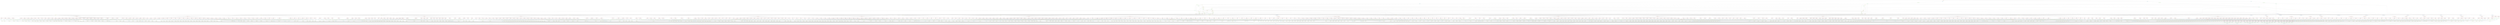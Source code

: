 digraph snakemake_dag {
    graph[bgcolor=white, margin=0];
    node[shape=box, style=rounded, fontname=sans,                 fontsize=10, penwidth=2];
    edge[penwidth=2, color=grey];
	0[label = "all", color = "0.44 0.6 0.85", style="rounded"];
	1[label = "aggregate_benchmarks", color = "0.56 0.6 0.85", style="rounded"];
	2[label = "add_benchmark_info\nextension: bcf", color = "0.22 0.6 0.85", style="rounded"];
	3[label = "filter_directly\nfile: HG001_annotated_vep.bcf\nfiletype: bcf_b\nscenario: filter_all\ntool: vembrane", color = "0.00 0.6 0.85", style="rounded"];
	4[label = "convert_to_bcfb\nannotation: vep\nfile: HG001_annotated_vep", color = "0.03 0.6 0.85", style="rounded"];
	5[label = "annotate_variants_vep\nsample: HG001", color = "0.19 0.6 0.85", style="rounded"];
	6[label = "bcftools_norm", color = "0.39 0.6 0.85", style="rounded"];
	7[label = "restrict_to_chromosome_1", color = "0.28 0.6 0.85", style="rounded"];
	8[label = "gunzip_vcfs\nfile: HG001", color = "0.53 0.6 0.85", style="rounded"];
	9[label = "download_vcfs", color = "0.08 0.6 0.85", style="rounded"];
	10[label = "get_vep_cache", color = "0.31 0.6 0.85", style="rounded"];
	11[label = "download_vep_plugins", color = "0.42 0.6 0.85", style="rounded"];
	12[label = "count_num_records\nsample: HG001", color = "0.11 0.6 0.85", style="rounded"];
	13[label = "num_written_records", color = "0.50 0.6 0.85", style="rounded"];
	14[label = "add_benchmark_info\nextension: vcf", color = "0.22 0.6 0.85", style="rounded"];
	15[label = "filter_directly\nannotation: vep\nfile: HG001_annotated_vep.vcf\nfiletype: vcf_v\nscenario: filter_all\ntool: vembrane", color = "0.00 0.6 0.85", style="rounded"];
	16[label = "num_written_records", color = "0.50 0.6 0.85", style="rounded"];
	17[label = "add_benchmark_info\nextension: bcf", color = "0.22 0.6 0.85", style="rounded"];
	18[label = "filter_directly\nfile: HG003_annotated_vep.bcf\nfiletype: bcf_b\nscenario: filter_all\ntool: vembrane", color = "0.00 0.6 0.85", style="rounded"];
	19[label = "convert_to_bcfb\nannotation: vep\nfile: HG003_annotated_vep", color = "0.03 0.6 0.85", style="rounded"];
	20[label = "annotate_variants_vep\nsample: HG003", color = "0.19 0.6 0.85", style="rounded"];
	21[label = "bcftools_norm", color = "0.39 0.6 0.85", style="rounded"];
	22[label = "restrict_to_chromosome_1", color = "0.28 0.6 0.85", style="rounded"];
	23[label = "gunzip_vcfs\nfile: HG003", color = "0.53 0.6 0.85", style="rounded"];
	24[label = "count_num_records\nsample: HG003", color = "0.11 0.6 0.85", style="rounded"];
	25[label = "num_written_records", color = "0.50 0.6 0.85", style="rounded"];
	26[label = "add_benchmark_info\nextension: vcf", color = "0.22 0.6 0.85", style="rounded"];
	27[label = "filter_directly\nannotation: vep\nfile: HG003_annotated_vep.vcf\nfiletype: vcf_v\nscenario: filter_all\ntool: vembrane", color = "0.00 0.6 0.85", style="rounded"];
	28[label = "num_written_records", color = "0.50 0.6 0.85", style="rounded"];
	29[label = "add_benchmark_info\nextension: bcf", color = "0.22 0.6 0.85", style="rounded"];
	30[label = "filter_directly\nfile: HG004_annotated_vep.bcf\nfiletype: bcf_b\nscenario: filter_all\ntool: vembrane", color = "0.00 0.6 0.85", style="rounded"];
	31[label = "convert_to_bcfb\nannotation: vep\nfile: HG004_annotated_vep", color = "0.03 0.6 0.85", style="rounded"];
	32[label = "annotate_variants_vep\nsample: HG004", color = "0.19 0.6 0.85", style="rounded"];
	33[label = "bcftools_norm", color = "0.39 0.6 0.85", style="rounded"];
	34[label = "restrict_to_chromosome_1", color = "0.28 0.6 0.85", style="rounded"];
	35[label = "gunzip_vcfs\nfile: HG004", color = "0.53 0.6 0.85", style="rounded"];
	36[label = "count_num_records\nsample: HG004", color = "0.11 0.6 0.85", style="rounded"];
	37[label = "num_written_records", color = "0.50 0.6 0.85", style="rounded"];
	38[label = "add_benchmark_info\nextension: vcf", color = "0.22 0.6 0.85", style="rounded"];
	39[label = "filter_directly\nannotation: vep\nfile: HG004_annotated_vep.vcf\nfiletype: vcf_v\nscenario: filter_all\ntool: vembrane", color = "0.00 0.6 0.85", style="rounded"];
	40[label = "num_written_records", color = "0.50 0.6 0.85", style="rounded"];
	41[label = "add_benchmark_info\nextension: bcf", color = "0.22 0.6 0.85", style="rounded"];
	42[label = "filter_directly\nfile: HG001_HG002_annotated_vep.bcf\nfiletype: bcf_b\nscenario: filter_all\ntool: vembrane", color = "0.00 0.6 0.85", style="rounded"];
	43[label = "convert_to_bcfb\nannotation: vep\nfile: HG001_HG002_annotated_vep", color = "0.03 0.6 0.85", style="rounded"];
	44[label = "annotate_variants_vep\nsample: HG001_HG002", color = "0.19 0.6 0.85", style="rounded"];
	45[label = "bcftools_merge\na: HG001\nb: HG002", color = "0.14 0.6 0.85", style="rounded"];
	46[label = "bgzip", color = "0.17 0.6 0.85", style="rounded"];
	47[label = "index_bgzip", color = "0.33 0.6 0.85", style="rounded"];
	48[label = "bgzip", color = "0.17 0.6 0.85", style="rounded"];
	49[label = "bcftools_norm", color = "0.39 0.6 0.85", style="rounded"];
	50[label = "restrict_to_chromosome_1", color = "0.28 0.6 0.85", style="rounded"];
	51[label = "gunzip_vcfs\nfile: HG002", color = "0.53 0.6 0.85", style="rounded"];
	52[label = "index_bgzip", color = "0.33 0.6 0.85", style="rounded"];
	53[label = "count_num_records\nsample: HG001_HG002", color = "0.11 0.6 0.85", style="rounded"];
	54[label = "num_written_records", color = "0.50 0.6 0.85", style="rounded"];
	55[label = "add_benchmark_info\nextension: vcf", color = "0.22 0.6 0.85", style="rounded"];
	56[label = "filter_directly\nannotation: vep\nfile: HG001_HG002_annotated_vep.vcf\nfiletype: vcf_v\nscenario: filter_all\ntool: vembrane", color = "0.00 0.6 0.85", style="rounded"];
	57[label = "num_written_records", color = "0.50 0.6 0.85", style="rounded"];
	58[label = "add_benchmark_info\nextension: bcf", color = "0.22 0.6 0.85", style="rounded"];
	59[label = "filter_directly\nfile: HG001_HG003_annotated_vep.bcf\nfiletype: bcf_b\nscenario: filter_all\ntool: vembrane", color = "0.00 0.6 0.85", style="rounded"];
	60[label = "convert_to_bcfb\nannotation: vep\nfile: HG001_HG003_annotated_vep", color = "0.03 0.6 0.85", style="rounded"];
	61[label = "annotate_variants_vep\nsample: HG001_HG003", color = "0.19 0.6 0.85", style="rounded"];
	62[label = "bcftools_merge\na: HG001\nb: HG003", color = "0.14 0.6 0.85", style="rounded"];
	63[label = "bgzip", color = "0.17 0.6 0.85", style="rounded"];
	64[label = "index_bgzip", color = "0.33 0.6 0.85", style="rounded"];
	65[label = "count_num_records\nsample: HG001_HG003", color = "0.11 0.6 0.85", style="rounded"];
	66[label = "num_written_records", color = "0.50 0.6 0.85", style="rounded"];
	67[label = "add_benchmark_info\nextension: vcf", color = "0.22 0.6 0.85", style="rounded"];
	68[label = "filter_directly\nannotation: vep\nfile: HG001_HG003_annotated_vep.vcf\nfiletype: vcf_v\nscenario: filter_all\ntool: vembrane", color = "0.00 0.6 0.85", style="rounded"];
	69[label = "num_written_records", color = "0.50 0.6 0.85", style="rounded"];
	70[label = "add_benchmark_info\nextension: bcf", color = "0.22 0.6 0.85", style="rounded"];
	71[label = "filter_directly\nfile: HG001_HG004_annotated_vep.bcf\nfiletype: bcf_b\nscenario: filter_all\ntool: vembrane", color = "0.00 0.6 0.85", style="rounded"];
	72[label = "convert_to_bcfb\nannotation: vep\nfile: HG001_HG004_annotated_vep", color = "0.03 0.6 0.85", style="rounded"];
	73[label = "annotate_variants_vep\nsample: HG001_HG004", color = "0.19 0.6 0.85", style="rounded"];
	74[label = "bcftools_merge\na: HG001\nb: HG004", color = "0.14 0.6 0.85", style="rounded"];
	75[label = "bgzip", color = "0.17 0.6 0.85", style="rounded"];
	76[label = "index_bgzip", color = "0.33 0.6 0.85", style="rounded"];
	77[label = "count_num_records\nsample: HG001_HG004", color = "0.11 0.6 0.85", style="rounded"];
	78[label = "num_written_records", color = "0.50 0.6 0.85", style="rounded"];
	79[label = "add_benchmark_info\nextension: vcf", color = "0.22 0.6 0.85", style="rounded"];
	80[label = "filter_directly\nannotation: vep\nfile: HG001_HG004_annotated_vep.vcf\nfiletype: vcf_v\nscenario: filter_all\ntool: vembrane", color = "0.00 0.6 0.85", style="rounded"];
	81[label = "num_written_records", color = "0.50 0.6 0.85", style="rounded"];
	82[label = "add_benchmark_info\nextension: bcf", color = "0.22 0.6 0.85", style="rounded"];
	83[label = "filter_directly\nfile: HG002_HG003_annotated_vep.bcf\nfiletype: bcf_b\nscenario: filter_all\ntool: vembrane", color = "0.00 0.6 0.85", style="rounded"];
	84[label = "convert_to_bcfb\nannotation: vep\nfile: HG002_HG003_annotated_vep", color = "0.03 0.6 0.85", style="rounded"];
	85[label = "annotate_variants_vep\nsample: HG002_HG003", color = "0.19 0.6 0.85", style="rounded"];
	86[label = "bcftools_merge\na: HG002\nb: HG003", color = "0.14 0.6 0.85", style="rounded"];
	87[label = "count_num_records\nsample: HG002_HG003", color = "0.11 0.6 0.85", style="rounded"];
	88[label = "num_written_records", color = "0.50 0.6 0.85", style="rounded"];
	89[label = "add_benchmark_info\nextension: vcf", color = "0.22 0.6 0.85", style="rounded"];
	90[label = "filter_directly\nannotation: vep\nfile: HG002_HG003_annotated_vep.vcf\nfiletype: vcf_v\nscenario: filter_all\ntool: vembrane", color = "0.00 0.6 0.85", style="rounded"];
	91[label = "num_written_records", color = "0.50 0.6 0.85", style="rounded"];
	92[label = "add_benchmark_info\nextension: bcf", color = "0.22 0.6 0.85", style="rounded"];
	93[label = "filter_directly\nfile: HG002_HG004_annotated_vep.bcf\nfiletype: bcf_b\nscenario: filter_all\ntool: vembrane", color = "0.00 0.6 0.85", style="rounded"];
	94[label = "convert_to_bcfb\nannotation: vep\nfile: HG002_HG004_annotated_vep", color = "0.03 0.6 0.85", style="rounded"];
	95[label = "annotate_variants_vep\nsample: HG002_HG004", color = "0.19 0.6 0.85", style="rounded"];
	96[label = "bcftools_merge\na: HG002\nb: HG004", color = "0.14 0.6 0.85", style="rounded"];
	97[label = "count_num_records\nsample: HG002_HG004", color = "0.11 0.6 0.85", style="rounded"];
	98[label = "num_written_records", color = "0.50 0.6 0.85", style="rounded"];
	99[label = "add_benchmark_info\nextension: vcf", color = "0.22 0.6 0.85", style="rounded"];
	100[label = "filter_directly\nannotation: vep\nfile: HG002_HG004_annotated_vep.vcf\nfiletype: vcf_v\nscenario: filter_all\ntool: vembrane", color = "0.00 0.6 0.85", style="rounded"];
	101[label = "num_written_records", color = "0.50 0.6 0.85", style="rounded"];
	102[label = "add_benchmark_info\nextension: bcf", color = "0.22 0.6 0.85", style="rounded"];
	103[label = "filter_directly\nfile: HG003_HG004_annotated_vep.bcf\nfiletype: bcf_b\nscenario: filter_all\ntool: vembrane", color = "0.00 0.6 0.85", style="rounded"];
	104[label = "convert_to_bcfb\nannotation: vep\nfile: HG003_HG004_annotated_vep", color = "0.03 0.6 0.85", style="rounded"];
	105[label = "annotate_variants_vep\nsample: HG003_HG004", color = "0.19 0.6 0.85", style="rounded"];
	106[label = "bcftools_merge\na: HG003\nb: HG004", color = "0.14 0.6 0.85", style="rounded"];
	107[label = "count_num_records\nsample: HG003_HG004", color = "0.11 0.6 0.85", style="rounded"];
	108[label = "num_written_records", color = "0.50 0.6 0.85", style="rounded"];
	109[label = "add_benchmark_info\nextension: vcf", color = "0.22 0.6 0.85", style="rounded"];
	110[label = "filter_directly\nannotation: vep\nfile: HG003_HG004_annotated_vep.vcf\nfiletype: vcf_v\nscenario: filter_all\ntool: vembrane", color = "0.00 0.6 0.85", style="rounded"];
	111[label = "num_written_records", color = "0.50 0.6 0.85", style="rounded"];
	112[label = "add_benchmark_info\nextension: bcf", color = "0.22 0.6 0.85", style="rounded"];
	113[label = "filter_directly\nfile: HG001_HG002_HG003_annotated_vep.bcf\nfiletype: bcf_b\nscenario: filter_all\ntool: vembrane", color = "0.00 0.6 0.85", style="rounded"];
	114[label = "convert_to_bcfb\nannotation: vep\nfile: HG001_HG002_HG003_annotated_vep", color = "0.03 0.6 0.85", style="rounded"];
	115[label = "annotate_variants_vep\nsample: HG001_HG002_HG003", color = "0.19 0.6 0.85", style="rounded"];
	116[label = "bcftools_merge\na: HG001_HG002\nb: HG003", color = "0.14 0.6 0.85", style="rounded"];
	117[label = "bgzip\nfile: HG001_HG002", color = "0.17 0.6 0.85", style="rounded"];
	118[label = "index_bgzip", color = "0.33 0.6 0.85", style="rounded"];
	119[label = "count_num_records\nsample: HG001_HG002_HG003", color = "0.11 0.6 0.85", style="rounded"];
	120[label = "num_written_records", color = "0.50 0.6 0.85", style="rounded"];
	121[label = "add_benchmark_info\nextension: vcf", color = "0.22 0.6 0.85", style="rounded"];
	122[label = "filter_directly\nannotation: vep\nfile: HG001_HG002_HG003_annotated_vep.vcf\nfiletype: vcf_v\nscenario: filter_all\ntool: vembrane", color = "0.00 0.6 0.85", style="rounded"];
	123[label = "num_written_records", color = "0.50 0.6 0.85", style="rounded"];
	124[label = "add_benchmark_info\nextension: bcf", color = "0.22 0.6 0.85", style="rounded"];
	125[label = "filter_directly\nfile: HG001_HG002_HG004_annotated_vep.bcf\nfiletype: bcf_b\nscenario: filter_all\ntool: vembrane", color = "0.00 0.6 0.85", style="rounded"];
	126[label = "convert_to_bcfb\nannotation: vep\nfile: HG001_HG002_HG004_annotated_vep", color = "0.03 0.6 0.85", style="rounded"];
	127[label = "annotate_variants_vep\nsample: HG001_HG002_HG004", color = "0.19 0.6 0.85", style="rounded"];
	128[label = "bcftools_merge\na: HG001_HG002\nb: HG004", color = "0.14 0.6 0.85", style="rounded"];
	129[label = "count_num_records\nsample: HG001_HG002_HG004", color = "0.11 0.6 0.85", style="rounded"];
	130[label = "num_written_records", color = "0.50 0.6 0.85", style="rounded"];
	131[label = "add_benchmark_info\nextension: vcf", color = "0.22 0.6 0.85", style="rounded"];
	132[label = "filter_directly\nannotation: vep\nfile: HG001_HG002_HG004_annotated_vep.vcf\nfiletype: vcf_v\nscenario: filter_all\ntool: vembrane", color = "0.00 0.6 0.85", style="rounded"];
	133[label = "num_written_records", color = "0.50 0.6 0.85", style="rounded"];
	134[label = "add_benchmark_info\nextension: bcf", color = "0.22 0.6 0.85", style="rounded"];
	135[label = "filter_directly\nfile: HG001_HG003_HG004_annotated_vep.bcf\nfiletype: bcf_b\nscenario: filter_all\ntool: vembrane", color = "0.00 0.6 0.85", style="rounded"];
	136[label = "convert_to_bcfb\nannotation: vep\nfile: HG001_HG003_HG004_annotated_vep", color = "0.03 0.6 0.85", style="rounded"];
	137[label = "annotate_variants_vep\nsample: HG001_HG003_HG004", color = "0.19 0.6 0.85", style="rounded"];
	138[label = "bcftools_merge\na: HG001_HG003\nb: HG004", color = "0.14 0.6 0.85", style="rounded"];
	139[label = "bgzip\nfile: HG001_HG003", color = "0.17 0.6 0.85", style="rounded"];
	140[label = "index_bgzip", color = "0.33 0.6 0.85", style="rounded"];
	141[label = "count_num_records\nsample: HG001_HG003_HG004", color = "0.11 0.6 0.85", style="rounded"];
	142[label = "num_written_records", color = "0.50 0.6 0.85", style="rounded"];
	143[label = "add_benchmark_info\nextension: vcf", color = "0.22 0.6 0.85", style="rounded"];
	144[label = "filter_directly\nannotation: vep\nfile: HG001_HG003_HG004_annotated_vep.vcf\nfiletype: vcf_v\nscenario: filter_all\ntool: vembrane", color = "0.00 0.6 0.85", style="rounded"];
	145[label = "num_written_records", color = "0.50 0.6 0.85", style="rounded"];
	146[label = "add_benchmark_info\nextension: bcf", color = "0.22 0.6 0.85", style="rounded"];
	147[label = "filter_directly\nfile: HG002_HG003_HG004_annotated_vep.bcf\nfiletype: bcf_b\nscenario: filter_all\ntool: vembrane", color = "0.00 0.6 0.85", style="rounded"];
	148[label = "convert_to_bcfb\nannotation: vep\nfile: HG002_HG003_HG004_annotated_vep", color = "0.03 0.6 0.85", style="rounded"];
	149[label = "annotate_variants_vep\nsample: HG002_HG003_HG004", color = "0.19 0.6 0.85", style="rounded"];
	150[label = "bcftools_merge\na: HG002_HG003\nb: HG004", color = "0.14 0.6 0.85", style="rounded"];
	151[label = "bgzip\nfile: HG002_HG003", color = "0.17 0.6 0.85", style="rounded"];
	152[label = "index_bgzip", color = "0.33 0.6 0.85", style="rounded"];
	153[label = "count_num_records\nsample: HG002_HG003_HG004", color = "0.11 0.6 0.85", style="rounded"];
	154[label = "num_written_records", color = "0.50 0.6 0.85", style="rounded"];
	155[label = "add_benchmark_info\nextension: vcf", color = "0.22 0.6 0.85", style="rounded"];
	156[label = "filter_directly\nannotation: vep\nfile: HG002_HG003_HG004_annotated_vep.vcf\nfiletype: vcf_v\nscenario: filter_all\ntool: vembrane", color = "0.00 0.6 0.85", style="rounded"];
	157[label = "num_written_records", color = "0.50 0.6 0.85", style="rounded"];
	158[label = "add_benchmark_info\nextension: bcf", color = "0.22 0.6 0.85", style="rounded"];
	159[label = "filter_directly\nfile: HG001_HG002_HG003_HG004_annotated_vep.bcf\nfiletype: bcf_b\nscenario: filter_all\ntool: vembrane", color = "0.00 0.6 0.85", style="rounded"];
	160[label = "convert_to_bcfb\nannotation: vep\nfile: HG001_HG002_HG003_HG004_annotated_vep", color = "0.03 0.6 0.85", style="rounded"];
	161[label = "annotate_variants_vep\nsample: HG001_HG002_HG003_HG004", color = "0.19 0.6 0.85", style="rounded"];
	162[label = "bcftools_merge\na: HG001_HG002_HG003\nb: HG004", color = "0.14 0.6 0.85", style="rounded"];
	163[label = "bgzip\nfile: HG001_HG002_HG003", color = "0.17 0.6 0.85", style="rounded"];
	164[label = "index_bgzip", color = "0.33 0.6 0.85", style="rounded"];
	165[label = "count_num_records\nsample: HG001_HG002_HG003_HG004", color = "0.11 0.6 0.85", style="rounded"];
	166[label = "num_written_records", color = "0.50 0.6 0.85", style="rounded"];
	167[label = "add_benchmark_info\nextension: vcf", color = "0.22 0.6 0.85", style="rounded"];
	168[label = "filter_directly\nannotation: vep\nfile: HG001_HG002_HG003_HG004_annotated_vep.vcf\nfiletype: vcf_v\nscenario: filter_all\ntool: vembrane", color = "0.00 0.6 0.85", style="rounded"];
	169[label = "num_written_records", color = "0.50 0.6 0.85", style="rounded"];
	170[label = "add_benchmark_info\nextension: bcf", color = "0.22 0.6 0.85", style="rounded"];
	171[label = "filter_directly\nfile: HG001_annotated_vep.bcf\nfiletype: bcf_b\nscenario: filter_none\ntool: vembrane", color = "0.00 0.6 0.85", style="rounded"];
	172[label = "num_written_records", color = "0.50 0.6 0.85", style="rounded"];
	173[label = "add_benchmark_info\nextension: vcf", color = "0.22 0.6 0.85", style="rounded"];
	174[label = "filter_directly\nannotation: vep\nfile: HG001_annotated_vep.vcf\nfiletype: vcf_v\nscenario: filter_none\ntool: vembrane", color = "0.00 0.6 0.85", style="rounded"];
	175[label = "num_written_records", color = "0.50 0.6 0.85", style="rounded"];
	176[label = "add_benchmark_info\nextension: bcf", color = "0.22 0.6 0.85", style="rounded"];
	177[label = "filter_directly\nfile: HG003_annotated_vep.bcf\nfiletype: bcf_b\nscenario: filter_none\ntool: vembrane", color = "0.00 0.6 0.85", style="rounded"];
	178[label = "num_written_records", color = "0.50 0.6 0.85", style="rounded"];
	179[label = "add_benchmark_info\nextension: vcf", color = "0.22 0.6 0.85", style="rounded"];
	180[label = "filter_directly\nannotation: vep\nfile: HG003_annotated_vep.vcf\nfiletype: vcf_v\nscenario: filter_none\ntool: vembrane", color = "0.00 0.6 0.85", style="rounded"];
	181[label = "num_written_records", color = "0.50 0.6 0.85", style="rounded"];
	182[label = "add_benchmark_info\nextension: bcf", color = "0.22 0.6 0.85", style="rounded"];
	183[label = "filter_directly\nfile: HG004_annotated_vep.bcf\nfiletype: bcf_b\nscenario: filter_none\ntool: vembrane", color = "0.00 0.6 0.85", style="rounded"];
	184[label = "num_written_records", color = "0.50 0.6 0.85", style="rounded"];
	185[label = "add_benchmark_info\nextension: vcf", color = "0.22 0.6 0.85", style="rounded"];
	186[label = "filter_directly\nannotation: vep\nfile: HG004_annotated_vep.vcf\nfiletype: vcf_v\nscenario: filter_none\ntool: vembrane", color = "0.00 0.6 0.85", style="rounded"];
	187[label = "num_written_records", color = "0.50 0.6 0.85", style="rounded"];
	188[label = "add_benchmark_info\nextension: bcf", color = "0.22 0.6 0.85", style="rounded"];
	189[label = "filter_directly\nfile: HG001_HG002_annotated_vep.bcf\nfiletype: bcf_b\nscenario: filter_none\ntool: vembrane", color = "0.00 0.6 0.85", style="rounded"];
	190[label = "num_written_records", color = "0.50 0.6 0.85", style="rounded"];
	191[label = "add_benchmark_info\nextension: vcf", color = "0.22 0.6 0.85", style="rounded"];
	192[label = "filter_directly\nannotation: vep\nfile: HG001_HG002_annotated_vep.vcf\nfiletype: vcf_v\nscenario: filter_none\ntool: vembrane", color = "0.00 0.6 0.85", style="rounded"];
	193[label = "num_written_records", color = "0.50 0.6 0.85", style="rounded"];
	194[label = "add_benchmark_info\nextension: bcf", color = "0.22 0.6 0.85", style="rounded"];
	195[label = "filter_directly\nfile: HG001_HG003_annotated_vep.bcf\nfiletype: bcf_b\nscenario: filter_none\ntool: vembrane", color = "0.00 0.6 0.85", style="rounded"];
	196[label = "num_written_records", color = "0.50 0.6 0.85", style="rounded"];
	197[label = "add_benchmark_info\nextension: vcf", color = "0.22 0.6 0.85", style="rounded"];
	198[label = "filter_directly\nannotation: vep\nfile: HG001_HG003_annotated_vep.vcf\nfiletype: vcf_v\nscenario: filter_none\ntool: vembrane", color = "0.00 0.6 0.85", style="rounded"];
	199[label = "num_written_records", color = "0.50 0.6 0.85", style="rounded"];
	200[label = "add_benchmark_info\nextension: bcf", color = "0.22 0.6 0.85", style="rounded"];
	201[label = "filter_directly\nfile: HG001_HG004_annotated_vep.bcf\nfiletype: bcf_b\nscenario: filter_none\ntool: vembrane", color = "0.00 0.6 0.85", style="rounded"];
	202[label = "num_written_records", color = "0.50 0.6 0.85", style="rounded"];
	203[label = "add_benchmark_info\nextension: vcf", color = "0.22 0.6 0.85", style="rounded"];
	204[label = "filter_directly\nannotation: vep\nfile: HG001_HG004_annotated_vep.vcf\nfiletype: vcf_v\nscenario: filter_none\ntool: vembrane", color = "0.00 0.6 0.85", style="rounded"];
	205[label = "num_written_records", color = "0.50 0.6 0.85", style="rounded"];
	206[label = "add_benchmark_info\nextension: bcf", color = "0.22 0.6 0.85", style="rounded"];
	207[label = "filter_directly\nfile: HG002_HG003_annotated_vep.bcf\nfiletype: bcf_b\nscenario: filter_none\ntool: vembrane", color = "0.00 0.6 0.85", style="rounded"];
	208[label = "num_written_records", color = "0.50 0.6 0.85", style="rounded"];
	209[label = "add_benchmark_info\nextension: vcf", color = "0.22 0.6 0.85", style="rounded"];
	210[label = "filter_directly\nannotation: vep\nfile: HG002_HG003_annotated_vep.vcf\nfiletype: vcf_v\nscenario: filter_none\ntool: vembrane", color = "0.00 0.6 0.85", style="rounded"];
	211[label = "num_written_records", color = "0.50 0.6 0.85", style="rounded"];
	212[label = "add_benchmark_info\nextension: bcf", color = "0.22 0.6 0.85", style="rounded"];
	213[label = "filter_directly\nfile: HG002_HG004_annotated_vep.bcf\nfiletype: bcf_b\nscenario: filter_none\ntool: vembrane", color = "0.00 0.6 0.85", style="rounded"];
	214[label = "num_written_records", color = "0.50 0.6 0.85", style="rounded"];
	215[label = "add_benchmark_info\nextension: vcf", color = "0.22 0.6 0.85", style="rounded"];
	216[label = "filter_directly\nannotation: vep\nfile: HG002_HG004_annotated_vep.vcf\nfiletype: vcf_v\nscenario: filter_none\ntool: vembrane", color = "0.00 0.6 0.85", style="rounded"];
	217[label = "num_written_records", color = "0.50 0.6 0.85", style="rounded"];
	218[label = "add_benchmark_info\nextension: bcf", color = "0.22 0.6 0.85", style="rounded"];
	219[label = "filter_directly\nfile: HG003_HG004_annotated_vep.bcf\nfiletype: bcf_b\nscenario: filter_none\ntool: vembrane", color = "0.00 0.6 0.85", style="rounded"];
	220[label = "num_written_records", color = "0.50 0.6 0.85", style="rounded"];
	221[label = "add_benchmark_info\nextension: vcf", color = "0.22 0.6 0.85", style="rounded"];
	222[label = "filter_directly\nannotation: vep\nfile: HG003_HG004_annotated_vep.vcf\nfiletype: vcf_v\nscenario: filter_none\ntool: vembrane", color = "0.00 0.6 0.85", style="rounded"];
	223[label = "num_written_records", color = "0.50 0.6 0.85", style="rounded"];
	224[label = "add_benchmark_info\nextension: bcf", color = "0.22 0.6 0.85", style="rounded"];
	225[label = "filter_directly\nfile: HG001_HG002_HG003_annotated_vep.bcf\nfiletype: bcf_b\nscenario: filter_none\ntool: vembrane", color = "0.00 0.6 0.85", style="rounded"];
	226[label = "num_written_records", color = "0.50 0.6 0.85", style="rounded"];
	227[label = "add_benchmark_info\nextension: vcf", color = "0.22 0.6 0.85", style="rounded"];
	228[label = "filter_directly\nannotation: vep\nfile: HG001_HG002_HG003_annotated_vep.vcf\nfiletype: vcf_v\nscenario: filter_none\ntool: vembrane", color = "0.00 0.6 0.85", style="rounded"];
	229[label = "num_written_records", color = "0.50 0.6 0.85", style="rounded"];
	230[label = "add_benchmark_info\nextension: bcf", color = "0.22 0.6 0.85", style="rounded"];
	231[label = "filter_directly\nfile: HG001_HG002_HG004_annotated_vep.bcf\nfiletype: bcf_b\nscenario: filter_none\ntool: vembrane", color = "0.00 0.6 0.85", style="rounded"];
	232[label = "num_written_records", color = "0.50 0.6 0.85", style="rounded"];
	233[label = "add_benchmark_info\nextension: vcf", color = "0.22 0.6 0.85", style="rounded"];
	234[label = "filter_directly\nannotation: vep\nfile: HG001_HG002_HG004_annotated_vep.vcf\nfiletype: vcf_v\nscenario: filter_none\ntool: vembrane", color = "0.00 0.6 0.85", style="rounded"];
	235[label = "num_written_records", color = "0.50 0.6 0.85", style="rounded"];
	236[label = "add_benchmark_info\nextension: bcf", color = "0.22 0.6 0.85", style="rounded"];
	237[label = "filter_directly\nfile: HG001_HG003_HG004_annotated_vep.bcf\nfiletype: bcf_b\nscenario: filter_none\ntool: vembrane", color = "0.00 0.6 0.85", style="rounded"];
	238[label = "num_written_records", color = "0.50 0.6 0.85", style="rounded"];
	239[label = "add_benchmark_info\nextension: vcf", color = "0.22 0.6 0.85", style="rounded"];
	240[label = "filter_directly\nannotation: vep\nfile: HG001_HG003_HG004_annotated_vep.vcf\nfiletype: vcf_v\nscenario: filter_none\ntool: vembrane", color = "0.00 0.6 0.85", style="rounded"];
	241[label = "num_written_records", color = "0.50 0.6 0.85", style="rounded"];
	242[label = "add_benchmark_info\nextension: bcf", color = "0.22 0.6 0.85", style="rounded"];
	243[label = "filter_directly\nfile: HG002_HG003_HG004_annotated_vep.bcf\nfiletype: bcf_b\nscenario: filter_none\ntool: vembrane", color = "0.00 0.6 0.85", style="rounded"];
	244[label = "num_written_records", color = "0.50 0.6 0.85", style="rounded"];
	245[label = "add_benchmark_info\nextension: vcf", color = "0.22 0.6 0.85", style="rounded"];
	246[label = "filter_directly\nannotation: vep\nfile: HG002_HG003_HG004_annotated_vep.vcf\nfiletype: vcf_v\nscenario: filter_none\ntool: vembrane", color = "0.00 0.6 0.85", style="rounded"];
	247[label = "num_written_records", color = "0.50 0.6 0.85", style="rounded"];
	248[label = "add_benchmark_info\nextension: bcf", color = "0.22 0.6 0.85", style="rounded"];
	249[label = "filter_directly\nfile: HG001_HG002_HG003_HG004_annotated_vep.bcf\nfiletype: bcf_b\nscenario: filter_none\ntool: vembrane", color = "0.00 0.6 0.85", style="rounded"];
	250[label = "num_written_records", color = "0.50 0.6 0.85", style="rounded"];
	251[label = "add_benchmark_info\nextension: vcf", color = "0.22 0.6 0.85", style="rounded"];
	252[label = "filter_directly\nannotation: vep\nfile: HG001_HG002_HG003_HG004_annotated_vep.vcf\nfiletype: vcf_v\nscenario: filter_none\ntool: vembrane", color = "0.00 0.6 0.85", style="rounded"];
	253[label = "num_written_records", color = "0.50 0.6 0.85", style="rounded"];
	254[label = "add_benchmark_info\nextension: bcf", color = "0.22 0.6 0.85", style="rounded"];
	255[label = "filter_directly\nfile: HG001_annotated_vep.bcf\nfiletype: bcf_b\nscenario: at_least_2_platforms\ntool: vembrane", color = "0.00 0.6 0.85", style="rounded"];
	256[label = "num_written_records", color = "0.50 0.6 0.85", style="rounded"];
	257[label = "add_benchmark_info\nextension: vcf", color = "0.22 0.6 0.85", style="rounded"];
	258[label = "filter_directly\nannotation: vep\nfile: HG001_annotated_vep.vcf\nfiletype: vcf_v\nscenario: at_least_2_platforms\ntool: vembrane", color = "0.00 0.6 0.85", style="rounded"];
	259[label = "num_written_records", color = "0.50 0.6 0.85", style="rounded"];
	260[label = "add_benchmark_info\nextension: bcf", color = "0.22 0.6 0.85", style="rounded"];
	261[label = "filter_directly\nfile: HG003_annotated_vep.bcf\nfiletype: bcf_b\nscenario: at_least_2_platforms\ntool: vembrane", color = "0.00 0.6 0.85", style="rounded"];
	262[label = "num_written_records", color = "0.50 0.6 0.85", style="rounded"];
	263[label = "add_benchmark_info\nextension: vcf", color = "0.22 0.6 0.85", style="rounded"];
	264[label = "filter_directly\nannotation: vep\nfile: HG003_annotated_vep.vcf\nfiletype: vcf_v\nscenario: at_least_2_platforms\ntool: vembrane", color = "0.00 0.6 0.85", style="rounded"];
	265[label = "num_written_records", color = "0.50 0.6 0.85", style="rounded"];
	266[label = "add_benchmark_info\nextension: bcf", color = "0.22 0.6 0.85", style="rounded"];
	267[label = "filter_directly\nfile: HG004_annotated_vep.bcf\nfiletype: bcf_b\nscenario: at_least_2_platforms\ntool: vembrane", color = "0.00 0.6 0.85", style="rounded"];
	268[label = "num_written_records", color = "0.50 0.6 0.85", style="rounded"];
	269[label = "add_benchmark_info\nextension: vcf", color = "0.22 0.6 0.85", style="rounded"];
	270[label = "filter_directly\nannotation: vep\nfile: HG004_annotated_vep.vcf\nfiletype: vcf_v\nscenario: at_least_2_platforms\ntool: vembrane", color = "0.00 0.6 0.85", style="rounded"];
	271[label = "num_written_records", color = "0.50 0.6 0.85", style="rounded"];
	272[label = "add_benchmark_info\nextension: bcf", color = "0.22 0.6 0.85", style="rounded"];
	273[label = "filter_directly\nfile: HG001_HG002_annotated_vep.bcf\nfiletype: bcf_b\nscenario: at_least_2_platforms\ntool: vembrane", color = "0.00 0.6 0.85", style="rounded"];
	274[label = "num_written_records", color = "0.50 0.6 0.85", style="rounded"];
	275[label = "add_benchmark_info\nextension: vcf", color = "0.22 0.6 0.85", style="rounded"];
	276[label = "filter_directly\nannotation: vep\nfile: HG001_HG002_annotated_vep.vcf\nfiletype: vcf_v\nscenario: at_least_2_platforms\ntool: vembrane", color = "0.00 0.6 0.85", style="rounded"];
	277[label = "num_written_records", color = "0.50 0.6 0.85", style="rounded"];
	278[label = "add_benchmark_info\nextension: bcf", color = "0.22 0.6 0.85", style="rounded"];
	279[label = "filter_directly\nfile: HG001_HG003_annotated_vep.bcf\nfiletype: bcf_b\nscenario: at_least_2_platforms\ntool: vembrane", color = "0.00 0.6 0.85", style="rounded"];
	280[label = "num_written_records", color = "0.50 0.6 0.85", style="rounded"];
	281[label = "add_benchmark_info\nextension: vcf", color = "0.22 0.6 0.85", style="rounded"];
	282[label = "filter_directly\nannotation: vep\nfile: HG001_HG003_annotated_vep.vcf\nfiletype: vcf_v\nscenario: at_least_2_platforms\ntool: vembrane", color = "0.00 0.6 0.85", style="rounded"];
	283[label = "num_written_records", color = "0.50 0.6 0.85", style="rounded"];
	284[label = "add_benchmark_info\nextension: bcf", color = "0.22 0.6 0.85", style="rounded"];
	285[label = "filter_directly\nfile: HG001_HG004_annotated_vep.bcf\nfiletype: bcf_b\nscenario: at_least_2_platforms\ntool: vembrane", color = "0.00 0.6 0.85", style="rounded"];
	286[label = "num_written_records", color = "0.50 0.6 0.85", style="rounded"];
	287[label = "add_benchmark_info\nextension: vcf", color = "0.22 0.6 0.85", style="rounded"];
	288[label = "filter_directly\nannotation: vep\nfile: HG001_HG004_annotated_vep.vcf\nfiletype: vcf_v\nscenario: at_least_2_platforms\ntool: vembrane", color = "0.00 0.6 0.85", style="rounded"];
	289[label = "num_written_records", color = "0.50 0.6 0.85", style="rounded"];
	290[label = "add_benchmark_info\nextension: bcf", color = "0.22 0.6 0.85", style="rounded"];
	291[label = "filter_directly\nfile: HG002_HG003_annotated_vep.bcf\nfiletype: bcf_b\nscenario: at_least_2_platforms\ntool: vembrane", color = "0.00 0.6 0.85", style="rounded"];
	292[label = "num_written_records", color = "0.50 0.6 0.85", style="rounded"];
	293[label = "add_benchmark_info\nextension: vcf", color = "0.22 0.6 0.85", style="rounded"];
	294[label = "filter_directly\nannotation: vep\nfile: HG002_HG003_annotated_vep.vcf\nfiletype: vcf_v\nscenario: at_least_2_platforms\ntool: vembrane", color = "0.00 0.6 0.85", style="rounded"];
	295[label = "num_written_records", color = "0.50 0.6 0.85", style="rounded"];
	296[label = "add_benchmark_info\nextension: bcf", color = "0.22 0.6 0.85", style="rounded"];
	297[label = "filter_directly\nfile: HG002_HG004_annotated_vep.bcf\nfiletype: bcf_b\nscenario: at_least_2_platforms\ntool: vembrane", color = "0.00 0.6 0.85", style="rounded"];
	298[label = "num_written_records", color = "0.50 0.6 0.85", style="rounded"];
	299[label = "add_benchmark_info\nextension: vcf", color = "0.22 0.6 0.85", style="rounded"];
	300[label = "filter_directly\nannotation: vep\nfile: HG002_HG004_annotated_vep.vcf\nfiletype: vcf_v\nscenario: at_least_2_platforms\ntool: vembrane", color = "0.00 0.6 0.85", style="rounded"];
	301[label = "num_written_records", color = "0.50 0.6 0.85", style="rounded"];
	302[label = "add_benchmark_info\nextension: bcf", color = "0.22 0.6 0.85", style="rounded"];
	303[label = "filter_directly\nfile: HG003_HG004_annotated_vep.bcf\nfiletype: bcf_b\nscenario: at_least_2_platforms\ntool: vembrane", color = "0.00 0.6 0.85", style="rounded"];
	304[label = "num_written_records", color = "0.50 0.6 0.85", style="rounded"];
	305[label = "add_benchmark_info\nextension: vcf", color = "0.22 0.6 0.85", style="rounded"];
	306[label = "filter_directly\nannotation: vep\nfile: HG003_HG004_annotated_vep.vcf\nfiletype: vcf_v\nscenario: at_least_2_platforms\ntool: vembrane", color = "0.00 0.6 0.85", style="rounded"];
	307[label = "num_written_records", color = "0.50 0.6 0.85", style="rounded"];
	308[label = "add_benchmark_info\nextension: bcf", color = "0.22 0.6 0.85", style="rounded"];
	309[label = "filter_directly\nfile: HG001_HG002_HG003_annotated_vep.bcf\nfiletype: bcf_b\nscenario: at_least_2_platforms\ntool: vembrane", color = "0.00 0.6 0.85", style="rounded"];
	310[label = "num_written_records", color = "0.50 0.6 0.85", style="rounded"];
	311[label = "add_benchmark_info\nextension: vcf", color = "0.22 0.6 0.85", style="rounded"];
	312[label = "filter_directly\nannotation: vep\nfile: HG001_HG002_HG003_annotated_vep.vcf\nfiletype: vcf_v\nscenario: at_least_2_platforms\ntool: vembrane", color = "0.00 0.6 0.85", style="rounded"];
	313[label = "num_written_records", color = "0.50 0.6 0.85", style="rounded"];
	314[label = "add_benchmark_info\nextension: bcf", color = "0.22 0.6 0.85", style="rounded"];
	315[label = "filter_directly\nfile: HG001_HG002_HG004_annotated_vep.bcf\nfiletype: bcf_b\nscenario: at_least_2_platforms\ntool: vembrane", color = "0.00 0.6 0.85", style="rounded"];
	316[label = "num_written_records", color = "0.50 0.6 0.85", style="rounded"];
	317[label = "add_benchmark_info\nextension: vcf", color = "0.22 0.6 0.85", style="rounded"];
	318[label = "filter_directly\nannotation: vep\nfile: HG001_HG002_HG004_annotated_vep.vcf\nfiletype: vcf_v\nscenario: at_least_2_platforms\ntool: vembrane", color = "0.00 0.6 0.85", style="rounded"];
	319[label = "num_written_records", color = "0.50 0.6 0.85", style="rounded"];
	320[label = "add_benchmark_info\nextension: bcf", color = "0.22 0.6 0.85", style="rounded"];
	321[label = "filter_directly\nfile: HG001_HG003_HG004_annotated_vep.bcf\nfiletype: bcf_b\nscenario: at_least_2_platforms\ntool: vembrane", color = "0.00 0.6 0.85", style="rounded"];
	322[label = "num_written_records", color = "0.50 0.6 0.85", style="rounded"];
	323[label = "add_benchmark_info\nextension: vcf", color = "0.22 0.6 0.85", style="rounded"];
	324[label = "filter_directly\nannotation: vep\nfile: HG001_HG003_HG004_annotated_vep.vcf\nfiletype: vcf_v\nscenario: at_least_2_platforms\ntool: vembrane", color = "0.00 0.6 0.85", style="rounded"];
	325[label = "num_written_records", color = "0.50 0.6 0.85", style="rounded"];
	326[label = "add_benchmark_info\nextension: bcf", color = "0.22 0.6 0.85", style="rounded"];
	327[label = "filter_directly\nfile: HG002_HG003_HG004_annotated_vep.bcf\nfiletype: bcf_b\nscenario: at_least_2_platforms\ntool: vembrane", color = "0.00 0.6 0.85", style="rounded"];
	328[label = "num_written_records", color = "0.50 0.6 0.85", style="rounded"];
	329[label = "add_benchmark_info\nextension: vcf", color = "0.22 0.6 0.85", style="rounded"];
	330[label = "filter_directly\nannotation: vep\nfile: HG002_HG003_HG004_annotated_vep.vcf\nfiletype: vcf_v\nscenario: at_least_2_platforms\ntool: vembrane", color = "0.00 0.6 0.85", style="rounded"];
	331[label = "num_written_records", color = "0.50 0.6 0.85", style="rounded"];
	332[label = "add_benchmark_info\nextension: bcf", color = "0.22 0.6 0.85", style="rounded"];
	333[label = "filter_directly\nfile: HG001_HG002_HG003_HG004_annotated_vep.bcf\nfiletype: bcf_b\nscenario: at_least_2_platforms\ntool: vembrane", color = "0.00 0.6 0.85", style="rounded"];
	334[label = "num_written_records", color = "0.50 0.6 0.85", style="rounded"];
	335[label = "add_benchmark_info\nextension: vcf", color = "0.22 0.6 0.85", style="rounded"];
	336[label = "filter_directly\nannotation: vep\nfile: HG001_HG002_HG003_HG004_annotated_vep.vcf\nfiletype: vcf_v\nscenario: at_least_2_platforms\ntool: vembrane", color = "0.00 0.6 0.85", style="rounded"];
	337[label = "num_written_records", color = "0.50 0.6 0.85", style="rounded"];
	338[label = "add_benchmark_info\nextension: bcf", color = "0.22 0.6 0.85", style="rounded"];
	339[label = "filter_directly\nfile: HG001_annotated_vep.bcf\nfiletype: bcf_b\nscenario: format_dp\ntool: vembrane", color = "0.00 0.6 0.85", style="rounded"];
	340[label = "num_written_records", color = "0.50 0.6 0.85", style="rounded"];
	341[label = "add_benchmark_info\nextension: vcf", color = "0.22 0.6 0.85", style="rounded"];
	342[label = "filter_directly\nannotation: vep\nfile: HG001_annotated_vep.vcf\nfiletype: vcf_v\nscenario: format_dp\ntool: vembrane", color = "0.00 0.6 0.85", style="rounded"];
	343[label = "num_written_records", color = "0.50 0.6 0.85", style="rounded"];
	344[label = "add_benchmark_info\nextension: bcf", color = "0.22 0.6 0.85", style="rounded"];
	345[label = "filter_directly\nfile: HG003_annotated_vep.bcf\nfiletype: bcf_b\nscenario: format_dp\ntool: vembrane", color = "0.00 0.6 0.85", style="rounded"];
	346[label = "num_written_records", color = "0.50 0.6 0.85", style="rounded"];
	347[label = "add_benchmark_info\nextension: vcf", color = "0.22 0.6 0.85", style="rounded"];
	348[label = "filter_directly\nannotation: vep\nfile: HG003_annotated_vep.vcf\nfiletype: vcf_v\nscenario: format_dp\ntool: vembrane", color = "0.00 0.6 0.85", style="rounded"];
	349[label = "num_written_records", color = "0.50 0.6 0.85", style="rounded"];
	350[label = "add_benchmark_info\nextension: bcf", color = "0.22 0.6 0.85", style="rounded"];
	351[label = "filter_directly\nfile: HG004_annotated_vep.bcf\nfiletype: bcf_b\nscenario: format_dp\ntool: vembrane", color = "0.00 0.6 0.85", style="rounded"];
	352[label = "num_written_records", color = "0.50 0.6 0.85", style="rounded"];
	353[label = "add_benchmark_info\nextension: vcf", color = "0.22 0.6 0.85", style="rounded"];
	354[label = "filter_directly\nannotation: vep\nfile: HG004_annotated_vep.vcf\nfiletype: vcf_v\nscenario: format_dp\ntool: vembrane", color = "0.00 0.6 0.85", style="rounded"];
	355[label = "num_written_records", color = "0.50 0.6 0.85", style="rounded"];
	356[label = "add_benchmark_info\nextension: bcf", color = "0.22 0.6 0.85", style="rounded"];
	357[label = "filter_directly\nfile: HG001_HG002_annotated_vep.bcf\nfiletype: bcf_b\nscenario: format_dp\ntool: vembrane", color = "0.00 0.6 0.85", style="rounded"];
	358[label = "num_written_records", color = "0.50 0.6 0.85", style="rounded"];
	359[label = "add_benchmark_info\nextension: vcf", color = "0.22 0.6 0.85", style="rounded"];
	360[label = "filter_directly\nannotation: vep\nfile: HG001_HG002_annotated_vep.vcf\nfiletype: vcf_v\nscenario: format_dp\ntool: vembrane", color = "0.00 0.6 0.85", style="rounded"];
	361[label = "num_written_records", color = "0.50 0.6 0.85", style="rounded"];
	362[label = "add_benchmark_info\nextension: bcf", color = "0.22 0.6 0.85", style="rounded"];
	363[label = "filter_directly\nfile: HG001_HG003_annotated_vep.bcf\nfiletype: bcf_b\nscenario: format_dp\ntool: vembrane", color = "0.00 0.6 0.85", style="rounded"];
	364[label = "num_written_records", color = "0.50 0.6 0.85", style="rounded"];
	365[label = "add_benchmark_info\nextension: vcf", color = "0.22 0.6 0.85", style="rounded"];
	366[label = "filter_directly\nannotation: vep\nfile: HG001_HG003_annotated_vep.vcf\nfiletype: vcf_v\nscenario: format_dp\ntool: vembrane", color = "0.00 0.6 0.85", style="rounded"];
	367[label = "num_written_records", color = "0.50 0.6 0.85", style="rounded"];
	368[label = "add_benchmark_info\nextension: bcf", color = "0.22 0.6 0.85", style="rounded"];
	369[label = "filter_directly\nfile: HG001_HG004_annotated_vep.bcf\nfiletype: bcf_b\nscenario: format_dp\ntool: vembrane", color = "0.00 0.6 0.85", style="rounded"];
	370[label = "num_written_records", color = "0.50 0.6 0.85", style="rounded"];
	371[label = "add_benchmark_info\nextension: vcf", color = "0.22 0.6 0.85", style="rounded"];
	372[label = "filter_directly\nannotation: vep\nfile: HG001_HG004_annotated_vep.vcf\nfiletype: vcf_v\nscenario: format_dp\ntool: vembrane", color = "0.00 0.6 0.85", style="rounded"];
	373[label = "num_written_records", color = "0.50 0.6 0.85", style="rounded"];
	374[label = "add_benchmark_info\nextension: bcf", color = "0.22 0.6 0.85", style="rounded"];
	375[label = "filter_directly\nfile: HG002_HG003_annotated_vep.bcf\nfiletype: bcf_b\nscenario: format_dp\ntool: vembrane", color = "0.00 0.6 0.85", style="rounded"];
	376[label = "num_written_records", color = "0.50 0.6 0.85", style="rounded"];
	377[label = "add_benchmark_info\nextension: vcf", color = "0.22 0.6 0.85", style="rounded"];
	378[label = "filter_directly\nannotation: vep\nfile: HG002_HG003_annotated_vep.vcf\nfiletype: vcf_v\nscenario: format_dp\ntool: vembrane", color = "0.00 0.6 0.85", style="rounded"];
	379[label = "num_written_records", color = "0.50 0.6 0.85", style="rounded"];
	380[label = "add_benchmark_info\nextension: bcf", color = "0.22 0.6 0.85", style="rounded"];
	381[label = "filter_directly\nfile: HG002_HG004_annotated_vep.bcf\nfiletype: bcf_b\nscenario: format_dp\ntool: vembrane", color = "0.00 0.6 0.85", style="rounded"];
	382[label = "num_written_records", color = "0.50 0.6 0.85", style="rounded"];
	383[label = "add_benchmark_info\nextension: vcf", color = "0.22 0.6 0.85", style="rounded"];
	384[label = "filter_directly\nannotation: vep\nfile: HG002_HG004_annotated_vep.vcf\nfiletype: vcf_v\nscenario: format_dp\ntool: vembrane", color = "0.00 0.6 0.85", style="rounded"];
	385[label = "num_written_records", color = "0.50 0.6 0.85", style="rounded"];
	386[label = "add_benchmark_info\nextension: bcf", color = "0.22 0.6 0.85", style="rounded"];
	387[label = "filter_directly\nfile: HG003_HG004_annotated_vep.bcf\nfiletype: bcf_b\nscenario: format_dp\ntool: vembrane", color = "0.00 0.6 0.85", style="rounded"];
	388[label = "num_written_records", color = "0.50 0.6 0.85", style="rounded"];
	389[label = "add_benchmark_info\nextension: vcf", color = "0.22 0.6 0.85", style="rounded"];
	390[label = "filter_directly\nannotation: vep\nfile: HG003_HG004_annotated_vep.vcf\nfiletype: vcf_v\nscenario: format_dp\ntool: vembrane", color = "0.00 0.6 0.85", style="rounded"];
	391[label = "num_written_records", color = "0.50 0.6 0.85", style="rounded"];
	392[label = "add_benchmark_info\nextension: bcf", color = "0.22 0.6 0.85", style="rounded"];
	393[label = "filter_directly\nfile: HG001_HG002_HG003_annotated_vep.bcf\nfiletype: bcf_b\nscenario: format_dp\ntool: vembrane", color = "0.00 0.6 0.85", style="rounded"];
	394[label = "num_written_records", color = "0.50 0.6 0.85", style="rounded"];
	395[label = "add_benchmark_info\nextension: vcf", color = "0.22 0.6 0.85", style="rounded"];
	396[label = "filter_directly\nannotation: vep\nfile: HG001_HG002_HG003_annotated_vep.vcf\nfiletype: vcf_v\nscenario: format_dp\ntool: vembrane", color = "0.00 0.6 0.85", style="rounded"];
	397[label = "num_written_records", color = "0.50 0.6 0.85", style="rounded"];
	398[label = "add_benchmark_info\nextension: bcf", color = "0.22 0.6 0.85", style="rounded"];
	399[label = "filter_directly\nfile: HG001_HG002_HG004_annotated_vep.bcf\nfiletype: bcf_b\nscenario: format_dp\ntool: vembrane", color = "0.00 0.6 0.85", style="rounded"];
	400[label = "num_written_records", color = "0.50 0.6 0.85", style="rounded"];
	401[label = "add_benchmark_info\nextension: vcf", color = "0.22 0.6 0.85", style="rounded"];
	402[label = "filter_directly\nannotation: vep\nfile: HG001_HG002_HG004_annotated_vep.vcf\nfiletype: vcf_v\nscenario: format_dp\ntool: vembrane", color = "0.00 0.6 0.85", style="rounded"];
	403[label = "num_written_records", color = "0.50 0.6 0.85", style="rounded"];
	404[label = "add_benchmark_info\nextension: bcf", color = "0.22 0.6 0.85", style="rounded"];
	405[label = "filter_directly\nfile: HG001_HG003_HG004_annotated_vep.bcf\nfiletype: bcf_b\nscenario: format_dp\ntool: vembrane", color = "0.00 0.6 0.85", style="rounded"];
	406[label = "num_written_records", color = "0.50 0.6 0.85", style="rounded"];
	407[label = "add_benchmark_info\nextension: vcf", color = "0.22 0.6 0.85", style="rounded"];
	408[label = "filter_directly\nannotation: vep\nfile: HG001_HG003_HG004_annotated_vep.vcf\nfiletype: vcf_v\nscenario: format_dp\ntool: vembrane", color = "0.00 0.6 0.85", style="rounded"];
	409[label = "num_written_records", color = "0.50 0.6 0.85", style="rounded"];
	410[label = "add_benchmark_info\nextension: bcf", color = "0.22 0.6 0.85", style="rounded"];
	411[label = "filter_directly\nfile: HG002_HG003_HG004_annotated_vep.bcf\nfiletype: bcf_b\nscenario: format_dp\ntool: vembrane", color = "0.00 0.6 0.85", style="rounded"];
	412[label = "num_written_records", color = "0.50 0.6 0.85", style="rounded"];
	413[label = "add_benchmark_info\nextension: vcf", color = "0.22 0.6 0.85", style="rounded"];
	414[label = "filter_directly\nannotation: vep\nfile: HG002_HG003_HG004_annotated_vep.vcf\nfiletype: vcf_v\nscenario: format_dp\ntool: vembrane", color = "0.00 0.6 0.85", style="rounded"];
	415[label = "num_written_records", color = "0.50 0.6 0.85", style="rounded"];
	416[label = "add_benchmark_info\nextension: bcf", color = "0.22 0.6 0.85", style="rounded"];
	417[label = "filter_directly\nfile: HG001_HG002_HG003_HG004_annotated_vep.bcf\nfiletype: bcf_b\nscenario: format_dp\ntool: vembrane", color = "0.00 0.6 0.85", style="rounded"];
	418[label = "num_written_records", color = "0.50 0.6 0.85", style="rounded"];
	419[label = "add_benchmark_info\nextension: vcf", color = "0.22 0.6 0.85", style="rounded"];
	420[label = "filter_directly\nannotation: vep\nfile: HG001_HG002_HG003_HG004_annotated_vep.vcf\nfiletype: vcf_v\nscenario: format_dp\ntool: vembrane", color = "0.00 0.6 0.85", style="rounded"];
	421[label = "num_written_records", color = "0.50 0.6 0.85", style="rounded"];
	422[label = "add_benchmark_info\nextension: bcf", color = "0.22 0.6 0.85", style="rounded"];
	423[label = "filter_directly\nfile: HG001_annotated_vep.bcf\nfiletype: bcf_b\nscenario: uncertain\ntool: vembrane", color = "0.00 0.6 0.85", style="rounded"];
	424[label = "num_written_records", color = "0.50 0.6 0.85", style="rounded"];
	425[label = "add_benchmark_info\nextension: vcf", color = "0.22 0.6 0.85", style="rounded"];
	426[label = "filter_directly\nannotation: vep\nfile: HG001_annotated_vep.vcf\nfiletype: vcf_v\nscenario: uncertain\ntool: vembrane", color = "0.00 0.6 0.85", style="rounded"];
	427[label = "num_written_records", color = "0.50 0.6 0.85", style="rounded"];
	428[label = "add_benchmark_info\nextension: bcf", color = "0.22 0.6 0.85", style="rounded"];
	429[label = "filter_directly\nfile: HG003_annotated_vep.bcf\nfiletype: bcf_b\nscenario: uncertain\ntool: vembrane", color = "0.00 0.6 0.85", style="rounded"];
	430[label = "num_written_records", color = "0.50 0.6 0.85", style="rounded"];
	431[label = "add_benchmark_info\nextension: vcf", color = "0.22 0.6 0.85", style="rounded"];
	432[label = "filter_directly\nannotation: vep\nfile: HG003_annotated_vep.vcf\nfiletype: vcf_v\nscenario: uncertain\ntool: vembrane", color = "0.00 0.6 0.85", style="rounded"];
	433[label = "num_written_records", color = "0.50 0.6 0.85", style="rounded"];
	434[label = "add_benchmark_info\nextension: bcf", color = "0.22 0.6 0.85", style="rounded"];
	435[label = "filter_directly\nfile: HG004_annotated_vep.bcf\nfiletype: bcf_b\nscenario: uncertain\ntool: vembrane", color = "0.00 0.6 0.85", style="rounded"];
	436[label = "num_written_records", color = "0.50 0.6 0.85", style="rounded"];
	437[label = "add_benchmark_info\nextension: vcf", color = "0.22 0.6 0.85", style="rounded"];
	438[label = "filter_directly\nannotation: vep\nfile: HG004_annotated_vep.vcf\nfiletype: vcf_v\nscenario: uncertain\ntool: vembrane", color = "0.00 0.6 0.85", style="rounded"];
	439[label = "num_written_records", color = "0.50 0.6 0.85", style="rounded"];
	440[label = "add_benchmark_info\nextension: bcf", color = "0.22 0.6 0.85", style="rounded"];
	441[label = "filter_directly\nfile: HG001_HG002_annotated_vep.bcf\nfiletype: bcf_b\nscenario: uncertain\ntool: vembrane", color = "0.00 0.6 0.85", style="rounded"];
	442[label = "num_written_records", color = "0.50 0.6 0.85", style="rounded"];
	443[label = "add_benchmark_info\nextension: vcf", color = "0.22 0.6 0.85", style="rounded"];
	444[label = "filter_directly\nannotation: vep\nfile: HG001_HG002_annotated_vep.vcf\nfiletype: vcf_v\nscenario: uncertain\ntool: vembrane", color = "0.00 0.6 0.85", style="rounded"];
	445[label = "num_written_records", color = "0.50 0.6 0.85", style="rounded"];
	446[label = "add_benchmark_info\nextension: bcf", color = "0.22 0.6 0.85", style="rounded"];
	447[label = "filter_directly\nfile: HG001_HG003_annotated_vep.bcf\nfiletype: bcf_b\nscenario: uncertain\ntool: vembrane", color = "0.00 0.6 0.85", style="rounded"];
	448[label = "num_written_records", color = "0.50 0.6 0.85", style="rounded"];
	449[label = "add_benchmark_info\nextension: vcf", color = "0.22 0.6 0.85", style="rounded"];
	450[label = "filter_directly\nannotation: vep\nfile: HG001_HG003_annotated_vep.vcf\nfiletype: vcf_v\nscenario: uncertain\ntool: vembrane", color = "0.00 0.6 0.85", style="rounded"];
	451[label = "num_written_records", color = "0.50 0.6 0.85", style="rounded"];
	452[label = "add_benchmark_info\nextension: bcf", color = "0.22 0.6 0.85", style="rounded"];
	453[label = "filter_directly\nfile: HG001_HG004_annotated_vep.bcf\nfiletype: bcf_b\nscenario: uncertain\ntool: vembrane", color = "0.00 0.6 0.85", style="rounded"];
	454[label = "num_written_records", color = "0.50 0.6 0.85", style="rounded"];
	455[label = "add_benchmark_info\nextension: vcf", color = "0.22 0.6 0.85", style="rounded"];
	456[label = "filter_directly\nannotation: vep\nfile: HG001_HG004_annotated_vep.vcf\nfiletype: vcf_v\nscenario: uncertain\ntool: vembrane", color = "0.00 0.6 0.85", style="rounded"];
	457[label = "num_written_records", color = "0.50 0.6 0.85", style="rounded"];
	458[label = "add_benchmark_info\nextension: bcf", color = "0.22 0.6 0.85", style="rounded"];
	459[label = "filter_directly\nfile: HG002_HG003_annotated_vep.bcf\nfiletype: bcf_b\nscenario: uncertain\ntool: vembrane", color = "0.00 0.6 0.85", style="rounded"];
	460[label = "num_written_records", color = "0.50 0.6 0.85", style="rounded"];
	461[label = "add_benchmark_info\nextension: vcf", color = "0.22 0.6 0.85", style="rounded"];
	462[label = "filter_directly\nannotation: vep\nfile: HG002_HG003_annotated_vep.vcf\nfiletype: vcf_v\nscenario: uncertain\ntool: vembrane", color = "0.00 0.6 0.85", style="rounded"];
	463[label = "num_written_records", color = "0.50 0.6 0.85", style="rounded"];
	464[label = "add_benchmark_info\nextension: bcf", color = "0.22 0.6 0.85", style="rounded"];
	465[label = "filter_directly\nfile: HG002_HG004_annotated_vep.bcf\nfiletype: bcf_b\nscenario: uncertain\ntool: vembrane", color = "0.00 0.6 0.85", style="rounded"];
	466[label = "num_written_records", color = "0.50 0.6 0.85", style="rounded"];
	467[label = "add_benchmark_info\nextension: vcf", color = "0.22 0.6 0.85", style="rounded"];
	468[label = "filter_directly\nannotation: vep\nfile: HG002_HG004_annotated_vep.vcf\nfiletype: vcf_v\nscenario: uncertain\ntool: vembrane", color = "0.00 0.6 0.85", style="rounded"];
	469[label = "num_written_records", color = "0.50 0.6 0.85", style="rounded"];
	470[label = "add_benchmark_info\nextension: bcf", color = "0.22 0.6 0.85", style="rounded"];
	471[label = "filter_directly\nfile: HG003_HG004_annotated_vep.bcf\nfiletype: bcf_b\nscenario: uncertain\ntool: vembrane", color = "0.00 0.6 0.85", style="rounded"];
	472[label = "num_written_records", color = "0.50 0.6 0.85", style="rounded"];
	473[label = "add_benchmark_info\nextension: vcf", color = "0.22 0.6 0.85", style="rounded"];
	474[label = "filter_directly\nannotation: vep\nfile: HG003_HG004_annotated_vep.vcf\nfiletype: vcf_v\nscenario: uncertain\ntool: vembrane", color = "0.00 0.6 0.85", style="rounded"];
	475[label = "num_written_records", color = "0.50 0.6 0.85", style="rounded"];
	476[label = "add_benchmark_info\nextension: bcf", color = "0.22 0.6 0.85", style="rounded"];
	477[label = "filter_directly\nfile: HG001_HG002_HG003_annotated_vep.bcf\nfiletype: bcf_b\nscenario: uncertain\ntool: vembrane", color = "0.00 0.6 0.85", style="rounded"];
	478[label = "num_written_records", color = "0.50 0.6 0.85", style="rounded"];
	479[label = "add_benchmark_info\nextension: vcf", color = "0.22 0.6 0.85", style="rounded"];
	480[label = "filter_directly\nannotation: vep\nfile: HG001_HG002_HG003_annotated_vep.vcf\nfiletype: vcf_v\nscenario: uncertain\ntool: vembrane", color = "0.00 0.6 0.85", style="rounded"];
	481[label = "num_written_records", color = "0.50 0.6 0.85", style="rounded"];
	482[label = "add_benchmark_info\nextension: bcf", color = "0.22 0.6 0.85", style="rounded"];
	483[label = "filter_directly\nfile: HG001_HG002_HG004_annotated_vep.bcf\nfiletype: bcf_b\nscenario: uncertain\ntool: vembrane", color = "0.00 0.6 0.85", style="rounded"];
	484[label = "num_written_records", color = "0.50 0.6 0.85", style="rounded"];
	485[label = "add_benchmark_info\nextension: vcf", color = "0.22 0.6 0.85", style="rounded"];
	486[label = "filter_directly\nannotation: vep\nfile: HG001_HG002_HG004_annotated_vep.vcf\nfiletype: vcf_v\nscenario: uncertain\ntool: vembrane", color = "0.00 0.6 0.85", style="rounded"];
	487[label = "num_written_records", color = "0.50 0.6 0.85", style="rounded"];
	488[label = "add_benchmark_info\nextension: bcf", color = "0.22 0.6 0.85", style="rounded"];
	489[label = "filter_directly\nfile: HG001_HG003_HG004_annotated_vep.bcf\nfiletype: bcf_b\nscenario: uncertain\ntool: vembrane", color = "0.00 0.6 0.85", style="rounded"];
	490[label = "num_written_records", color = "0.50 0.6 0.85", style="rounded"];
	491[label = "add_benchmark_info\nextension: vcf", color = "0.22 0.6 0.85", style="rounded"];
	492[label = "filter_directly\nannotation: vep\nfile: HG001_HG003_HG004_annotated_vep.vcf\nfiletype: vcf_v\nscenario: uncertain\ntool: vembrane", color = "0.00 0.6 0.85", style="rounded"];
	493[label = "num_written_records", color = "0.50 0.6 0.85", style="rounded"];
	494[label = "add_benchmark_info\nextension: bcf", color = "0.22 0.6 0.85", style="rounded"];
	495[label = "filter_directly\nfile: HG002_HG003_HG004_annotated_vep.bcf\nfiletype: bcf_b\nscenario: uncertain\ntool: vembrane", color = "0.00 0.6 0.85", style="rounded"];
	496[label = "num_written_records", color = "0.50 0.6 0.85", style="rounded"];
	497[label = "add_benchmark_info\nextension: vcf", color = "0.22 0.6 0.85", style="rounded"];
	498[label = "filter_directly\nannotation: vep\nfile: HG002_HG003_HG004_annotated_vep.vcf\nfiletype: vcf_v\nscenario: uncertain\ntool: vembrane", color = "0.00 0.6 0.85", style="rounded"];
	499[label = "num_written_records", color = "0.50 0.6 0.85", style="rounded"];
	500[label = "add_benchmark_info\nextension: bcf", color = "0.22 0.6 0.85", style="rounded"];
	501[label = "filter_directly\nfile: HG001_HG002_HG003_HG004_annotated_vep.bcf\nfiletype: bcf_b\nscenario: uncertain\ntool: vembrane", color = "0.00 0.6 0.85", style="rounded"];
	502[label = "num_written_records", color = "0.50 0.6 0.85", style="rounded"];
	503[label = "add_benchmark_info\nextension: vcf", color = "0.22 0.6 0.85", style="rounded"];
	504[label = "filter_directly\nannotation: vep\nfile: HG001_HG002_HG003_HG004_annotated_vep.vcf\nfiletype: vcf_v\nscenario: uncertain\ntool: vembrane", color = "0.00 0.6 0.85", style="rounded"];
	505[label = "num_written_records", color = "0.50 0.6 0.85", style="rounded"];
	506[label = "add_benchmark_info\nextension: bcf", color = "0.22 0.6 0.85", style="rounded"];
	507[label = "filter_directly\nfile: HG001_annotated_snpeff.bcf\nfiletype: bcf_b\nscenario: impact_high\ntool: vembrane", color = "0.00 0.6 0.85", style="rounded"];
	508[label = "convert_to_bcfb\nannotation: snpeff\nfile: HG001_annotated_snpeff", color = "0.03 0.6 0.85", style="rounded"];
	509[label = "annotate_variants_snpeff\nsample: HG001", color = "0.58 0.6 0.85", style="rounded"];
	510[label = "snpeff_download", color = "0.64 0.6 0.85", style="rounded"];
	511[label = "num_written_records", color = "0.50 0.6 0.85", style="rounded"];
	512[label = "add_benchmark_info\nextension: vcf", color = "0.22 0.6 0.85", style="rounded"];
	513[label = "filter_directly\nannotation: snpeff\nfile: HG001_annotated_snpeff.vcf\nfiletype: vcf_v\nscenario: impact_high\ntool: vembrane", color = "0.00 0.6 0.85", style="rounded"];
	514[label = "num_written_records", color = "0.50 0.6 0.85", style="rounded"];
	515[label = "add_benchmark_info\nextension: bcf", color = "0.22 0.6 0.85", style="rounded"];
	516[label = "filter_directly\nfile: HG003_annotated_snpeff.bcf\nfiletype: bcf_b\nscenario: impact_high\ntool: vembrane", color = "0.00 0.6 0.85", style="rounded"];
	517[label = "convert_to_bcfb\nannotation: snpeff\nfile: HG003_annotated_snpeff", color = "0.03 0.6 0.85", style="rounded"];
	518[label = "annotate_variants_snpeff\nsample: HG003", color = "0.58 0.6 0.85", style="rounded"];
	519[label = "num_written_records", color = "0.50 0.6 0.85", style="rounded"];
	520[label = "add_benchmark_info\nextension: vcf", color = "0.22 0.6 0.85", style="rounded"];
	521[label = "filter_directly\nannotation: snpeff\nfile: HG003_annotated_snpeff.vcf\nfiletype: vcf_v\nscenario: impact_high\ntool: vembrane", color = "0.00 0.6 0.85", style="rounded"];
	522[label = "num_written_records", color = "0.50 0.6 0.85", style="rounded"];
	523[label = "add_benchmark_info\nextension: bcf", color = "0.22 0.6 0.85", style="rounded"];
	524[label = "filter_directly\nfile: HG004_annotated_snpeff.bcf\nfiletype: bcf_b\nscenario: impact_high\ntool: vembrane", color = "0.00 0.6 0.85", style="rounded"];
	525[label = "convert_to_bcfb\nannotation: snpeff\nfile: HG004_annotated_snpeff", color = "0.03 0.6 0.85", style="rounded"];
	526[label = "annotate_variants_snpeff\nsample: HG004", color = "0.58 0.6 0.85", style="rounded"];
	527[label = "num_written_records", color = "0.50 0.6 0.85", style="rounded"];
	528[label = "add_benchmark_info\nextension: vcf", color = "0.22 0.6 0.85", style="rounded"];
	529[label = "filter_directly\nannotation: snpeff\nfile: HG004_annotated_snpeff.vcf\nfiletype: vcf_v\nscenario: impact_high\ntool: vembrane", color = "0.00 0.6 0.85", style="rounded"];
	530[label = "num_written_records", color = "0.50 0.6 0.85", style="rounded"];
	531[label = "add_benchmark_info\nextension: bcf", color = "0.22 0.6 0.85", style="rounded"];
	532[label = "filter_directly\nfile: HG001_HG002_annotated_snpeff.bcf\nfiletype: bcf_b\nscenario: impact_high\ntool: vembrane", color = "0.00 0.6 0.85", style="rounded"];
	533[label = "convert_to_bcfb\nannotation: snpeff\nfile: HG001_HG002_annotated_snpeff", color = "0.03 0.6 0.85", style="rounded"];
	534[label = "annotate_variants_snpeff\nsample: HG001_HG002", color = "0.58 0.6 0.85", style="rounded"];
	535[label = "num_written_records", color = "0.50 0.6 0.85", style="rounded"];
	536[label = "add_benchmark_info\nextension: vcf", color = "0.22 0.6 0.85", style="rounded"];
	537[label = "filter_directly\nannotation: snpeff\nfile: HG001_HG002_annotated_snpeff.vcf\nfiletype: vcf_v\nscenario: impact_high\ntool: vembrane", color = "0.00 0.6 0.85", style="rounded"];
	538[label = "num_written_records", color = "0.50 0.6 0.85", style="rounded"];
	539[label = "add_benchmark_info\nextension: bcf", color = "0.22 0.6 0.85", style="rounded"];
	540[label = "filter_directly\nfile: HG001_HG003_annotated_snpeff.bcf\nfiletype: bcf_b\nscenario: impact_high\ntool: vembrane", color = "0.00 0.6 0.85", style="rounded"];
	541[label = "convert_to_bcfb\nannotation: snpeff\nfile: HG001_HG003_annotated_snpeff", color = "0.03 0.6 0.85", style="rounded"];
	542[label = "annotate_variants_snpeff\nsample: HG001_HG003", color = "0.58 0.6 0.85", style="rounded"];
	543[label = "num_written_records", color = "0.50 0.6 0.85", style="rounded"];
	544[label = "add_benchmark_info\nextension: vcf", color = "0.22 0.6 0.85", style="rounded"];
	545[label = "filter_directly\nannotation: snpeff\nfile: HG001_HG003_annotated_snpeff.vcf\nfiletype: vcf_v\nscenario: impact_high\ntool: vembrane", color = "0.00 0.6 0.85", style="rounded"];
	546[label = "num_written_records", color = "0.50 0.6 0.85", style="rounded"];
	547[label = "add_benchmark_info\nextension: bcf", color = "0.22 0.6 0.85", style="rounded"];
	548[label = "filter_directly\nfile: HG001_HG004_annotated_snpeff.bcf\nfiletype: bcf_b\nscenario: impact_high\ntool: vembrane", color = "0.00 0.6 0.85", style="rounded"];
	549[label = "convert_to_bcfb\nannotation: snpeff\nfile: HG001_HG004_annotated_snpeff", color = "0.03 0.6 0.85", style="rounded"];
	550[label = "annotate_variants_snpeff\nsample: HG001_HG004", color = "0.58 0.6 0.85", style="rounded"];
	551[label = "num_written_records", color = "0.50 0.6 0.85", style="rounded"];
	552[label = "add_benchmark_info\nextension: vcf", color = "0.22 0.6 0.85", style="rounded"];
	553[label = "filter_directly\nannotation: snpeff\nfile: HG001_HG004_annotated_snpeff.vcf\nfiletype: vcf_v\nscenario: impact_high\ntool: vembrane", color = "0.00 0.6 0.85", style="rounded"];
	554[label = "num_written_records", color = "0.50 0.6 0.85", style="rounded"];
	555[label = "add_benchmark_info\nextension: bcf", color = "0.22 0.6 0.85", style="rounded"];
	556[label = "filter_directly\nfile: HG002_HG003_annotated_snpeff.bcf\nfiletype: bcf_b\nscenario: impact_high\ntool: vembrane", color = "0.00 0.6 0.85", style="rounded"];
	557[label = "convert_to_bcfb\nannotation: snpeff\nfile: HG002_HG003_annotated_snpeff", color = "0.03 0.6 0.85", style="rounded"];
	558[label = "annotate_variants_snpeff\nsample: HG002_HG003", color = "0.58 0.6 0.85", style="rounded"];
	559[label = "num_written_records", color = "0.50 0.6 0.85", style="rounded"];
	560[label = "add_benchmark_info\nextension: vcf", color = "0.22 0.6 0.85", style="rounded"];
	561[label = "filter_directly\nannotation: snpeff\nfile: HG002_HG003_annotated_snpeff.vcf\nfiletype: vcf_v\nscenario: impact_high\ntool: vembrane", color = "0.00 0.6 0.85", style="rounded"];
	562[label = "num_written_records", color = "0.50 0.6 0.85", style="rounded"];
	563[label = "add_benchmark_info\nextension: bcf", color = "0.22 0.6 0.85", style="rounded"];
	564[label = "filter_directly\nfile: HG002_HG004_annotated_snpeff.bcf\nfiletype: bcf_b\nscenario: impact_high\ntool: vembrane", color = "0.00 0.6 0.85", style="rounded"];
	565[label = "convert_to_bcfb\nannotation: snpeff\nfile: HG002_HG004_annotated_snpeff", color = "0.03 0.6 0.85", style="rounded"];
	566[label = "annotate_variants_snpeff\nsample: HG002_HG004", color = "0.58 0.6 0.85", style="rounded"];
	567[label = "num_written_records", color = "0.50 0.6 0.85", style="rounded"];
	568[label = "add_benchmark_info\nextension: vcf", color = "0.22 0.6 0.85", style="rounded"];
	569[label = "filter_directly\nannotation: snpeff\nfile: HG002_HG004_annotated_snpeff.vcf\nfiletype: vcf_v\nscenario: impact_high\ntool: vembrane", color = "0.00 0.6 0.85", style="rounded"];
	570[label = "num_written_records", color = "0.50 0.6 0.85", style="rounded"];
	571[label = "add_benchmark_info\nextension: bcf", color = "0.22 0.6 0.85", style="rounded"];
	572[label = "filter_directly\nfile: HG003_HG004_annotated_snpeff.bcf\nfiletype: bcf_b\nscenario: impact_high\ntool: vembrane", color = "0.00 0.6 0.85", style="rounded"];
	573[label = "convert_to_bcfb\nannotation: snpeff\nfile: HG003_HG004_annotated_snpeff", color = "0.03 0.6 0.85", style="rounded"];
	574[label = "annotate_variants_snpeff\nsample: HG003_HG004", color = "0.58 0.6 0.85", style="rounded"];
	575[label = "num_written_records", color = "0.50 0.6 0.85", style="rounded"];
	576[label = "add_benchmark_info\nextension: vcf", color = "0.22 0.6 0.85", style="rounded"];
	577[label = "filter_directly\nannotation: snpeff\nfile: HG003_HG004_annotated_snpeff.vcf\nfiletype: vcf_v\nscenario: impact_high\ntool: vembrane", color = "0.00 0.6 0.85", style="rounded"];
	578[label = "num_written_records", color = "0.50 0.6 0.85", style="rounded"];
	579[label = "add_benchmark_info\nextension: bcf", color = "0.22 0.6 0.85", style="rounded"];
	580[label = "filter_directly\nfile: HG001_HG002_HG003_annotated_snpeff.bcf\nfiletype: bcf_b\nscenario: impact_high\ntool: vembrane", color = "0.00 0.6 0.85", style="rounded"];
	581[label = "convert_to_bcfb\nannotation: snpeff\nfile: HG001_HG002_HG003_annotated_snpeff", color = "0.03 0.6 0.85", style="rounded"];
	582[label = "annotate_variants_snpeff\nsample: HG001_HG002_HG003", color = "0.58 0.6 0.85", style="rounded"];
	583[label = "num_written_records", color = "0.50 0.6 0.85", style="rounded"];
	584[label = "add_benchmark_info\nextension: vcf", color = "0.22 0.6 0.85", style="rounded"];
	585[label = "filter_directly\nannotation: snpeff\nfile: HG001_HG002_HG003_annotated_snpeff.vcf\nfiletype: vcf_v\nscenario: impact_high\ntool: vembrane", color = "0.00 0.6 0.85", style="rounded"];
	586[label = "num_written_records", color = "0.50 0.6 0.85", style="rounded"];
	587[label = "add_benchmark_info\nextension: bcf", color = "0.22 0.6 0.85", style="rounded"];
	588[label = "filter_directly\nfile: HG001_HG002_HG004_annotated_snpeff.bcf\nfiletype: bcf_b\nscenario: impact_high\ntool: vembrane", color = "0.00 0.6 0.85", style="rounded"];
	589[label = "convert_to_bcfb\nannotation: snpeff\nfile: HG001_HG002_HG004_annotated_snpeff", color = "0.03 0.6 0.85", style="rounded"];
	590[label = "annotate_variants_snpeff\nsample: HG001_HG002_HG004", color = "0.58 0.6 0.85", style="rounded"];
	591[label = "num_written_records", color = "0.50 0.6 0.85", style="rounded"];
	592[label = "add_benchmark_info\nextension: vcf", color = "0.22 0.6 0.85", style="rounded"];
	593[label = "filter_directly\nannotation: snpeff\nfile: HG001_HG002_HG004_annotated_snpeff.vcf\nfiletype: vcf_v\nscenario: impact_high\ntool: vembrane", color = "0.00 0.6 0.85", style="rounded"];
	594[label = "num_written_records", color = "0.50 0.6 0.85", style="rounded"];
	595[label = "add_benchmark_info\nextension: bcf", color = "0.22 0.6 0.85", style="rounded"];
	596[label = "filter_directly\nfile: HG001_HG003_HG004_annotated_snpeff.bcf\nfiletype: bcf_b\nscenario: impact_high\ntool: vembrane", color = "0.00 0.6 0.85", style="rounded"];
	597[label = "convert_to_bcfb\nannotation: snpeff\nfile: HG001_HG003_HG004_annotated_snpeff", color = "0.03 0.6 0.85", style="rounded"];
	598[label = "annotate_variants_snpeff\nsample: HG001_HG003_HG004", color = "0.58 0.6 0.85", style="rounded"];
	599[label = "num_written_records", color = "0.50 0.6 0.85", style="rounded"];
	600[label = "add_benchmark_info\nextension: vcf", color = "0.22 0.6 0.85", style="rounded"];
	601[label = "filter_directly\nannotation: snpeff\nfile: HG001_HG003_HG004_annotated_snpeff.vcf\nfiletype: vcf_v\nscenario: impact_high\ntool: vembrane", color = "0.00 0.6 0.85", style="rounded"];
	602[label = "num_written_records", color = "0.50 0.6 0.85", style="rounded"];
	603[label = "add_benchmark_info\nextension: bcf", color = "0.22 0.6 0.85", style="rounded"];
	604[label = "filter_directly\nfile: HG002_HG003_HG004_annotated_snpeff.bcf\nfiletype: bcf_b\nscenario: impact_high\ntool: vembrane", color = "0.00 0.6 0.85", style="rounded"];
	605[label = "convert_to_bcfb\nannotation: snpeff\nfile: HG002_HG003_HG004_annotated_snpeff", color = "0.03 0.6 0.85", style="rounded"];
	606[label = "annotate_variants_snpeff\nsample: HG002_HG003_HG004", color = "0.58 0.6 0.85", style="rounded"];
	607[label = "num_written_records", color = "0.50 0.6 0.85", style="rounded"];
	608[label = "add_benchmark_info\nextension: vcf", color = "0.22 0.6 0.85", style="rounded"];
	609[label = "filter_directly\nannotation: snpeff\nfile: HG002_HG003_HG004_annotated_snpeff.vcf\nfiletype: vcf_v\nscenario: impact_high\ntool: vembrane", color = "0.00 0.6 0.85", style="rounded"];
	610[label = "num_written_records", color = "0.50 0.6 0.85", style="rounded"];
	611[label = "add_benchmark_info\nextension: bcf", color = "0.22 0.6 0.85", style="rounded"];
	612[label = "filter_directly\nfile: HG001_HG002_HG003_HG004_annotated_snpeff.bcf\nfiletype: bcf_b\nscenario: impact_high\ntool: vembrane", color = "0.00 0.6 0.85", style="rounded"];
	613[label = "convert_to_bcfb\nannotation: snpeff\nfile: HG001_HG002_HG003_HG004_annotated_snpeff", color = "0.03 0.6 0.85", style="rounded"];
	614[label = "annotate_variants_snpeff\nsample: HG001_HG002_HG003_HG004", color = "0.58 0.6 0.85", style="rounded"];
	615[label = "num_written_records", color = "0.50 0.6 0.85", style="rounded"];
	616[label = "add_benchmark_info\nextension: vcf", color = "0.22 0.6 0.85", style="rounded"];
	617[label = "filter_directly\nannotation: snpeff\nfile: HG001_HG002_HG003_HG004_annotated_snpeff.vcf\nfiletype: vcf_v\nscenario: impact_high\ntool: vembrane", color = "0.00 0.6 0.85", style="rounded"];
	618[label = "num_written_records", color = "0.50 0.6 0.85", style="rounded"];
	619[label = "add_benchmark_info\nextension: bcf", color = "0.22 0.6 0.85", style="rounded"];
	620[label = "filter_directly\nfile: HG001_annotated_vep.bcf\nfiletype: bcf_b\nscenario: filter_all\ntool: bcftools", color = "0.00 0.6 0.85", style="rounded"];
	621[label = "num_written_records", color = "0.50 0.6 0.85", style="rounded"];
	622[label = "add_benchmark_info\nextension: vcf", color = "0.22 0.6 0.85", style="rounded"];
	623[label = "filter_directly\nannotation: vep\nfile: HG001_annotated_vep.vcf\nfiletype: vcf_v\nscenario: filter_all\ntool: bcftools", color = "0.00 0.6 0.85", style="rounded"];
	624[label = "num_written_records", color = "0.50 0.6 0.85", style="rounded"];
	625[label = "add_benchmark_info\nextension: bcf", color = "0.22 0.6 0.85", style="rounded"];
	626[label = "filter_directly\nfile: HG003_annotated_vep.bcf\nfiletype: bcf_b\nscenario: filter_all\ntool: bcftools", color = "0.00 0.6 0.85", style="rounded"];
	627[label = "num_written_records", color = "0.50 0.6 0.85", style="rounded"];
	628[label = "add_benchmark_info\nextension: vcf", color = "0.22 0.6 0.85", style="rounded"];
	629[label = "filter_directly\nannotation: vep\nfile: HG003_annotated_vep.vcf\nfiletype: vcf_v\nscenario: filter_all\ntool: bcftools", color = "0.00 0.6 0.85", style="rounded"];
	630[label = "num_written_records", color = "0.50 0.6 0.85", style="rounded"];
	631[label = "add_benchmark_info\nextension: bcf", color = "0.22 0.6 0.85", style="rounded"];
	632[label = "filter_directly\nfile: HG004_annotated_vep.bcf\nfiletype: bcf_b\nscenario: filter_all\ntool: bcftools", color = "0.00 0.6 0.85", style="rounded"];
	633[label = "num_written_records", color = "0.50 0.6 0.85", style="rounded"];
	634[label = "add_benchmark_info\nextension: vcf", color = "0.22 0.6 0.85", style="rounded"];
	635[label = "filter_directly\nannotation: vep\nfile: HG004_annotated_vep.vcf\nfiletype: vcf_v\nscenario: filter_all\ntool: bcftools", color = "0.00 0.6 0.85", style="rounded"];
	636[label = "num_written_records", color = "0.50 0.6 0.85", style="rounded"];
	637[label = "add_benchmark_info\nextension: bcf", color = "0.22 0.6 0.85", style="rounded"];
	638[label = "filter_directly\nfile: HG001_HG002_annotated_vep.bcf\nfiletype: bcf_b\nscenario: filter_all\ntool: bcftools", color = "0.00 0.6 0.85", style="rounded"];
	639[label = "num_written_records", color = "0.50 0.6 0.85", style="rounded"];
	640[label = "add_benchmark_info\nextension: vcf", color = "0.22 0.6 0.85", style="rounded"];
	641[label = "filter_directly\nannotation: vep\nfile: HG001_HG002_annotated_vep.vcf\nfiletype: vcf_v\nscenario: filter_all\ntool: bcftools", color = "0.00 0.6 0.85", style="rounded"];
	642[label = "num_written_records", color = "0.50 0.6 0.85", style="rounded"];
	643[label = "add_benchmark_info\nextension: bcf", color = "0.22 0.6 0.85", style="rounded"];
	644[label = "filter_directly\nfile: HG001_HG003_annotated_vep.bcf\nfiletype: bcf_b\nscenario: filter_all\ntool: bcftools", color = "0.00 0.6 0.85", style="rounded"];
	645[label = "num_written_records", color = "0.50 0.6 0.85", style="rounded"];
	646[label = "add_benchmark_info\nextension: vcf", color = "0.22 0.6 0.85", style="rounded"];
	647[label = "filter_directly\nannotation: vep\nfile: HG001_HG003_annotated_vep.vcf\nfiletype: vcf_v\nscenario: filter_all\ntool: bcftools", color = "0.00 0.6 0.85", style="rounded"];
	648[label = "num_written_records", color = "0.50 0.6 0.85", style="rounded"];
	649[label = "add_benchmark_info\nextension: bcf", color = "0.22 0.6 0.85", style="rounded"];
	650[label = "filter_directly\nfile: HG001_HG004_annotated_vep.bcf\nfiletype: bcf_b\nscenario: filter_all\ntool: bcftools", color = "0.00 0.6 0.85", style="rounded"];
	651[label = "num_written_records", color = "0.50 0.6 0.85", style="rounded"];
	652[label = "add_benchmark_info\nextension: vcf", color = "0.22 0.6 0.85", style="rounded"];
	653[label = "filter_directly\nannotation: vep\nfile: HG001_HG004_annotated_vep.vcf\nfiletype: vcf_v\nscenario: filter_all\ntool: bcftools", color = "0.00 0.6 0.85", style="rounded"];
	654[label = "num_written_records", color = "0.50 0.6 0.85", style="rounded"];
	655[label = "add_benchmark_info\nextension: bcf", color = "0.22 0.6 0.85", style="rounded"];
	656[label = "filter_directly\nfile: HG002_HG003_annotated_vep.bcf\nfiletype: bcf_b\nscenario: filter_all\ntool: bcftools", color = "0.00 0.6 0.85", style="rounded"];
	657[label = "num_written_records", color = "0.50 0.6 0.85", style="rounded"];
	658[label = "add_benchmark_info\nextension: vcf", color = "0.22 0.6 0.85", style="rounded"];
	659[label = "filter_directly\nannotation: vep\nfile: HG002_HG003_annotated_vep.vcf\nfiletype: vcf_v\nscenario: filter_all\ntool: bcftools", color = "0.00 0.6 0.85", style="rounded"];
	660[label = "num_written_records", color = "0.50 0.6 0.85", style="rounded"];
	661[label = "add_benchmark_info\nextension: bcf", color = "0.22 0.6 0.85", style="rounded"];
	662[label = "filter_directly\nfile: HG002_HG004_annotated_vep.bcf\nfiletype: bcf_b\nscenario: filter_all\ntool: bcftools", color = "0.00 0.6 0.85", style="rounded"];
	663[label = "num_written_records", color = "0.50 0.6 0.85", style="rounded"];
	664[label = "add_benchmark_info\nextension: vcf", color = "0.22 0.6 0.85", style="rounded"];
	665[label = "filter_directly\nannotation: vep\nfile: HG002_HG004_annotated_vep.vcf\nfiletype: vcf_v\nscenario: filter_all\ntool: bcftools", color = "0.00 0.6 0.85", style="rounded"];
	666[label = "num_written_records", color = "0.50 0.6 0.85", style="rounded"];
	667[label = "add_benchmark_info\nextension: bcf", color = "0.22 0.6 0.85", style="rounded"];
	668[label = "filter_directly\nfile: HG003_HG004_annotated_vep.bcf\nfiletype: bcf_b\nscenario: filter_all\ntool: bcftools", color = "0.00 0.6 0.85", style="rounded"];
	669[label = "num_written_records", color = "0.50 0.6 0.85", style="rounded"];
	670[label = "add_benchmark_info\nextension: vcf", color = "0.22 0.6 0.85", style="rounded"];
	671[label = "filter_directly\nannotation: vep\nfile: HG003_HG004_annotated_vep.vcf\nfiletype: vcf_v\nscenario: filter_all\ntool: bcftools", color = "0.00 0.6 0.85", style="rounded"];
	672[label = "num_written_records", color = "0.50 0.6 0.85", style="rounded"];
	673[label = "add_benchmark_info\nextension: bcf", color = "0.22 0.6 0.85", style="rounded"];
	674[label = "filter_directly\nfile: HG001_HG002_HG003_annotated_vep.bcf\nfiletype: bcf_b\nscenario: filter_all\ntool: bcftools", color = "0.00 0.6 0.85", style="rounded"];
	675[label = "num_written_records", color = "0.50 0.6 0.85", style="rounded"];
	676[label = "add_benchmark_info\nextension: vcf", color = "0.22 0.6 0.85", style="rounded"];
	677[label = "filter_directly\nannotation: vep\nfile: HG001_HG002_HG003_annotated_vep.vcf\nfiletype: vcf_v\nscenario: filter_all\ntool: bcftools", color = "0.00 0.6 0.85", style="rounded"];
	678[label = "num_written_records", color = "0.50 0.6 0.85", style="rounded"];
	679[label = "add_benchmark_info\nextension: bcf", color = "0.22 0.6 0.85", style="rounded"];
	680[label = "filter_directly\nfile: HG001_HG002_HG004_annotated_vep.bcf\nfiletype: bcf_b\nscenario: filter_all\ntool: bcftools", color = "0.00 0.6 0.85", style="rounded"];
	681[label = "num_written_records", color = "0.50 0.6 0.85", style="rounded"];
	682[label = "add_benchmark_info\nextension: vcf", color = "0.22 0.6 0.85", style="rounded"];
	683[label = "filter_directly\nannotation: vep\nfile: HG001_HG002_HG004_annotated_vep.vcf\nfiletype: vcf_v\nscenario: filter_all\ntool: bcftools", color = "0.00 0.6 0.85", style="rounded"];
	684[label = "num_written_records", color = "0.50 0.6 0.85", style="rounded"];
	685[label = "add_benchmark_info\nextension: bcf", color = "0.22 0.6 0.85", style="rounded"];
	686[label = "filter_directly\nfile: HG001_HG003_HG004_annotated_vep.bcf\nfiletype: bcf_b\nscenario: filter_all\ntool: bcftools", color = "0.00 0.6 0.85", style="rounded"];
	687[label = "num_written_records", color = "0.50 0.6 0.85", style="rounded"];
	688[label = "add_benchmark_info\nextension: vcf", color = "0.22 0.6 0.85", style="rounded"];
	689[label = "filter_directly\nannotation: vep\nfile: HG001_HG003_HG004_annotated_vep.vcf\nfiletype: vcf_v\nscenario: filter_all\ntool: bcftools", color = "0.00 0.6 0.85", style="rounded"];
	690[label = "num_written_records", color = "0.50 0.6 0.85", style="rounded"];
	691[label = "add_benchmark_info\nextension: bcf", color = "0.22 0.6 0.85", style="rounded"];
	692[label = "filter_directly\nfile: HG002_HG003_HG004_annotated_vep.bcf\nfiletype: bcf_b\nscenario: filter_all\ntool: bcftools", color = "0.00 0.6 0.85", style="rounded"];
	693[label = "num_written_records", color = "0.50 0.6 0.85", style="rounded"];
	694[label = "add_benchmark_info\nextension: vcf", color = "0.22 0.6 0.85", style="rounded"];
	695[label = "filter_directly\nannotation: vep\nfile: HG002_HG003_HG004_annotated_vep.vcf\nfiletype: vcf_v\nscenario: filter_all\ntool: bcftools", color = "0.00 0.6 0.85", style="rounded"];
	696[label = "num_written_records", color = "0.50 0.6 0.85", style="rounded"];
	697[label = "add_benchmark_info\nextension: bcf", color = "0.22 0.6 0.85", style="rounded"];
	698[label = "filter_directly\nfile: HG001_HG002_HG003_HG004_annotated_vep.bcf\nfiletype: bcf_b\nscenario: filter_all\ntool: bcftools", color = "0.00 0.6 0.85", style="rounded"];
	699[label = "num_written_records", color = "0.50 0.6 0.85", style="rounded"];
	700[label = "add_benchmark_info\nextension: vcf", color = "0.22 0.6 0.85", style="rounded"];
	701[label = "filter_directly\nannotation: vep\nfile: HG001_HG002_HG003_HG004_annotated_vep.vcf\nfiletype: vcf_v\nscenario: filter_all\ntool: bcftools", color = "0.00 0.6 0.85", style="rounded"];
	702[label = "num_written_records", color = "0.50 0.6 0.85", style="rounded"];
	703[label = "add_benchmark_info\nextension: bcf", color = "0.22 0.6 0.85", style="rounded"];
	704[label = "filter_directly\nfile: HG001_annotated_vep.bcf\nfiletype: bcf_b\nscenario: filter_none\ntool: bcftools", color = "0.00 0.6 0.85", style="rounded"];
	705[label = "num_written_records", color = "0.50 0.6 0.85", style="rounded"];
	706[label = "add_benchmark_info\nextension: vcf", color = "0.22 0.6 0.85", style="rounded"];
	707[label = "filter_directly\nannotation: vep\nfile: HG001_annotated_vep.vcf\nfiletype: vcf_v\nscenario: filter_none\ntool: bcftools", color = "0.00 0.6 0.85", style="rounded"];
	708[label = "num_written_records", color = "0.50 0.6 0.85", style="rounded"];
	709[label = "add_benchmark_info\nextension: bcf", color = "0.22 0.6 0.85", style="rounded"];
	710[label = "filter_directly\nfile: HG003_annotated_vep.bcf\nfiletype: bcf_b\nscenario: filter_none\ntool: bcftools", color = "0.00 0.6 0.85", style="rounded"];
	711[label = "num_written_records", color = "0.50 0.6 0.85", style="rounded"];
	712[label = "add_benchmark_info\nextension: vcf", color = "0.22 0.6 0.85", style="rounded"];
	713[label = "filter_directly\nannotation: vep\nfile: HG003_annotated_vep.vcf\nfiletype: vcf_v\nscenario: filter_none\ntool: bcftools", color = "0.00 0.6 0.85", style="rounded"];
	714[label = "num_written_records", color = "0.50 0.6 0.85", style="rounded"];
	715[label = "add_benchmark_info\nextension: bcf", color = "0.22 0.6 0.85", style="rounded"];
	716[label = "filter_directly\nfile: HG004_annotated_vep.bcf\nfiletype: bcf_b\nscenario: filter_none\ntool: bcftools", color = "0.00 0.6 0.85", style="rounded"];
	717[label = "num_written_records", color = "0.50 0.6 0.85", style="rounded"];
	718[label = "add_benchmark_info\nextension: vcf", color = "0.22 0.6 0.85", style="rounded"];
	719[label = "filter_directly\nannotation: vep\nfile: HG004_annotated_vep.vcf\nfiletype: vcf_v\nscenario: filter_none\ntool: bcftools", color = "0.00 0.6 0.85", style="rounded"];
	720[label = "num_written_records", color = "0.50 0.6 0.85", style="rounded"];
	721[label = "add_benchmark_info\nextension: bcf", color = "0.22 0.6 0.85", style="rounded"];
	722[label = "filter_directly\nfile: HG001_HG002_annotated_vep.bcf\nfiletype: bcf_b\nscenario: filter_none\ntool: bcftools", color = "0.00 0.6 0.85", style="rounded"];
	723[label = "num_written_records", color = "0.50 0.6 0.85", style="rounded"];
	724[label = "add_benchmark_info\nextension: vcf", color = "0.22 0.6 0.85", style="rounded"];
	725[label = "filter_directly\nannotation: vep\nfile: HG001_HG002_annotated_vep.vcf\nfiletype: vcf_v\nscenario: filter_none\ntool: bcftools", color = "0.00 0.6 0.85", style="rounded"];
	726[label = "num_written_records", color = "0.50 0.6 0.85", style="rounded"];
	727[label = "add_benchmark_info\nextension: bcf", color = "0.22 0.6 0.85", style="rounded"];
	728[label = "filter_directly\nfile: HG001_HG003_annotated_vep.bcf\nfiletype: bcf_b\nscenario: filter_none\ntool: bcftools", color = "0.00 0.6 0.85", style="rounded"];
	729[label = "num_written_records", color = "0.50 0.6 0.85", style="rounded"];
	730[label = "add_benchmark_info\nextension: vcf", color = "0.22 0.6 0.85", style="rounded"];
	731[label = "filter_directly\nannotation: vep\nfile: HG001_HG003_annotated_vep.vcf\nfiletype: vcf_v\nscenario: filter_none\ntool: bcftools", color = "0.00 0.6 0.85", style="rounded"];
	732[label = "num_written_records", color = "0.50 0.6 0.85", style="rounded"];
	733[label = "add_benchmark_info\nextension: bcf", color = "0.22 0.6 0.85", style="rounded"];
	734[label = "filter_directly\nfile: HG001_HG004_annotated_vep.bcf\nfiletype: bcf_b\nscenario: filter_none\ntool: bcftools", color = "0.00 0.6 0.85", style="rounded"];
	735[label = "num_written_records", color = "0.50 0.6 0.85", style="rounded"];
	736[label = "add_benchmark_info\nextension: vcf", color = "0.22 0.6 0.85", style="rounded"];
	737[label = "filter_directly\nannotation: vep\nfile: HG001_HG004_annotated_vep.vcf\nfiletype: vcf_v\nscenario: filter_none\ntool: bcftools", color = "0.00 0.6 0.85", style="rounded"];
	738[label = "num_written_records", color = "0.50 0.6 0.85", style="rounded"];
	739[label = "add_benchmark_info\nextension: bcf", color = "0.22 0.6 0.85", style="rounded"];
	740[label = "filter_directly\nfile: HG002_HG003_annotated_vep.bcf\nfiletype: bcf_b\nscenario: filter_none\ntool: bcftools", color = "0.00 0.6 0.85", style="rounded"];
	741[label = "num_written_records", color = "0.50 0.6 0.85", style="rounded"];
	742[label = "add_benchmark_info\nextension: vcf", color = "0.22 0.6 0.85", style="rounded"];
	743[label = "filter_directly\nannotation: vep\nfile: HG002_HG003_annotated_vep.vcf\nfiletype: vcf_v\nscenario: filter_none\ntool: bcftools", color = "0.00 0.6 0.85", style="rounded"];
	744[label = "num_written_records", color = "0.50 0.6 0.85", style="rounded"];
	745[label = "add_benchmark_info\nextension: bcf", color = "0.22 0.6 0.85", style="rounded"];
	746[label = "filter_directly\nfile: HG002_HG004_annotated_vep.bcf\nfiletype: bcf_b\nscenario: filter_none\ntool: bcftools", color = "0.00 0.6 0.85", style="rounded"];
	747[label = "num_written_records", color = "0.50 0.6 0.85", style="rounded"];
	748[label = "add_benchmark_info\nextension: vcf", color = "0.22 0.6 0.85", style="rounded"];
	749[label = "filter_directly\nannotation: vep\nfile: HG002_HG004_annotated_vep.vcf\nfiletype: vcf_v\nscenario: filter_none\ntool: bcftools", color = "0.00 0.6 0.85", style="rounded"];
	750[label = "num_written_records", color = "0.50 0.6 0.85", style="rounded"];
	751[label = "add_benchmark_info\nextension: bcf", color = "0.22 0.6 0.85", style="rounded"];
	752[label = "filter_directly\nfile: HG003_HG004_annotated_vep.bcf\nfiletype: bcf_b\nscenario: filter_none\ntool: bcftools", color = "0.00 0.6 0.85", style="rounded"];
	753[label = "num_written_records", color = "0.50 0.6 0.85", style="rounded"];
	754[label = "add_benchmark_info\nextension: vcf", color = "0.22 0.6 0.85", style="rounded"];
	755[label = "filter_directly\nannotation: vep\nfile: HG003_HG004_annotated_vep.vcf\nfiletype: vcf_v\nscenario: filter_none\ntool: bcftools", color = "0.00 0.6 0.85", style="rounded"];
	756[label = "num_written_records", color = "0.50 0.6 0.85", style="rounded"];
	757[label = "add_benchmark_info\nextension: bcf", color = "0.22 0.6 0.85", style="rounded"];
	758[label = "filter_directly\nfile: HG001_HG002_HG003_annotated_vep.bcf\nfiletype: bcf_b\nscenario: filter_none\ntool: bcftools", color = "0.00 0.6 0.85", style="rounded"];
	759[label = "num_written_records", color = "0.50 0.6 0.85", style="rounded"];
	760[label = "add_benchmark_info\nextension: vcf", color = "0.22 0.6 0.85", style="rounded"];
	761[label = "filter_directly\nannotation: vep\nfile: HG001_HG002_HG003_annotated_vep.vcf\nfiletype: vcf_v\nscenario: filter_none\ntool: bcftools", color = "0.00 0.6 0.85", style="rounded"];
	762[label = "num_written_records", color = "0.50 0.6 0.85", style="rounded"];
	763[label = "add_benchmark_info\nextension: bcf", color = "0.22 0.6 0.85", style="rounded"];
	764[label = "filter_directly\nfile: HG001_HG002_HG004_annotated_vep.bcf\nfiletype: bcf_b\nscenario: filter_none\ntool: bcftools", color = "0.00 0.6 0.85", style="rounded"];
	765[label = "num_written_records", color = "0.50 0.6 0.85", style="rounded"];
	766[label = "add_benchmark_info\nextension: vcf", color = "0.22 0.6 0.85", style="rounded"];
	767[label = "filter_directly\nannotation: vep\nfile: HG001_HG002_HG004_annotated_vep.vcf\nfiletype: vcf_v\nscenario: filter_none\ntool: bcftools", color = "0.00 0.6 0.85", style="rounded"];
	768[label = "num_written_records", color = "0.50 0.6 0.85", style="rounded"];
	769[label = "add_benchmark_info\nextension: bcf", color = "0.22 0.6 0.85", style="rounded"];
	770[label = "filter_directly\nfile: HG001_HG003_HG004_annotated_vep.bcf\nfiletype: bcf_b\nscenario: filter_none\ntool: bcftools", color = "0.00 0.6 0.85", style="rounded"];
	771[label = "num_written_records", color = "0.50 0.6 0.85", style="rounded"];
	772[label = "add_benchmark_info\nextension: vcf", color = "0.22 0.6 0.85", style="rounded"];
	773[label = "filter_directly\nannotation: vep\nfile: HG001_HG003_HG004_annotated_vep.vcf\nfiletype: vcf_v\nscenario: filter_none\ntool: bcftools", color = "0.00 0.6 0.85", style="rounded"];
	774[label = "num_written_records", color = "0.50 0.6 0.85", style="rounded"];
	775[label = "add_benchmark_info\nextension: bcf", color = "0.22 0.6 0.85", style="rounded"];
	776[label = "filter_directly\nfile: HG002_HG003_HG004_annotated_vep.bcf\nfiletype: bcf_b\nscenario: filter_none\ntool: bcftools", color = "0.00 0.6 0.85", style="rounded"];
	777[label = "num_written_records", color = "0.50 0.6 0.85", style="rounded"];
	778[label = "add_benchmark_info\nextension: vcf", color = "0.22 0.6 0.85", style="rounded"];
	779[label = "filter_directly\nannotation: vep\nfile: HG002_HG003_HG004_annotated_vep.vcf\nfiletype: vcf_v\nscenario: filter_none\ntool: bcftools", color = "0.00 0.6 0.85", style="rounded"];
	780[label = "num_written_records", color = "0.50 0.6 0.85", style="rounded"];
	781[label = "add_benchmark_info\nextension: bcf", color = "0.22 0.6 0.85", style="rounded"];
	782[label = "filter_directly\nfile: HG001_HG002_HG003_HG004_annotated_vep.bcf\nfiletype: bcf_b\nscenario: filter_none\ntool: bcftools", color = "0.00 0.6 0.85", style="rounded"];
	783[label = "num_written_records", color = "0.50 0.6 0.85", style="rounded"];
	784[label = "add_benchmark_info\nextension: vcf", color = "0.22 0.6 0.85", style="rounded"];
	785[label = "filter_directly\nannotation: vep\nfile: HG001_HG002_HG003_HG004_annotated_vep.vcf\nfiletype: vcf_v\nscenario: filter_none\ntool: bcftools", color = "0.00 0.6 0.85", style="rounded"];
	786[label = "num_written_records", color = "0.50 0.6 0.85", style="rounded"];
	787[label = "add_benchmark_info\nextension: bcf", color = "0.22 0.6 0.85", style="rounded"];
	788[label = "filter_directly\nfile: HG001_annotated_vep.bcf\nfiletype: bcf_b\nscenario: at_least_2_platforms\ntool: bcftools", color = "0.00 0.6 0.85", style="rounded"];
	789[label = "num_written_records", color = "0.50 0.6 0.85", style="rounded"];
	790[label = "add_benchmark_info\nextension: vcf", color = "0.22 0.6 0.85", style="rounded"];
	791[label = "filter_directly\nannotation: vep\nfile: HG001_annotated_vep.vcf\nfiletype: vcf_v\nscenario: at_least_2_platforms\ntool: bcftools", color = "0.00 0.6 0.85", style="rounded"];
	792[label = "num_written_records", color = "0.50 0.6 0.85", style="rounded"];
	793[label = "add_benchmark_info\nextension: bcf", color = "0.22 0.6 0.85", style="rounded"];
	794[label = "filter_directly\nfile: HG003_annotated_vep.bcf\nfiletype: bcf_b\nscenario: at_least_2_platforms\ntool: bcftools", color = "0.00 0.6 0.85", style="rounded"];
	795[label = "num_written_records", color = "0.50 0.6 0.85", style="rounded"];
	796[label = "add_benchmark_info\nextension: vcf", color = "0.22 0.6 0.85", style="rounded"];
	797[label = "filter_directly\nannotation: vep\nfile: HG003_annotated_vep.vcf\nfiletype: vcf_v\nscenario: at_least_2_platforms\ntool: bcftools", color = "0.00 0.6 0.85", style="rounded"];
	798[label = "num_written_records", color = "0.50 0.6 0.85", style="rounded"];
	799[label = "add_benchmark_info\nextension: bcf", color = "0.22 0.6 0.85", style="rounded"];
	800[label = "filter_directly\nfile: HG004_annotated_vep.bcf\nfiletype: bcf_b\nscenario: at_least_2_platforms\ntool: bcftools", color = "0.00 0.6 0.85", style="rounded"];
	801[label = "num_written_records", color = "0.50 0.6 0.85", style="rounded"];
	802[label = "add_benchmark_info\nextension: vcf", color = "0.22 0.6 0.85", style="rounded"];
	803[label = "filter_directly\nannotation: vep\nfile: HG004_annotated_vep.vcf\nfiletype: vcf_v\nscenario: at_least_2_platforms\ntool: bcftools", color = "0.00 0.6 0.85", style="rounded"];
	804[label = "num_written_records", color = "0.50 0.6 0.85", style="rounded"];
	805[label = "add_benchmark_info\nextension: bcf", color = "0.22 0.6 0.85", style="rounded"];
	806[label = "filter_directly\nfile: HG001_HG002_annotated_vep.bcf\nfiletype: bcf_b\nscenario: at_least_2_platforms\ntool: bcftools", color = "0.00 0.6 0.85", style="rounded"];
	807[label = "num_written_records", color = "0.50 0.6 0.85", style="rounded"];
	808[label = "add_benchmark_info\nextension: vcf", color = "0.22 0.6 0.85", style="rounded"];
	809[label = "filter_directly\nannotation: vep\nfile: HG001_HG002_annotated_vep.vcf\nfiletype: vcf_v\nscenario: at_least_2_platforms\ntool: bcftools", color = "0.00 0.6 0.85", style="rounded"];
	810[label = "num_written_records", color = "0.50 0.6 0.85", style="rounded"];
	811[label = "add_benchmark_info\nextension: bcf", color = "0.22 0.6 0.85", style="rounded"];
	812[label = "filter_directly\nfile: HG001_HG003_annotated_vep.bcf\nfiletype: bcf_b\nscenario: at_least_2_platforms\ntool: bcftools", color = "0.00 0.6 0.85", style="rounded"];
	813[label = "num_written_records", color = "0.50 0.6 0.85", style="rounded"];
	814[label = "add_benchmark_info\nextension: vcf", color = "0.22 0.6 0.85", style="rounded"];
	815[label = "filter_directly\nannotation: vep\nfile: HG001_HG003_annotated_vep.vcf\nfiletype: vcf_v\nscenario: at_least_2_platforms\ntool: bcftools", color = "0.00 0.6 0.85", style="rounded"];
	816[label = "num_written_records", color = "0.50 0.6 0.85", style="rounded"];
	817[label = "add_benchmark_info\nextension: bcf", color = "0.22 0.6 0.85", style="rounded"];
	818[label = "filter_directly\nfile: HG001_HG004_annotated_vep.bcf\nfiletype: bcf_b\nscenario: at_least_2_platforms\ntool: bcftools", color = "0.00 0.6 0.85", style="rounded"];
	819[label = "num_written_records", color = "0.50 0.6 0.85", style="rounded"];
	820[label = "add_benchmark_info\nextension: vcf", color = "0.22 0.6 0.85", style="rounded"];
	821[label = "filter_directly\nannotation: vep\nfile: HG001_HG004_annotated_vep.vcf\nfiletype: vcf_v\nscenario: at_least_2_platforms\ntool: bcftools", color = "0.00 0.6 0.85", style="rounded"];
	822[label = "num_written_records", color = "0.50 0.6 0.85", style="rounded"];
	823[label = "add_benchmark_info\nextension: bcf", color = "0.22 0.6 0.85", style="rounded"];
	824[label = "filter_directly\nfile: HG002_HG003_annotated_vep.bcf\nfiletype: bcf_b\nscenario: at_least_2_platforms\ntool: bcftools", color = "0.00 0.6 0.85", style="rounded"];
	825[label = "num_written_records", color = "0.50 0.6 0.85", style="rounded"];
	826[label = "add_benchmark_info\nextension: vcf", color = "0.22 0.6 0.85", style="rounded"];
	827[label = "filter_directly\nannotation: vep\nfile: HG002_HG003_annotated_vep.vcf\nfiletype: vcf_v\nscenario: at_least_2_platforms\ntool: bcftools", color = "0.00 0.6 0.85", style="rounded"];
	828[label = "num_written_records", color = "0.50 0.6 0.85", style="rounded"];
	829[label = "add_benchmark_info\nextension: bcf", color = "0.22 0.6 0.85", style="rounded"];
	830[label = "filter_directly\nfile: HG002_HG004_annotated_vep.bcf\nfiletype: bcf_b\nscenario: at_least_2_platforms\ntool: bcftools", color = "0.00 0.6 0.85", style="rounded"];
	831[label = "num_written_records", color = "0.50 0.6 0.85", style="rounded"];
	832[label = "add_benchmark_info\nextension: vcf", color = "0.22 0.6 0.85", style="rounded"];
	833[label = "filter_directly\nannotation: vep\nfile: HG002_HG004_annotated_vep.vcf\nfiletype: vcf_v\nscenario: at_least_2_platforms\ntool: bcftools", color = "0.00 0.6 0.85", style="rounded"];
	834[label = "num_written_records", color = "0.50 0.6 0.85", style="rounded"];
	835[label = "add_benchmark_info\nextension: bcf", color = "0.22 0.6 0.85", style="rounded"];
	836[label = "filter_directly\nfile: HG003_HG004_annotated_vep.bcf\nfiletype: bcf_b\nscenario: at_least_2_platforms\ntool: bcftools", color = "0.00 0.6 0.85", style="rounded"];
	837[label = "num_written_records", color = "0.50 0.6 0.85", style="rounded"];
	838[label = "add_benchmark_info\nextension: vcf", color = "0.22 0.6 0.85", style="rounded"];
	839[label = "filter_directly\nannotation: vep\nfile: HG003_HG004_annotated_vep.vcf\nfiletype: vcf_v\nscenario: at_least_2_platforms\ntool: bcftools", color = "0.00 0.6 0.85", style="rounded"];
	840[label = "num_written_records", color = "0.50 0.6 0.85", style="rounded"];
	841[label = "add_benchmark_info\nextension: bcf", color = "0.22 0.6 0.85", style="rounded"];
	842[label = "filter_directly\nfile: HG001_HG002_HG003_annotated_vep.bcf\nfiletype: bcf_b\nscenario: at_least_2_platforms\ntool: bcftools", color = "0.00 0.6 0.85", style="rounded"];
	843[label = "num_written_records", color = "0.50 0.6 0.85", style="rounded"];
	844[label = "add_benchmark_info\nextension: vcf", color = "0.22 0.6 0.85", style="rounded"];
	845[label = "filter_directly\nannotation: vep\nfile: HG001_HG002_HG003_annotated_vep.vcf\nfiletype: vcf_v\nscenario: at_least_2_platforms\ntool: bcftools", color = "0.00 0.6 0.85", style="rounded"];
	846[label = "num_written_records", color = "0.50 0.6 0.85", style="rounded"];
	847[label = "add_benchmark_info\nextension: bcf", color = "0.22 0.6 0.85", style="rounded"];
	848[label = "filter_directly\nfile: HG001_HG002_HG004_annotated_vep.bcf\nfiletype: bcf_b\nscenario: at_least_2_platforms\ntool: bcftools", color = "0.00 0.6 0.85", style="rounded"];
	849[label = "num_written_records", color = "0.50 0.6 0.85", style="rounded"];
	850[label = "add_benchmark_info\nextension: vcf", color = "0.22 0.6 0.85", style="rounded"];
	851[label = "filter_directly\nannotation: vep\nfile: HG001_HG002_HG004_annotated_vep.vcf\nfiletype: vcf_v\nscenario: at_least_2_platforms\ntool: bcftools", color = "0.00 0.6 0.85", style="rounded"];
	852[label = "num_written_records", color = "0.50 0.6 0.85", style="rounded"];
	853[label = "add_benchmark_info\nextension: bcf", color = "0.22 0.6 0.85", style="rounded"];
	854[label = "filter_directly\nfile: HG001_HG003_HG004_annotated_vep.bcf\nfiletype: bcf_b\nscenario: at_least_2_platforms\ntool: bcftools", color = "0.00 0.6 0.85", style="rounded"];
	855[label = "num_written_records", color = "0.50 0.6 0.85", style="rounded"];
	856[label = "add_benchmark_info\nextension: vcf", color = "0.22 0.6 0.85", style="rounded"];
	857[label = "filter_directly\nannotation: vep\nfile: HG001_HG003_HG004_annotated_vep.vcf\nfiletype: vcf_v\nscenario: at_least_2_platforms\ntool: bcftools", color = "0.00 0.6 0.85", style="rounded"];
	858[label = "num_written_records", color = "0.50 0.6 0.85", style="rounded"];
	859[label = "add_benchmark_info\nextension: bcf", color = "0.22 0.6 0.85", style="rounded"];
	860[label = "filter_directly\nfile: HG002_HG003_HG004_annotated_vep.bcf\nfiletype: bcf_b\nscenario: at_least_2_platforms\ntool: bcftools", color = "0.00 0.6 0.85", style="rounded"];
	861[label = "num_written_records", color = "0.50 0.6 0.85", style="rounded"];
	862[label = "add_benchmark_info\nextension: vcf", color = "0.22 0.6 0.85", style="rounded"];
	863[label = "filter_directly\nannotation: vep\nfile: HG002_HG003_HG004_annotated_vep.vcf\nfiletype: vcf_v\nscenario: at_least_2_platforms\ntool: bcftools", color = "0.00 0.6 0.85", style="rounded"];
	864[label = "num_written_records", color = "0.50 0.6 0.85", style="rounded"];
	865[label = "add_benchmark_info\nextension: bcf", color = "0.22 0.6 0.85", style="rounded"];
	866[label = "filter_directly\nfile: HG001_HG002_HG003_HG004_annotated_vep.bcf\nfiletype: bcf_b\nscenario: at_least_2_platforms\ntool: bcftools", color = "0.00 0.6 0.85", style="rounded"];
	867[label = "num_written_records", color = "0.50 0.6 0.85", style="rounded"];
	868[label = "add_benchmark_info\nextension: vcf", color = "0.22 0.6 0.85", style="rounded"];
	869[label = "filter_directly\nannotation: vep\nfile: HG001_HG002_HG003_HG004_annotated_vep.vcf\nfiletype: vcf_v\nscenario: at_least_2_platforms\ntool: bcftools", color = "0.00 0.6 0.85", style="rounded"];
	870[label = "num_written_records", color = "0.50 0.6 0.85", style="rounded"];
	871[label = "add_benchmark_info\nextension: bcf", color = "0.22 0.6 0.85", style="rounded"];
	872[label = "filter_directly\nfile: HG001_annotated_vep.bcf\nfiletype: bcf_b\nscenario: uncertain\ntool: bcftools", color = "0.00 0.6 0.85", style="rounded"];
	873[label = "num_written_records", color = "0.50 0.6 0.85", style="rounded"];
	874[label = "add_benchmark_info\nextension: vcf", color = "0.22 0.6 0.85", style="rounded"];
	875[label = "filter_directly\nannotation: vep\nfile: HG001_annotated_vep.vcf\nfiletype: vcf_v\nscenario: uncertain\ntool: bcftools", color = "0.00 0.6 0.85", style="rounded"];
	876[label = "num_written_records", color = "0.50 0.6 0.85", style="rounded"];
	877[label = "add_benchmark_info\nextension: bcf", color = "0.22 0.6 0.85", style="rounded"];
	878[label = "filter_directly\nfile: HG003_annotated_vep.bcf\nfiletype: bcf_b\nscenario: uncertain\ntool: bcftools", color = "0.00 0.6 0.85", style="rounded"];
	879[label = "num_written_records", color = "0.50 0.6 0.85", style="rounded"];
	880[label = "add_benchmark_info\nextension: vcf", color = "0.22 0.6 0.85", style="rounded"];
	881[label = "filter_directly\nannotation: vep\nfile: HG003_annotated_vep.vcf\nfiletype: vcf_v\nscenario: uncertain\ntool: bcftools", color = "0.00 0.6 0.85", style="rounded"];
	882[label = "num_written_records", color = "0.50 0.6 0.85", style="rounded"];
	883[label = "add_benchmark_info\nextension: bcf", color = "0.22 0.6 0.85", style="rounded"];
	884[label = "filter_directly\nfile: HG004_annotated_vep.bcf\nfiletype: bcf_b\nscenario: uncertain\ntool: bcftools", color = "0.00 0.6 0.85", style="rounded"];
	885[label = "num_written_records", color = "0.50 0.6 0.85", style="rounded"];
	886[label = "add_benchmark_info\nextension: vcf", color = "0.22 0.6 0.85", style="rounded"];
	887[label = "filter_directly\nannotation: vep\nfile: HG004_annotated_vep.vcf\nfiletype: vcf_v\nscenario: uncertain\ntool: bcftools", color = "0.00 0.6 0.85", style="rounded"];
	888[label = "num_written_records", color = "0.50 0.6 0.85", style="rounded"];
	889[label = "add_benchmark_info\nextension: bcf", color = "0.22 0.6 0.85", style="rounded"];
	890[label = "filter_directly\nfile: HG001_HG002_annotated_vep.bcf\nfiletype: bcf_b\nscenario: uncertain\ntool: bcftools", color = "0.00 0.6 0.85", style="rounded"];
	891[label = "num_written_records", color = "0.50 0.6 0.85", style="rounded"];
	892[label = "add_benchmark_info\nextension: vcf", color = "0.22 0.6 0.85", style="rounded"];
	893[label = "filter_directly\nannotation: vep\nfile: HG001_HG002_annotated_vep.vcf\nfiletype: vcf_v\nscenario: uncertain\ntool: bcftools", color = "0.00 0.6 0.85", style="rounded"];
	894[label = "num_written_records", color = "0.50 0.6 0.85", style="rounded"];
	895[label = "add_benchmark_info\nextension: bcf", color = "0.22 0.6 0.85", style="rounded"];
	896[label = "filter_directly\nfile: HG001_HG003_annotated_vep.bcf\nfiletype: bcf_b\nscenario: uncertain\ntool: bcftools", color = "0.00 0.6 0.85", style="rounded"];
	897[label = "num_written_records", color = "0.50 0.6 0.85", style="rounded"];
	898[label = "add_benchmark_info\nextension: vcf", color = "0.22 0.6 0.85", style="rounded"];
	899[label = "filter_directly\nannotation: vep\nfile: HG001_HG003_annotated_vep.vcf\nfiletype: vcf_v\nscenario: uncertain\ntool: bcftools", color = "0.00 0.6 0.85", style="rounded"];
	900[label = "num_written_records", color = "0.50 0.6 0.85", style="rounded"];
	901[label = "add_benchmark_info\nextension: bcf", color = "0.22 0.6 0.85", style="rounded"];
	902[label = "filter_directly\nfile: HG001_HG004_annotated_vep.bcf\nfiletype: bcf_b\nscenario: uncertain\ntool: bcftools", color = "0.00 0.6 0.85", style="rounded"];
	903[label = "num_written_records", color = "0.50 0.6 0.85", style="rounded"];
	904[label = "add_benchmark_info\nextension: vcf", color = "0.22 0.6 0.85", style="rounded"];
	905[label = "filter_directly\nannotation: vep\nfile: HG001_HG004_annotated_vep.vcf\nfiletype: vcf_v\nscenario: uncertain\ntool: bcftools", color = "0.00 0.6 0.85", style="rounded"];
	906[label = "num_written_records", color = "0.50 0.6 0.85", style="rounded"];
	907[label = "add_benchmark_info\nextension: bcf", color = "0.22 0.6 0.85", style="rounded"];
	908[label = "filter_directly\nfile: HG002_HG003_annotated_vep.bcf\nfiletype: bcf_b\nscenario: uncertain\ntool: bcftools", color = "0.00 0.6 0.85", style="rounded"];
	909[label = "num_written_records", color = "0.50 0.6 0.85", style="rounded"];
	910[label = "add_benchmark_info\nextension: vcf", color = "0.22 0.6 0.85", style="rounded"];
	911[label = "filter_directly\nannotation: vep\nfile: HG002_HG003_annotated_vep.vcf\nfiletype: vcf_v\nscenario: uncertain\ntool: bcftools", color = "0.00 0.6 0.85", style="rounded"];
	912[label = "num_written_records", color = "0.50 0.6 0.85", style="rounded"];
	913[label = "add_benchmark_info\nextension: bcf", color = "0.22 0.6 0.85", style="rounded"];
	914[label = "filter_directly\nfile: HG002_HG004_annotated_vep.bcf\nfiletype: bcf_b\nscenario: uncertain\ntool: bcftools", color = "0.00 0.6 0.85", style="rounded"];
	915[label = "num_written_records", color = "0.50 0.6 0.85", style="rounded"];
	916[label = "add_benchmark_info\nextension: vcf", color = "0.22 0.6 0.85", style="rounded"];
	917[label = "filter_directly\nannotation: vep\nfile: HG002_HG004_annotated_vep.vcf\nfiletype: vcf_v\nscenario: uncertain\ntool: bcftools", color = "0.00 0.6 0.85", style="rounded"];
	918[label = "num_written_records", color = "0.50 0.6 0.85", style="rounded"];
	919[label = "add_benchmark_info\nextension: bcf", color = "0.22 0.6 0.85", style="rounded"];
	920[label = "filter_directly\nfile: HG003_HG004_annotated_vep.bcf\nfiletype: bcf_b\nscenario: uncertain\ntool: bcftools", color = "0.00 0.6 0.85", style="rounded"];
	921[label = "num_written_records", color = "0.50 0.6 0.85", style="rounded"];
	922[label = "add_benchmark_info\nextension: vcf", color = "0.22 0.6 0.85", style="rounded"];
	923[label = "filter_directly\nannotation: vep\nfile: HG003_HG004_annotated_vep.vcf\nfiletype: vcf_v\nscenario: uncertain\ntool: bcftools", color = "0.00 0.6 0.85", style="rounded"];
	924[label = "num_written_records", color = "0.50 0.6 0.85", style="rounded"];
	925[label = "add_benchmark_info\nextension: bcf", color = "0.22 0.6 0.85", style="rounded"];
	926[label = "filter_directly\nfile: HG001_HG002_HG003_annotated_vep.bcf\nfiletype: bcf_b\nscenario: uncertain\ntool: bcftools", color = "0.00 0.6 0.85", style="rounded"];
	927[label = "num_written_records", color = "0.50 0.6 0.85", style="rounded"];
	928[label = "add_benchmark_info\nextension: vcf", color = "0.22 0.6 0.85", style="rounded"];
	929[label = "filter_directly\nannotation: vep\nfile: HG001_HG002_HG003_annotated_vep.vcf\nfiletype: vcf_v\nscenario: uncertain\ntool: bcftools", color = "0.00 0.6 0.85", style="rounded"];
	930[label = "num_written_records", color = "0.50 0.6 0.85", style="rounded"];
	931[label = "add_benchmark_info\nextension: bcf", color = "0.22 0.6 0.85", style="rounded"];
	932[label = "filter_directly\nfile: HG001_HG002_HG004_annotated_vep.bcf\nfiletype: bcf_b\nscenario: uncertain\ntool: bcftools", color = "0.00 0.6 0.85", style="rounded"];
	933[label = "num_written_records", color = "0.50 0.6 0.85", style="rounded"];
	934[label = "add_benchmark_info\nextension: vcf", color = "0.22 0.6 0.85", style="rounded"];
	935[label = "filter_directly\nannotation: vep\nfile: HG001_HG002_HG004_annotated_vep.vcf\nfiletype: vcf_v\nscenario: uncertain\ntool: bcftools", color = "0.00 0.6 0.85", style="rounded"];
	936[label = "num_written_records", color = "0.50 0.6 0.85", style="rounded"];
	937[label = "add_benchmark_info\nextension: bcf", color = "0.22 0.6 0.85", style="rounded"];
	938[label = "filter_directly\nfile: HG001_HG003_HG004_annotated_vep.bcf\nfiletype: bcf_b\nscenario: uncertain\ntool: bcftools", color = "0.00 0.6 0.85", style="rounded"];
	939[label = "num_written_records", color = "0.50 0.6 0.85", style="rounded"];
	940[label = "add_benchmark_info\nextension: vcf", color = "0.22 0.6 0.85", style="rounded"];
	941[label = "filter_directly\nannotation: vep\nfile: HG001_HG003_HG004_annotated_vep.vcf\nfiletype: vcf_v\nscenario: uncertain\ntool: bcftools", color = "0.00 0.6 0.85", style="rounded"];
	942[label = "num_written_records", color = "0.50 0.6 0.85", style="rounded"];
	943[label = "add_benchmark_info\nextension: bcf", color = "0.22 0.6 0.85", style="rounded"];
	944[label = "filter_directly\nfile: HG002_HG003_HG004_annotated_vep.bcf\nfiletype: bcf_b\nscenario: uncertain\ntool: bcftools", color = "0.00 0.6 0.85", style="rounded"];
	945[label = "num_written_records", color = "0.50 0.6 0.85", style="rounded"];
	946[label = "add_benchmark_info\nextension: vcf", color = "0.22 0.6 0.85", style="rounded"];
	947[label = "filter_directly\nannotation: vep\nfile: HG002_HG003_HG004_annotated_vep.vcf\nfiletype: vcf_v\nscenario: uncertain\ntool: bcftools", color = "0.00 0.6 0.85", style="rounded"];
	948[label = "num_written_records", color = "0.50 0.6 0.85", style="rounded"];
	949[label = "add_benchmark_info\nextension: bcf", color = "0.22 0.6 0.85", style="rounded"];
	950[label = "filter_directly\nfile: HG001_HG002_HG003_HG004_annotated_vep.bcf\nfiletype: bcf_b\nscenario: uncertain\ntool: bcftools", color = "0.00 0.6 0.85", style="rounded"];
	951[label = "num_written_records", color = "0.50 0.6 0.85", style="rounded"];
	952[label = "add_benchmark_info\nextension: vcf", color = "0.22 0.6 0.85", style="rounded"];
	953[label = "filter_directly\nannotation: vep\nfile: HG001_HG002_HG003_HG004_annotated_vep.vcf\nfiletype: vcf_v\nscenario: uncertain\ntool: bcftools", color = "0.00 0.6 0.85", style="rounded"];
	954[label = "num_written_records", color = "0.50 0.6 0.85", style="rounded"];
	955[label = "add_benchmark_info\nextension: bcf", color = "0.22 0.6 0.85", style="rounded"];
	956[label = "filter_directly\nfile: HG001_annotated_vep.bcf\nfiletype: bcf_b\nscenario: format_dp\ntool: bcftools", color = "0.00 0.6 0.85", style="rounded"];
	957[label = "num_written_records", color = "0.50 0.6 0.85", style="rounded"];
	958[label = "add_benchmark_info\nextension: vcf", color = "0.22 0.6 0.85", style="rounded"];
	959[label = "filter_directly\nannotation: vep\nfile: HG001_annotated_vep.vcf\nfiletype: vcf_v\nscenario: format_dp\ntool: bcftools", color = "0.00 0.6 0.85", style="rounded"];
	960[label = "num_written_records", color = "0.50 0.6 0.85", style="rounded"];
	961[label = "add_benchmark_info\nextension: bcf", color = "0.22 0.6 0.85", style="rounded"];
	962[label = "filter_directly\nfile: HG003_annotated_vep.bcf\nfiletype: bcf_b\nscenario: format_dp\ntool: bcftools", color = "0.00 0.6 0.85", style="rounded"];
	963[label = "num_written_records", color = "0.50 0.6 0.85", style="rounded"];
	964[label = "add_benchmark_info\nextension: vcf", color = "0.22 0.6 0.85", style="rounded"];
	965[label = "filter_directly\nannotation: vep\nfile: HG003_annotated_vep.vcf\nfiletype: vcf_v\nscenario: format_dp\ntool: bcftools", color = "0.00 0.6 0.85", style="rounded"];
	966[label = "num_written_records", color = "0.50 0.6 0.85", style="rounded"];
	967[label = "add_benchmark_info\nextension: bcf", color = "0.22 0.6 0.85", style="rounded"];
	968[label = "filter_directly\nfile: HG004_annotated_vep.bcf\nfiletype: bcf_b\nscenario: format_dp\ntool: bcftools", color = "0.00 0.6 0.85", style="rounded"];
	969[label = "num_written_records", color = "0.50 0.6 0.85", style="rounded"];
	970[label = "add_benchmark_info\nextension: vcf", color = "0.22 0.6 0.85", style="rounded"];
	971[label = "filter_directly\nannotation: vep\nfile: HG004_annotated_vep.vcf\nfiletype: vcf_v\nscenario: format_dp\ntool: bcftools", color = "0.00 0.6 0.85", style="rounded"];
	972[label = "num_written_records", color = "0.50 0.6 0.85", style="rounded"];
	973[label = "add_benchmark_info\nextension: bcf", color = "0.22 0.6 0.85", style="rounded"];
	974[label = "filter_directly\nfile: HG001_HG002_annotated_vep.bcf\nfiletype: bcf_b\nscenario: format_dp\ntool: bcftools", color = "0.00 0.6 0.85", style="rounded"];
	975[label = "num_written_records", color = "0.50 0.6 0.85", style="rounded"];
	976[label = "add_benchmark_info\nextension: vcf", color = "0.22 0.6 0.85", style="rounded"];
	977[label = "filter_directly\nannotation: vep\nfile: HG001_HG002_annotated_vep.vcf\nfiletype: vcf_v\nscenario: format_dp\ntool: bcftools", color = "0.00 0.6 0.85", style="rounded"];
	978[label = "num_written_records", color = "0.50 0.6 0.85", style="rounded"];
	979[label = "add_benchmark_info\nextension: bcf", color = "0.22 0.6 0.85", style="rounded"];
	980[label = "filter_directly\nfile: HG001_HG003_annotated_vep.bcf\nfiletype: bcf_b\nscenario: format_dp\ntool: bcftools", color = "0.00 0.6 0.85", style="rounded"];
	981[label = "num_written_records", color = "0.50 0.6 0.85", style="rounded"];
	982[label = "add_benchmark_info\nextension: vcf", color = "0.22 0.6 0.85", style="rounded"];
	983[label = "filter_directly\nannotation: vep\nfile: HG001_HG003_annotated_vep.vcf\nfiletype: vcf_v\nscenario: format_dp\ntool: bcftools", color = "0.00 0.6 0.85", style="rounded"];
	984[label = "num_written_records", color = "0.50 0.6 0.85", style="rounded"];
	985[label = "add_benchmark_info\nextension: bcf", color = "0.22 0.6 0.85", style="rounded"];
	986[label = "filter_directly\nfile: HG001_HG004_annotated_vep.bcf\nfiletype: bcf_b\nscenario: format_dp\ntool: bcftools", color = "0.00 0.6 0.85", style="rounded"];
	987[label = "num_written_records", color = "0.50 0.6 0.85", style="rounded"];
	988[label = "add_benchmark_info\nextension: vcf", color = "0.22 0.6 0.85", style="rounded"];
	989[label = "filter_directly\nannotation: vep\nfile: HG001_HG004_annotated_vep.vcf\nfiletype: vcf_v\nscenario: format_dp\ntool: bcftools", color = "0.00 0.6 0.85", style="rounded"];
	990[label = "num_written_records", color = "0.50 0.6 0.85", style="rounded"];
	991[label = "add_benchmark_info\nextension: bcf", color = "0.22 0.6 0.85", style="rounded"];
	992[label = "filter_directly\nfile: HG002_HG003_annotated_vep.bcf\nfiletype: bcf_b\nscenario: format_dp\ntool: bcftools", color = "0.00 0.6 0.85", style="rounded"];
	993[label = "num_written_records", color = "0.50 0.6 0.85", style="rounded"];
	994[label = "add_benchmark_info\nextension: vcf", color = "0.22 0.6 0.85", style="rounded"];
	995[label = "filter_directly\nannotation: vep\nfile: HG002_HG003_annotated_vep.vcf\nfiletype: vcf_v\nscenario: format_dp\ntool: bcftools", color = "0.00 0.6 0.85", style="rounded"];
	996[label = "num_written_records", color = "0.50 0.6 0.85", style="rounded"];
	997[label = "add_benchmark_info\nextension: bcf", color = "0.22 0.6 0.85", style="rounded"];
	998[label = "filter_directly\nfile: HG002_HG004_annotated_vep.bcf\nfiletype: bcf_b\nscenario: format_dp\ntool: bcftools", color = "0.00 0.6 0.85", style="rounded"];
	999[label = "num_written_records", color = "0.50 0.6 0.85", style="rounded"];
	1000[label = "add_benchmark_info\nextension: vcf", color = "0.22 0.6 0.85", style="rounded"];
	1001[label = "filter_directly\nannotation: vep\nfile: HG002_HG004_annotated_vep.vcf\nfiletype: vcf_v\nscenario: format_dp\ntool: bcftools", color = "0.00 0.6 0.85", style="rounded"];
	1002[label = "num_written_records", color = "0.50 0.6 0.85", style="rounded"];
	1003[label = "add_benchmark_info\nextension: bcf", color = "0.22 0.6 0.85", style="rounded"];
	1004[label = "filter_directly\nfile: HG003_HG004_annotated_vep.bcf\nfiletype: bcf_b\nscenario: format_dp\ntool: bcftools", color = "0.00 0.6 0.85", style="rounded"];
	1005[label = "num_written_records", color = "0.50 0.6 0.85", style="rounded"];
	1006[label = "add_benchmark_info\nextension: vcf", color = "0.22 0.6 0.85", style="rounded"];
	1007[label = "filter_directly\nannotation: vep\nfile: HG003_HG004_annotated_vep.vcf\nfiletype: vcf_v\nscenario: format_dp\ntool: bcftools", color = "0.00 0.6 0.85", style="rounded"];
	1008[label = "num_written_records", color = "0.50 0.6 0.85", style="rounded"];
	1009[label = "add_benchmark_info\nextension: bcf", color = "0.22 0.6 0.85", style="rounded"];
	1010[label = "filter_directly\nfile: HG001_HG002_HG003_annotated_vep.bcf\nfiletype: bcf_b\nscenario: format_dp\ntool: bcftools", color = "0.00 0.6 0.85", style="rounded"];
	1011[label = "num_written_records", color = "0.50 0.6 0.85", style="rounded"];
	1012[label = "add_benchmark_info\nextension: vcf", color = "0.22 0.6 0.85", style="rounded"];
	1013[label = "filter_directly\nannotation: vep\nfile: HG001_HG002_HG003_annotated_vep.vcf\nfiletype: vcf_v\nscenario: format_dp\ntool: bcftools", color = "0.00 0.6 0.85", style="rounded"];
	1014[label = "num_written_records", color = "0.50 0.6 0.85", style="rounded"];
	1015[label = "add_benchmark_info\nextension: bcf", color = "0.22 0.6 0.85", style="rounded"];
	1016[label = "filter_directly\nfile: HG001_HG002_HG004_annotated_vep.bcf\nfiletype: bcf_b\nscenario: format_dp\ntool: bcftools", color = "0.00 0.6 0.85", style="rounded"];
	1017[label = "num_written_records", color = "0.50 0.6 0.85", style="rounded"];
	1018[label = "add_benchmark_info\nextension: vcf", color = "0.22 0.6 0.85", style="rounded"];
	1019[label = "filter_directly\nannotation: vep\nfile: HG001_HG002_HG004_annotated_vep.vcf\nfiletype: vcf_v\nscenario: format_dp\ntool: bcftools", color = "0.00 0.6 0.85", style="rounded"];
	1020[label = "num_written_records", color = "0.50 0.6 0.85", style="rounded"];
	1021[label = "add_benchmark_info\nextension: bcf", color = "0.22 0.6 0.85", style="rounded"];
	1022[label = "filter_directly\nfile: HG001_HG003_HG004_annotated_vep.bcf\nfiletype: bcf_b\nscenario: format_dp\ntool: bcftools", color = "0.00 0.6 0.85", style="rounded"];
	1023[label = "num_written_records", color = "0.50 0.6 0.85", style="rounded"];
	1024[label = "add_benchmark_info\nextension: vcf", color = "0.22 0.6 0.85", style="rounded"];
	1025[label = "filter_directly\nannotation: vep\nfile: HG001_HG003_HG004_annotated_vep.vcf\nfiletype: vcf_v\nscenario: format_dp\ntool: bcftools", color = "0.00 0.6 0.85", style="rounded"];
	1026[label = "num_written_records", color = "0.50 0.6 0.85", style="rounded"];
	1027[label = "add_benchmark_info\nextension: bcf", color = "0.22 0.6 0.85", style="rounded"];
	1028[label = "filter_directly\nfile: HG002_HG003_HG004_annotated_vep.bcf\nfiletype: bcf_b\nscenario: format_dp\ntool: bcftools", color = "0.00 0.6 0.85", style="rounded"];
	1029[label = "num_written_records", color = "0.50 0.6 0.85", style="rounded"];
	1030[label = "add_benchmark_info\nextension: vcf", color = "0.22 0.6 0.85", style="rounded"];
	1031[label = "filter_directly\nannotation: vep\nfile: HG002_HG003_HG004_annotated_vep.vcf\nfiletype: vcf_v\nscenario: format_dp\ntool: bcftools", color = "0.00 0.6 0.85", style="rounded"];
	1032[label = "num_written_records", color = "0.50 0.6 0.85", style="rounded"];
	1033[label = "add_benchmark_info\nextension: bcf", color = "0.22 0.6 0.85", style="rounded"];
	1034[label = "filter_directly\nfile: HG001_HG002_HG003_HG004_annotated_vep.bcf\nfiletype: bcf_b\nscenario: format_dp\ntool: bcftools", color = "0.00 0.6 0.85", style="rounded"];
	1035[label = "num_written_records", color = "0.50 0.6 0.85", style="rounded"];
	1036[label = "add_benchmark_info\nextension: vcf", color = "0.22 0.6 0.85", style="rounded"];
	1037[label = "filter_directly\nannotation: vep\nfile: HG001_HG002_HG003_HG004_annotated_vep.vcf\nfiletype: vcf_v\nscenario: format_dp\ntool: bcftools", color = "0.00 0.6 0.85", style="rounded"];
	1038[label = "num_written_records", color = "0.50 0.6 0.85", style="rounded"];
	1039[label = "add_benchmark_info\nextension: vcf", color = "0.22 0.6 0.85", style="rounded"];
	1040[label = "filter_directly\nannotation: vep\nfile: HG001_annotated_vep.vcf\nfiletype: vcf_v\nscenario: filter_all\ntool: SnpSift", color = "0.00 0.6 0.85", style="rounded"];
	1041[label = "num_written_records", color = "0.50 0.6 0.85", style="rounded"];
	1042[label = "add_benchmark_info\nextension: vcf", color = "0.22 0.6 0.85", style="rounded"];
	1043[label = "filter_directly\nannotation: vep\nfile: HG003_annotated_vep.vcf\nfiletype: vcf_v\nscenario: filter_all\ntool: SnpSift", color = "0.00 0.6 0.85", style="rounded"];
	1044[label = "num_written_records", color = "0.50 0.6 0.85", style="rounded"];
	1045[label = "add_benchmark_info\nextension: vcf", color = "0.22 0.6 0.85", style="rounded"];
	1046[label = "filter_directly\nannotation: vep\nfile: HG004_annotated_vep.vcf\nfiletype: vcf_v\nscenario: filter_all\ntool: SnpSift", color = "0.00 0.6 0.85", style="rounded"];
	1047[label = "num_written_records", color = "0.50 0.6 0.85", style="rounded"];
	1048[label = "add_benchmark_info\nextension: vcf", color = "0.22 0.6 0.85", style="rounded"];
	1049[label = "filter_directly\nannotation: vep\nfile: HG001_HG002_annotated_vep.vcf\nfiletype: vcf_v\nscenario: filter_all\ntool: SnpSift", color = "0.00 0.6 0.85", style="rounded"];
	1050[label = "num_written_records", color = "0.50 0.6 0.85", style="rounded"];
	1051[label = "add_benchmark_info\nextension: vcf", color = "0.22 0.6 0.85", style="rounded"];
	1052[label = "filter_directly\nannotation: vep\nfile: HG001_HG003_annotated_vep.vcf\nfiletype: vcf_v\nscenario: filter_all\ntool: SnpSift", color = "0.00 0.6 0.85", style="rounded"];
	1053[label = "num_written_records", color = "0.50 0.6 0.85", style="rounded"];
	1054[label = "add_benchmark_info\nextension: vcf", color = "0.22 0.6 0.85", style="rounded"];
	1055[label = "filter_directly\nannotation: vep\nfile: HG001_HG004_annotated_vep.vcf\nfiletype: vcf_v\nscenario: filter_all\ntool: SnpSift", color = "0.00 0.6 0.85", style="rounded"];
	1056[label = "num_written_records", color = "0.50 0.6 0.85", style="rounded"];
	1057[label = "add_benchmark_info\nextension: vcf", color = "0.22 0.6 0.85", style="rounded"];
	1058[label = "filter_directly\nannotation: vep\nfile: HG002_HG003_annotated_vep.vcf\nfiletype: vcf_v\nscenario: filter_all\ntool: SnpSift", color = "0.00 0.6 0.85", style="rounded"];
	1059[label = "num_written_records", color = "0.50 0.6 0.85", style="rounded"];
	1060[label = "add_benchmark_info\nextension: vcf", color = "0.22 0.6 0.85", style="rounded"];
	1061[label = "filter_directly\nannotation: vep\nfile: HG002_HG004_annotated_vep.vcf\nfiletype: vcf_v\nscenario: filter_all\ntool: SnpSift", color = "0.00 0.6 0.85", style="rounded"];
	1062[label = "num_written_records", color = "0.50 0.6 0.85", style="rounded"];
	1063[label = "add_benchmark_info\nextension: vcf", color = "0.22 0.6 0.85", style="rounded"];
	1064[label = "filter_directly\nannotation: vep\nfile: HG003_HG004_annotated_vep.vcf\nfiletype: vcf_v\nscenario: filter_all\ntool: SnpSift", color = "0.00 0.6 0.85", style="rounded"];
	1065[label = "num_written_records", color = "0.50 0.6 0.85", style="rounded"];
	1066[label = "add_benchmark_info\nextension: vcf", color = "0.22 0.6 0.85", style="rounded"];
	1067[label = "filter_directly\nannotation: vep\nfile: HG001_HG002_HG003_annotated_vep.vcf\nfiletype: vcf_v\nscenario: filter_all\ntool: SnpSift", color = "0.00 0.6 0.85", style="rounded"];
	1068[label = "num_written_records", color = "0.50 0.6 0.85", style="rounded"];
	1069[label = "add_benchmark_info\nextension: vcf", color = "0.22 0.6 0.85", style="rounded"];
	1070[label = "filter_directly\nannotation: vep\nfile: HG001_HG002_HG004_annotated_vep.vcf\nfiletype: vcf_v\nscenario: filter_all\ntool: SnpSift", color = "0.00 0.6 0.85", style="rounded"];
	1071[label = "num_written_records", color = "0.50 0.6 0.85", style="rounded"];
	1072[label = "add_benchmark_info\nextension: vcf", color = "0.22 0.6 0.85", style="rounded"];
	1073[label = "filter_directly\nannotation: vep\nfile: HG001_HG003_HG004_annotated_vep.vcf\nfiletype: vcf_v\nscenario: filter_all\ntool: SnpSift", color = "0.00 0.6 0.85", style="rounded"];
	1074[label = "num_written_records", color = "0.50 0.6 0.85", style="rounded"];
	1075[label = "add_benchmark_info\nextension: vcf", color = "0.22 0.6 0.85", style="rounded"];
	1076[label = "filter_directly\nannotation: vep\nfile: HG002_HG003_HG004_annotated_vep.vcf\nfiletype: vcf_v\nscenario: filter_all\ntool: SnpSift", color = "0.00 0.6 0.85", style="rounded"];
	1077[label = "num_written_records", color = "0.50 0.6 0.85", style="rounded"];
	1078[label = "add_benchmark_info\nextension: vcf", color = "0.22 0.6 0.85", style="rounded"];
	1079[label = "filter_directly\nannotation: vep\nfile: HG001_HG002_HG003_HG004_annotated_vep.vcf\nfiletype: vcf_v\nscenario: filter_all\ntool: SnpSift", color = "0.00 0.6 0.85", style="rounded"];
	1080[label = "num_written_records", color = "0.50 0.6 0.85", style="rounded"];
	1081[label = "add_benchmark_info\nextension: vcf", color = "0.22 0.6 0.85", style="rounded"];
	1082[label = "filter_directly\nannotation: vep\nfile: HG001_annotated_vep.vcf\nfiletype: vcf_v\nscenario: filter_none\ntool: SnpSift", color = "0.00 0.6 0.85", style="rounded"];
	1083[label = "num_written_records", color = "0.50 0.6 0.85", style="rounded"];
	1084[label = "add_benchmark_info\nextension: vcf", color = "0.22 0.6 0.85", style="rounded"];
	1085[label = "filter_directly\nannotation: vep\nfile: HG003_annotated_vep.vcf\nfiletype: vcf_v\nscenario: filter_none\ntool: SnpSift", color = "0.00 0.6 0.85", style="rounded"];
	1086[label = "num_written_records", color = "0.50 0.6 0.85", style="rounded"];
	1087[label = "add_benchmark_info\nextension: vcf", color = "0.22 0.6 0.85", style="rounded"];
	1088[label = "filter_directly\nannotation: vep\nfile: HG004_annotated_vep.vcf\nfiletype: vcf_v\nscenario: filter_none\ntool: SnpSift", color = "0.00 0.6 0.85", style="rounded"];
	1089[label = "num_written_records", color = "0.50 0.6 0.85", style="rounded"];
	1090[label = "add_benchmark_info\nextension: vcf", color = "0.22 0.6 0.85", style="rounded"];
	1091[label = "filter_directly\nannotation: vep\nfile: HG001_HG002_annotated_vep.vcf\nfiletype: vcf_v\nscenario: filter_none\ntool: SnpSift", color = "0.00 0.6 0.85", style="rounded"];
	1092[label = "num_written_records", color = "0.50 0.6 0.85", style="rounded"];
	1093[label = "add_benchmark_info\nextension: vcf", color = "0.22 0.6 0.85", style="rounded"];
	1094[label = "filter_directly\nannotation: vep\nfile: HG001_HG003_annotated_vep.vcf\nfiletype: vcf_v\nscenario: filter_none\ntool: SnpSift", color = "0.00 0.6 0.85", style="rounded"];
	1095[label = "num_written_records", color = "0.50 0.6 0.85", style="rounded"];
	1096[label = "add_benchmark_info\nextension: vcf", color = "0.22 0.6 0.85", style="rounded"];
	1097[label = "filter_directly\nannotation: vep\nfile: HG001_HG004_annotated_vep.vcf\nfiletype: vcf_v\nscenario: filter_none\ntool: SnpSift", color = "0.00 0.6 0.85", style="rounded"];
	1098[label = "num_written_records", color = "0.50 0.6 0.85", style="rounded"];
	1099[label = "add_benchmark_info\nextension: vcf", color = "0.22 0.6 0.85", style="rounded"];
	1100[label = "filter_directly\nannotation: vep\nfile: HG002_HG003_annotated_vep.vcf\nfiletype: vcf_v\nscenario: filter_none\ntool: SnpSift", color = "0.00 0.6 0.85", style="rounded"];
	1101[label = "num_written_records", color = "0.50 0.6 0.85", style="rounded"];
	1102[label = "add_benchmark_info\nextension: vcf", color = "0.22 0.6 0.85", style="rounded"];
	1103[label = "filter_directly\nannotation: vep\nfile: HG002_HG004_annotated_vep.vcf\nfiletype: vcf_v\nscenario: filter_none\ntool: SnpSift", color = "0.00 0.6 0.85", style="rounded"];
	1104[label = "num_written_records", color = "0.50 0.6 0.85", style="rounded"];
	1105[label = "add_benchmark_info\nextension: vcf", color = "0.22 0.6 0.85", style="rounded"];
	1106[label = "filter_directly\nannotation: vep\nfile: HG003_HG004_annotated_vep.vcf\nfiletype: vcf_v\nscenario: filter_none\ntool: SnpSift", color = "0.00 0.6 0.85", style="rounded"];
	1107[label = "num_written_records", color = "0.50 0.6 0.85", style="rounded"];
	1108[label = "add_benchmark_info\nextension: vcf", color = "0.22 0.6 0.85", style="rounded"];
	1109[label = "filter_directly\nannotation: vep\nfile: HG001_HG002_HG003_annotated_vep.vcf\nfiletype: vcf_v\nscenario: filter_none\ntool: SnpSift", color = "0.00 0.6 0.85", style="rounded"];
	1110[label = "num_written_records", color = "0.50 0.6 0.85", style="rounded"];
	1111[label = "add_benchmark_info\nextension: vcf", color = "0.22 0.6 0.85", style="rounded"];
	1112[label = "filter_directly\nannotation: vep\nfile: HG001_HG002_HG004_annotated_vep.vcf\nfiletype: vcf_v\nscenario: filter_none\ntool: SnpSift", color = "0.00 0.6 0.85", style="rounded"];
	1113[label = "num_written_records", color = "0.50 0.6 0.85", style="rounded"];
	1114[label = "add_benchmark_info\nextension: vcf", color = "0.22 0.6 0.85", style="rounded"];
	1115[label = "filter_directly\nannotation: vep\nfile: HG001_HG003_HG004_annotated_vep.vcf\nfiletype: vcf_v\nscenario: filter_none\ntool: SnpSift", color = "0.00 0.6 0.85", style="rounded"];
	1116[label = "num_written_records", color = "0.50 0.6 0.85", style="rounded"];
	1117[label = "add_benchmark_info\nextension: vcf", color = "0.22 0.6 0.85", style="rounded"];
	1118[label = "filter_directly\nannotation: vep\nfile: HG002_HG003_HG004_annotated_vep.vcf\nfiletype: vcf_v\nscenario: filter_none\ntool: SnpSift", color = "0.00 0.6 0.85", style="rounded"];
	1119[label = "num_written_records", color = "0.50 0.6 0.85", style="rounded"];
	1120[label = "add_benchmark_info\nextension: vcf", color = "0.22 0.6 0.85", style="rounded"];
	1121[label = "filter_directly\nannotation: vep\nfile: HG001_HG002_HG003_HG004_annotated_vep.vcf\nfiletype: vcf_v\nscenario: filter_none\ntool: SnpSift", color = "0.00 0.6 0.85", style="rounded"];
	1122[label = "num_written_records", color = "0.50 0.6 0.85", style="rounded"];
	1123[label = "add_benchmark_info\nextension: vcf", color = "0.22 0.6 0.85", style="rounded"];
	1124[label = "filter_directly\nannotation: vep\nfile: HG001_annotated_vep.vcf\nfiletype: vcf_v\nscenario: at_least_2_platforms\ntool: SnpSift", color = "0.00 0.6 0.85", style="rounded"];
	1125[label = "num_written_records", color = "0.50 0.6 0.85", style="rounded"];
	1126[label = "add_benchmark_info\nextension: vcf", color = "0.22 0.6 0.85", style="rounded"];
	1127[label = "filter_directly\nannotation: vep\nfile: HG003_annotated_vep.vcf\nfiletype: vcf_v\nscenario: at_least_2_platforms\ntool: SnpSift", color = "0.00 0.6 0.85", style="rounded"];
	1128[label = "num_written_records", color = "0.50 0.6 0.85", style="rounded"];
	1129[label = "add_benchmark_info\nextension: vcf", color = "0.22 0.6 0.85", style="rounded"];
	1130[label = "filter_directly\nannotation: vep\nfile: HG004_annotated_vep.vcf\nfiletype: vcf_v\nscenario: at_least_2_platforms\ntool: SnpSift", color = "0.00 0.6 0.85", style="rounded"];
	1131[label = "num_written_records", color = "0.50 0.6 0.85", style="rounded"];
	1132[label = "add_benchmark_info\nextension: vcf", color = "0.22 0.6 0.85", style="rounded"];
	1133[label = "filter_directly\nannotation: vep\nfile: HG001_HG002_annotated_vep.vcf\nfiletype: vcf_v\nscenario: at_least_2_platforms\ntool: SnpSift", color = "0.00 0.6 0.85", style="rounded"];
	1134[label = "num_written_records", color = "0.50 0.6 0.85", style="rounded"];
	1135[label = "add_benchmark_info\nextension: vcf", color = "0.22 0.6 0.85", style="rounded"];
	1136[label = "filter_directly\nannotation: vep\nfile: HG001_HG003_annotated_vep.vcf\nfiletype: vcf_v\nscenario: at_least_2_platforms\ntool: SnpSift", color = "0.00 0.6 0.85", style="rounded"];
	1137[label = "num_written_records", color = "0.50 0.6 0.85", style="rounded"];
	1138[label = "add_benchmark_info\nextension: vcf", color = "0.22 0.6 0.85", style="rounded"];
	1139[label = "filter_directly\nannotation: vep\nfile: HG001_HG004_annotated_vep.vcf\nfiletype: vcf_v\nscenario: at_least_2_platforms\ntool: SnpSift", color = "0.00 0.6 0.85", style="rounded"];
	1140[label = "num_written_records", color = "0.50 0.6 0.85", style="rounded"];
	1141[label = "add_benchmark_info\nextension: vcf", color = "0.22 0.6 0.85", style="rounded"];
	1142[label = "filter_directly\nannotation: vep\nfile: HG002_HG003_annotated_vep.vcf\nfiletype: vcf_v\nscenario: at_least_2_platforms\ntool: SnpSift", color = "0.00 0.6 0.85", style="rounded"];
	1143[label = "num_written_records", color = "0.50 0.6 0.85", style="rounded"];
	1144[label = "add_benchmark_info\nextension: vcf", color = "0.22 0.6 0.85", style="rounded"];
	1145[label = "filter_directly\nannotation: vep\nfile: HG002_HG004_annotated_vep.vcf\nfiletype: vcf_v\nscenario: at_least_2_platforms\ntool: SnpSift", color = "0.00 0.6 0.85", style="rounded"];
	1146[label = "num_written_records", color = "0.50 0.6 0.85", style="rounded"];
	1147[label = "add_benchmark_info\nextension: vcf", color = "0.22 0.6 0.85", style="rounded"];
	1148[label = "filter_directly\nannotation: vep\nfile: HG003_HG004_annotated_vep.vcf\nfiletype: vcf_v\nscenario: at_least_2_platforms\ntool: SnpSift", color = "0.00 0.6 0.85", style="rounded"];
	1149[label = "num_written_records", color = "0.50 0.6 0.85", style="rounded"];
	1150[label = "add_benchmark_info\nextension: vcf", color = "0.22 0.6 0.85", style="rounded"];
	1151[label = "filter_directly\nannotation: vep\nfile: HG001_HG002_HG003_annotated_vep.vcf\nfiletype: vcf_v\nscenario: at_least_2_platforms\ntool: SnpSift", color = "0.00 0.6 0.85", style="rounded"];
	1152[label = "num_written_records", color = "0.50 0.6 0.85", style="rounded"];
	1153[label = "add_benchmark_info\nextension: vcf", color = "0.22 0.6 0.85", style="rounded"];
	1154[label = "filter_directly\nannotation: vep\nfile: HG001_HG002_HG004_annotated_vep.vcf\nfiletype: vcf_v\nscenario: at_least_2_platforms\ntool: SnpSift", color = "0.00 0.6 0.85", style="rounded"];
	1155[label = "num_written_records", color = "0.50 0.6 0.85", style="rounded"];
	1156[label = "add_benchmark_info\nextension: vcf", color = "0.22 0.6 0.85", style="rounded"];
	1157[label = "filter_directly\nannotation: vep\nfile: HG001_HG003_HG004_annotated_vep.vcf\nfiletype: vcf_v\nscenario: at_least_2_platforms\ntool: SnpSift", color = "0.00 0.6 0.85", style="rounded"];
	1158[label = "num_written_records", color = "0.50 0.6 0.85", style="rounded"];
	1159[label = "add_benchmark_info\nextension: vcf", color = "0.22 0.6 0.85", style="rounded"];
	1160[label = "filter_directly\nannotation: vep\nfile: HG002_HG003_HG004_annotated_vep.vcf\nfiletype: vcf_v\nscenario: at_least_2_platforms\ntool: SnpSift", color = "0.00 0.6 0.85", style="rounded"];
	1161[label = "num_written_records", color = "0.50 0.6 0.85", style="rounded"];
	1162[label = "add_benchmark_info\nextension: vcf", color = "0.22 0.6 0.85", style="rounded"];
	1163[label = "filter_directly\nannotation: vep\nfile: HG001_HG002_HG003_HG004_annotated_vep.vcf\nfiletype: vcf_v\nscenario: at_least_2_platforms\ntool: SnpSift", color = "0.00 0.6 0.85", style="rounded"];
	1164[label = "num_written_records", color = "0.50 0.6 0.85", style="rounded"];
	1165[label = "add_benchmark_info\nextension: vcf", color = "0.22 0.6 0.85", style="rounded"];
	1166[label = "filter_directly\nannotation: vep\nfile: HG001_annotated_vep.vcf\nfiletype: vcf_v\nscenario: format_dp\ntool: SnpSift", color = "0.00 0.6 0.85", style="rounded"];
	1167[label = "num_written_records", color = "0.50 0.6 0.85", style="rounded"];
	1168[label = "add_benchmark_info\nextension: vcf", color = "0.22 0.6 0.85", style="rounded"];
	1169[label = "filter_directly\nannotation: vep\nfile: HG003_annotated_vep.vcf\nfiletype: vcf_v\nscenario: format_dp\ntool: SnpSift", color = "0.00 0.6 0.85", style="rounded"];
	1170[label = "num_written_records", color = "0.50 0.6 0.85", style="rounded"];
	1171[label = "add_benchmark_info\nextension: vcf", color = "0.22 0.6 0.85", style="rounded"];
	1172[label = "filter_directly\nannotation: vep\nfile: HG004_annotated_vep.vcf\nfiletype: vcf_v\nscenario: format_dp\ntool: SnpSift", color = "0.00 0.6 0.85", style="rounded"];
	1173[label = "num_written_records", color = "0.50 0.6 0.85", style="rounded"];
	1174[label = "add_benchmark_info\nextension: vcf", color = "0.22 0.6 0.85", style="rounded"];
	1175[label = "filter_directly\nannotation: vep\nfile: HG001_HG002_annotated_vep.vcf\nfiletype: vcf_v\nscenario: format_dp\ntool: SnpSift", color = "0.00 0.6 0.85", style="rounded"];
	1176[label = "num_written_records", color = "0.50 0.6 0.85", style="rounded"];
	1177[label = "add_benchmark_info\nextension: vcf", color = "0.22 0.6 0.85", style="rounded"];
	1178[label = "filter_directly\nannotation: vep\nfile: HG001_HG003_annotated_vep.vcf\nfiletype: vcf_v\nscenario: format_dp\ntool: SnpSift", color = "0.00 0.6 0.85", style="rounded"];
	1179[label = "num_written_records", color = "0.50 0.6 0.85", style="rounded"];
	1180[label = "add_benchmark_info\nextension: vcf", color = "0.22 0.6 0.85", style="rounded"];
	1181[label = "filter_directly\nannotation: vep\nfile: HG001_HG004_annotated_vep.vcf\nfiletype: vcf_v\nscenario: format_dp\ntool: SnpSift", color = "0.00 0.6 0.85", style="rounded"];
	1182[label = "num_written_records", color = "0.50 0.6 0.85", style="rounded"];
	1183[label = "add_benchmark_info\nextension: vcf", color = "0.22 0.6 0.85", style="rounded"];
	1184[label = "filter_directly\nannotation: vep\nfile: HG002_HG003_annotated_vep.vcf\nfiletype: vcf_v\nscenario: format_dp\ntool: SnpSift", color = "0.00 0.6 0.85", style="rounded"];
	1185[label = "num_written_records", color = "0.50 0.6 0.85", style="rounded"];
	1186[label = "add_benchmark_info\nextension: vcf", color = "0.22 0.6 0.85", style="rounded"];
	1187[label = "filter_directly\nannotation: vep\nfile: HG002_HG004_annotated_vep.vcf\nfiletype: vcf_v\nscenario: format_dp\ntool: SnpSift", color = "0.00 0.6 0.85", style="rounded"];
	1188[label = "num_written_records", color = "0.50 0.6 0.85", style="rounded"];
	1189[label = "add_benchmark_info\nextension: vcf", color = "0.22 0.6 0.85", style="rounded"];
	1190[label = "filter_directly\nannotation: vep\nfile: HG003_HG004_annotated_vep.vcf\nfiletype: vcf_v\nscenario: format_dp\ntool: SnpSift", color = "0.00 0.6 0.85", style="rounded"];
	1191[label = "num_written_records", color = "0.50 0.6 0.85", style="rounded"];
	1192[label = "add_benchmark_info\nextension: vcf", color = "0.22 0.6 0.85", style="rounded"];
	1193[label = "filter_directly\nannotation: vep\nfile: HG001_HG002_HG003_annotated_vep.vcf\nfiletype: vcf_v\nscenario: format_dp\ntool: SnpSift", color = "0.00 0.6 0.85", style="rounded"];
	1194[label = "num_written_records", color = "0.50 0.6 0.85", style="rounded"];
	1195[label = "add_benchmark_info\nextension: vcf", color = "0.22 0.6 0.85", style="rounded"];
	1196[label = "filter_directly\nannotation: vep\nfile: HG001_HG002_HG004_annotated_vep.vcf\nfiletype: vcf_v\nscenario: format_dp\ntool: SnpSift", color = "0.00 0.6 0.85", style="rounded"];
	1197[label = "num_written_records", color = "0.50 0.6 0.85", style="rounded"];
	1198[label = "add_benchmark_info\nextension: vcf", color = "0.22 0.6 0.85", style="rounded"];
	1199[label = "filter_directly\nannotation: vep\nfile: HG001_HG003_HG004_annotated_vep.vcf\nfiletype: vcf_v\nscenario: format_dp\ntool: SnpSift", color = "0.00 0.6 0.85", style="rounded"];
	1200[label = "num_written_records", color = "0.50 0.6 0.85", style="rounded"];
	1201[label = "add_benchmark_info\nextension: vcf", color = "0.22 0.6 0.85", style="rounded"];
	1202[label = "filter_directly\nannotation: vep\nfile: HG002_HG003_HG004_annotated_vep.vcf\nfiletype: vcf_v\nscenario: format_dp\ntool: SnpSift", color = "0.00 0.6 0.85", style="rounded"];
	1203[label = "num_written_records", color = "0.50 0.6 0.85", style="rounded"];
	1204[label = "add_benchmark_info\nextension: vcf", color = "0.22 0.6 0.85", style="rounded"];
	1205[label = "filter_directly\nannotation: vep\nfile: HG001_HG002_HG003_HG004_annotated_vep.vcf\nfiletype: vcf_v\nscenario: format_dp\ntool: SnpSift", color = "0.00 0.6 0.85", style="rounded"];
	1206[label = "num_written_records", color = "0.50 0.6 0.85", style="rounded"];
	1207[label = "add_benchmark_info\nextension: vcf", color = "0.22 0.6 0.85", style="rounded"];
	1208[label = "filter_directly\nannotation: snpeff\nfile: HG001_annotated_snpeff.vcf\nfiletype: vcf_v\nscenario: impact_high\ntool: SnpSift", color = "0.00 0.6 0.85", style="rounded"];
	1209[label = "num_written_records", color = "0.50 0.6 0.85", style="rounded"];
	1210[label = "add_benchmark_info\nextension: vcf", color = "0.22 0.6 0.85", style="rounded"];
	1211[label = "filter_directly\nannotation: snpeff\nfile: HG003_annotated_snpeff.vcf\nfiletype: vcf_v\nscenario: impact_high\ntool: SnpSift", color = "0.00 0.6 0.85", style="rounded"];
	1212[label = "num_written_records", color = "0.50 0.6 0.85", style="rounded"];
	1213[label = "add_benchmark_info\nextension: vcf", color = "0.22 0.6 0.85", style="rounded"];
	1214[label = "filter_directly\nannotation: snpeff\nfile: HG004_annotated_snpeff.vcf\nfiletype: vcf_v\nscenario: impact_high\ntool: SnpSift", color = "0.00 0.6 0.85", style="rounded"];
	1215[label = "num_written_records", color = "0.50 0.6 0.85", style="rounded"];
	1216[label = "add_benchmark_info\nextension: vcf", color = "0.22 0.6 0.85", style="rounded"];
	1217[label = "filter_directly\nannotation: snpeff\nfile: HG001_HG002_annotated_snpeff.vcf\nfiletype: vcf_v\nscenario: impact_high\ntool: SnpSift", color = "0.00 0.6 0.85", style="rounded"];
	1218[label = "num_written_records", color = "0.50 0.6 0.85", style="rounded"];
	1219[label = "add_benchmark_info\nextension: vcf", color = "0.22 0.6 0.85", style="rounded"];
	1220[label = "filter_directly\nannotation: snpeff\nfile: HG001_HG003_annotated_snpeff.vcf\nfiletype: vcf_v\nscenario: impact_high\ntool: SnpSift", color = "0.00 0.6 0.85", style="rounded"];
	1221[label = "num_written_records", color = "0.50 0.6 0.85", style="rounded"];
	1222[label = "add_benchmark_info\nextension: vcf", color = "0.22 0.6 0.85", style="rounded"];
	1223[label = "filter_directly\nannotation: snpeff\nfile: HG001_HG004_annotated_snpeff.vcf\nfiletype: vcf_v\nscenario: impact_high\ntool: SnpSift", color = "0.00 0.6 0.85", style="rounded"];
	1224[label = "num_written_records", color = "0.50 0.6 0.85", style="rounded"];
	1225[label = "add_benchmark_info\nextension: vcf", color = "0.22 0.6 0.85", style="rounded"];
	1226[label = "filter_directly\nannotation: snpeff\nfile: HG002_HG003_annotated_snpeff.vcf\nfiletype: vcf_v\nscenario: impact_high\ntool: SnpSift", color = "0.00 0.6 0.85", style="rounded"];
	1227[label = "num_written_records", color = "0.50 0.6 0.85", style="rounded"];
	1228[label = "add_benchmark_info\nextension: vcf", color = "0.22 0.6 0.85", style="rounded"];
	1229[label = "filter_directly\nannotation: snpeff\nfile: HG002_HG004_annotated_snpeff.vcf\nfiletype: vcf_v\nscenario: impact_high\ntool: SnpSift", color = "0.00 0.6 0.85", style="rounded"];
	1230[label = "num_written_records", color = "0.50 0.6 0.85", style="rounded"];
	1231[label = "add_benchmark_info\nextension: vcf", color = "0.22 0.6 0.85", style="rounded"];
	1232[label = "filter_directly\nannotation: snpeff\nfile: HG003_HG004_annotated_snpeff.vcf\nfiletype: vcf_v\nscenario: impact_high\ntool: SnpSift", color = "0.00 0.6 0.85", style="rounded"];
	1233[label = "num_written_records", color = "0.50 0.6 0.85", style="rounded"];
	1234[label = "add_benchmark_info\nextension: vcf", color = "0.22 0.6 0.85", style="rounded"];
	1235[label = "filter_directly\nannotation: snpeff\nfile: HG001_HG002_HG003_annotated_snpeff.vcf\nfiletype: vcf_v\nscenario: impact_high\ntool: SnpSift", color = "0.00 0.6 0.85", style="rounded"];
	1236[label = "num_written_records", color = "0.50 0.6 0.85", style="rounded"];
	1237[label = "add_benchmark_info\nextension: vcf", color = "0.22 0.6 0.85", style="rounded"];
	1238[label = "filter_directly\nannotation: snpeff\nfile: HG001_HG002_HG004_annotated_snpeff.vcf\nfiletype: vcf_v\nscenario: impact_high\ntool: SnpSift", color = "0.00 0.6 0.85", style="rounded"];
	1239[label = "num_written_records", color = "0.50 0.6 0.85", style="rounded"];
	1240[label = "add_benchmark_info\nextension: vcf", color = "0.22 0.6 0.85", style="rounded"];
	1241[label = "filter_directly\nannotation: snpeff\nfile: HG001_HG003_HG004_annotated_snpeff.vcf\nfiletype: vcf_v\nscenario: impact_high\ntool: SnpSift", color = "0.00 0.6 0.85", style="rounded"];
	1242[label = "num_written_records", color = "0.50 0.6 0.85", style="rounded"];
	1243[label = "add_benchmark_info\nextension: vcf", color = "0.22 0.6 0.85", style="rounded"];
	1244[label = "filter_directly\nannotation: snpeff\nfile: HG002_HG003_HG004_annotated_snpeff.vcf\nfiletype: vcf_v\nscenario: impact_high\ntool: SnpSift", color = "0.00 0.6 0.85", style="rounded"];
	1245[label = "num_written_records", color = "0.50 0.6 0.85", style="rounded"];
	1246[label = "add_benchmark_info\nextension: vcf", color = "0.22 0.6 0.85", style="rounded"];
	1247[label = "filter_directly\nannotation: snpeff\nfile: HG001_HG002_HG003_HG004_annotated_snpeff.vcf\nfiletype: vcf_v\nscenario: impact_high\ntool: SnpSift", color = "0.00 0.6 0.85", style="rounded"];
	1248[label = "num_written_records", color = "0.50 0.6 0.85", style="rounded"];
	1249[label = "add_benchmark_info\nextension: vcf", color = "0.22 0.6 0.85", style="rounded"];
	1250[label = "filter_directly\nannotation: vep\nfile: HG001_annotated_vep.vcf\nfiletype: vcf_v\nscenario: filter_all\ntool: filter_vep", color = "0.00 0.6 0.85", style="rounded"];
	1251[label = "num_written_records", color = "0.50 0.6 0.85", style="rounded"];
	1252[label = "add_benchmark_info\nextension: vcf", color = "0.22 0.6 0.85", style="rounded"];
	1253[label = "filter_directly\nannotation: vep\nfile: HG003_annotated_vep.vcf\nfiletype: vcf_v\nscenario: filter_all\ntool: filter_vep", color = "0.00 0.6 0.85", style="rounded"];
	1254[label = "num_written_records", color = "0.50 0.6 0.85", style="rounded"];
	1255[label = "add_benchmark_info\nextension: vcf", color = "0.22 0.6 0.85", style="rounded"];
	1256[label = "filter_directly\nannotation: vep\nfile: HG004_annotated_vep.vcf\nfiletype: vcf_v\nscenario: filter_all\ntool: filter_vep", color = "0.00 0.6 0.85", style="rounded"];
	1257[label = "num_written_records", color = "0.50 0.6 0.85", style="rounded"];
	1258[label = "add_benchmark_info\nextension: vcf", color = "0.22 0.6 0.85", style="rounded"];
	1259[label = "filter_directly\nannotation: vep\nfile: HG001_HG002_annotated_vep.vcf\nfiletype: vcf_v\nscenario: filter_all\ntool: filter_vep", color = "0.00 0.6 0.85", style="rounded"];
	1260[label = "num_written_records", color = "0.50 0.6 0.85", style="rounded"];
	1261[label = "add_benchmark_info\nextension: vcf", color = "0.22 0.6 0.85", style="rounded"];
	1262[label = "filter_directly\nannotation: vep\nfile: HG001_HG003_annotated_vep.vcf\nfiletype: vcf_v\nscenario: filter_all\ntool: filter_vep", color = "0.00 0.6 0.85", style="rounded"];
	1263[label = "num_written_records", color = "0.50 0.6 0.85", style="rounded"];
	1264[label = "add_benchmark_info\nextension: vcf", color = "0.22 0.6 0.85", style="rounded"];
	1265[label = "filter_directly\nannotation: vep\nfile: HG001_HG004_annotated_vep.vcf\nfiletype: vcf_v\nscenario: filter_all\ntool: filter_vep", color = "0.00 0.6 0.85", style="rounded"];
	1266[label = "num_written_records", color = "0.50 0.6 0.85", style="rounded"];
	1267[label = "add_benchmark_info\nextension: vcf", color = "0.22 0.6 0.85", style="rounded"];
	1268[label = "filter_directly\nannotation: vep\nfile: HG002_HG003_annotated_vep.vcf\nfiletype: vcf_v\nscenario: filter_all\ntool: filter_vep", color = "0.00 0.6 0.85", style="rounded"];
	1269[label = "num_written_records", color = "0.50 0.6 0.85", style="rounded"];
	1270[label = "add_benchmark_info\nextension: vcf", color = "0.22 0.6 0.85", style="rounded"];
	1271[label = "filter_directly\nannotation: vep\nfile: HG002_HG004_annotated_vep.vcf\nfiletype: vcf_v\nscenario: filter_all\ntool: filter_vep", color = "0.00 0.6 0.85", style="rounded"];
	1272[label = "num_written_records", color = "0.50 0.6 0.85", style="rounded"];
	1273[label = "add_benchmark_info\nextension: vcf", color = "0.22 0.6 0.85", style="rounded"];
	1274[label = "filter_directly\nannotation: vep\nfile: HG003_HG004_annotated_vep.vcf\nfiletype: vcf_v\nscenario: filter_all\ntool: filter_vep", color = "0.00 0.6 0.85", style="rounded"];
	1275[label = "num_written_records", color = "0.50 0.6 0.85", style="rounded"];
	1276[label = "add_benchmark_info\nextension: vcf", color = "0.22 0.6 0.85", style="rounded"];
	1277[label = "filter_directly\nannotation: vep\nfile: HG001_HG002_HG003_annotated_vep.vcf\nfiletype: vcf_v\nscenario: filter_all\ntool: filter_vep", color = "0.00 0.6 0.85", style="rounded"];
	1278[label = "num_written_records", color = "0.50 0.6 0.85", style="rounded"];
	1279[label = "add_benchmark_info\nextension: vcf", color = "0.22 0.6 0.85", style="rounded"];
	1280[label = "filter_directly\nannotation: vep\nfile: HG001_HG002_HG004_annotated_vep.vcf\nfiletype: vcf_v\nscenario: filter_all\ntool: filter_vep", color = "0.00 0.6 0.85", style="rounded"];
	1281[label = "num_written_records", color = "0.50 0.6 0.85", style="rounded"];
	1282[label = "add_benchmark_info\nextension: vcf", color = "0.22 0.6 0.85", style="rounded"];
	1283[label = "filter_directly\nannotation: vep\nfile: HG001_HG003_HG004_annotated_vep.vcf\nfiletype: vcf_v\nscenario: filter_all\ntool: filter_vep", color = "0.00 0.6 0.85", style="rounded"];
	1284[label = "num_written_records", color = "0.50 0.6 0.85", style="rounded"];
	1285[label = "add_benchmark_info\nextension: vcf", color = "0.22 0.6 0.85", style="rounded"];
	1286[label = "filter_directly\nannotation: vep\nfile: HG002_HG003_HG004_annotated_vep.vcf\nfiletype: vcf_v\nscenario: filter_all\ntool: filter_vep", color = "0.00 0.6 0.85", style="rounded"];
	1287[label = "num_written_records", color = "0.50 0.6 0.85", style="rounded"];
	1288[label = "add_benchmark_info\nextension: vcf", color = "0.22 0.6 0.85", style="rounded"];
	1289[label = "filter_directly\nannotation: vep\nfile: HG001_HG002_HG003_HG004_annotated_vep.vcf\nfiletype: vcf_v\nscenario: filter_all\ntool: filter_vep", color = "0.00 0.6 0.85", style="rounded"];
	1290[label = "num_written_records", color = "0.50 0.6 0.85", style="rounded"];
	1291[label = "add_benchmark_info\nextension: vcf", color = "0.22 0.6 0.85", style="rounded"];
	1292[label = "filter_directly\nannotation: vep\nfile: HG001_annotated_vep.vcf\nfiletype: vcf_v\nscenario: filter_none\ntool: filter_vep", color = "0.00 0.6 0.85", style="rounded"];
	1293[label = "num_written_records", color = "0.50 0.6 0.85", style="rounded"];
	1294[label = "add_benchmark_info\nextension: vcf", color = "0.22 0.6 0.85", style="rounded"];
	1295[label = "filter_directly\nannotation: vep\nfile: HG003_annotated_vep.vcf\nfiletype: vcf_v\nscenario: filter_none\ntool: filter_vep", color = "0.00 0.6 0.85", style="rounded"];
	1296[label = "num_written_records", color = "0.50 0.6 0.85", style="rounded"];
	1297[label = "add_benchmark_info\nextension: vcf", color = "0.22 0.6 0.85", style="rounded"];
	1298[label = "filter_directly\nannotation: vep\nfile: HG004_annotated_vep.vcf\nfiletype: vcf_v\nscenario: filter_none\ntool: filter_vep", color = "0.00 0.6 0.85", style="rounded"];
	1299[label = "num_written_records", color = "0.50 0.6 0.85", style="rounded"];
	1300[label = "add_benchmark_info\nextension: vcf", color = "0.22 0.6 0.85", style="rounded"];
	1301[label = "filter_directly\nannotation: vep\nfile: HG001_HG002_annotated_vep.vcf\nfiletype: vcf_v\nscenario: filter_none\ntool: filter_vep", color = "0.00 0.6 0.85", style="rounded"];
	1302[label = "num_written_records", color = "0.50 0.6 0.85", style="rounded"];
	1303[label = "add_benchmark_info\nextension: vcf", color = "0.22 0.6 0.85", style="rounded"];
	1304[label = "filter_directly\nannotation: vep\nfile: HG001_HG003_annotated_vep.vcf\nfiletype: vcf_v\nscenario: filter_none\ntool: filter_vep", color = "0.00 0.6 0.85", style="rounded"];
	1305[label = "num_written_records", color = "0.50 0.6 0.85", style="rounded"];
	1306[label = "add_benchmark_info\nextension: vcf", color = "0.22 0.6 0.85", style="rounded"];
	1307[label = "filter_directly\nannotation: vep\nfile: HG001_HG004_annotated_vep.vcf\nfiletype: vcf_v\nscenario: filter_none\ntool: filter_vep", color = "0.00 0.6 0.85", style="rounded"];
	1308[label = "num_written_records", color = "0.50 0.6 0.85", style="rounded"];
	1309[label = "add_benchmark_info\nextension: vcf", color = "0.22 0.6 0.85", style="rounded"];
	1310[label = "filter_directly\nannotation: vep\nfile: HG002_HG003_annotated_vep.vcf\nfiletype: vcf_v\nscenario: filter_none\ntool: filter_vep", color = "0.00 0.6 0.85", style="rounded"];
	1311[label = "num_written_records", color = "0.50 0.6 0.85", style="rounded"];
	1312[label = "add_benchmark_info\nextension: vcf", color = "0.22 0.6 0.85", style="rounded"];
	1313[label = "filter_directly\nannotation: vep\nfile: HG002_HG004_annotated_vep.vcf\nfiletype: vcf_v\nscenario: filter_none\ntool: filter_vep", color = "0.00 0.6 0.85", style="rounded"];
	1314[label = "num_written_records", color = "0.50 0.6 0.85", style="rounded"];
	1315[label = "add_benchmark_info\nextension: vcf", color = "0.22 0.6 0.85", style="rounded"];
	1316[label = "filter_directly\nannotation: vep\nfile: HG003_HG004_annotated_vep.vcf\nfiletype: vcf_v\nscenario: filter_none\ntool: filter_vep", color = "0.00 0.6 0.85", style="rounded"];
	1317[label = "num_written_records", color = "0.50 0.6 0.85", style="rounded"];
	1318[label = "add_benchmark_info\nextension: vcf", color = "0.22 0.6 0.85", style="rounded"];
	1319[label = "filter_directly\nannotation: vep\nfile: HG001_HG002_HG003_annotated_vep.vcf\nfiletype: vcf_v\nscenario: filter_none\ntool: filter_vep", color = "0.00 0.6 0.85", style="rounded"];
	1320[label = "num_written_records", color = "0.50 0.6 0.85", style="rounded"];
	1321[label = "add_benchmark_info\nextension: vcf", color = "0.22 0.6 0.85", style="rounded"];
	1322[label = "filter_directly\nannotation: vep\nfile: HG001_HG002_HG004_annotated_vep.vcf\nfiletype: vcf_v\nscenario: filter_none\ntool: filter_vep", color = "0.00 0.6 0.85", style="rounded"];
	1323[label = "num_written_records", color = "0.50 0.6 0.85", style="rounded"];
	1324[label = "add_benchmark_info\nextension: vcf", color = "0.22 0.6 0.85", style="rounded"];
	1325[label = "filter_directly\nannotation: vep\nfile: HG001_HG003_HG004_annotated_vep.vcf\nfiletype: vcf_v\nscenario: filter_none\ntool: filter_vep", color = "0.00 0.6 0.85", style="rounded"];
	1326[label = "num_written_records", color = "0.50 0.6 0.85", style="rounded"];
	1327[label = "add_benchmark_info\nextension: vcf", color = "0.22 0.6 0.85", style="rounded"];
	1328[label = "filter_directly\nannotation: vep\nfile: HG002_HG003_HG004_annotated_vep.vcf\nfiletype: vcf_v\nscenario: filter_none\ntool: filter_vep", color = "0.00 0.6 0.85", style="rounded"];
	1329[label = "num_written_records", color = "0.50 0.6 0.85", style="rounded"];
	1330[label = "add_benchmark_info\nextension: vcf", color = "0.22 0.6 0.85", style="rounded"];
	1331[label = "filter_directly\nannotation: vep\nfile: HG001_HG002_HG003_HG004_annotated_vep.vcf\nfiletype: vcf_v\nscenario: filter_none\ntool: filter_vep", color = "0.00 0.6 0.85", style="rounded"];
	1332[label = "num_written_records", color = "0.50 0.6 0.85", style="rounded"];
	1333[label = "add_benchmark_info\nextension: vcf", color = "0.22 0.6 0.85", style="rounded"];
	1334[label = "filter_directly\nannotation: vep\nfile: HG001_annotated_vep.vcf\nfiletype: vcf_v\nscenario: at_least_2_platforms\ntool: filter_vep", color = "0.00 0.6 0.85", style="rounded"];
	1335[label = "num_written_records", color = "0.50 0.6 0.85", style="rounded"];
	1336[label = "add_benchmark_info\nextension: vcf", color = "0.22 0.6 0.85", style="rounded"];
	1337[label = "filter_directly\nannotation: vep\nfile: HG003_annotated_vep.vcf\nfiletype: vcf_v\nscenario: at_least_2_platforms\ntool: filter_vep", color = "0.00 0.6 0.85", style="rounded"];
	1338[label = "num_written_records", color = "0.50 0.6 0.85", style="rounded"];
	1339[label = "add_benchmark_info\nextension: vcf", color = "0.22 0.6 0.85", style="rounded"];
	1340[label = "filter_directly\nannotation: vep\nfile: HG004_annotated_vep.vcf\nfiletype: vcf_v\nscenario: at_least_2_platforms\ntool: filter_vep", color = "0.00 0.6 0.85", style="rounded"];
	1341[label = "num_written_records", color = "0.50 0.6 0.85", style="rounded"];
	1342[label = "add_benchmark_info\nextension: vcf", color = "0.22 0.6 0.85", style="rounded"];
	1343[label = "filter_directly\nannotation: vep\nfile: HG001_HG002_annotated_vep.vcf\nfiletype: vcf_v\nscenario: at_least_2_platforms\ntool: filter_vep", color = "0.00 0.6 0.85", style="rounded"];
	1344[label = "num_written_records", color = "0.50 0.6 0.85", style="rounded"];
	1345[label = "add_benchmark_info\nextension: vcf", color = "0.22 0.6 0.85", style="rounded"];
	1346[label = "filter_directly\nannotation: vep\nfile: HG001_HG003_annotated_vep.vcf\nfiletype: vcf_v\nscenario: at_least_2_platforms\ntool: filter_vep", color = "0.00 0.6 0.85", style="rounded"];
	1347[label = "num_written_records", color = "0.50 0.6 0.85", style="rounded"];
	1348[label = "add_benchmark_info\nextension: vcf", color = "0.22 0.6 0.85", style="rounded"];
	1349[label = "filter_directly\nannotation: vep\nfile: HG001_HG004_annotated_vep.vcf\nfiletype: vcf_v\nscenario: at_least_2_platforms\ntool: filter_vep", color = "0.00 0.6 0.85", style="rounded"];
	1350[label = "num_written_records", color = "0.50 0.6 0.85", style="rounded"];
	1351[label = "add_benchmark_info\nextension: vcf", color = "0.22 0.6 0.85", style="rounded"];
	1352[label = "filter_directly\nannotation: vep\nfile: HG002_HG003_annotated_vep.vcf\nfiletype: vcf_v\nscenario: at_least_2_platforms\ntool: filter_vep", color = "0.00 0.6 0.85", style="rounded"];
	1353[label = "num_written_records", color = "0.50 0.6 0.85", style="rounded"];
	1354[label = "add_benchmark_info\nextension: vcf", color = "0.22 0.6 0.85", style="rounded"];
	1355[label = "filter_directly\nannotation: vep\nfile: HG002_HG004_annotated_vep.vcf\nfiletype: vcf_v\nscenario: at_least_2_platforms\ntool: filter_vep", color = "0.00 0.6 0.85", style="rounded"];
	1356[label = "num_written_records", color = "0.50 0.6 0.85", style="rounded"];
	1357[label = "add_benchmark_info\nextension: vcf", color = "0.22 0.6 0.85", style="rounded"];
	1358[label = "filter_directly\nannotation: vep\nfile: HG003_HG004_annotated_vep.vcf\nfiletype: vcf_v\nscenario: at_least_2_platforms\ntool: filter_vep", color = "0.00 0.6 0.85", style="rounded"];
	1359[label = "num_written_records", color = "0.50 0.6 0.85", style="rounded"];
	1360[label = "add_benchmark_info\nextension: vcf", color = "0.22 0.6 0.85", style="rounded"];
	1361[label = "filter_directly\nannotation: vep\nfile: HG001_HG002_HG003_annotated_vep.vcf\nfiletype: vcf_v\nscenario: at_least_2_platforms\ntool: filter_vep", color = "0.00 0.6 0.85", style="rounded"];
	1362[label = "num_written_records", color = "0.50 0.6 0.85", style="rounded"];
	1363[label = "add_benchmark_info\nextension: vcf", color = "0.22 0.6 0.85", style="rounded"];
	1364[label = "filter_directly\nannotation: vep\nfile: HG001_HG002_HG004_annotated_vep.vcf\nfiletype: vcf_v\nscenario: at_least_2_platforms\ntool: filter_vep", color = "0.00 0.6 0.85", style="rounded"];
	1365[label = "num_written_records", color = "0.50 0.6 0.85", style="rounded"];
	1366[label = "add_benchmark_info\nextension: vcf", color = "0.22 0.6 0.85", style="rounded"];
	1367[label = "filter_directly\nannotation: vep\nfile: HG001_HG003_HG004_annotated_vep.vcf\nfiletype: vcf_v\nscenario: at_least_2_platforms\ntool: filter_vep", color = "0.00 0.6 0.85", style="rounded"];
	1368[label = "num_written_records", color = "0.50 0.6 0.85", style="rounded"];
	1369[label = "add_benchmark_info\nextension: vcf", color = "0.22 0.6 0.85", style="rounded"];
	1370[label = "filter_directly\nannotation: vep\nfile: HG002_HG003_HG004_annotated_vep.vcf\nfiletype: vcf_v\nscenario: at_least_2_platforms\ntool: filter_vep", color = "0.00 0.6 0.85", style="rounded"];
	1371[label = "num_written_records", color = "0.50 0.6 0.85", style="rounded"];
	1372[label = "add_benchmark_info\nextension: vcf", color = "0.22 0.6 0.85", style="rounded"];
	1373[label = "filter_directly\nannotation: vep\nfile: HG001_HG002_HG003_HG004_annotated_vep.vcf\nfiletype: vcf_v\nscenario: at_least_2_platforms\ntool: filter_vep", color = "0.00 0.6 0.85", style="rounded"];
	1374[label = "num_written_records", color = "0.50 0.6 0.85", style="rounded"];
	1375[label = "add_benchmark_info\nextension: vcf", color = "0.22 0.6 0.85", style="rounded"];
	1376[label = "filter_directly\nannotation: vep\nfile: HG001_annotated_vep.vcf\nfiletype: vcf_v\nscenario: uncertain\ntool: filter_vep", color = "0.00 0.6 0.85", style="rounded"];
	1377[label = "num_written_records", color = "0.50 0.6 0.85", style="rounded"];
	1378[label = "add_benchmark_info\nextension: vcf", color = "0.22 0.6 0.85", style="rounded"];
	1379[label = "filter_directly\nannotation: vep\nfile: HG003_annotated_vep.vcf\nfiletype: vcf_v\nscenario: uncertain\ntool: filter_vep", color = "0.00 0.6 0.85", style="rounded"];
	1380[label = "num_written_records", color = "0.50 0.6 0.85", style="rounded"];
	1381[label = "add_benchmark_info\nextension: vcf", color = "0.22 0.6 0.85", style="rounded"];
	1382[label = "filter_directly\nannotation: vep\nfile: HG004_annotated_vep.vcf\nfiletype: vcf_v\nscenario: uncertain\ntool: filter_vep", color = "0.00 0.6 0.85", style="rounded"];
	1383[label = "num_written_records", color = "0.50 0.6 0.85", style="rounded"];
	1384[label = "add_benchmark_info\nextension: vcf", color = "0.22 0.6 0.85", style="rounded"];
	1385[label = "filter_directly\nannotation: vep\nfile: HG001_HG002_annotated_vep.vcf\nfiletype: vcf_v\nscenario: uncertain\ntool: filter_vep", color = "0.00 0.6 0.85", style="rounded"];
	1386[label = "num_written_records", color = "0.50 0.6 0.85", style="rounded"];
	1387[label = "add_benchmark_info\nextension: vcf", color = "0.22 0.6 0.85", style="rounded"];
	1388[label = "filter_directly\nannotation: vep\nfile: HG001_HG003_annotated_vep.vcf\nfiletype: vcf_v\nscenario: uncertain\ntool: filter_vep", color = "0.00 0.6 0.85", style="rounded"];
	1389[label = "num_written_records", color = "0.50 0.6 0.85", style="rounded"];
	1390[label = "add_benchmark_info\nextension: vcf", color = "0.22 0.6 0.85", style="rounded"];
	1391[label = "filter_directly\nannotation: vep\nfile: HG001_HG004_annotated_vep.vcf\nfiletype: vcf_v\nscenario: uncertain\ntool: filter_vep", color = "0.00 0.6 0.85", style="rounded"];
	1392[label = "num_written_records", color = "0.50 0.6 0.85", style="rounded"];
	1393[label = "add_benchmark_info\nextension: vcf", color = "0.22 0.6 0.85", style="rounded"];
	1394[label = "filter_directly\nannotation: vep\nfile: HG002_HG003_annotated_vep.vcf\nfiletype: vcf_v\nscenario: uncertain\ntool: filter_vep", color = "0.00 0.6 0.85", style="rounded"];
	1395[label = "num_written_records", color = "0.50 0.6 0.85", style="rounded"];
	1396[label = "add_benchmark_info\nextension: vcf", color = "0.22 0.6 0.85", style="rounded"];
	1397[label = "filter_directly\nannotation: vep\nfile: HG002_HG004_annotated_vep.vcf\nfiletype: vcf_v\nscenario: uncertain\ntool: filter_vep", color = "0.00 0.6 0.85", style="rounded"];
	1398[label = "num_written_records", color = "0.50 0.6 0.85", style="rounded"];
	1399[label = "add_benchmark_info\nextension: vcf", color = "0.22 0.6 0.85", style="rounded"];
	1400[label = "filter_directly\nannotation: vep\nfile: HG003_HG004_annotated_vep.vcf\nfiletype: vcf_v\nscenario: uncertain\ntool: filter_vep", color = "0.00 0.6 0.85", style="rounded"];
	1401[label = "num_written_records", color = "0.50 0.6 0.85", style="rounded"];
	1402[label = "add_benchmark_info\nextension: vcf", color = "0.22 0.6 0.85", style="rounded"];
	1403[label = "filter_directly\nannotation: vep\nfile: HG001_HG002_HG003_annotated_vep.vcf\nfiletype: vcf_v\nscenario: uncertain\ntool: filter_vep", color = "0.00 0.6 0.85", style="rounded"];
	1404[label = "num_written_records", color = "0.50 0.6 0.85", style="rounded"];
	1405[label = "add_benchmark_info\nextension: vcf", color = "0.22 0.6 0.85", style="rounded"];
	1406[label = "filter_directly\nannotation: vep\nfile: HG001_HG002_HG004_annotated_vep.vcf\nfiletype: vcf_v\nscenario: uncertain\ntool: filter_vep", color = "0.00 0.6 0.85", style="rounded"];
	1407[label = "num_written_records", color = "0.50 0.6 0.85", style="rounded"];
	1408[label = "add_benchmark_info\nextension: vcf", color = "0.22 0.6 0.85", style="rounded"];
	1409[label = "filter_directly\nannotation: vep\nfile: HG001_HG003_HG004_annotated_vep.vcf\nfiletype: vcf_v\nscenario: uncertain\ntool: filter_vep", color = "0.00 0.6 0.85", style="rounded"];
	1410[label = "num_written_records", color = "0.50 0.6 0.85", style="rounded"];
	1411[label = "add_benchmark_info\nextension: vcf", color = "0.22 0.6 0.85", style="rounded"];
	1412[label = "filter_directly\nannotation: vep\nfile: HG002_HG003_HG004_annotated_vep.vcf\nfiletype: vcf_v\nscenario: uncertain\ntool: filter_vep", color = "0.00 0.6 0.85", style="rounded"];
	1413[label = "num_written_records", color = "0.50 0.6 0.85", style="rounded"];
	1414[label = "add_benchmark_info\nextension: vcf", color = "0.22 0.6 0.85", style="rounded"];
	1415[label = "filter_directly\nannotation: vep\nfile: HG001_HG002_HG003_HG004_annotated_vep.vcf\nfiletype: vcf_v\nscenario: uncertain\ntool: filter_vep", color = "0.00 0.6 0.85", style="rounded"];
	1416[label = "num_written_records", color = "0.50 0.6 0.85", style="rounded"];
	1417[label = "add_benchmark_info\nextension: vcf", color = "0.22 0.6 0.85", style="rounded"];
	1418[label = "filter_directly\nannotation: vep\nfile: HG001_annotated_vep.vcf\nfiletype: vcf_v\nscenario: filter_all\ntool: bio-vcf", color = "0.00 0.6 0.85", style="rounded"];
	1419[label = "num_written_records", color = "0.50 0.6 0.85", style="rounded"];
	1420[label = "add_benchmark_info\nextension: vcf", color = "0.22 0.6 0.85", style="rounded"];
	1421[label = "filter_directly\nannotation: vep\nfile: HG003_annotated_vep.vcf\nfiletype: vcf_v\nscenario: filter_all\ntool: bio-vcf", color = "0.00 0.6 0.85", style="rounded"];
	1422[label = "num_written_records", color = "0.50 0.6 0.85", style="rounded"];
	1423[label = "add_benchmark_info\nextension: vcf", color = "0.22 0.6 0.85", style="rounded"];
	1424[label = "filter_directly\nannotation: vep\nfile: HG004_annotated_vep.vcf\nfiletype: vcf_v\nscenario: filter_all\ntool: bio-vcf", color = "0.00 0.6 0.85", style="rounded"];
	1425[label = "num_written_records", color = "0.50 0.6 0.85", style="rounded"];
	1426[label = "add_benchmark_info\nextension: vcf", color = "0.22 0.6 0.85", style="rounded"];
	1427[label = "filter_directly\nannotation: vep\nfile: HG001_HG002_annotated_vep.vcf\nfiletype: vcf_v\nscenario: filter_all\ntool: bio-vcf", color = "0.00 0.6 0.85", style="rounded"];
	1428[label = "num_written_records", color = "0.50 0.6 0.85", style="rounded"];
	1429[label = "add_benchmark_info\nextension: vcf", color = "0.22 0.6 0.85", style="rounded"];
	1430[label = "filter_directly\nannotation: vep\nfile: HG001_HG003_annotated_vep.vcf\nfiletype: vcf_v\nscenario: filter_all\ntool: bio-vcf", color = "0.00 0.6 0.85", style="rounded"];
	1431[label = "num_written_records", color = "0.50 0.6 0.85", style="rounded"];
	1432[label = "add_benchmark_info\nextension: vcf", color = "0.22 0.6 0.85", style="rounded"];
	1433[label = "filter_directly\nannotation: vep\nfile: HG001_HG004_annotated_vep.vcf\nfiletype: vcf_v\nscenario: filter_all\ntool: bio-vcf", color = "0.00 0.6 0.85", style="rounded"];
	1434[label = "num_written_records", color = "0.50 0.6 0.85", style="rounded"];
	1435[label = "add_benchmark_info\nextension: vcf", color = "0.22 0.6 0.85", style="rounded"];
	1436[label = "filter_directly\nannotation: vep\nfile: HG002_HG003_annotated_vep.vcf\nfiletype: vcf_v\nscenario: filter_all\ntool: bio-vcf", color = "0.00 0.6 0.85", style="rounded"];
	1437[label = "num_written_records", color = "0.50 0.6 0.85", style="rounded"];
	1438[label = "add_benchmark_info\nextension: vcf", color = "0.22 0.6 0.85", style="rounded"];
	1439[label = "filter_directly\nannotation: vep\nfile: HG002_HG004_annotated_vep.vcf\nfiletype: vcf_v\nscenario: filter_all\ntool: bio-vcf", color = "0.00 0.6 0.85", style="rounded"];
	1440[label = "num_written_records", color = "0.50 0.6 0.85", style="rounded"];
	1441[label = "add_benchmark_info\nextension: vcf", color = "0.22 0.6 0.85", style="rounded"];
	1442[label = "filter_directly\nannotation: vep\nfile: HG003_HG004_annotated_vep.vcf\nfiletype: vcf_v\nscenario: filter_all\ntool: bio-vcf", color = "0.00 0.6 0.85", style="rounded"];
	1443[label = "num_written_records", color = "0.50 0.6 0.85", style="rounded"];
	1444[label = "add_benchmark_info\nextension: vcf", color = "0.22 0.6 0.85", style="rounded"];
	1445[label = "filter_directly\nannotation: vep\nfile: HG001_HG002_HG003_annotated_vep.vcf\nfiletype: vcf_v\nscenario: filter_all\ntool: bio-vcf", color = "0.00 0.6 0.85", style="rounded"];
	1446[label = "num_written_records", color = "0.50 0.6 0.85", style="rounded"];
	1447[label = "add_benchmark_info\nextension: vcf", color = "0.22 0.6 0.85", style="rounded"];
	1448[label = "filter_directly\nannotation: vep\nfile: HG001_HG002_HG004_annotated_vep.vcf\nfiletype: vcf_v\nscenario: filter_all\ntool: bio-vcf", color = "0.00 0.6 0.85", style="rounded"];
	1449[label = "num_written_records", color = "0.50 0.6 0.85", style="rounded"];
	1450[label = "add_benchmark_info\nextension: vcf", color = "0.22 0.6 0.85", style="rounded"];
	1451[label = "filter_directly\nannotation: vep\nfile: HG001_HG003_HG004_annotated_vep.vcf\nfiletype: vcf_v\nscenario: filter_all\ntool: bio-vcf", color = "0.00 0.6 0.85", style="rounded"];
	1452[label = "num_written_records", color = "0.50 0.6 0.85", style="rounded"];
	1453[label = "add_benchmark_info\nextension: vcf", color = "0.22 0.6 0.85", style="rounded"];
	1454[label = "filter_directly\nannotation: vep\nfile: HG002_HG003_HG004_annotated_vep.vcf\nfiletype: vcf_v\nscenario: filter_all\ntool: bio-vcf", color = "0.00 0.6 0.85", style="rounded"];
	1455[label = "num_written_records", color = "0.50 0.6 0.85", style="rounded"];
	1456[label = "add_benchmark_info\nextension: vcf", color = "0.22 0.6 0.85", style="rounded"];
	1457[label = "filter_directly\nannotation: vep\nfile: HG001_HG002_HG003_HG004_annotated_vep.vcf\nfiletype: vcf_v\nscenario: filter_all\ntool: bio-vcf", color = "0.00 0.6 0.85", style="rounded"];
	1458[label = "num_written_records", color = "0.50 0.6 0.85", style="rounded"];
	1459[label = "add_benchmark_info\nextension: vcf", color = "0.22 0.6 0.85", style="rounded"];
	1460[label = "filter_directly\nannotation: vep\nfile: HG001_annotated_vep.vcf\nfiletype: vcf_v\nscenario: filter_none\ntool: bio-vcf", color = "0.00 0.6 0.85", style="rounded"];
	1461[label = "num_written_records", color = "0.50 0.6 0.85", style="rounded"];
	1462[label = "add_benchmark_info\nextension: vcf", color = "0.22 0.6 0.85", style="rounded"];
	1463[label = "filter_directly\nannotation: vep\nfile: HG003_annotated_vep.vcf\nfiletype: vcf_v\nscenario: filter_none\ntool: bio-vcf", color = "0.00 0.6 0.85", style="rounded"];
	1464[label = "num_written_records", color = "0.50 0.6 0.85", style="rounded"];
	1465[label = "add_benchmark_info\nextension: vcf", color = "0.22 0.6 0.85", style="rounded"];
	1466[label = "filter_directly\nannotation: vep\nfile: HG004_annotated_vep.vcf\nfiletype: vcf_v\nscenario: filter_none\ntool: bio-vcf", color = "0.00 0.6 0.85", style="rounded"];
	1467[label = "num_written_records", color = "0.50 0.6 0.85", style="rounded"];
	1468[label = "add_benchmark_info\nextension: vcf", color = "0.22 0.6 0.85", style="rounded"];
	1469[label = "filter_directly\nannotation: vep\nfile: HG001_HG002_annotated_vep.vcf\nfiletype: vcf_v\nscenario: filter_none\ntool: bio-vcf", color = "0.00 0.6 0.85", style="rounded"];
	1470[label = "num_written_records", color = "0.50 0.6 0.85", style="rounded"];
	1471[label = "add_benchmark_info\nextension: vcf", color = "0.22 0.6 0.85", style="rounded"];
	1472[label = "filter_directly\nannotation: vep\nfile: HG001_HG003_annotated_vep.vcf\nfiletype: vcf_v\nscenario: filter_none\ntool: bio-vcf", color = "0.00 0.6 0.85", style="rounded"];
	1473[label = "num_written_records", color = "0.50 0.6 0.85", style="rounded"];
	1474[label = "add_benchmark_info\nextension: vcf", color = "0.22 0.6 0.85", style="rounded"];
	1475[label = "filter_directly\nannotation: vep\nfile: HG001_HG004_annotated_vep.vcf\nfiletype: vcf_v\nscenario: filter_none\ntool: bio-vcf", color = "0.00 0.6 0.85", style="rounded"];
	1476[label = "num_written_records", color = "0.50 0.6 0.85", style="rounded"];
	1477[label = "add_benchmark_info\nextension: vcf", color = "0.22 0.6 0.85", style="rounded"];
	1478[label = "filter_directly\nannotation: vep\nfile: HG002_HG003_annotated_vep.vcf\nfiletype: vcf_v\nscenario: filter_none\ntool: bio-vcf", color = "0.00 0.6 0.85", style="rounded"];
	1479[label = "num_written_records", color = "0.50 0.6 0.85", style="rounded"];
	1480[label = "add_benchmark_info\nextension: vcf", color = "0.22 0.6 0.85", style="rounded"];
	1481[label = "filter_directly\nannotation: vep\nfile: HG002_HG004_annotated_vep.vcf\nfiletype: vcf_v\nscenario: filter_none\ntool: bio-vcf", color = "0.00 0.6 0.85", style="rounded"];
	1482[label = "num_written_records", color = "0.50 0.6 0.85", style="rounded"];
	1483[label = "add_benchmark_info\nextension: vcf", color = "0.22 0.6 0.85", style="rounded"];
	1484[label = "filter_directly\nannotation: vep\nfile: HG003_HG004_annotated_vep.vcf\nfiletype: vcf_v\nscenario: filter_none\ntool: bio-vcf", color = "0.00 0.6 0.85", style="rounded"];
	1485[label = "num_written_records", color = "0.50 0.6 0.85", style="rounded"];
	1486[label = "add_benchmark_info\nextension: vcf", color = "0.22 0.6 0.85", style="rounded"];
	1487[label = "filter_directly\nannotation: vep\nfile: HG001_HG002_HG003_annotated_vep.vcf\nfiletype: vcf_v\nscenario: filter_none\ntool: bio-vcf", color = "0.00 0.6 0.85", style="rounded"];
	1488[label = "num_written_records", color = "0.50 0.6 0.85", style="rounded"];
	1489[label = "add_benchmark_info\nextension: vcf", color = "0.22 0.6 0.85", style="rounded"];
	1490[label = "filter_directly\nannotation: vep\nfile: HG001_HG002_HG004_annotated_vep.vcf\nfiletype: vcf_v\nscenario: filter_none\ntool: bio-vcf", color = "0.00 0.6 0.85", style="rounded"];
	1491[label = "num_written_records", color = "0.50 0.6 0.85", style="rounded"];
	1492[label = "add_benchmark_info\nextension: vcf", color = "0.22 0.6 0.85", style="rounded"];
	1493[label = "filter_directly\nannotation: vep\nfile: HG001_HG003_HG004_annotated_vep.vcf\nfiletype: vcf_v\nscenario: filter_none\ntool: bio-vcf", color = "0.00 0.6 0.85", style="rounded"];
	1494[label = "num_written_records", color = "0.50 0.6 0.85", style="rounded"];
	1495[label = "add_benchmark_info\nextension: vcf", color = "0.22 0.6 0.85", style="rounded"];
	1496[label = "filter_directly\nannotation: vep\nfile: HG002_HG003_HG004_annotated_vep.vcf\nfiletype: vcf_v\nscenario: filter_none\ntool: bio-vcf", color = "0.00 0.6 0.85", style="rounded"];
	1497[label = "num_written_records", color = "0.50 0.6 0.85", style="rounded"];
	1498[label = "add_benchmark_info\nextension: vcf", color = "0.22 0.6 0.85", style="rounded"];
	1499[label = "filter_directly\nannotation: vep\nfile: HG001_HG002_HG003_HG004_annotated_vep.vcf\nfiletype: vcf_v\nscenario: filter_none\ntool: bio-vcf", color = "0.00 0.6 0.85", style="rounded"];
	1500[label = "num_written_records", color = "0.50 0.6 0.85", style="rounded"];
	1501[label = "add_benchmark_info\nextension: vcf", color = "0.22 0.6 0.85", style="rounded"];
	1502[label = "filter_directly\nannotation: vep\nfile: HG001_annotated_vep.vcf\nfiletype: vcf_v\nscenario: at_least_2_platforms\ntool: bio-vcf", color = "0.00 0.6 0.85", style="rounded"];
	1503[label = "num_written_records", color = "0.50 0.6 0.85", style="rounded"];
	1504[label = "add_benchmark_info\nextension: vcf", color = "0.22 0.6 0.85", style="rounded"];
	1505[label = "filter_directly\nannotation: vep\nfile: HG003_annotated_vep.vcf\nfiletype: vcf_v\nscenario: at_least_2_platforms\ntool: bio-vcf", color = "0.00 0.6 0.85", style="rounded"];
	1506[label = "num_written_records", color = "0.50 0.6 0.85", style="rounded"];
	1507[label = "add_benchmark_info\nextension: vcf", color = "0.22 0.6 0.85", style="rounded"];
	1508[label = "filter_directly\nannotation: vep\nfile: HG004_annotated_vep.vcf\nfiletype: vcf_v\nscenario: at_least_2_platforms\ntool: bio-vcf", color = "0.00 0.6 0.85", style="rounded"];
	1509[label = "num_written_records", color = "0.50 0.6 0.85", style="rounded"];
	1510[label = "add_benchmark_info\nextension: vcf", color = "0.22 0.6 0.85", style="rounded"];
	1511[label = "filter_directly\nannotation: vep\nfile: HG001_HG002_annotated_vep.vcf\nfiletype: vcf_v\nscenario: at_least_2_platforms\ntool: bio-vcf", color = "0.00 0.6 0.85", style="rounded"];
	1512[label = "num_written_records", color = "0.50 0.6 0.85", style="rounded"];
	1513[label = "add_benchmark_info\nextension: vcf", color = "0.22 0.6 0.85", style="rounded"];
	1514[label = "filter_directly\nannotation: vep\nfile: HG001_HG003_annotated_vep.vcf\nfiletype: vcf_v\nscenario: at_least_2_platforms\ntool: bio-vcf", color = "0.00 0.6 0.85", style="rounded"];
	1515[label = "num_written_records", color = "0.50 0.6 0.85", style="rounded"];
	1516[label = "add_benchmark_info\nextension: vcf", color = "0.22 0.6 0.85", style="rounded"];
	1517[label = "filter_directly\nannotation: vep\nfile: HG001_HG004_annotated_vep.vcf\nfiletype: vcf_v\nscenario: at_least_2_platforms\ntool: bio-vcf", color = "0.00 0.6 0.85", style="rounded"];
	1518[label = "num_written_records", color = "0.50 0.6 0.85", style="rounded"];
	1519[label = "add_benchmark_info\nextension: vcf", color = "0.22 0.6 0.85", style="rounded"];
	1520[label = "filter_directly\nannotation: vep\nfile: HG002_HG003_annotated_vep.vcf\nfiletype: vcf_v\nscenario: at_least_2_platforms\ntool: bio-vcf", color = "0.00 0.6 0.85", style="rounded"];
	1521[label = "num_written_records", color = "0.50 0.6 0.85", style="rounded"];
	1522[label = "add_benchmark_info\nextension: vcf", color = "0.22 0.6 0.85", style="rounded"];
	1523[label = "filter_directly\nannotation: vep\nfile: HG002_HG004_annotated_vep.vcf\nfiletype: vcf_v\nscenario: at_least_2_platforms\ntool: bio-vcf", color = "0.00 0.6 0.85", style="rounded"];
	1524[label = "num_written_records", color = "0.50 0.6 0.85", style="rounded"];
	1525[label = "add_benchmark_info\nextension: vcf", color = "0.22 0.6 0.85", style="rounded"];
	1526[label = "filter_directly\nannotation: vep\nfile: HG003_HG004_annotated_vep.vcf\nfiletype: vcf_v\nscenario: at_least_2_platforms\ntool: bio-vcf", color = "0.00 0.6 0.85", style="rounded"];
	1527[label = "num_written_records", color = "0.50 0.6 0.85", style="rounded"];
	1528[label = "add_benchmark_info\nextension: vcf", color = "0.22 0.6 0.85", style="rounded"];
	1529[label = "filter_directly\nannotation: vep\nfile: HG001_HG002_HG003_annotated_vep.vcf\nfiletype: vcf_v\nscenario: at_least_2_platforms\ntool: bio-vcf", color = "0.00 0.6 0.85", style="rounded"];
	1530[label = "num_written_records", color = "0.50 0.6 0.85", style="rounded"];
	1531[label = "add_benchmark_info\nextension: vcf", color = "0.22 0.6 0.85", style="rounded"];
	1532[label = "filter_directly\nannotation: vep\nfile: HG001_HG002_HG004_annotated_vep.vcf\nfiletype: vcf_v\nscenario: at_least_2_platforms\ntool: bio-vcf", color = "0.00 0.6 0.85", style="rounded"];
	1533[label = "num_written_records", color = "0.50 0.6 0.85", style="rounded"];
	1534[label = "add_benchmark_info\nextension: vcf", color = "0.22 0.6 0.85", style="rounded"];
	1535[label = "filter_directly\nannotation: vep\nfile: HG001_HG003_HG004_annotated_vep.vcf\nfiletype: vcf_v\nscenario: at_least_2_platforms\ntool: bio-vcf", color = "0.00 0.6 0.85", style="rounded"];
	1536[label = "num_written_records", color = "0.50 0.6 0.85", style="rounded"];
	1537[label = "add_benchmark_info\nextension: vcf", color = "0.22 0.6 0.85", style="rounded"];
	1538[label = "filter_directly\nannotation: vep\nfile: HG002_HG003_HG004_annotated_vep.vcf\nfiletype: vcf_v\nscenario: at_least_2_platforms\ntool: bio-vcf", color = "0.00 0.6 0.85", style="rounded"];
	1539[label = "num_written_records", color = "0.50 0.6 0.85", style="rounded"];
	1540[label = "add_benchmark_info\nextension: vcf", color = "0.22 0.6 0.85", style="rounded"];
	1541[label = "filter_directly\nannotation: vep\nfile: HG001_HG002_HG003_HG004_annotated_vep.vcf\nfiletype: vcf_v\nscenario: at_least_2_platforms\ntool: bio-vcf", color = "0.00 0.6 0.85", style="rounded"];
	1542[label = "num_written_records", color = "0.50 0.6 0.85", style="rounded"];
	1543[label = "add_benchmark_info\nextension: vcf", color = "0.22 0.6 0.85", style="rounded"];
	1544[label = "filter_directly\nannotation: vep\nfile: HG001_annotated_vep.vcf\nfiletype: vcf_v\nscenario: filter_all\ntool: slivar", color = "0.00 0.6 0.85", style="rounded"];
	1545[label = "num_written_records", color = "0.50 0.6 0.85", style="rounded"];
	1546[label = "add_benchmark_info\nextension: bcf", color = "0.22 0.6 0.85", style="rounded"];
	1547[label = "filter_directly\nfile: HG001_annotated_vep.bcf\nfiletype: bcf_b\nscenario: filter_all\ntool: slivar", color = "0.00 0.6 0.85", style="rounded"];
	1548[label = "num_written_records", color = "0.50 0.6 0.85", style="rounded"];
	1549[label = "add_benchmark_info\nextension: vcf", color = "0.22 0.6 0.85", style="rounded"];
	1550[label = "filter_directly\nannotation: vep\nfile: HG003_annotated_vep.vcf\nfiletype: vcf_v\nscenario: filter_all\ntool: slivar", color = "0.00 0.6 0.85", style="rounded"];
	1551[label = "num_written_records", color = "0.50 0.6 0.85", style="rounded"];
	1552[label = "add_benchmark_info\nextension: bcf", color = "0.22 0.6 0.85", style="rounded"];
	1553[label = "filter_directly\nfile: HG003_annotated_vep.bcf\nfiletype: bcf_b\nscenario: filter_all\ntool: slivar", color = "0.00 0.6 0.85", style="rounded"];
	1554[label = "num_written_records", color = "0.50 0.6 0.85", style="rounded"];
	1555[label = "add_benchmark_info\nextension: vcf", color = "0.22 0.6 0.85", style="rounded"];
	1556[label = "filter_directly\nannotation: vep\nfile: HG004_annotated_vep.vcf\nfiletype: vcf_v\nscenario: filter_all\ntool: slivar", color = "0.00 0.6 0.85", style="rounded"];
	1557[label = "num_written_records", color = "0.50 0.6 0.85", style="rounded"];
	1558[label = "add_benchmark_info\nextension: bcf", color = "0.22 0.6 0.85", style="rounded"];
	1559[label = "filter_directly\nfile: HG004_annotated_vep.bcf\nfiletype: bcf_b\nscenario: filter_all\ntool: slivar", color = "0.00 0.6 0.85", style="rounded"];
	1560[label = "num_written_records", color = "0.50 0.6 0.85", style="rounded"];
	1561[label = "add_benchmark_info\nextension: vcf", color = "0.22 0.6 0.85", style="rounded"];
	1562[label = "filter_directly\nannotation: vep\nfile: HG001_HG002_annotated_vep.vcf\nfiletype: vcf_v\nscenario: filter_all\ntool: slivar", color = "0.00 0.6 0.85", style="rounded"];
	1563[label = "num_written_records", color = "0.50 0.6 0.85", style="rounded"];
	1564[label = "add_benchmark_info\nextension: bcf", color = "0.22 0.6 0.85", style="rounded"];
	1565[label = "filter_directly\nfile: HG001_HG002_annotated_vep.bcf\nfiletype: bcf_b\nscenario: filter_all\ntool: slivar", color = "0.00 0.6 0.85", style="rounded"];
	1566[label = "num_written_records", color = "0.50 0.6 0.85", style="rounded"];
	1567[label = "add_benchmark_info\nextension: vcf", color = "0.22 0.6 0.85", style="rounded"];
	1568[label = "filter_directly\nannotation: vep\nfile: HG001_HG003_annotated_vep.vcf\nfiletype: vcf_v\nscenario: filter_all\ntool: slivar", color = "0.00 0.6 0.85", style="rounded"];
	1569[label = "num_written_records", color = "0.50 0.6 0.85", style="rounded"];
	1570[label = "add_benchmark_info\nextension: bcf", color = "0.22 0.6 0.85", style="rounded"];
	1571[label = "filter_directly\nfile: HG001_HG003_annotated_vep.bcf\nfiletype: bcf_b\nscenario: filter_all\ntool: slivar", color = "0.00 0.6 0.85", style="rounded"];
	1572[label = "num_written_records", color = "0.50 0.6 0.85", style="rounded"];
	1573[label = "add_benchmark_info\nextension: vcf", color = "0.22 0.6 0.85", style="rounded"];
	1574[label = "filter_directly\nannotation: vep\nfile: HG001_HG004_annotated_vep.vcf\nfiletype: vcf_v\nscenario: filter_all\ntool: slivar", color = "0.00 0.6 0.85", style="rounded"];
	1575[label = "num_written_records", color = "0.50 0.6 0.85", style="rounded"];
	1576[label = "add_benchmark_info\nextension: bcf", color = "0.22 0.6 0.85", style="rounded"];
	1577[label = "filter_directly\nfile: HG001_HG004_annotated_vep.bcf\nfiletype: bcf_b\nscenario: filter_all\ntool: slivar", color = "0.00 0.6 0.85", style="rounded"];
	1578[label = "num_written_records", color = "0.50 0.6 0.85", style="rounded"];
	1579[label = "add_benchmark_info\nextension: vcf", color = "0.22 0.6 0.85", style="rounded"];
	1580[label = "filter_directly\nannotation: vep\nfile: HG002_HG003_annotated_vep.vcf\nfiletype: vcf_v\nscenario: filter_all\ntool: slivar", color = "0.00 0.6 0.85", style="rounded"];
	1581[label = "num_written_records", color = "0.50 0.6 0.85", style="rounded"];
	1582[label = "add_benchmark_info\nextension: bcf", color = "0.22 0.6 0.85", style="rounded"];
	1583[label = "filter_directly\nfile: HG002_HG003_annotated_vep.bcf\nfiletype: bcf_b\nscenario: filter_all\ntool: slivar", color = "0.00 0.6 0.85", style="rounded"];
	1584[label = "num_written_records", color = "0.50 0.6 0.85", style="rounded"];
	1585[label = "add_benchmark_info\nextension: vcf", color = "0.22 0.6 0.85", style="rounded"];
	1586[label = "filter_directly\nannotation: vep\nfile: HG002_HG004_annotated_vep.vcf\nfiletype: vcf_v\nscenario: filter_all\ntool: slivar", color = "0.00 0.6 0.85", style="rounded"];
	1587[label = "num_written_records", color = "0.50 0.6 0.85", style="rounded"];
	1588[label = "add_benchmark_info\nextension: bcf", color = "0.22 0.6 0.85", style="rounded"];
	1589[label = "filter_directly\nfile: HG002_HG004_annotated_vep.bcf\nfiletype: bcf_b\nscenario: filter_all\ntool: slivar", color = "0.00 0.6 0.85", style="rounded"];
	1590[label = "num_written_records", color = "0.50 0.6 0.85", style="rounded"];
	1591[label = "add_benchmark_info\nextension: vcf", color = "0.22 0.6 0.85", style="rounded"];
	1592[label = "filter_directly\nannotation: vep\nfile: HG003_HG004_annotated_vep.vcf\nfiletype: vcf_v\nscenario: filter_all\ntool: slivar", color = "0.00 0.6 0.85", style="rounded"];
	1593[label = "num_written_records", color = "0.50 0.6 0.85", style="rounded"];
	1594[label = "add_benchmark_info\nextension: bcf", color = "0.22 0.6 0.85", style="rounded"];
	1595[label = "filter_directly\nfile: HG003_HG004_annotated_vep.bcf\nfiletype: bcf_b\nscenario: filter_all\ntool: slivar", color = "0.00 0.6 0.85", style="rounded"];
	1596[label = "num_written_records", color = "0.50 0.6 0.85", style="rounded"];
	1597[label = "add_benchmark_info\nextension: vcf", color = "0.22 0.6 0.85", style="rounded"];
	1598[label = "filter_directly\nannotation: vep\nfile: HG001_HG002_HG003_annotated_vep.vcf\nfiletype: vcf_v\nscenario: filter_all\ntool: slivar", color = "0.00 0.6 0.85", style="rounded"];
	1599[label = "num_written_records", color = "0.50 0.6 0.85", style="rounded"];
	1600[label = "add_benchmark_info\nextension: bcf", color = "0.22 0.6 0.85", style="rounded"];
	1601[label = "filter_directly\nfile: HG001_HG002_HG003_annotated_vep.bcf\nfiletype: bcf_b\nscenario: filter_all\ntool: slivar", color = "0.00 0.6 0.85", style="rounded"];
	1602[label = "num_written_records", color = "0.50 0.6 0.85", style="rounded"];
	1603[label = "add_benchmark_info\nextension: vcf", color = "0.22 0.6 0.85", style="rounded"];
	1604[label = "filter_directly\nannotation: vep\nfile: HG001_HG002_HG004_annotated_vep.vcf\nfiletype: vcf_v\nscenario: filter_all\ntool: slivar", color = "0.00 0.6 0.85", style="rounded"];
	1605[label = "num_written_records", color = "0.50 0.6 0.85", style="rounded"];
	1606[label = "add_benchmark_info\nextension: bcf", color = "0.22 0.6 0.85", style="rounded"];
	1607[label = "filter_directly\nfile: HG001_HG002_HG004_annotated_vep.bcf\nfiletype: bcf_b\nscenario: filter_all\ntool: slivar", color = "0.00 0.6 0.85", style="rounded"];
	1608[label = "num_written_records", color = "0.50 0.6 0.85", style="rounded"];
	1609[label = "add_benchmark_info\nextension: vcf", color = "0.22 0.6 0.85", style="rounded"];
	1610[label = "filter_directly\nannotation: vep\nfile: HG001_HG003_HG004_annotated_vep.vcf\nfiletype: vcf_v\nscenario: filter_all\ntool: slivar", color = "0.00 0.6 0.85", style="rounded"];
	1611[label = "num_written_records", color = "0.50 0.6 0.85", style="rounded"];
	1612[label = "add_benchmark_info\nextension: bcf", color = "0.22 0.6 0.85", style="rounded"];
	1613[label = "filter_directly\nfile: HG001_HG003_HG004_annotated_vep.bcf\nfiletype: bcf_b\nscenario: filter_all\ntool: slivar", color = "0.00 0.6 0.85", style="rounded"];
	1614[label = "num_written_records", color = "0.50 0.6 0.85", style="rounded"];
	1615[label = "add_benchmark_info\nextension: vcf", color = "0.22 0.6 0.85", style="rounded"];
	1616[label = "filter_directly\nannotation: vep\nfile: HG002_HG003_HG004_annotated_vep.vcf\nfiletype: vcf_v\nscenario: filter_all\ntool: slivar", color = "0.00 0.6 0.85", style="rounded"];
	1617[label = "num_written_records", color = "0.50 0.6 0.85", style="rounded"];
	1618[label = "add_benchmark_info\nextension: bcf", color = "0.22 0.6 0.85", style="rounded"];
	1619[label = "filter_directly\nfile: HG002_HG003_HG004_annotated_vep.bcf\nfiletype: bcf_b\nscenario: filter_all\ntool: slivar", color = "0.00 0.6 0.85", style="rounded"];
	1620[label = "num_written_records", color = "0.50 0.6 0.85", style="rounded"];
	1621[label = "add_benchmark_info\nextension: vcf", color = "0.22 0.6 0.85", style="rounded"];
	1622[label = "filter_directly\nannotation: vep\nfile: HG001_HG002_HG003_HG004_annotated_vep.vcf\nfiletype: vcf_v\nscenario: filter_all\ntool: slivar", color = "0.00 0.6 0.85", style="rounded"];
	1623[label = "num_written_records", color = "0.50 0.6 0.85", style="rounded"];
	1624[label = "add_benchmark_info\nextension: bcf", color = "0.22 0.6 0.85", style="rounded"];
	1625[label = "filter_directly\nfile: HG001_HG002_HG003_HG004_annotated_vep.bcf\nfiletype: bcf_b\nscenario: filter_all\ntool: slivar", color = "0.00 0.6 0.85", style="rounded"];
	1626[label = "num_written_records", color = "0.50 0.6 0.85", style="rounded"];
	1627[label = "add_benchmark_info\nextension: vcf", color = "0.22 0.6 0.85", style="rounded"];
	1628[label = "filter_directly\nannotation: vep\nfile: HG001_annotated_vep.vcf\nfiletype: vcf_v\nscenario: filter_none\ntool: slivar", color = "0.00 0.6 0.85", style="rounded"];
	1629[label = "num_written_records", color = "0.50 0.6 0.85", style="rounded"];
	1630[label = "add_benchmark_info\nextension: bcf", color = "0.22 0.6 0.85", style="rounded"];
	1631[label = "filter_directly\nfile: HG001_annotated_vep.bcf\nfiletype: bcf_b\nscenario: filter_none\ntool: slivar", color = "0.00 0.6 0.85", style="rounded"];
	1632[label = "num_written_records", color = "0.50 0.6 0.85", style="rounded"];
	1633[label = "add_benchmark_info\nextension: vcf", color = "0.22 0.6 0.85", style="rounded"];
	1634[label = "filter_directly\nannotation: vep\nfile: HG003_annotated_vep.vcf\nfiletype: vcf_v\nscenario: filter_none\ntool: slivar", color = "0.00 0.6 0.85", style="rounded"];
	1635[label = "num_written_records", color = "0.50 0.6 0.85", style="rounded"];
	1636[label = "add_benchmark_info\nextension: bcf", color = "0.22 0.6 0.85", style="rounded"];
	1637[label = "filter_directly\nfile: HG003_annotated_vep.bcf\nfiletype: bcf_b\nscenario: filter_none\ntool: slivar", color = "0.00 0.6 0.85", style="rounded"];
	1638[label = "num_written_records", color = "0.50 0.6 0.85", style="rounded"];
	1639[label = "add_benchmark_info\nextension: vcf", color = "0.22 0.6 0.85", style="rounded"];
	1640[label = "filter_directly\nannotation: vep\nfile: HG004_annotated_vep.vcf\nfiletype: vcf_v\nscenario: filter_none\ntool: slivar", color = "0.00 0.6 0.85", style="rounded"];
	1641[label = "num_written_records", color = "0.50 0.6 0.85", style="rounded"];
	1642[label = "add_benchmark_info\nextension: bcf", color = "0.22 0.6 0.85", style="rounded"];
	1643[label = "filter_directly\nfile: HG004_annotated_vep.bcf\nfiletype: bcf_b\nscenario: filter_none\ntool: slivar", color = "0.00 0.6 0.85", style="rounded"];
	1644[label = "num_written_records", color = "0.50 0.6 0.85", style="rounded"];
	1645[label = "add_benchmark_info\nextension: vcf", color = "0.22 0.6 0.85", style="rounded"];
	1646[label = "filter_directly\nannotation: vep\nfile: HG001_HG002_annotated_vep.vcf\nfiletype: vcf_v\nscenario: filter_none\ntool: slivar", color = "0.00 0.6 0.85", style="rounded"];
	1647[label = "num_written_records", color = "0.50 0.6 0.85", style="rounded"];
	1648[label = "add_benchmark_info\nextension: bcf", color = "0.22 0.6 0.85", style="rounded"];
	1649[label = "filter_directly\nfile: HG001_HG002_annotated_vep.bcf\nfiletype: bcf_b\nscenario: filter_none\ntool: slivar", color = "0.00 0.6 0.85", style="rounded"];
	1650[label = "num_written_records", color = "0.50 0.6 0.85", style="rounded"];
	1651[label = "add_benchmark_info\nextension: vcf", color = "0.22 0.6 0.85", style="rounded"];
	1652[label = "filter_directly\nannotation: vep\nfile: HG001_HG003_annotated_vep.vcf\nfiletype: vcf_v\nscenario: filter_none\ntool: slivar", color = "0.00 0.6 0.85", style="rounded"];
	1653[label = "num_written_records", color = "0.50 0.6 0.85", style="rounded"];
	1654[label = "add_benchmark_info\nextension: bcf", color = "0.22 0.6 0.85", style="rounded"];
	1655[label = "filter_directly\nfile: HG001_HG003_annotated_vep.bcf\nfiletype: bcf_b\nscenario: filter_none\ntool: slivar", color = "0.00 0.6 0.85", style="rounded"];
	1656[label = "num_written_records", color = "0.50 0.6 0.85", style="rounded"];
	1657[label = "add_benchmark_info\nextension: vcf", color = "0.22 0.6 0.85", style="rounded"];
	1658[label = "filter_directly\nannotation: vep\nfile: HG001_HG004_annotated_vep.vcf\nfiletype: vcf_v\nscenario: filter_none\ntool: slivar", color = "0.00 0.6 0.85", style="rounded"];
	1659[label = "num_written_records", color = "0.50 0.6 0.85", style="rounded"];
	1660[label = "add_benchmark_info\nextension: bcf", color = "0.22 0.6 0.85", style="rounded"];
	1661[label = "filter_directly\nfile: HG001_HG004_annotated_vep.bcf\nfiletype: bcf_b\nscenario: filter_none\ntool: slivar", color = "0.00 0.6 0.85", style="rounded"];
	1662[label = "num_written_records", color = "0.50 0.6 0.85", style="rounded"];
	1663[label = "add_benchmark_info\nextension: vcf", color = "0.22 0.6 0.85", style="rounded"];
	1664[label = "filter_directly\nannotation: vep\nfile: HG002_HG003_annotated_vep.vcf\nfiletype: vcf_v\nscenario: filter_none\ntool: slivar", color = "0.00 0.6 0.85", style="rounded"];
	1665[label = "num_written_records", color = "0.50 0.6 0.85", style="rounded"];
	1666[label = "add_benchmark_info\nextension: bcf", color = "0.22 0.6 0.85", style="rounded"];
	1667[label = "filter_directly\nfile: HG002_HG003_annotated_vep.bcf\nfiletype: bcf_b\nscenario: filter_none\ntool: slivar", color = "0.00 0.6 0.85", style="rounded"];
	1668[label = "num_written_records", color = "0.50 0.6 0.85", style="rounded"];
	1669[label = "add_benchmark_info\nextension: vcf", color = "0.22 0.6 0.85", style="rounded"];
	1670[label = "filter_directly\nannotation: vep\nfile: HG002_HG004_annotated_vep.vcf\nfiletype: vcf_v\nscenario: filter_none\ntool: slivar", color = "0.00 0.6 0.85", style="rounded"];
	1671[label = "num_written_records", color = "0.50 0.6 0.85", style="rounded"];
	1672[label = "add_benchmark_info\nextension: bcf", color = "0.22 0.6 0.85", style="rounded"];
	1673[label = "filter_directly\nfile: HG002_HG004_annotated_vep.bcf\nfiletype: bcf_b\nscenario: filter_none\ntool: slivar", color = "0.00 0.6 0.85", style="rounded"];
	1674[label = "num_written_records", color = "0.50 0.6 0.85", style="rounded"];
	1675[label = "add_benchmark_info\nextension: vcf", color = "0.22 0.6 0.85", style="rounded"];
	1676[label = "filter_directly\nannotation: vep\nfile: HG003_HG004_annotated_vep.vcf\nfiletype: vcf_v\nscenario: filter_none\ntool: slivar", color = "0.00 0.6 0.85", style="rounded"];
	1677[label = "num_written_records", color = "0.50 0.6 0.85", style="rounded"];
	1678[label = "add_benchmark_info\nextension: bcf", color = "0.22 0.6 0.85", style="rounded"];
	1679[label = "filter_directly\nfile: HG003_HG004_annotated_vep.bcf\nfiletype: bcf_b\nscenario: filter_none\ntool: slivar", color = "0.00 0.6 0.85", style="rounded"];
	1680[label = "num_written_records", color = "0.50 0.6 0.85", style="rounded"];
	1681[label = "add_benchmark_info\nextension: vcf", color = "0.22 0.6 0.85", style="rounded"];
	1682[label = "filter_directly\nannotation: vep\nfile: HG001_HG002_HG003_annotated_vep.vcf\nfiletype: vcf_v\nscenario: filter_none\ntool: slivar", color = "0.00 0.6 0.85", style="rounded"];
	1683[label = "num_written_records", color = "0.50 0.6 0.85", style="rounded"];
	1684[label = "add_benchmark_info\nextension: bcf", color = "0.22 0.6 0.85", style="rounded"];
	1685[label = "filter_directly\nfile: HG001_HG002_HG003_annotated_vep.bcf\nfiletype: bcf_b\nscenario: filter_none\ntool: slivar", color = "0.00 0.6 0.85", style="rounded"];
	1686[label = "num_written_records", color = "0.50 0.6 0.85", style="rounded"];
	1687[label = "add_benchmark_info\nextension: vcf", color = "0.22 0.6 0.85", style="rounded"];
	1688[label = "filter_directly\nannotation: vep\nfile: HG001_HG002_HG004_annotated_vep.vcf\nfiletype: vcf_v\nscenario: filter_none\ntool: slivar", color = "0.00 0.6 0.85", style="rounded"];
	1689[label = "num_written_records", color = "0.50 0.6 0.85", style="rounded"];
	1690[label = "add_benchmark_info\nextension: bcf", color = "0.22 0.6 0.85", style="rounded"];
	1691[label = "filter_directly\nfile: HG001_HG002_HG004_annotated_vep.bcf\nfiletype: bcf_b\nscenario: filter_none\ntool: slivar", color = "0.00 0.6 0.85", style="rounded"];
	1692[label = "num_written_records", color = "0.50 0.6 0.85", style="rounded"];
	1693[label = "add_benchmark_info\nextension: vcf", color = "0.22 0.6 0.85", style="rounded"];
	1694[label = "filter_directly\nannotation: vep\nfile: HG001_HG003_HG004_annotated_vep.vcf\nfiletype: vcf_v\nscenario: filter_none\ntool: slivar", color = "0.00 0.6 0.85", style="rounded"];
	1695[label = "num_written_records", color = "0.50 0.6 0.85", style="rounded"];
	1696[label = "add_benchmark_info\nextension: bcf", color = "0.22 0.6 0.85", style="rounded"];
	1697[label = "filter_directly\nfile: HG001_HG003_HG004_annotated_vep.bcf\nfiletype: bcf_b\nscenario: filter_none\ntool: slivar", color = "0.00 0.6 0.85", style="rounded"];
	1698[label = "num_written_records", color = "0.50 0.6 0.85", style="rounded"];
	1699[label = "add_benchmark_info\nextension: vcf", color = "0.22 0.6 0.85", style="rounded"];
	1700[label = "filter_directly\nannotation: vep\nfile: HG002_HG003_HG004_annotated_vep.vcf\nfiletype: vcf_v\nscenario: filter_none\ntool: slivar", color = "0.00 0.6 0.85", style="rounded"];
	1701[label = "num_written_records", color = "0.50 0.6 0.85", style="rounded"];
	1702[label = "add_benchmark_info\nextension: bcf", color = "0.22 0.6 0.85", style="rounded"];
	1703[label = "filter_directly\nfile: HG002_HG003_HG004_annotated_vep.bcf\nfiletype: bcf_b\nscenario: filter_none\ntool: slivar", color = "0.00 0.6 0.85", style="rounded"];
	1704[label = "num_written_records", color = "0.50 0.6 0.85", style="rounded"];
	1705[label = "add_benchmark_info\nextension: vcf", color = "0.22 0.6 0.85", style="rounded"];
	1706[label = "filter_directly\nannotation: vep\nfile: HG001_HG002_HG003_HG004_annotated_vep.vcf\nfiletype: vcf_v\nscenario: filter_none\ntool: slivar", color = "0.00 0.6 0.85", style="rounded"];
	1707[label = "num_written_records", color = "0.50 0.6 0.85", style="rounded"];
	1708[label = "add_benchmark_info\nextension: bcf", color = "0.22 0.6 0.85", style="rounded"];
	1709[label = "filter_directly\nfile: HG001_HG002_HG003_HG004_annotated_vep.bcf\nfiletype: bcf_b\nscenario: filter_none\ntool: slivar", color = "0.00 0.6 0.85", style="rounded"];
	1710[label = "num_written_records", color = "0.50 0.6 0.85", style="rounded"];
	1711[label = "add_benchmark_info\nextension: vcf", color = "0.22 0.6 0.85", style="rounded"];
	1712[label = "filter_directly\nannotation: vep\nfile: HG001_annotated_vep.vcf\nfiletype: vcf_v\nscenario: at_least_2_platforms\ntool: slivar", color = "0.00 0.6 0.85", style="rounded"];
	1713[label = "num_written_records", color = "0.50 0.6 0.85", style="rounded"];
	1714[label = "add_benchmark_info\nextension: bcf", color = "0.22 0.6 0.85", style="rounded"];
	1715[label = "filter_directly\nfile: HG001_annotated_vep.bcf\nfiletype: bcf_b\nscenario: at_least_2_platforms\ntool: slivar", color = "0.00 0.6 0.85", style="rounded"];
	1716[label = "num_written_records", color = "0.50 0.6 0.85", style="rounded"];
	1717[label = "add_benchmark_info\nextension: vcf", color = "0.22 0.6 0.85", style="rounded"];
	1718[label = "filter_directly\nannotation: vep\nfile: HG003_annotated_vep.vcf\nfiletype: vcf_v\nscenario: at_least_2_platforms\ntool: slivar", color = "0.00 0.6 0.85", style="rounded"];
	1719[label = "num_written_records", color = "0.50 0.6 0.85", style="rounded"];
	1720[label = "add_benchmark_info\nextension: bcf", color = "0.22 0.6 0.85", style="rounded"];
	1721[label = "filter_directly\nfile: HG003_annotated_vep.bcf\nfiletype: bcf_b\nscenario: at_least_2_platforms\ntool: slivar", color = "0.00 0.6 0.85", style="rounded"];
	1722[label = "num_written_records", color = "0.50 0.6 0.85", style="rounded"];
	1723[label = "add_benchmark_info\nextension: vcf", color = "0.22 0.6 0.85", style="rounded"];
	1724[label = "filter_directly\nannotation: vep\nfile: HG004_annotated_vep.vcf\nfiletype: vcf_v\nscenario: at_least_2_platforms\ntool: slivar", color = "0.00 0.6 0.85", style="rounded"];
	1725[label = "num_written_records", color = "0.50 0.6 0.85", style="rounded"];
	1726[label = "add_benchmark_info\nextension: bcf", color = "0.22 0.6 0.85", style="rounded"];
	1727[label = "filter_directly\nfile: HG004_annotated_vep.bcf\nfiletype: bcf_b\nscenario: at_least_2_platforms\ntool: slivar", color = "0.00 0.6 0.85", style="rounded"];
	1728[label = "num_written_records", color = "0.50 0.6 0.85", style="rounded"];
	1729[label = "add_benchmark_info\nextension: vcf", color = "0.22 0.6 0.85", style="rounded"];
	1730[label = "filter_directly\nannotation: vep\nfile: HG001_HG002_annotated_vep.vcf\nfiletype: vcf_v\nscenario: at_least_2_platforms\ntool: slivar", color = "0.00 0.6 0.85", style="rounded"];
	1731[label = "num_written_records", color = "0.50 0.6 0.85", style="rounded"];
	1732[label = "add_benchmark_info\nextension: bcf", color = "0.22 0.6 0.85", style="rounded"];
	1733[label = "filter_directly\nfile: HG001_HG002_annotated_vep.bcf\nfiletype: bcf_b\nscenario: at_least_2_platforms\ntool: slivar", color = "0.00 0.6 0.85", style="rounded"];
	1734[label = "num_written_records", color = "0.50 0.6 0.85", style="rounded"];
	1735[label = "add_benchmark_info\nextension: vcf", color = "0.22 0.6 0.85", style="rounded"];
	1736[label = "filter_directly\nannotation: vep\nfile: HG001_HG003_annotated_vep.vcf\nfiletype: vcf_v\nscenario: at_least_2_platforms\ntool: slivar", color = "0.00 0.6 0.85", style="rounded"];
	1737[label = "num_written_records", color = "0.50 0.6 0.85", style="rounded"];
	1738[label = "add_benchmark_info\nextension: bcf", color = "0.22 0.6 0.85", style="rounded"];
	1739[label = "filter_directly\nfile: HG001_HG003_annotated_vep.bcf\nfiletype: bcf_b\nscenario: at_least_2_platforms\ntool: slivar", color = "0.00 0.6 0.85", style="rounded"];
	1740[label = "num_written_records", color = "0.50 0.6 0.85", style="rounded"];
	1741[label = "add_benchmark_info\nextension: vcf", color = "0.22 0.6 0.85", style="rounded"];
	1742[label = "filter_directly\nannotation: vep\nfile: HG001_HG004_annotated_vep.vcf\nfiletype: vcf_v\nscenario: at_least_2_platforms\ntool: slivar", color = "0.00 0.6 0.85", style="rounded"];
	1743[label = "num_written_records", color = "0.50 0.6 0.85", style="rounded"];
	1744[label = "add_benchmark_info\nextension: bcf", color = "0.22 0.6 0.85", style="rounded"];
	1745[label = "filter_directly\nfile: HG001_HG004_annotated_vep.bcf\nfiletype: bcf_b\nscenario: at_least_2_platforms\ntool: slivar", color = "0.00 0.6 0.85", style="rounded"];
	1746[label = "num_written_records", color = "0.50 0.6 0.85", style="rounded"];
	1747[label = "add_benchmark_info\nextension: vcf", color = "0.22 0.6 0.85", style="rounded"];
	1748[label = "filter_directly\nannotation: vep\nfile: HG002_HG003_annotated_vep.vcf\nfiletype: vcf_v\nscenario: at_least_2_platforms\ntool: slivar", color = "0.00 0.6 0.85", style="rounded"];
	1749[label = "num_written_records", color = "0.50 0.6 0.85", style="rounded"];
	1750[label = "add_benchmark_info\nextension: bcf", color = "0.22 0.6 0.85", style="rounded"];
	1751[label = "filter_directly\nfile: HG002_HG003_annotated_vep.bcf\nfiletype: bcf_b\nscenario: at_least_2_platforms\ntool: slivar", color = "0.00 0.6 0.85", style="rounded"];
	1752[label = "num_written_records", color = "0.50 0.6 0.85", style="rounded"];
	1753[label = "add_benchmark_info\nextension: vcf", color = "0.22 0.6 0.85", style="rounded"];
	1754[label = "filter_directly\nannotation: vep\nfile: HG002_HG004_annotated_vep.vcf\nfiletype: vcf_v\nscenario: at_least_2_platforms\ntool: slivar", color = "0.00 0.6 0.85", style="rounded"];
	1755[label = "num_written_records", color = "0.50 0.6 0.85", style="rounded"];
	1756[label = "add_benchmark_info\nextension: bcf", color = "0.22 0.6 0.85", style="rounded"];
	1757[label = "filter_directly\nfile: HG002_HG004_annotated_vep.bcf\nfiletype: bcf_b\nscenario: at_least_2_platforms\ntool: slivar", color = "0.00 0.6 0.85", style="rounded"];
	1758[label = "num_written_records", color = "0.50 0.6 0.85", style="rounded"];
	1759[label = "add_benchmark_info\nextension: vcf", color = "0.22 0.6 0.85", style="rounded"];
	1760[label = "filter_directly\nannotation: vep\nfile: HG003_HG004_annotated_vep.vcf\nfiletype: vcf_v\nscenario: at_least_2_platforms\ntool: slivar", color = "0.00 0.6 0.85", style="rounded"];
	1761[label = "num_written_records", color = "0.50 0.6 0.85", style="rounded"];
	1762[label = "add_benchmark_info\nextension: bcf", color = "0.22 0.6 0.85", style="rounded"];
	1763[label = "filter_directly\nfile: HG003_HG004_annotated_vep.bcf\nfiletype: bcf_b\nscenario: at_least_2_platforms\ntool: slivar", color = "0.00 0.6 0.85", style="rounded"];
	1764[label = "num_written_records", color = "0.50 0.6 0.85", style="rounded"];
	1765[label = "add_benchmark_info\nextension: vcf", color = "0.22 0.6 0.85", style="rounded"];
	1766[label = "filter_directly\nannotation: vep\nfile: HG001_HG002_HG003_annotated_vep.vcf\nfiletype: vcf_v\nscenario: at_least_2_platforms\ntool: slivar", color = "0.00 0.6 0.85", style="rounded"];
	1767[label = "num_written_records", color = "0.50 0.6 0.85", style="rounded"];
	1768[label = "add_benchmark_info\nextension: bcf", color = "0.22 0.6 0.85", style="rounded"];
	1769[label = "filter_directly\nfile: HG001_HG002_HG003_annotated_vep.bcf\nfiletype: bcf_b\nscenario: at_least_2_platforms\ntool: slivar", color = "0.00 0.6 0.85", style="rounded"];
	1770[label = "num_written_records", color = "0.50 0.6 0.85", style="rounded"];
	1771[label = "add_benchmark_info\nextension: vcf", color = "0.22 0.6 0.85", style="rounded"];
	1772[label = "filter_directly\nannotation: vep\nfile: HG001_HG002_HG004_annotated_vep.vcf\nfiletype: vcf_v\nscenario: at_least_2_platforms\ntool: slivar", color = "0.00 0.6 0.85", style="rounded"];
	1773[label = "num_written_records", color = "0.50 0.6 0.85", style="rounded"];
	1774[label = "add_benchmark_info\nextension: bcf", color = "0.22 0.6 0.85", style="rounded"];
	1775[label = "filter_directly\nfile: HG001_HG002_HG004_annotated_vep.bcf\nfiletype: bcf_b\nscenario: at_least_2_platforms\ntool: slivar", color = "0.00 0.6 0.85", style="rounded"];
	1776[label = "num_written_records", color = "0.50 0.6 0.85", style="rounded"];
	1777[label = "add_benchmark_info\nextension: vcf", color = "0.22 0.6 0.85", style="rounded"];
	1778[label = "filter_directly\nannotation: vep\nfile: HG001_HG003_HG004_annotated_vep.vcf\nfiletype: vcf_v\nscenario: at_least_2_platforms\ntool: slivar", color = "0.00 0.6 0.85", style="rounded"];
	1779[label = "num_written_records", color = "0.50 0.6 0.85", style="rounded"];
	1780[label = "add_benchmark_info\nextension: bcf", color = "0.22 0.6 0.85", style="rounded"];
	1781[label = "filter_directly\nfile: HG001_HG003_HG004_annotated_vep.bcf\nfiletype: bcf_b\nscenario: at_least_2_platforms\ntool: slivar", color = "0.00 0.6 0.85", style="rounded"];
	1782[label = "num_written_records", color = "0.50 0.6 0.85", style="rounded"];
	1783[label = "add_benchmark_info\nextension: vcf", color = "0.22 0.6 0.85", style="rounded"];
	1784[label = "filter_directly\nannotation: vep\nfile: HG002_HG003_HG004_annotated_vep.vcf\nfiletype: vcf_v\nscenario: at_least_2_platforms\ntool: slivar", color = "0.00 0.6 0.85", style="rounded"];
	1785[label = "num_written_records", color = "0.50 0.6 0.85", style="rounded"];
	1786[label = "add_benchmark_info\nextension: bcf", color = "0.22 0.6 0.85", style="rounded"];
	1787[label = "filter_directly\nfile: HG002_HG003_HG004_annotated_vep.bcf\nfiletype: bcf_b\nscenario: at_least_2_platforms\ntool: slivar", color = "0.00 0.6 0.85", style="rounded"];
	1788[label = "num_written_records", color = "0.50 0.6 0.85", style="rounded"];
	1789[label = "add_benchmark_info\nextension: vcf", color = "0.22 0.6 0.85", style="rounded"];
	1790[label = "filter_directly\nannotation: vep\nfile: HG001_HG002_HG003_HG004_annotated_vep.vcf\nfiletype: vcf_v\nscenario: at_least_2_platforms\ntool: slivar", color = "0.00 0.6 0.85", style="rounded"];
	1791[label = "num_written_records", color = "0.50 0.6 0.85", style="rounded"];
	1792[label = "add_benchmark_info\nextension: bcf", color = "0.22 0.6 0.85", style="rounded"];
	1793[label = "filter_directly\nfile: HG001_HG002_HG003_HG004_annotated_vep.bcf\nfiletype: bcf_b\nscenario: at_least_2_platforms\ntool: slivar", color = "0.00 0.6 0.85", style="rounded"];
	1794[label = "num_written_records", color = "0.50 0.6 0.85", style="rounded"];
	1795[label = "add_benchmark_info\nextension: vcf", color = "0.22 0.6 0.85", style="rounded"];
	1796[label = "filter_directly\nannotation: vep\nfile: HG001_annotated_vep.vcf\nfiletype: vcf_v\nscenario: format_dp\ntool: slivar", color = "0.00 0.6 0.85", style="rounded"];
	1797[label = "num_written_records", color = "0.50 0.6 0.85", style="rounded"];
	1798[label = "add_benchmark_info\nextension: bcf", color = "0.22 0.6 0.85", style="rounded"];
	1799[label = "filter_directly\nfile: HG001_annotated_vep.bcf\nfiletype: bcf_b\nscenario: format_dp\ntool: slivar", color = "0.00 0.6 0.85", style="rounded"];
	1800[label = "num_written_records", color = "0.50 0.6 0.85", style="rounded"];
	1801[label = "add_benchmark_info\nextension: vcf", color = "0.22 0.6 0.85", style="rounded"];
	1802[label = "filter_directly\nannotation: vep\nfile: HG003_annotated_vep.vcf\nfiletype: vcf_v\nscenario: format_dp\ntool: slivar", color = "0.00 0.6 0.85", style="rounded"];
	1803[label = "num_written_records", color = "0.50 0.6 0.85", style="rounded"];
	1804[label = "add_benchmark_info\nextension: bcf", color = "0.22 0.6 0.85", style="rounded"];
	1805[label = "filter_directly\nfile: HG003_annotated_vep.bcf\nfiletype: bcf_b\nscenario: format_dp\ntool: slivar", color = "0.00 0.6 0.85", style="rounded"];
	1806[label = "num_written_records", color = "0.50 0.6 0.85", style="rounded"];
	1807[label = "add_benchmark_info\nextension: vcf", color = "0.22 0.6 0.85", style="rounded"];
	1808[label = "filter_directly\nannotation: vep\nfile: HG004_annotated_vep.vcf\nfiletype: vcf_v\nscenario: format_dp\ntool: slivar", color = "0.00 0.6 0.85", style="rounded"];
	1809[label = "num_written_records", color = "0.50 0.6 0.85", style="rounded"];
	1810[label = "add_benchmark_info\nextension: bcf", color = "0.22 0.6 0.85", style="rounded"];
	1811[label = "filter_directly\nfile: HG004_annotated_vep.bcf\nfiletype: bcf_b\nscenario: format_dp\ntool: slivar", color = "0.00 0.6 0.85", style="rounded"];
	1812[label = "num_written_records", color = "0.50 0.6 0.85", style="rounded"];
	1813[label = "add_benchmark_info\nextension: vcf", color = "0.22 0.6 0.85", style="rounded"];
	1814[label = "filter_directly\nannotation: vep\nfile: HG001_HG002_annotated_vep.vcf\nfiletype: vcf_v\nscenario: format_dp\ntool: slivar", color = "0.00 0.6 0.85", style="rounded"];
	1815[label = "num_written_records", color = "0.50 0.6 0.85", style="rounded"];
	1816[label = "add_benchmark_info\nextension: bcf", color = "0.22 0.6 0.85", style="rounded"];
	1817[label = "filter_directly\nfile: HG001_HG002_annotated_vep.bcf\nfiletype: bcf_b\nscenario: format_dp\ntool: slivar", color = "0.00 0.6 0.85", style="rounded"];
	1818[label = "num_written_records", color = "0.50 0.6 0.85", style="rounded"];
	1819[label = "add_benchmark_info\nextension: vcf", color = "0.22 0.6 0.85", style="rounded"];
	1820[label = "filter_directly\nannotation: vep\nfile: HG001_HG003_annotated_vep.vcf\nfiletype: vcf_v\nscenario: format_dp\ntool: slivar", color = "0.00 0.6 0.85", style="rounded"];
	1821[label = "num_written_records", color = "0.50 0.6 0.85", style="rounded"];
	1822[label = "add_benchmark_info\nextension: bcf", color = "0.22 0.6 0.85", style="rounded"];
	1823[label = "filter_directly\nfile: HG001_HG003_annotated_vep.bcf\nfiletype: bcf_b\nscenario: format_dp\ntool: slivar", color = "0.00 0.6 0.85", style="rounded"];
	1824[label = "num_written_records", color = "0.50 0.6 0.85", style="rounded"];
	1825[label = "add_benchmark_info\nextension: vcf", color = "0.22 0.6 0.85", style="rounded"];
	1826[label = "filter_directly\nannotation: vep\nfile: HG001_HG004_annotated_vep.vcf\nfiletype: vcf_v\nscenario: format_dp\ntool: slivar", color = "0.00 0.6 0.85", style="rounded"];
	1827[label = "num_written_records", color = "0.50 0.6 0.85", style="rounded"];
	1828[label = "add_benchmark_info\nextension: bcf", color = "0.22 0.6 0.85", style="rounded"];
	1829[label = "filter_directly\nfile: HG001_HG004_annotated_vep.bcf\nfiletype: bcf_b\nscenario: format_dp\ntool: slivar", color = "0.00 0.6 0.85", style="rounded"];
	1830[label = "num_written_records", color = "0.50 0.6 0.85", style="rounded"];
	1831[label = "add_benchmark_info\nextension: vcf", color = "0.22 0.6 0.85", style="rounded"];
	1832[label = "filter_directly\nannotation: vep\nfile: HG002_HG003_annotated_vep.vcf\nfiletype: vcf_v\nscenario: format_dp\ntool: slivar", color = "0.00 0.6 0.85", style="rounded"];
	1833[label = "num_written_records", color = "0.50 0.6 0.85", style="rounded"];
	1834[label = "add_benchmark_info\nextension: bcf", color = "0.22 0.6 0.85", style="rounded"];
	1835[label = "filter_directly\nfile: HG002_HG003_annotated_vep.bcf\nfiletype: bcf_b\nscenario: format_dp\ntool: slivar", color = "0.00 0.6 0.85", style="rounded"];
	1836[label = "num_written_records", color = "0.50 0.6 0.85", style="rounded"];
	1837[label = "add_benchmark_info\nextension: vcf", color = "0.22 0.6 0.85", style="rounded"];
	1838[label = "filter_directly\nannotation: vep\nfile: HG002_HG004_annotated_vep.vcf\nfiletype: vcf_v\nscenario: format_dp\ntool: slivar", color = "0.00 0.6 0.85", style="rounded"];
	1839[label = "num_written_records", color = "0.50 0.6 0.85", style="rounded"];
	1840[label = "add_benchmark_info\nextension: bcf", color = "0.22 0.6 0.85", style="rounded"];
	1841[label = "filter_directly\nfile: HG002_HG004_annotated_vep.bcf\nfiletype: bcf_b\nscenario: format_dp\ntool: slivar", color = "0.00 0.6 0.85", style="rounded"];
	1842[label = "num_written_records", color = "0.50 0.6 0.85", style="rounded"];
	1843[label = "add_benchmark_info\nextension: vcf", color = "0.22 0.6 0.85", style="rounded"];
	1844[label = "filter_directly\nannotation: vep\nfile: HG003_HG004_annotated_vep.vcf\nfiletype: vcf_v\nscenario: format_dp\ntool: slivar", color = "0.00 0.6 0.85", style="rounded"];
	1845[label = "num_written_records", color = "0.50 0.6 0.85", style="rounded"];
	1846[label = "add_benchmark_info\nextension: bcf", color = "0.22 0.6 0.85", style="rounded"];
	1847[label = "filter_directly\nfile: HG003_HG004_annotated_vep.bcf\nfiletype: bcf_b\nscenario: format_dp\ntool: slivar", color = "0.00 0.6 0.85", style="rounded"];
	1848[label = "num_written_records", color = "0.50 0.6 0.85", style="rounded"];
	1849[label = "add_benchmark_info\nextension: vcf", color = "0.22 0.6 0.85", style="rounded"];
	1850[label = "filter_directly\nannotation: vep\nfile: HG001_HG002_HG003_annotated_vep.vcf\nfiletype: vcf_v\nscenario: format_dp\ntool: slivar", color = "0.00 0.6 0.85", style="rounded"];
	1851[label = "num_written_records", color = "0.50 0.6 0.85", style="rounded"];
	1852[label = "add_benchmark_info\nextension: bcf", color = "0.22 0.6 0.85", style="rounded"];
	1853[label = "filter_directly\nfile: HG001_HG002_HG003_annotated_vep.bcf\nfiletype: bcf_b\nscenario: format_dp\ntool: slivar", color = "0.00 0.6 0.85", style="rounded"];
	1854[label = "num_written_records", color = "0.50 0.6 0.85", style="rounded"];
	1855[label = "add_benchmark_info\nextension: vcf", color = "0.22 0.6 0.85", style="rounded"];
	1856[label = "filter_directly\nannotation: vep\nfile: HG001_HG002_HG004_annotated_vep.vcf\nfiletype: vcf_v\nscenario: format_dp\ntool: slivar", color = "0.00 0.6 0.85", style="rounded"];
	1857[label = "num_written_records", color = "0.50 0.6 0.85", style="rounded"];
	1858[label = "add_benchmark_info\nextension: bcf", color = "0.22 0.6 0.85", style="rounded"];
	1859[label = "filter_directly\nfile: HG001_HG002_HG004_annotated_vep.bcf\nfiletype: bcf_b\nscenario: format_dp\ntool: slivar", color = "0.00 0.6 0.85", style="rounded"];
	1860[label = "num_written_records", color = "0.50 0.6 0.85", style="rounded"];
	1861[label = "add_benchmark_info\nextension: vcf", color = "0.22 0.6 0.85", style="rounded"];
	1862[label = "filter_directly\nannotation: vep\nfile: HG001_HG003_HG004_annotated_vep.vcf\nfiletype: vcf_v\nscenario: format_dp\ntool: slivar", color = "0.00 0.6 0.85", style="rounded"];
	1863[label = "num_written_records", color = "0.50 0.6 0.85", style="rounded"];
	1864[label = "add_benchmark_info\nextension: bcf", color = "0.22 0.6 0.85", style="rounded"];
	1865[label = "filter_directly\nfile: HG001_HG003_HG004_annotated_vep.bcf\nfiletype: bcf_b\nscenario: format_dp\ntool: slivar", color = "0.00 0.6 0.85", style="rounded"];
	1866[label = "num_written_records", color = "0.50 0.6 0.85", style="rounded"];
	1867[label = "add_benchmark_info\nextension: vcf", color = "0.22 0.6 0.85", style="rounded"];
	1868[label = "filter_directly\nannotation: vep\nfile: HG002_HG003_HG004_annotated_vep.vcf\nfiletype: vcf_v\nscenario: format_dp\ntool: slivar", color = "0.00 0.6 0.85", style="rounded"];
	1869[label = "num_written_records", color = "0.50 0.6 0.85", style="rounded"];
	1870[label = "add_benchmark_info\nextension: bcf", color = "0.22 0.6 0.85", style="rounded"];
	1871[label = "filter_directly\nfile: HG002_HG003_HG004_annotated_vep.bcf\nfiletype: bcf_b\nscenario: format_dp\ntool: slivar", color = "0.00 0.6 0.85", style="rounded"];
	1872[label = "num_written_records", color = "0.50 0.6 0.85", style="rounded"];
	1873[label = "add_benchmark_info\nextension: vcf", color = "0.22 0.6 0.85", style="rounded"];
	1874[label = "filter_directly\nannotation: vep\nfile: HG001_HG002_HG003_HG004_annotated_vep.vcf\nfiletype: vcf_v\nscenario: format_dp\ntool: slivar", color = "0.00 0.6 0.85", style="rounded"];
	1875[label = "num_written_records", color = "0.50 0.6 0.85", style="rounded"];
	1876[label = "add_benchmark_info\nextension: bcf", color = "0.22 0.6 0.85", style="rounded"];
	1877[label = "filter_directly\nfile: HG001_HG002_HG003_HG004_annotated_vep.bcf\nfiletype: bcf_b\nscenario: format_dp\ntool: slivar", color = "0.00 0.6 0.85", style="rounded"];
	1878[label = "num_written_records", color = "0.50 0.6 0.85", style="rounded"];
	1879[label = "add_benchmark_info\nextension: vcf", color = "0.22 0.6 0.85", style="rounded"];
	1880[label = "filter_directly\nannotation: snpeff\nfile: HG001_annotated_snpeff.vcf\nfiletype: vcf_v\nscenario: impact_high\ntool: slivar", color = "0.00 0.6 0.85", style="rounded"];
	1881[label = "num_written_records", color = "0.50 0.6 0.85", style="rounded"];
	1882[label = "add_benchmark_info\nextension: bcf", color = "0.22 0.6 0.85", style="rounded"];
	1883[label = "filter_directly\nfile: HG001_annotated_snpeff.bcf\nfiletype: bcf_b\nscenario: impact_high\ntool: slivar", color = "0.00 0.6 0.85", style="rounded"];
	1884[label = "num_written_records", color = "0.50 0.6 0.85", style="rounded"];
	1885[label = "add_benchmark_info\nextension: vcf", color = "0.22 0.6 0.85", style="rounded"];
	1886[label = "filter_directly\nannotation: snpeff\nfile: HG003_annotated_snpeff.vcf\nfiletype: vcf_v\nscenario: impact_high\ntool: slivar", color = "0.00 0.6 0.85", style="rounded"];
	1887[label = "num_written_records", color = "0.50 0.6 0.85", style="rounded"];
	1888[label = "add_benchmark_info\nextension: bcf", color = "0.22 0.6 0.85", style="rounded"];
	1889[label = "filter_directly\nfile: HG003_annotated_snpeff.bcf\nfiletype: bcf_b\nscenario: impact_high\ntool: slivar", color = "0.00 0.6 0.85", style="rounded"];
	1890[label = "num_written_records", color = "0.50 0.6 0.85", style="rounded"];
	1891[label = "add_benchmark_info\nextension: vcf", color = "0.22 0.6 0.85", style="rounded"];
	1892[label = "filter_directly\nannotation: snpeff\nfile: HG004_annotated_snpeff.vcf\nfiletype: vcf_v\nscenario: impact_high\ntool: slivar", color = "0.00 0.6 0.85", style="rounded"];
	1893[label = "num_written_records", color = "0.50 0.6 0.85", style="rounded"];
	1894[label = "add_benchmark_info\nextension: bcf", color = "0.22 0.6 0.85", style="rounded"];
	1895[label = "filter_directly\nfile: HG004_annotated_snpeff.bcf\nfiletype: bcf_b\nscenario: impact_high\ntool: slivar", color = "0.00 0.6 0.85", style="rounded"];
	1896[label = "num_written_records", color = "0.50 0.6 0.85", style="rounded"];
	1897[label = "add_benchmark_info\nextension: vcf", color = "0.22 0.6 0.85", style="rounded"];
	1898[label = "filter_directly\nannotation: snpeff\nfile: HG001_HG002_annotated_snpeff.vcf\nfiletype: vcf_v\nscenario: impact_high\ntool: slivar", color = "0.00 0.6 0.85", style="rounded"];
	1899[label = "num_written_records", color = "0.50 0.6 0.85", style="rounded"];
	1900[label = "add_benchmark_info\nextension: bcf", color = "0.22 0.6 0.85", style="rounded"];
	1901[label = "filter_directly\nfile: HG001_HG002_annotated_snpeff.bcf\nfiletype: bcf_b\nscenario: impact_high\ntool: slivar", color = "0.00 0.6 0.85", style="rounded"];
	1902[label = "num_written_records", color = "0.50 0.6 0.85", style="rounded"];
	1903[label = "add_benchmark_info\nextension: vcf", color = "0.22 0.6 0.85", style="rounded"];
	1904[label = "filter_directly\nannotation: snpeff\nfile: HG001_HG003_annotated_snpeff.vcf\nfiletype: vcf_v\nscenario: impact_high\ntool: slivar", color = "0.00 0.6 0.85", style="rounded"];
	1905[label = "num_written_records", color = "0.50 0.6 0.85", style="rounded"];
	1906[label = "add_benchmark_info\nextension: bcf", color = "0.22 0.6 0.85", style="rounded"];
	1907[label = "filter_directly\nfile: HG001_HG003_annotated_snpeff.bcf\nfiletype: bcf_b\nscenario: impact_high\ntool: slivar", color = "0.00 0.6 0.85", style="rounded"];
	1908[label = "num_written_records", color = "0.50 0.6 0.85", style="rounded"];
	1909[label = "add_benchmark_info\nextension: vcf", color = "0.22 0.6 0.85", style="rounded"];
	1910[label = "filter_directly\nannotation: snpeff\nfile: HG001_HG004_annotated_snpeff.vcf\nfiletype: vcf_v\nscenario: impact_high\ntool: slivar", color = "0.00 0.6 0.85", style="rounded"];
	1911[label = "num_written_records", color = "0.50 0.6 0.85", style="rounded"];
	1912[label = "add_benchmark_info\nextension: bcf", color = "0.22 0.6 0.85", style="rounded"];
	1913[label = "filter_directly\nfile: HG001_HG004_annotated_snpeff.bcf\nfiletype: bcf_b\nscenario: impact_high\ntool: slivar", color = "0.00 0.6 0.85", style="rounded"];
	1914[label = "num_written_records", color = "0.50 0.6 0.85", style="rounded"];
	1915[label = "add_benchmark_info\nextension: vcf", color = "0.22 0.6 0.85", style="rounded"];
	1916[label = "filter_directly\nannotation: snpeff\nfile: HG002_HG003_annotated_snpeff.vcf\nfiletype: vcf_v\nscenario: impact_high\ntool: slivar", color = "0.00 0.6 0.85", style="rounded"];
	1917[label = "num_written_records", color = "0.50 0.6 0.85", style="rounded"];
	1918[label = "add_benchmark_info\nextension: bcf", color = "0.22 0.6 0.85", style="rounded"];
	1919[label = "filter_directly\nfile: HG002_HG003_annotated_snpeff.bcf\nfiletype: bcf_b\nscenario: impact_high\ntool: slivar", color = "0.00 0.6 0.85", style="rounded"];
	1920[label = "num_written_records", color = "0.50 0.6 0.85", style="rounded"];
	1921[label = "add_benchmark_info\nextension: vcf", color = "0.22 0.6 0.85", style="rounded"];
	1922[label = "filter_directly\nannotation: snpeff\nfile: HG002_HG004_annotated_snpeff.vcf\nfiletype: vcf_v\nscenario: impact_high\ntool: slivar", color = "0.00 0.6 0.85", style="rounded"];
	1923[label = "num_written_records", color = "0.50 0.6 0.85", style="rounded"];
	1924[label = "add_benchmark_info\nextension: bcf", color = "0.22 0.6 0.85", style="rounded"];
	1925[label = "filter_directly\nfile: HG002_HG004_annotated_snpeff.bcf\nfiletype: bcf_b\nscenario: impact_high\ntool: slivar", color = "0.00 0.6 0.85", style="rounded"];
	1926[label = "num_written_records", color = "0.50 0.6 0.85", style="rounded"];
	1927[label = "add_benchmark_info\nextension: vcf", color = "0.22 0.6 0.85", style="rounded"];
	1928[label = "filter_directly\nannotation: snpeff\nfile: HG003_HG004_annotated_snpeff.vcf\nfiletype: vcf_v\nscenario: impact_high\ntool: slivar", color = "0.00 0.6 0.85", style="rounded"];
	1929[label = "num_written_records", color = "0.50 0.6 0.85", style="rounded"];
	1930[label = "add_benchmark_info\nextension: bcf", color = "0.22 0.6 0.85", style="rounded"];
	1931[label = "filter_directly\nfile: HG003_HG004_annotated_snpeff.bcf\nfiletype: bcf_b\nscenario: impact_high\ntool: slivar", color = "0.00 0.6 0.85", style="rounded"];
	1932[label = "num_written_records", color = "0.50 0.6 0.85", style="rounded"];
	1933[label = "add_benchmark_info\nextension: vcf", color = "0.22 0.6 0.85", style="rounded"];
	1934[label = "filter_directly\nannotation: snpeff\nfile: HG001_HG002_HG003_annotated_snpeff.vcf\nfiletype: vcf_v\nscenario: impact_high\ntool: slivar", color = "0.00 0.6 0.85", style="rounded"];
	1935[label = "num_written_records", color = "0.50 0.6 0.85", style="rounded"];
	1936[label = "add_benchmark_info\nextension: bcf", color = "0.22 0.6 0.85", style="rounded"];
	1937[label = "filter_directly\nfile: HG001_HG002_HG003_annotated_snpeff.bcf\nfiletype: bcf_b\nscenario: impact_high\ntool: slivar", color = "0.00 0.6 0.85", style="rounded"];
	1938[label = "num_written_records", color = "0.50 0.6 0.85", style="rounded"];
	1939[label = "add_benchmark_info\nextension: vcf", color = "0.22 0.6 0.85", style="rounded"];
	1940[label = "filter_directly\nannotation: snpeff\nfile: HG001_HG002_HG004_annotated_snpeff.vcf\nfiletype: vcf_v\nscenario: impact_high\ntool: slivar", color = "0.00 0.6 0.85", style="rounded"];
	1941[label = "num_written_records", color = "0.50 0.6 0.85", style="rounded"];
	1942[label = "add_benchmark_info\nextension: bcf", color = "0.22 0.6 0.85", style="rounded"];
	1943[label = "filter_directly\nfile: HG001_HG002_HG004_annotated_snpeff.bcf\nfiletype: bcf_b\nscenario: impact_high\ntool: slivar", color = "0.00 0.6 0.85", style="rounded"];
	1944[label = "num_written_records", color = "0.50 0.6 0.85", style="rounded"];
	1945[label = "add_benchmark_info\nextension: vcf", color = "0.22 0.6 0.85", style="rounded"];
	1946[label = "filter_directly\nannotation: snpeff\nfile: HG001_HG003_HG004_annotated_snpeff.vcf\nfiletype: vcf_v\nscenario: impact_high\ntool: slivar", color = "0.00 0.6 0.85", style="rounded"];
	1947[label = "num_written_records", color = "0.50 0.6 0.85", style="rounded"];
	1948[label = "add_benchmark_info\nextension: bcf", color = "0.22 0.6 0.85", style="rounded"];
	1949[label = "filter_directly\nfile: HG001_HG003_HG004_annotated_snpeff.bcf\nfiletype: bcf_b\nscenario: impact_high\ntool: slivar", color = "0.00 0.6 0.85", style="rounded"];
	1950[label = "num_written_records", color = "0.50 0.6 0.85", style="rounded"];
	1951[label = "add_benchmark_info\nextension: vcf", color = "0.22 0.6 0.85", style="rounded"];
	1952[label = "filter_directly\nannotation: snpeff\nfile: HG002_HG003_HG004_annotated_snpeff.vcf\nfiletype: vcf_v\nscenario: impact_high\ntool: slivar", color = "0.00 0.6 0.85", style="rounded"];
	1953[label = "num_written_records", color = "0.50 0.6 0.85", style="rounded"];
	1954[label = "add_benchmark_info\nextension: bcf", color = "0.22 0.6 0.85", style="rounded"];
	1955[label = "filter_directly\nfile: HG002_HG003_HG004_annotated_snpeff.bcf\nfiletype: bcf_b\nscenario: impact_high\ntool: slivar", color = "0.00 0.6 0.85", style="rounded"];
	1956[label = "num_written_records", color = "0.50 0.6 0.85", style="rounded"];
	1957[label = "add_benchmark_info\nextension: vcf", color = "0.22 0.6 0.85", style="rounded"];
	1958[label = "filter_directly\nannotation: snpeff\nfile: HG001_HG002_HG003_HG004_annotated_snpeff.vcf\nfiletype: vcf_v\nscenario: impact_high\ntool: slivar", color = "0.00 0.6 0.85", style="rounded"];
	1959[label = "num_written_records", color = "0.50 0.6 0.85", style="rounded"];
	1960[label = "add_benchmark_info\nextension: bcf", color = "0.22 0.6 0.85", style="rounded"];
	1961[label = "filter_directly\nfile: HG001_HG002_HG003_HG004_annotated_snpeff.bcf\nfiletype: bcf_b\nscenario: impact_high\ntool: slivar", color = "0.00 0.6 0.85", style="rounded"];
	1962[label = "num_written_records", color = "0.50 0.6 0.85", style="rounded"];
	1963[label = "plot", color = "0.61 0.6 0.85", style="rounded"];
	1964[label = "validate_results", color = "0.47 0.6 0.85", style="rounded"];
	1965[label = "generate_md5sum", color = "0.36 0.6 0.85", style="rounded"];
	1966[label = "generate_md5sum", color = "0.36 0.6 0.85", style="rounded"];
	1967[label = "generate_md5sum", color = "0.36 0.6 0.85", style="rounded"];
	1968[label = "generate_md5sum", color = "0.36 0.6 0.85", style="rounded"];
	1969[label = "generate_md5sum", color = "0.36 0.6 0.85", style="rounded"];
	1970[label = "generate_md5sum", color = "0.36 0.6 0.85", style="rounded"];
	1971[label = "validate_results", color = "0.47 0.6 0.85", style="rounded"];
	1972[label = "generate_md5sum", color = "0.36 0.6 0.85", style="rounded"];
	1973[label = "filter_directly\nannotation: vep\nfile: HG002_annotated_vep.vcf\nfiletype: vcf_v\nscenario: filter_all\ntool: vembrane", color = "0.00 0.6 0.85", style="rounded"];
	1974[label = "annotate_variants_vep\nsample: HG002", color = "0.19 0.6 0.85", style="rounded"];
	1975[label = "generate_md5sum", color = "0.36 0.6 0.85", style="rounded"];
	1976[label = "filter_directly\nannotation: vep\nfile: HG002_annotated_vep.vcf\nfiletype: vcf_v\nscenario: filter_all\ntool: bcftools", color = "0.00 0.6 0.85", style="rounded"];
	1977[label = "generate_md5sum", color = "0.36 0.6 0.85", style="rounded"];
	1978[label = "filter_directly\nannotation: vep\nfile: HG002_annotated_vep.vcf\nfiletype: vcf_v\nscenario: filter_all\ntool: SnpSift", color = "0.00 0.6 0.85", style="rounded"];
	1979[label = "generate_md5sum", color = "0.36 0.6 0.85", style="rounded"];
	1980[label = "filter_directly\nannotation: vep\nfile: HG002_annotated_vep.vcf\nfiletype: vcf_v\nscenario: filter_all\ntool: filter_vep", color = "0.00 0.6 0.85", style="rounded"];
	1981[label = "generate_md5sum", color = "0.36 0.6 0.85", style="rounded"];
	1982[label = "filter_directly\nannotation: vep\nfile: HG002_annotated_vep.vcf\nfiletype: vcf_v\nscenario: filter_all\ntool: bio-vcf", color = "0.00 0.6 0.85", style="rounded"];
	1983[label = "generate_md5sum", color = "0.36 0.6 0.85", style="rounded"];
	1984[label = "filter_directly\nannotation: vep\nfile: HG002_annotated_vep.vcf\nfiletype: vcf_v\nscenario: filter_all\ntool: slivar", color = "0.00 0.6 0.85", style="rounded"];
	1985[label = "validate_results", color = "0.47 0.6 0.85", style="rounded"];
	1986[label = "generate_md5sum", color = "0.36 0.6 0.85", style="rounded"];
	1987[label = "generate_md5sum", color = "0.36 0.6 0.85", style="rounded"];
	1988[label = "generate_md5sum", color = "0.36 0.6 0.85", style="rounded"];
	1989[label = "generate_md5sum", color = "0.36 0.6 0.85", style="rounded"];
	1990[label = "generate_md5sum", color = "0.36 0.6 0.85", style="rounded"];
	1991[label = "generate_md5sum", color = "0.36 0.6 0.85", style="rounded"];
	1992[label = "validate_results", color = "0.47 0.6 0.85", style="rounded"];
	1993[label = "generate_md5sum", color = "0.36 0.6 0.85", style="rounded"];
	1994[label = "generate_md5sum", color = "0.36 0.6 0.85", style="rounded"];
	1995[label = "generate_md5sum", color = "0.36 0.6 0.85", style="rounded"];
	1996[label = "generate_md5sum", color = "0.36 0.6 0.85", style="rounded"];
	1997[label = "generate_md5sum", color = "0.36 0.6 0.85", style="rounded"];
	1998[label = "generate_md5sum", color = "0.36 0.6 0.85", style="rounded"];
	1999[label = "validate_results", color = "0.47 0.6 0.85", style="rounded"];
	2000[label = "generate_md5sum", color = "0.36 0.6 0.85", style="rounded"];
	2001[label = "generate_md5sum", color = "0.36 0.6 0.85", style="rounded"];
	2002[label = "generate_md5sum", color = "0.36 0.6 0.85", style="rounded"];
	2003[label = "generate_md5sum", color = "0.36 0.6 0.85", style="rounded"];
	2004[label = "generate_md5sum", color = "0.36 0.6 0.85", style="rounded"];
	2005[label = "generate_md5sum", color = "0.36 0.6 0.85", style="rounded"];
	2006[label = "validate_results", color = "0.47 0.6 0.85", style="rounded"];
	2007[label = "generate_md5sum", color = "0.36 0.6 0.85", style="rounded"];
	2008[label = "generate_md5sum", color = "0.36 0.6 0.85", style="rounded"];
	2009[label = "generate_md5sum", color = "0.36 0.6 0.85", style="rounded"];
	2010[label = "generate_md5sum", color = "0.36 0.6 0.85", style="rounded"];
	2011[label = "generate_md5sum", color = "0.36 0.6 0.85", style="rounded"];
	2012[label = "generate_md5sum", color = "0.36 0.6 0.85", style="rounded"];
	2013[label = "validate_results", color = "0.47 0.6 0.85", style="rounded"];
	2014[label = "generate_md5sum", color = "0.36 0.6 0.85", style="rounded"];
	2015[label = "generate_md5sum", color = "0.36 0.6 0.85", style="rounded"];
	2016[label = "generate_md5sum", color = "0.36 0.6 0.85", style="rounded"];
	2017[label = "generate_md5sum", color = "0.36 0.6 0.85", style="rounded"];
	2018[label = "generate_md5sum", color = "0.36 0.6 0.85", style="rounded"];
	2019[label = "generate_md5sum", color = "0.36 0.6 0.85", style="rounded"];
	2020[label = "validate_results", color = "0.47 0.6 0.85", style="rounded"];
	2021[label = "generate_md5sum", color = "0.36 0.6 0.85", style="rounded"];
	2022[label = "generate_md5sum", color = "0.36 0.6 0.85", style="rounded"];
	2023[label = "generate_md5sum", color = "0.36 0.6 0.85", style="rounded"];
	2024[label = "generate_md5sum", color = "0.36 0.6 0.85", style="rounded"];
	2025[label = "generate_md5sum", color = "0.36 0.6 0.85", style="rounded"];
	2026[label = "generate_md5sum", color = "0.36 0.6 0.85", style="rounded"];
	2027[label = "validate_results", color = "0.47 0.6 0.85", style="rounded"];
	2028[label = "generate_md5sum", color = "0.36 0.6 0.85", style="rounded"];
	2029[label = "generate_md5sum", color = "0.36 0.6 0.85", style="rounded"];
	2030[label = "generate_md5sum", color = "0.36 0.6 0.85", style="rounded"];
	2031[label = "generate_md5sum", color = "0.36 0.6 0.85", style="rounded"];
	2032[label = "generate_md5sum", color = "0.36 0.6 0.85", style="rounded"];
	2033[label = "generate_md5sum", color = "0.36 0.6 0.85", style="rounded"];
	2034[label = "validate_results", color = "0.47 0.6 0.85", style="rounded"];
	2035[label = "generate_md5sum", color = "0.36 0.6 0.85", style="rounded"];
	2036[label = "generate_md5sum", color = "0.36 0.6 0.85", style="rounded"];
	2037[label = "generate_md5sum", color = "0.36 0.6 0.85", style="rounded"];
	2038[label = "generate_md5sum", color = "0.36 0.6 0.85", style="rounded"];
	2039[label = "generate_md5sum", color = "0.36 0.6 0.85", style="rounded"];
	2040[label = "generate_md5sum", color = "0.36 0.6 0.85", style="rounded"];
	2041[label = "validate_results", color = "0.47 0.6 0.85", style="rounded"];
	2042[label = "generate_md5sum", color = "0.36 0.6 0.85", style="rounded"];
	2043[label = "generate_md5sum", color = "0.36 0.6 0.85", style="rounded"];
	2044[label = "generate_md5sum", color = "0.36 0.6 0.85", style="rounded"];
	2045[label = "generate_md5sum", color = "0.36 0.6 0.85", style="rounded"];
	2046[label = "generate_md5sum", color = "0.36 0.6 0.85", style="rounded"];
	2047[label = "generate_md5sum", color = "0.36 0.6 0.85", style="rounded"];
	2048[label = "validate_results", color = "0.47 0.6 0.85", style="rounded"];
	2049[label = "generate_md5sum", color = "0.36 0.6 0.85", style="rounded"];
	2050[label = "generate_md5sum", color = "0.36 0.6 0.85", style="rounded"];
	2051[label = "generate_md5sum", color = "0.36 0.6 0.85", style="rounded"];
	2052[label = "generate_md5sum", color = "0.36 0.6 0.85", style="rounded"];
	2053[label = "generate_md5sum", color = "0.36 0.6 0.85", style="rounded"];
	2054[label = "generate_md5sum", color = "0.36 0.6 0.85", style="rounded"];
	2055[label = "validate_results", color = "0.47 0.6 0.85", style="rounded"];
	2056[label = "generate_md5sum", color = "0.36 0.6 0.85", style="rounded"];
	2057[label = "generate_md5sum", color = "0.36 0.6 0.85", style="rounded"];
	2058[label = "generate_md5sum", color = "0.36 0.6 0.85", style="rounded"];
	2059[label = "generate_md5sum", color = "0.36 0.6 0.85", style="rounded"];
	2060[label = "generate_md5sum", color = "0.36 0.6 0.85", style="rounded"];
	2061[label = "generate_md5sum", color = "0.36 0.6 0.85", style="rounded"];
	2062[label = "validate_results", color = "0.47 0.6 0.85", style="rounded"];
	2063[label = "generate_md5sum", color = "0.36 0.6 0.85", style="rounded"];
	2064[label = "generate_md5sum", color = "0.36 0.6 0.85", style="rounded"];
	2065[label = "generate_md5sum", color = "0.36 0.6 0.85", style="rounded"];
	2066[label = "generate_md5sum", color = "0.36 0.6 0.85", style="rounded"];
	2067[label = "generate_md5sum", color = "0.36 0.6 0.85", style="rounded"];
	2068[label = "generate_md5sum", color = "0.36 0.6 0.85", style="rounded"];
	2069[label = "validate_results", color = "0.47 0.6 0.85", style="rounded"];
	2070[label = "generate_md5sum", color = "0.36 0.6 0.85", style="rounded"];
	2071[label = "generate_md5sum", color = "0.36 0.6 0.85", style="rounded"];
	2072[label = "generate_md5sum", color = "0.36 0.6 0.85", style="rounded"];
	2073[label = "generate_md5sum", color = "0.36 0.6 0.85", style="rounded"];
	2074[label = "generate_md5sum", color = "0.36 0.6 0.85", style="rounded"];
	2075[label = "generate_md5sum", color = "0.36 0.6 0.85", style="rounded"];
	2076[label = "validate_results", color = "0.47 0.6 0.85", style="rounded"];
	2077[label = "generate_md5sum", color = "0.36 0.6 0.85", style="rounded"];
	2078[label = "generate_md5sum", color = "0.36 0.6 0.85", style="rounded"];
	2079[label = "generate_md5sum", color = "0.36 0.6 0.85", style="rounded"];
	2080[label = "generate_md5sum", color = "0.36 0.6 0.85", style="rounded"];
	2081[label = "generate_md5sum", color = "0.36 0.6 0.85", style="rounded"];
	2082[label = "generate_md5sum", color = "0.36 0.6 0.85", style="rounded"];
	2083[label = "validate_results", color = "0.47 0.6 0.85", style="rounded"];
	2084[label = "generate_md5sum", color = "0.36 0.6 0.85", style="rounded"];
	2085[label = "filter_directly\nannotation: vep\nfile: HG002_annotated_vep.vcf\nfiletype: vcf_v\nscenario: filter_none\ntool: vembrane", color = "0.00 0.6 0.85", style="rounded"];
	2086[label = "generate_md5sum", color = "0.36 0.6 0.85", style="rounded"];
	2087[label = "filter_directly\nannotation: vep\nfile: HG002_annotated_vep.vcf\nfiletype: vcf_v\nscenario: filter_none\ntool: bcftools", color = "0.00 0.6 0.85", style="rounded"];
	2088[label = "generate_md5sum", color = "0.36 0.6 0.85", style="rounded"];
	2089[label = "filter_directly\nannotation: vep\nfile: HG002_annotated_vep.vcf\nfiletype: vcf_v\nscenario: filter_none\ntool: SnpSift", color = "0.00 0.6 0.85", style="rounded"];
	2090[label = "generate_md5sum", color = "0.36 0.6 0.85", style="rounded"];
	2091[label = "filter_directly\nannotation: vep\nfile: HG002_annotated_vep.vcf\nfiletype: vcf_v\nscenario: filter_none\ntool: filter_vep", color = "0.00 0.6 0.85", style="rounded"];
	2092[label = "generate_md5sum", color = "0.36 0.6 0.85", style="rounded"];
	2093[label = "filter_directly\nannotation: vep\nfile: HG002_annotated_vep.vcf\nfiletype: vcf_v\nscenario: filter_none\ntool: bio-vcf", color = "0.00 0.6 0.85", style="rounded"];
	2094[label = "generate_md5sum", color = "0.36 0.6 0.85", style="rounded"];
	2095[label = "filter_directly\nannotation: vep\nfile: HG002_annotated_vep.vcf\nfiletype: vcf_v\nscenario: filter_none\ntool: slivar", color = "0.00 0.6 0.85", style="rounded"];
	2096[label = "validate_results", color = "0.47 0.6 0.85", style="rounded"];
	2097[label = "generate_md5sum", color = "0.36 0.6 0.85", style="rounded"];
	2098[label = "generate_md5sum", color = "0.36 0.6 0.85", style="rounded"];
	2099[label = "generate_md5sum", color = "0.36 0.6 0.85", style="rounded"];
	2100[label = "generate_md5sum", color = "0.36 0.6 0.85", style="rounded"];
	2101[label = "generate_md5sum", color = "0.36 0.6 0.85", style="rounded"];
	2102[label = "generate_md5sum", color = "0.36 0.6 0.85", style="rounded"];
	2103[label = "validate_results", color = "0.47 0.6 0.85", style="rounded"];
	2104[label = "generate_md5sum", color = "0.36 0.6 0.85", style="rounded"];
	2105[label = "generate_md5sum", color = "0.36 0.6 0.85", style="rounded"];
	2106[label = "generate_md5sum", color = "0.36 0.6 0.85", style="rounded"];
	2107[label = "generate_md5sum", color = "0.36 0.6 0.85", style="rounded"];
	2108[label = "generate_md5sum", color = "0.36 0.6 0.85", style="rounded"];
	2109[label = "generate_md5sum", color = "0.36 0.6 0.85", style="rounded"];
	2110[label = "validate_results", color = "0.47 0.6 0.85", style="rounded"];
	2111[label = "generate_md5sum", color = "0.36 0.6 0.85", style="rounded"];
	2112[label = "generate_md5sum", color = "0.36 0.6 0.85", style="rounded"];
	2113[label = "generate_md5sum", color = "0.36 0.6 0.85", style="rounded"];
	2114[label = "generate_md5sum", color = "0.36 0.6 0.85", style="rounded"];
	2115[label = "generate_md5sum", color = "0.36 0.6 0.85", style="rounded"];
	2116[label = "generate_md5sum", color = "0.36 0.6 0.85", style="rounded"];
	2117[label = "validate_results", color = "0.47 0.6 0.85", style="rounded"];
	2118[label = "generate_md5sum", color = "0.36 0.6 0.85", style="rounded"];
	2119[label = "generate_md5sum", color = "0.36 0.6 0.85", style="rounded"];
	2120[label = "generate_md5sum", color = "0.36 0.6 0.85", style="rounded"];
	2121[label = "generate_md5sum", color = "0.36 0.6 0.85", style="rounded"];
	2122[label = "generate_md5sum", color = "0.36 0.6 0.85", style="rounded"];
	2123[label = "generate_md5sum", color = "0.36 0.6 0.85", style="rounded"];
	2124[label = "validate_results", color = "0.47 0.6 0.85", style="rounded"];
	2125[label = "generate_md5sum", color = "0.36 0.6 0.85", style="rounded"];
	2126[label = "generate_md5sum", color = "0.36 0.6 0.85", style="rounded"];
	2127[label = "generate_md5sum", color = "0.36 0.6 0.85", style="rounded"];
	2128[label = "generate_md5sum", color = "0.36 0.6 0.85", style="rounded"];
	2129[label = "generate_md5sum", color = "0.36 0.6 0.85", style="rounded"];
	2130[label = "generate_md5sum", color = "0.36 0.6 0.85", style="rounded"];
	2131[label = "validate_results", color = "0.47 0.6 0.85", style="rounded"];
	2132[label = "generate_md5sum", color = "0.36 0.6 0.85", style="rounded"];
	2133[label = "generate_md5sum", color = "0.36 0.6 0.85", style="rounded"];
	2134[label = "generate_md5sum", color = "0.36 0.6 0.85", style="rounded"];
	2135[label = "generate_md5sum", color = "0.36 0.6 0.85", style="rounded"];
	2136[label = "generate_md5sum", color = "0.36 0.6 0.85", style="rounded"];
	2137[label = "generate_md5sum", color = "0.36 0.6 0.85", style="rounded"];
	2138[label = "validate_results", color = "0.47 0.6 0.85", style="rounded"];
	2139[label = "generate_md5sum", color = "0.36 0.6 0.85", style="rounded"];
	2140[label = "generate_md5sum", color = "0.36 0.6 0.85", style="rounded"];
	2141[label = "generate_md5sum", color = "0.36 0.6 0.85", style="rounded"];
	2142[label = "generate_md5sum", color = "0.36 0.6 0.85", style="rounded"];
	2143[label = "generate_md5sum", color = "0.36 0.6 0.85", style="rounded"];
	2144[label = "generate_md5sum", color = "0.36 0.6 0.85", style="rounded"];
	2145[label = "validate_results", color = "0.47 0.6 0.85", style="rounded"];
	2146[label = "generate_md5sum", color = "0.36 0.6 0.85", style="rounded"];
	2147[label = "generate_md5sum", color = "0.36 0.6 0.85", style="rounded"];
	2148[label = "generate_md5sum", color = "0.36 0.6 0.85", style="rounded"];
	2149[label = "generate_md5sum", color = "0.36 0.6 0.85", style="rounded"];
	2150[label = "generate_md5sum", color = "0.36 0.6 0.85", style="rounded"];
	2151[label = "generate_md5sum", color = "0.36 0.6 0.85", style="rounded"];
	2152[label = "validate_results", color = "0.47 0.6 0.85", style="rounded"];
	2153[label = "generate_md5sum", color = "0.36 0.6 0.85", style="rounded"];
	2154[label = "generate_md5sum", color = "0.36 0.6 0.85", style="rounded"];
	2155[label = "generate_md5sum", color = "0.36 0.6 0.85", style="rounded"];
	2156[label = "generate_md5sum", color = "0.36 0.6 0.85", style="rounded"];
	2157[label = "generate_md5sum", color = "0.36 0.6 0.85", style="rounded"];
	2158[label = "generate_md5sum", color = "0.36 0.6 0.85", style="rounded"];
	2159[label = "validate_results", color = "0.47 0.6 0.85", style="rounded"];
	2160[label = "generate_md5sum", color = "0.36 0.6 0.85", style="rounded"];
	2161[label = "generate_md5sum", color = "0.36 0.6 0.85", style="rounded"];
	2162[label = "generate_md5sum", color = "0.36 0.6 0.85", style="rounded"];
	2163[label = "generate_md5sum", color = "0.36 0.6 0.85", style="rounded"];
	2164[label = "generate_md5sum", color = "0.36 0.6 0.85", style="rounded"];
	2165[label = "generate_md5sum", color = "0.36 0.6 0.85", style="rounded"];
	2166[label = "validate_results", color = "0.47 0.6 0.85", style="rounded"];
	2167[label = "generate_md5sum", color = "0.36 0.6 0.85", style="rounded"];
	2168[label = "generate_md5sum", color = "0.36 0.6 0.85", style="rounded"];
	2169[label = "generate_md5sum", color = "0.36 0.6 0.85", style="rounded"];
	2170[label = "generate_md5sum", color = "0.36 0.6 0.85", style="rounded"];
	2171[label = "generate_md5sum", color = "0.36 0.6 0.85", style="rounded"];
	2172[label = "generate_md5sum", color = "0.36 0.6 0.85", style="rounded"];
	2173[label = "validate_results", color = "0.47 0.6 0.85", style="rounded"];
	2174[label = "generate_md5sum", color = "0.36 0.6 0.85", style="rounded"];
	2175[label = "generate_md5sum", color = "0.36 0.6 0.85", style="rounded"];
	2176[label = "generate_md5sum", color = "0.36 0.6 0.85", style="rounded"];
	2177[label = "generate_md5sum", color = "0.36 0.6 0.85", style="rounded"];
	2178[label = "generate_md5sum", color = "0.36 0.6 0.85", style="rounded"];
	2179[label = "generate_md5sum", color = "0.36 0.6 0.85", style="rounded"];
	2180[label = "validate_results", color = "0.47 0.6 0.85", style="rounded"];
	2181[label = "generate_md5sum", color = "0.36 0.6 0.85", style="rounded"];
	2182[label = "generate_md5sum", color = "0.36 0.6 0.85", style="rounded"];
	2183[label = "generate_md5sum", color = "0.36 0.6 0.85", style="rounded"];
	2184[label = "generate_md5sum", color = "0.36 0.6 0.85", style="rounded"];
	2185[label = "generate_md5sum", color = "0.36 0.6 0.85", style="rounded"];
	2186[label = "generate_md5sum", color = "0.36 0.6 0.85", style="rounded"];
	2187[label = "validate_results", color = "0.47 0.6 0.85", style="rounded"];
	2188[label = "generate_md5sum", color = "0.36 0.6 0.85", style="rounded"];
	2189[label = "generate_md5sum", color = "0.36 0.6 0.85", style="rounded"];
	2190[label = "generate_md5sum", color = "0.36 0.6 0.85", style="rounded"];
	2191[label = "generate_md5sum", color = "0.36 0.6 0.85", style="rounded"];
	2192[label = "generate_md5sum", color = "0.36 0.6 0.85", style="rounded"];
	2193[label = "generate_md5sum", color = "0.36 0.6 0.85", style="rounded"];
	2194[label = "validate_results", color = "0.47 0.6 0.85", style="rounded"];
	2195[label = "generate_md5sum", color = "0.36 0.6 0.85", style="rounded"];
	2196[label = "filter_directly\nannotation: vep\nfile: HG002_annotated_vep.vcf\nfiletype: vcf_v\nscenario: at_least_2_platforms\ntool: vembrane", color = "0.00 0.6 0.85", style="rounded"];
	2197[label = "generate_md5sum", color = "0.36 0.6 0.85", style="rounded"];
	2198[label = "filter_directly\nannotation: vep\nfile: HG002_annotated_vep.vcf\nfiletype: vcf_v\nscenario: at_least_2_platforms\ntool: bcftools", color = "0.00 0.6 0.85", style="rounded"];
	2199[label = "generate_md5sum", color = "0.36 0.6 0.85", style="rounded"];
	2200[label = "filter_directly\nannotation: vep\nfile: HG002_annotated_vep.vcf\nfiletype: vcf_v\nscenario: at_least_2_platforms\ntool: SnpSift", color = "0.00 0.6 0.85", style="rounded"];
	2201[label = "generate_md5sum", color = "0.36 0.6 0.85", style="rounded"];
	2202[label = "filter_directly\nannotation: vep\nfile: HG002_annotated_vep.vcf\nfiletype: vcf_v\nscenario: at_least_2_platforms\ntool: filter_vep", color = "0.00 0.6 0.85", style="rounded"];
	2203[label = "generate_md5sum", color = "0.36 0.6 0.85", style="rounded"];
	2204[label = "filter_directly\nannotation: vep\nfile: HG002_annotated_vep.vcf\nfiletype: vcf_v\nscenario: at_least_2_platforms\ntool: bio-vcf", color = "0.00 0.6 0.85", style="rounded"];
	2205[label = "generate_md5sum", color = "0.36 0.6 0.85", style="rounded"];
	2206[label = "filter_directly\nannotation: vep\nfile: HG002_annotated_vep.vcf\nfiletype: vcf_v\nscenario: at_least_2_platforms\ntool: slivar", color = "0.00 0.6 0.85", style="rounded"];
	2207[label = "validate_results", color = "0.47 0.6 0.85", style="rounded"];
	2208[label = "generate_md5sum", color = "0.36 0.6 0.85", style="rounded"];
	2209[label = "generate_md5sum", color = "0.36 0.6 0.85", style="rounded"];
	2210[label = "generate_md5sum", color = "0.36 0.6 0.85", style="rounded"];
	2211[label = "generate_md5sum", color = "0.36 0.6 0.85", style="rounded"];
	2212[label = "generate_md5sum", color = "0.36 0.6 0.85", style="rounded"];
	2213[label = "generate_md5sum", color = "0.36 0.6 0.85", style="rounded"];
	2214[label = "validate_results", color = "0.47 0.6 0.85", style="rounded"];
	2215[label = "generate_md5sum", color = "0.36 0.6 0.85", style="rounded"];
	2216[label = "generate_md5sum", color = "0.36 0.6 0.85", style="rounded"];
	2217[label = "generate_md5sum", color = "0.36 0.6 0.85", style="rounded"];
	2218[label = "generate_md5sum", color = "0.36 0.6 0.85", style="rounded"];
	2219[label = "generate_md5sum", color = "0.36 0.6 0.85", style="rounded"];
	2220[label = "generate_md5sum", color = "0.36 0.6 0.85", style="rounded"];
	2221[label = "validate_results", color = "0.47 0.6 0.85", style="rounded"];
	2222[label = "generate_md5sum", color = "0.36 0.6 0.85", style="rounded"];
	2223[label = "generate_md5sum", color = "0.36 0.6 0.85", style="rounded"];
	2224[label = "generate_md5sum", color = "0.36 0.6 0.85", style="rounded"];
	2225[label = "generate_md5sum", color = "0.36 0.6 0.85", style="rounded"];
	2226[label = "generate_md5sum", color = "0.36 0.6 0.85", style="rounded"];
	2227[label = "generate_md5sum", color = "0.36 0.6 0.85", style="rounded"];
	2228[label = "validate_results", color = "0.47 0.6 0.85", style="rounded"];
	2229[label = "generate_md5sum", color = "0.36 0.6 0.85", style="rounded"];
	2230[label = "generate_md5sum", color = "0.36 0.6 0.85", style="rounded"];
	2231[label = "generate_md5sum", color = "0.36 0.6 0.85", style="rounded"];
	2232[label = "generate_md5sum", color = "0.36 0.6 0.85", style="rounded"];
	2233[label = "generate_md5sum", color = "0.36 0.6 0.85", style="rounded"];
	2234[label = "generate_md5sum", color = "0.36 0.6 0.85", style="rounded"];
	2235[label = "validate_results", color = "0.47 0.6 0.85", style="rounded"];
	2236[label = "generate_md5sum", color = "0.36 0.6 0.85", style="rounded"];
	2237[label = "generate_md5sum", color = "0.36 0.6 0.85", style="rounded"];
	2238[label = "generate_md5sum", color = "0.36 0.6 0.85", style="rounded"];
	2239[label = "generate_md5sum", color = "0.36 0.6 0.85", style="rounded"];
	2240[label = "generate_md5sum", color = "0.36 0.6 0.85", style="rounded"];
	2241[label = "generate_md5sum", color = "0.36 0.6 0.85", style="rounded"];
	2242[label = "validate_results", color = "0.47 0.6 0.85", style="rounded"];
	2243[label = "generate_md5sum", color = "0.36 0.6 0.85", style="rounded"];
	2244[label = "generate_md5sum", color = "0.36 0.6 0.85", style="rounded"];
	2245[label = "generate_md5sum", color = "0.36 0.6 0.85", style="rounded"];
	2246[label = "generate_md5sum", color = "0.36 0.6 0.85", style="rounded"];
	2247[label = "generate_md5sum", color = "0.36 0.6 0.85", style="rounded"];
	2248[label = "generate_md5sum", color = "0.36 0.6 0.85", style="rounded"];
	2249[label = "validate_results", color = "0.47 0.6 0.85", style="rounded"];
	2250[label = "generate_md5sum", color = "0.36 0.6 0.85", style="rounded"];
	2251[label = "generate_md5sum", color = "0.36 0.6 0.85", style="rounded"];
	2252[label = "generate_md5sum", color = "0.36 0.6 0.85", style="rounded"];
	2253[label = "generate_md5sum", color = "0.36 0.6 0.85", style="rounded"];
	2254[label = "generate_md5sum", color = "0.36 0.6 0.85", style="rounded"];
	2255[label = "generate_md5sum", color = "0.36 0.6 0.85", style="rounded"];
	2256[label = "validate_results", color = "0.47 0.6 0.85", style="rounded"];
	2257[label = "generate_md5sum", color = "0.36 0.6 0.85", style="rounded"];
	2258[label = "generate_md5sum", color = "0.36 0.6 0.85", style="rounded"];
	2259[label = "generate_md5sum", color = "0.36 0.6 0.85", style="rounded"];
	2260[label = "generate_md5sum", color = "0.36 0.6 0.85", style="rounded"];
	2261[label = "generate_md5sum", color = "0.36 0.6 0.85", style="rounded"];
	2262[label = "generate_md5sum", color = "0.36 0.6 0.85", style="rounded"];
	2263[label = "validate_results", color = "0.47 0.6 0.85", style="rounded"];
	2264[label = "generate_md5sum", color = "0.36 0.6 0.85", style="rounded"];
	2265[label = "generate_md5sum", color = "0.36 0.6 0.85", style="rounded"];
	2266[label = "generate_md5sum", color = "0.36 0.6 0.85", style="rounded"];
	2267[label = "generate_md5sum", color = "0.36 0.6 0.85", style="rounded"];
	2268[label = "generate_md5sum", color = "0.36 0.6 0.85", style="rounded"];
	2269[label = "generate_md5sum", color = "0.36 0.6 0.85", style="rounded"];
	2270[label = "validate_results", color = "0.47 0.6 0.85", style="rounded"];
	2271[label = "generate_md5sum", color = "0.36 0.6 0.85", style="rounded"];
	2272[label = "generate_md5sum", color = "0.36 0.6 0.85", style="rounded"];
	2273[label = "generate_md5sum", color = "0.36 0.6 0.85", style="rounded"];
	2274[label = "generate_md5sum", color = "0.36 0.6 0.85", style="rounded"];
	2275[label = "generate_md5sum", color = "0.36 0.6 0.85", style="rounded"];
	2276[label = "generate_md5sum", color = "0.36 0.6 0.85", style="rounded"];
	2277[label = "validate_results", color = "0.47 0.6 0.85", style="rounded"];
	2278[label = "generate_md5sum", color = "0.36 0.6 0.85", style="rounded"];
	2279[label = "generate_md5sum", color = "0.36 0.6 0.85", style="rounded"];
	2280[label = "generate_md5sum", color = "0.36 0.6 0.85", style="rounded"];
	2281[label = "generate_md5sum", color = "0.36 0.6 0.85", style="rounded"];
	2282[label = "generate_md5sum", color = "0.36 0.6 0.85", style="rounded"];
	2283[label = "generate_md5sum", color = "0.36 0.6 0.85", style="rounded"];
	2284[label = "validate_results", color = "0.47 0.6 0.85", style="rounded"];
	2285[label = "generate_md5sum", color = "0.36 0.6 0.85", style="rounded"];
	2286[label = "generate_md5sum", color = "0.36 0.6 0.85", style="rounded"];
	2287[label = "generate_md5sum", color = "0.36 0.6 0.85", style="rounded"];
	2288[label = "generate_md5sum", color = "0.36 0.6 0.85", style="rounded"];
	2289[label = "generate_md5sum", color = "0.36 0.6 0.85", style="rounded"];
	2290[label = "generate_md5sum", color = "0.36 0.6 0.85", style="rounded"];
	2291[label = "validate_results", color = "0.47 0.6 0.85", style="rounded"];
	2292[label = "generate_md5sum", color = "0.36 0.6 0.85", style="rounded"];
	2293[label = "generate_md5sum", color = "0.36 0.6 0.85", style="rounded"];
	2294[label = "generate_md5sum", color = "0.36 0.6 0.85", style="rounded"];
	2295[label = "generate_md5sum", color = "0.36 0.6 0.85", style="rounded"];
	2296[label = "generate_md5sum", color = "0.36 0.6 0.85", style="rounded"];
	2297[label = "generate_md5sum", color = "0.36 0.6 0.85", style="rounded"];
	2298[label = "validate_results", color = "0.47 0.6 0.85", style="rounded"];
	2299[label = "generate_md5sum", color = "0.36 0.6 0.85", style="rounded"];
	2300[label = "generate_md5sum", color = "0.36 0.6 0.85", style="rounded"];
	2301[label = "generate_md5sum", color = "0.36 0.6 0.85", style="rounded"];
	2302[label = "generate_md5sum", color = "0.36 0.6 0.85", style="rounded"];
	2303[label = "validate_results", color = "0.47 0.6 0.85", style="rounded"];
	2304[label = "generate_md5sum", color = "0.36 0.6 0.85", style="rounded"];
	2305[label = "filter_directly\nannotation: vep\nfile: HG002_annotated_vep.vcf\nfiletype: vcf_v\nscenario: format_dp\ntool: vembrane", color = "0.00 0.6 0.85", style="rounded"];
	2306[label = "generate_md5sum", color = "0.36 0.6 0.85", style="rounded"];
	2307[label = "filter_directly\nannotation: vep\nfile: HG002_annotated_vep.vcf\nfiletype: vcf_v\nscenario: format_dp\ntool: bcftools", color = "0.00 0.6 0.85", style="rounded"];
	2308[label = "generate_md5sum", color = "0.36 0.6 0.85", style="rounded"];
	2309[label = "filter_directly\nannotation: vep\nfile: HG002_annotated_vep.vcf\nfiletype: vcf_v\nscenario: format_dp\ntool: SnpSift", color = "0.00 0.6 0.85", style="rounded"];
	2310[label = "generate_md5sum", color = "0.36 0.6 0.85", style="rounded"];
	2311[label = "filter_directly\nannotation: vep\nfile: HG002_annotated_vep.vcf\nfiletype: vcf_v\nscenario: format_dp\ntool: slivar", color = "0.00 0.6 0.85", style="rounded"];
	2312[label = "validate_results", color = "0.47 0.6 0.85", style="rounded"];
	2313[label = "generate_md5sum", color = "0.36 0.6 0.85", style="rounded"];
	2314[label = "generate_md5sum", color = "0.36 0.6 0.85", style="rounded"];
	2315[label = "generate_md5sum", color = "0.36 0.6 0.85", style="rounded"];
	2316[label = "generate_md5sum", color = "0.36 0.6 0.85", style="rounded"];
	2317[label = "validate_results", color = "0.47 0.6 0.85", style="rounded"];
	2318[label = "generate_md5sum", color = "0.36 0.6 0.85", style="rounded"];
	2319[label = "generate_md5sum", color = "0.36 0.6 0.85", style="rounded"];
	2320[label = "generate_md5sum", color = "0.36 0.6 0.85", style="rounded"];
	2321[label = "generate_md5sum", color = "0.36 0.6 0.85", style="rounded"];
	2322[label = "validate_results", color = "0.47 0.6 0.85", style="rounded"];
	2323[label = "generate_md5sum", color = "0.36 0.6 0.85", style="rounded"];
	2324[label = "generate_md5sum", color = "0.36 0.6 0.85", style="rounded"];
	2325[label = "generate_md5sum", color = "0.36 0.6 0.85", style="rounded"];
	2326[label = "generate_md5sum", color = "0.36 0.6 0.85", style="rounded"];
	2327[label = "validate_results", color = "0.47 0.6 0.85", style="rounded"];
	2328[label = "generate_md5sum", color = "0.36 0.6 0.85", style="rounded"];
	2329[label = "generate_md5sum", color = "0.36 0.6 0.85", style="rounded"];
	2330[label = "generate_md5sum", color = "0.36 0.6 0.85", style="rounded"];
	2331[label = "generate_md5sum", color = "0.36 0.6 0.85", style="rounded"];
	2332[label = "validate_results", color = "0.47 0.6 0.85", style="rounded"];
	2333[label = "generate_md5sum", color = "0.36 0.6 0.85", style="rounded"];
	2334[label = "generate_md5sum", color = "0.36 0.6 0.85", style="rounded"];
	2335[label = "generate_md5sum", color = "0.36 0.6 0.85", style="rounded"];
	2336[label = "generate_md5sum", color = "0.36 0.6 0.85", style="rounded"];
	2337[label = "validate_results", color = "0.47 0.6 0.85", style="rounded"];
	2338[label = "generate_md5sum", color = "0.36 0.6 0.85", style="rounded"];
	2339[label = "generate_md5sum", color = "0.36 0.6 0.85", style="rounded"];
	2340[label = "generate_md5sum", color = "0.36 0.6 0.85", style="rounded"];
	2341[label = "generate_md5sum", color = "0.36 0.6 0.85", style="rounded"];
	2342[label = "validate_results", color = "0.47 0.6 0.85", style="rounded"];
	2343[label = "generate_md5sum", color = "0.36 0.6 0.85", style="rounded"];
	2344[label = "generate_md5sum", color = "0.36 0.6 0.85", style="rounded"];
	2345[label = "generate_md5sum", color = "0.36 0.6 0.85", style="rounded"];
	2346[label = "generate_md5sum", color = "0.36 0.6 0.85", style="rounded"];
	2347[label = "validate_results", color = "0.47 0.6 0.85", style="rounded"];
	2348[label = "generate_md5sum", color = "0.36 0.6 0.85", style="rounded"];
	2349[label = "generate_md5sum", color = "0.36 0.6 0.85", style="rounded"];
	2350[label = "generate_md5sum", color = "0.36 0.6 0.85", style="rounded"];
	2351[label = "generate_md5sum", color = "0.36 0.6 0.85", style="rounded"];
	2352[label = "validate_results", color = "0.47 0.6 0.85", style="rounded"];
	2353[label = "generate_md5sum", color = "0.36 0.6 0.85", style="rounded"];
	2354[label = "generate_md5sum", color = "0.36 0.6 0.85", style="rounded"];
	2355[label = "generate_md5sum", color = "0.36 0.6 0.85", style="rounded"];
	2356[label = "generate_md5sum", color = "0.36 0.6 0.85", style="rounded"];
	2357[label = "validate_results", color = "0.47 0.6 0.85", style="rounded"];
	2358[label = "generate_md5sum", color = "0.36 0.6 0.85", style="rounded"];
	2359[label = "generate_md5sum", color = "0.36 0.6 0.85", style="rounded"];
	2360[label = "generate_md5sum", color = "0.36 0.6 0.85", style="rounded"];
	2361[label = "generate_md5sum", color = "0.36 0.6 0.85", style="rounded"];
	2362[label = "validate_results", color = "0.47 0.6 0.85", style="rounded"];
	2363[label = "generate_md5sum", color = "0.36 0.6 0.85", style="rounded"];
	2364[label = "generate_md5sum", color = "0.36 0.6 0.85", style="rounded"];
	2365[label = "generate_md5sum", color = "0.36 0.6 0.85", style="rounded"];
	2366[label = "generate_md5sum", color = "0.36 0.6 0.85", style="rounded"];
	2367[label = "validate_results", color = "0.47 0.6 0.85", style="rounded"];
	2368[label = "generate_md5sum", color = "0.36 0.6 0.85", style="rounded"];
	2369[label = "generate_md5sum", color = "0.36 0.6 0.85", style="rounded"];
	2370[label = "generate_md5sum", color = "0.36 0.6 0.85", style="rounded"];
	2371[label = "generate_md5sum", color = "0.36 0.6 0.85", style="rounded"];
	2372[label = "validate_results", color = "0.47 0.6 0.85", style="rounded"];
	2373[label = "generate_md5sum", color = "0.36 0.6 0.85", style="rounded"];
	2374[label = "generate_md5sum", color = "0.36 0.6 0.85", style="rounded"];
	2375[label = "generate_md5sum", color = "0.36 0.6 0.85", style="rounded"];
	2376[label = "generate_md5sum", color = "0.36 0.6 0.85", style="rounded"];
	2377[label = "validate_results", color = "0.47 0.6 0.85", style="rounded"];
	2378[label = "generate_md5sum", color = "0.36 0.6 0.85", style="rounded"];
	2379[label = "generate_md5sum", color = "0.36 0.6 0.85", style="rounded"];
	2380[label = "generate_md5sum", color = "0.36 0.6 0.85", style="rounded"];
	2381[label = "validate_results", color = "0.47 0.6 0.85", style="rounded"];
	2382[label = "generate_md5sum", color = "0.36 0.6 0.85", style="rounded"];
	2383[label = "filter_directly\nannotation: vep\nfile: HG002_annotated_vep.vcf\nfiletype: vcf_v\nscenario: uncertain\ntool: vembrane", color = "0.00 0.6 0.85", style="rounded"];
	2384[label = "generate_md5sum", color = "0.36 0.6 0.85", style="rounded"];
	2385[label = "filter_directly\nannotation: vep\nfile: HG002_annotated_vep.vcf\nfiletype: vcf_v\nscenario: uncertain\ntool: bcftools", color = "0.00 0.6 0.85", style="rounded"];
	2386[label = "generate_md5sum", color = "0.36 0.6 0.85", style="rounded"];
	2387[label = "filter_directly\nannotation: vep\nfile: HG002_annotated_vep.vcf\nfiletype: vcf_v\nscenario: uncertain\ntool: filter_vep", color = "0.00 0.6 0.85", style="rounded"];
	2388[label = "validate_results", color = "0.47 0.6 0.85", style="rounded"];
	2389[label = "generate_md5sum", color = "0.36 0.6 0.85", style="rounded"];
	2390[label = "generate_md5sum", color = "0.36 0.6 0.85", style="rounded"];
	2391[label = "generate_md5sum", color = "0.36 0.6 0.85", style="rounded"];
	2392[label = "validate_results", color = "0.47 0.6 0.85", style="rounded"];
	2393[label = "generate_md5sum", color = "0.36 0.6 0.85", style="rounded"];
	2394[label = "generate_md5sum", color = "0.36 0.6 0.85", style="rounded"];
	2395[label = "generate_md5sum", color = "0.36 0.6 0.85", style="rounded"];
	2396[label = "validate_results", color = "0.47 0.6 0.85", style="rounded"];
	2397[label = "generate_md5sum", color = "0.36 0.6 0.85", style="rounded"];
	2398[label = "generate_md5sum", color = "0.36 0.6 0.85", style="rounded"];
	2399[label = "generate_md5sum", color = "0.36 0.6 0.85", style="rounded"];
	2400[label = "validate_results", color = "0.47 0.6 0.85", style="rounded"];
	2401[label = "generate_md5sum", color = "0.36 0.6 0.85", style="rounded"];
	2402[label = "generate_md5sum", color = "0.36 0.6 0.85", style="rounded"];
	2403[label = "generate_md5sum", color = "0.36 0.6 0.85", style="rounded"];
	2404[label = "validate_results", color = "0.47 0.6 0.85", style="rounded"];
	2405[label = "generate_md5sum", color = "0.36 0.6 0.85", style="rounded"];
	2406[label = "generate_md5sum", color = "0.36 0.6 0.85", style="rounded"];
	2407[label = "generate_md5sum", color = "0.36 0.6 0.85", style="rounded"];
	2408[label = "validate_results", color = "0.47 0.6 0.85", style="rounded"];
	2409[label = "generate_md5sum", color = "0.36 0.6 0.85", style="rounded"];
	2410[label = "generate_md5sum", color = "0.36 0.6 0.85", style="rounded"];
	2411[label = "generate_md5sum", color = "0.36 0.6 0.85", style="rounded"];
	2412[label = "validate_results", color = "0.47 0.6 0.85", style="rounded"];
	2413[label = "generate_md5sum", color = "0.36 0.6 0.85", style="rounded"];
	2414[label = "generate_md5sum", color = "0.36 0.6 0.85", style="rounded"];
	2415[label = "generate_md5sum", color = "0.36 0.6 0.85", style="rounded"];
	2416[label = "validate_results", color = "0.47 0.6 0.85", style="rounded"];
	2417[label = "generate_md5sum", color = "0.36 0.6 0.85", style="rounded"];
	2418[label = "generate_md5sum", color = "0.36 0.6 0.85", style="rounded"];
	2419[label = "generate_md5sum", color = "0.36 0.6 0.85", style="rounded"];
	2420[label = "validate_results", color = "0.47 0.6 0.85", style="rounded"];
	2421[label = "generate_md5sum", color = "0.36 0.6 0.85", style="rounded"];
	2422[label = "generate_md5sum", color = "0.36 0.6 0.85", style="rounded"];
	2423[label = "generate_md5sum", color = "0.36 0.6 0.85", style="rounded"];
	2424[label = "validate_results", color = "0.47 0.6 0.85", style="rounded"];
	2425[label = "generate_md5sum", color = "0.36 0.6 0.85", style="rounded"];
	2426[label = "generate_md5sum", color = "0.36 0.6 0.85", style="rounded"];
	2427[label = "generate_md5sum", color = "0.36 0.6 0.85", style="rounded"];
	2428[label = "validate_results", color = "0.47 0.6 0.85", style="rounded"];
	2429[label = "generate_md5sum", color = "0.36 0.6 0.85", style="rounded"];
	2430[label = "generate_md5sum", color = "0.36 0.6 0.85", style="rounded"];
	2431[label = "generate_md5sum", color = "0.36 0.6 0.85", style="rounded"];
	2432[label = "validate_results", color = "0.47 0.6 0.85", style="rounded"];
	2433[label = "generate_md5sum", color = "0.36 0.6 0.85", style="rounded"];
	2434[label = "generate_md5sum", color = "0.36 0.6 0.85", style="rounded"];
	2435[label = "generate_md5sum", color = "0.36 0.6 0.85", style="rounded"];
	2436[label = "validate_results", color = "0.47 0.6 0.85", style="rounded"];
	2437[label = "generate_md5sum", color = "0.36 0.6 0.85", style="rounded"];
	2438[label = "generate_md5sum", color = "0.36 0.6 0.85", style="rounded"];
	2439[label = "generate_md5sum", color = "0.36 0.6 0.85", style="rounded"];
	2440[label = "validate_results", color = "0.47 0.6 0.85", style="rounded"];
	2441[label = "generate_md5sum", color = "0.36 0.6 0.85", style="rounded"];
	2442[label = "generate_md5sum", color = "0.36 0.6 0.85", style="rounded"];
	2443[label = "generate_md5sum", color = "0.36 0.6 0.85", style="rounded"];
	2444[label = "validate_results", color = "0.47 0.6 0.85", style="rounded"];
	2445[label = "generate_md5sum", color = "0.36 0.6 0.85", style="rounded"];
	2446[label = "filter_directly\nannotation: snpeff\nfile: HG002_annotated_snpeff.vcf\nfiletype: vcf_v\nscenario: impact_high\ntool: vembrane", color = "0.00 0.6 0.85", style="rounded"];
	2447[label = "annotate_variants_snpeff\nsample: HG002", color = "0.58 0.6 0.85", style="rounded"];
	2448[label = "generate_md5sum", color = "0.36 0.6 0.85", style="rounded"];
	2449[label = "filter_directly\nannotation: snpeff\nfile: HG002_annotated_snpeff.vcf\nfiletype: vcf_v\nscenario: impact_high\ntool: SnpSift", color = "0.00 0.6 0.85", style="rounded"];
	2450[label = "generate_md5sum", color = "0.36 0.6 0.85", style="rounded"];
	2451[label = "filter_directly\nannotation: snpeff\nfile: HG002_annotated_snpeff.vcf\nfiletype: vcf_v\nscenario: impact_high\ntool: slivar", color = "0.00 0.6 0.85", style="rounded"];
	2452[label = "validate_results", color = "0.47 0.6 0.85", style="rounded"];
	2453[label = "generate_md5sum", color = "0.36 0.6 0.85", style="rounded"];
	2454[label = "generate_md5sum", color = "0.36 0.6 0.85", style="rounded"];
	2455[label = "generate_md5sum", color = "0.36 0.6 0.85", style="rounded"];
	2456[label = "validate_results", color = "0.47 0.6 0.85", style="rounded"];
	2457[label = "generate_md5sum", color = "0.36 0.6 0.85", style="rounded"];
	2458[label = "generate_md5sum", color = "0.36 0.6 0.85", style="rounded"];
	2459[label = "generate_md5sum", color = "0.36 0.6 0.85", style="rounded"];
	2460[label = "validate_results", color = "0.47 0.6 0.85", style="rounded"];
	2461[label = "generate_md5sum", color = "0.36 0.6 0.85", style="rounded"];
	2462[label = "generate_md5sum", color = "0.36 0.6 0.85", style="rounded"];
	2463[label = "generate_md5sum", color = "0.36 0.6 0.85", style="rounded"];
	2464[label = "validate_results", color = "0.47 0.6 0.85", style="rounded"];
	2465[label = "generate_md5sum", color = "0.36 0.6 0.85", style="rounded"];
	2466[label = "generate_md5sum", color = "0.36 0.6 0.85", style="rounded"];
	2467[label = "generate_md5sum", color = "0.36 0.6 0.85", style="rounded"];
	2468[label = "validate_results", color = "0.47 0.6 0.85", style="rounded"];
	2469[label = "generate_md5sum", color = "0.36 0.6 0.85", style="rounded"];
	2470[label = "generate_md5sum", color = "0.36 0.6 0.85", style="rounded"];
	2471[label = "generate_md5sum", color = "0.36 0.6 0.85", style="rounded"];
	2472[label = "validate_results", color = "0.47 0.6 0.85", style="rounded"];
	2473[label = "generate_md5sum", color = "0.36 0.6 0.85", style="rounded"];
	2474[label = "generate_md5sum", color = "0.36 0.6 0.85", style="rounded"];
	2475[label = "generate_md5sum", color = "0.36 0.6 0.85", style="rounded"];
	2476[label = "validate_results", color = "0.47 0.6 0.85", style="rounded"];
	2477[label = "generate_md5sum", color = "0.36 0.6 0.85", style="rounded"];
	2478[label = "generate_md5sum", color = "0.36 0.6 0.85", style="rounded"];
	2479[label = "generate_md5sum", color = "0.36 0.6 0.85", style="rounded"];
	2480[label = "validate_results", color = "0.47 0.6 0.85", style="rounded"];
	2481[label = "generate_md5sum", color = "0.36 0.6 0.85", style="rounded"];
	2482[label = "generate_md5sum", color = "0.36 0.6 0.85", style="rounded"];
	2483[label = "generate_md5sum", color = "0.36 0.6 0.85", style="rounded"];
	2484[label = "validate_results", color = "0.47 0.6 0.85", style="rounded"];
	2485[label = "generate_md5sum", color = "0.36 0.6 0.85", style="rounded"];
	2486[label = "generate_md5sum", color = "0.36 0.6 0.85", style="rounded"];
	2487[label = "generate_md5sum", color = "0.36 0.6 0.85", style="rounded"];
	2488[label = "validate_results", color = "0.47 0.6 0.85", style="rounded"];
	2489[label = "generate_md5sum", color = "0.36 0.6 0.85", style="rounded"];
	2490[label = "generate_md5sum", color = "0.36 0.6 0.85", style="rounded"];
	2491[label = "generate_md5sum", color = "0.36 0.6 0.85", style="rounded"];
	2492[label = "validate_results", color = "0.47 0.6 0.85", style="rounded"];
	2493[label = "generate_md5sum", color = "0.36 0.6 0.85", style="rounded"];
	2494[label = "generate_md5sum", color = "0.36 0.6 0.85", style="rounded"];
	2495[label = "generate_md5sum", color = "0.36 0.6 0.85", style="rounded"];
	2496[label = "validate_results", color = "0.47 0.6 0.85", style="rounded"];
	2497[label = "generate_md5sum", color = "0.36 0.6 0.85", style="rounded"];
	2498[label = "generate_md5sum", color = "0.36 0.6 0.85", style="rounded"];
	2499[label = "generate_md5sum", color = "0.36 0.6 0.85", style="rounded"];
	2500[label = "validate_results", color = "0.47 0.6 0.85", style="rounded"];
	2501[label = "generate_md5sum", color = "0.36 0.6 0.85", style="rounded"];
	2502[label = "generate_md5sum", color = "0.36 0.6 0.85", style="rounded"];
	2503[label = "generate_md5sum", color = "0.36 0.6 0.85", style="rounded"];
	1 -> 0
	1963 -> 0
	1964 -> 0
	1971 -> 0
	1985 -> 0
	1992 -> 0
	1999 -> 0
	2006 -> 0
	2013 -> 0
	2020 -> 0
	2027 -> 0
	2034 -> 0
	2041 -> 0
	2048 -> 0
	2055 -> 0
	2062 -> 0
	2069 -> 0
	2076 -> 0
	2083 -> 0
	2096 -> 0
	2103 -> 0
	2110 -> 0
	2117 -> 0
	2124 -> 0
	2131 -> 0
	2138 -> 0
	2145 -> 0
	2152 -> 0
	2159 -> 0
	2166 -> 0
	2173 -> 0
	2180 -> 0
	2187 -> 0
	2194 -> 0
	2207 -> 0
	2214 -> 0
	2221 -> 0
	2228 -> 0
	2235 -> 0
	2242 -> 0
	2249 -> 0
	2256 -> 0
	2263 -> 0
	2270 -> 0
	2277 -> 0
	2284 -> 0
	2291 -> 0
	2298 -> 0
	2303 -> 0
	2312 -> 0
	2317 -> 0
	2322 -> 0
	2327 -> 0
	2332 -> 0
	2337 -> 0
	2342 -> 0
	2347 -> 0
	2352 -> 0
	2357 -> 0
	2362 -> 0
	2367 -> 0
	2372 -> 0
	2377 -> 0
	2381 -> 0
	2388 -> 0
	2392 -> 0
	2396 -> 0
	2400 -> 0
	2404 -> 0
	2408 -> 0
	2412 -> 0
	2416 -> 0
	2420 -> 0
	2424 -> 0
	2428 -> 0
	2432 -> 0
	2436 -> 0
	2440 -> 0
	2444 -> 0
	2452 -> 0
	2456 -> 0
	2460 -> 0
	2464 -> 0
	2468 -> 0
	2472 -> 0
	2476 -> 0
	2480 -> 0
	2484 -> 0
	2488 -> 0
	2492 -> 0
	2496 -> 0
	2500 -> 0
	2 -> 1
	14 -> 1
	17 -> 1
	26 -> 1
	29 -> 1
	38 -> 1
	41 -> 1
	55 -> 1
	58 -> 1
	67 -> 1
	70 -> 1
	79 -> 1
	82 -> 1
	89 -> 1
	92 -> 1
	99 -> 1
	102 -> 1
	109 -> 1
	112 -> 1
	121 -> 1
	124 -> 1
	131 -> 1
	134 -> 1
	143 -> 1
	146 -> 1
	155 -> 1
	158 -> 1
	167 -> 1
	170 -> 1
	173 -> 1
	176 -> 1
	179 -> 1
	182 -> 1
	185 -> 1
	188 -> 1
	191 -> 1
	194 -> 1
	197 -> 1
	200 -> 1
	203 -> 1
	206 -> 1
	209 -> 1
	212 -> 1
	215 -> 1
	218 -> 1
	221 -> 1
	224 -> 1
	227 -> 1
	230 -> 1
	233 -> 1
	236 -> 1
	239 -> 1
	242 -> 1
	245 -> 1
	248 -> 1
	251 -> 1
	254 -> 1
	257 -> 1
	260 -> 1
	263 -> 1
	266 -> 1
	269 -> 1
	272 -> 1
	275 -> 1
	278 -> 1
	281 -> 1
	284 -> 1
	287 -> 1
	290 -> 1
	293 -> 1
	296 -> 1
	299 -> 1
	302 -> 1
	305 -> 1
	308 -> 1
	311 -> 1
	314 -> 1
	317 -> 1
	320 -> 1
	323 -> 1
	326 -> 1
	329 -> 1
	332 -> 1
	335 -> 1
	338 -> 1
	341 -> 1
	344 -> 1
	347 -> 1
	350 -> 1
	353 -> 1
	356 -> 1
	359 -> 1
	362 -> 1
	365 -> 1
	368 -> 1
	371 -> 1
	374 -> 1
	377 -> 1
	380 -> 1
	383 -> 1
	386 -> 1
	389 -> 1
	392 -> 1
	395 -> 1
	398 -> 1
	401 -> 1
	404 -> 1
	407 -> 1
	410 -> 1
	413 -> 1
	416 -> 1
	419 -> 1
	422 -> 1
	425 -> 1
	428 -> 1
	431 -> 1
	434 -> 1
	437 -> 1
	440 -> 1
	443 -> 1
	446 -> 1
	449 -> 1
	452 -> 1
	455 -> 1
	458 -> 1
	461 -> 1
	464 -> 1
	467 -> 1
	470 -> 1
	473 -> 1
	476 -> 1
	479 -> 1
	482 -> 1
	485 -> 1
	488 -> 1
	491 -> 1
	494 -> 1
	497 -> 1
	500 -> 1
	503 -> 1
	506 -> 1
	512 -> 1
	515 -> 1
	520 -> 1
	523 -> 1
	528 -> 1
	531 -> 1
	536 -> 1
	539 -> 1
	544 -> 1
	547 -> 1
	552 -> 1
	555 -> 1
	560 -> 1
	563 -> 1
	568 -> 1
	571 -> 1
	576 -> 1
	579 -> 1
	584 -> 1
	587 -> 1
	592 -> 1
	595 -> 1
	600 -> 1
	603 -> 1
	608 -> 1
	611 -> 1
	616 -> 1
	619 -> 1
	622 -> 1
	625 -> 1
	628 -> 1
	631 -> 1
	634 -> 1
	637 -> 1
	640 -> 1
	643 -> 1
	646 -> 1
	649 -> 1
	652 -> 1
	655 -> 1
	658 -> 1
	661 -> 1
	664 -> 1
	667 -> 1
	670 -> 1
	673 -> 1
	676 -> 1
	679 -> 1
	682 -> 1
	685 -> 1
	688 -> 1
	691 -> 1
	694 -> 1
	697 -> 1
	700 -> 1
	703 -> 1
	706 -> 1
	709 -> 1
	712 -> 1
	715 -> 1
	718 -> 1
	721 -> 1
	724 -> 1
	727 -> 1
	730 -> 1
	733 -> 1
	736 -> 1
	739 -> 1
	742 -> 1
	745 -> 1
	748 -> 1
	751 -> 1
	754 -> 1
	757 -> 1
	760 -> 1
	763 -> 1
	766 -> 1
	769 -> 1
	772 -> 1
	775 -> 1
	778 -> 1
	781 -> 1
	784 -> 1
	787 -> 1
	790 -> 1
	793 -> 1
	796 -> 1
	799 -> 1
	802 -> 1
	805 -> 1
	808 -> 1
	811 -> 1
	814 -> 1
	817 -> 1
	820 -> 1
	823 -> 1
	826 -> 1
	829 -> 1
	832 -> 1
	835 -> 1
	838 -> 1
	841 -> 1
	844 -> 1
	847 -> 1
	850 -> 1
	853 -> 1
	856 -> 1
	859 -> 1
	862 -> 1
	865 -> 1
	868 -> 1
	871 -> 1
	874 -> 1
	877 -> 1
	880 -> 1
	883 -> 1
	886 -> 1
	889 -> 1
	892 -> 1
	895 -> 1
	898 -> 1
	901 -> 1
	904 -> 1
	907 -> 1
	910 -> 1
	913 -> 1
	916 -> 1
	919 -> 1
	922 -> 1
	925 -> 1
	928 -> 1
	931 -> 1
	934 -> 1
	937 -> 1
	940 -> 1
	943 -> 1
	946 -> 1
	949 -> 1
	952 -> 1
	955 -> 1
	958 -> 1
	961 -> 1
	964 -> 1
	967 -> 1
	970 -> 1
	973 -> 1
	976 -> 1
	979 -> 1
	982 -> 1
	985 -> 1
	988 -> 1
	991 -> 1
	994 -> 1
	997 -> 1
	1000 -> 1
	1003 -> 1
	1006 -> 1
	1009 -> 1
	1012 -> 1
	1015 -> 1
	1018 -> 1
	1021 -> 1
	1024 -> 1
	1027 -> 1
	1030 -> 1
	1033 -> 1
	1036 -> 1
	1039 -> 1
	1042 -> 1
	1045 -> 1
	1048 -> 1
	1051 -> 1
	1054 -> 1
	1057 -> 1
	1060 -> 1
	1063 -> 1
	1066 -> 1
	1069 -> 1
	1072 -> 1
	1075 -> 1
	1078 -> 1
	1081 -> 1
	1084 -> 1
	1087 -> 1
	1090 -> 1
	1093 -> 1
	1096 -> 1
	1099 -> 1
	1102 -> 1
	1105 -> 1
	1108 -> 1
	1111 -> 1
	1114 -> 1
	1117 -> 1
	1120 -> 1
	1123 -> 1
	1126 -> 1
	1129 -> 1
	1132 -> 1
	1135 -> 1
	1138 -> 1
	1141 -> 1
	1144 -> 1
	1147 -> 1
	1150 -> 1
	1153 -> 1
	1156 -> 1
	1159 -> 1
	1162 -> 1
	1165 -> 1
	1168 -> 1
	1171 -> 1
	1174 -> 1
	1177 -> 1
	1180 -> 1
	1183 -> 1
	1186 -> 1
	1189 -> 1
	1192 -> 1
	1195 -> 1
	1198 -> 1
	1201 -> 1
	1204 -> 1
	1207 -> 1
	1210 -> 1
	1213 -> 1
	1216 -> 1
	1219 -> 1
	1222 -> 1
	1225 -> 1
	1228 -> 1
	1231 -> 1
	1234 -> 1
	1237 -> 1
	1240 -> 1
	1243 -> 1
	1246 -> 1
	1249 -> 1
	1252 -> 1
	1255 -> 1
	1258 -> 1
	1261 -> 1
	1264 -> 1
	1267 -> 1
	1270 -> 1
	1273 -> 1
	1276 -> 1
	1279 -> 1
	1282 -> 1
	1285 -> 1
	1288 -> 1
	1291 -> 1
	1294 -> 1
	1297 -> 1
	1300 -> 1
	1303 -> 1
	1306 -> 1
	1309 -> 1
	1312 -> 1
	1315 -> 1
	1318 -> 1
	1321 -> 1
	1324 -> 1
	1327 -> 1
	1330 -> 1
	1333 -> 1
	1336 -> 1
	1339 -> 1
	1342 -> 1
	1345 -> 1
	1348 -> 1
	1351 -> 1
	1354 -> 1
	1357 -> 1
	1360 -> 1
	1363 -> 1
	1366 -> 1
	1369 -> 1
	1372 -> 1
	1375 -> 1
	1378 -> 1
	1381 -> 1
	1384 -> 1
	1387 -> 1
	1390 -> 1
	1393 -> 1
	1396 -> 1
	1399 -> 1
	1402 -> 1
	1405 -> 1
	1408 -> 1
	1411 -> 1
	1414 -> 1
	1417 -> 1
	1420 -> 1
	1423 -> 1
	1426 -> 1
	1429 -> 1
	1432 -> 1
	1435 -> 1
	1438 -> 1
	1441 -> 1
	1444 -> 1
	1447 -> 1
	1450 -> 1
	1453 -> 1
	1456 -> 1
	1459 -> 1
	1462 -> 1
	1465 -> 1
	1468 -> 1
	1471 -> 1
	1474 -> 1
	1477 -> 1
	1480 -> 1
	1483 -> 1
	1486 -> 1
	1489 -> 1
	1492 -> 1
	1495 -> 1
	1498 -> 1
	1501 -> 1
	1504 -> 1
	1507 -> 1
	1510 -> 1
	1513 -> 1
	1516 -> 1
	1519 -> 1
	1522 -> 1
	1525 -> 1
	1528 -> 1
	1531 -> 1
	1534 -> 1
	1537 -> 1
	1540 -> 1
	1543 -> 1
	1546 -> 1
	1549 -> 1
	1552 -> 1
	1555 -> 1
	1558 -> 1
	1561 -> 1
	1564 -> 1
	1567 -> 1
	1570 -> 1
	1573 -> 1
	1576 -> 1
	1579 -> 1
	1582 -> 1
	1585 -> 1
	1588 -> 1
	1591 -> 1
	1594 -> 1
	1597 -> 1
	1600 -> 1
	1603 -> 1
	1606 -> 1
	1609 -> 1
	1612 -> 1
	1615 -> 1
	1618 -> 1
	1621 -> 1
	1624 -> 1
	1627 -> 1
	1630 -> 1
	1633 -> 1
	1636 -> 1
	1639 -> 1
	1642 -> 1
	1645 -> 1
	1648 -> 1
	1651 -> 1
	1654 -> 1
	1657 -> 1
	1660 -> 1
	1663 -> 1
	1666 -> 1
	1669 -> 1
	1672 -> 1
	1675 -> 1
	1678 -> 1
	1681 -> 1
	1684 -> 1
	1687 -> 1
	1690 -> 1
	1693 -> 1
	1696 -> 1
	1699 -> 1
	1702 -> 1
	1705 -> 1
	1708 -> 1
	1711 -> 1
	1714 -> 1
	1717 -> 1
	1720 -> 1
	1723 -> 1
	1726 -> 1
	1729 -> 1
	1732 -> 1
	1735 -> 1
	1738 -> 1
	1741 -> 1
	1744 -> 1
	1747 -> 1
	1750 -> 1
	1753 -> 1
	1756 -> 1
	1759 -> 1
	1762 -> 1
	1765 -> 1
	1768 -> 1
	1771 -> 1
	1774 -> 1
	1777 -> 1
	1780 -> 1
	1783 -> 1
	1786 -> 1
	1789 -> 1
	1792 -> 1
	1795 -> 1
	1798 -> 1
	1801 -> 1
	1804 -> 1
	1807 -> 1
	1810 -> 1
	1813 -> 1
	1816 -> 1
	1819 -> 1
	1822 -> 1
	1825 -> 1
	1828 -> 1
	1831 -> 1
	1834 -> 1
	1837 -> 1
	1840 -> 1
	1843 -> 1
	1846 -> 1
	1849 -> 1
	1852 -> 1
	1855 -> 1
	1858 -> 1
	1861 -> 1
	1864 -> 1
	1867 -> 1
	1870 -> 1
	1873 -> 1
	1876 -> 1
	1879 -> 1
	1882 -> 1
	1885 -> 1
	1888 -> 1
	1891 -> 1
	1894 -> 1
	1897 -> 1
	1900 -> 1
	1903 -> 1
	1906 -> 1
	1909 -> 1
	1912 -> 1
	1915 -> 1
	1918 -> 1
	1921 -> 1
	1924 -> 1
	1927 -> 1
	1930 -> 1
	1933 -> 1
	1936 -> 1
	1939 -> 1
	1942 -> 1
	1945 -> 1
	1948 -> 1
	1951 -> 1
	1954 -> 1
	1957 -> 1
	1960 -> 1
	3 -> 2
	12 -> 2
	13 -> 2
	4 -> 3
	5 -> 4
	6 -> 5
	10 -> 5
	11 -> 5
	7 -> 6
	8 -> 7
	9 -> 8
	6 -> 12
	3 -> 13
	15 -> 14
	12 -> 14
	16 -> 14
	5 -> 15
	15 -> 16
	18 -> 17
	24 -> 17
	25 -> 17
	19 -> 18
	20 -> 19
	21 -> 20
	10 -> 20
	11 -> 20
	22 -> 21
	23 -> 22
	9 -> 23
	21 -> 24
	18 -> 25
	27 -> 26
	24 -> 26
	28 -> 26
	20 -> 27
	27 -> 28
	30 -> 29
	36 -> 29
	37 -> 29
	31 -> 30
	32 -> 31
	33 -> 32
	10 -> 32
	11 -> 32
	34 -> 33
	35 -> 34
	9 -> 35
	33 -> 36
	30 -> 37
	39 -> 38
	36 -> 38
	40 -> 38
	32 -> 39
	39 -> 40
	42 -> 41
	53 -> 41
	54 -> 41
	43 -> 42
	44 -> 43
	45 -> 44
	10 -> 44
	11 -> 44
	46 -> 45
	47 -> 45
	48 -> 45
	52 -> 45
	6 -> 46
	46 -> 47
	49 -> 48
	50 -> 49
	51 -> 50
	9 -> 51
	48 -> 52
	45 -> 53
	42 -> 54
	56 -> 55
	53 -> 55
	57 -> 55
	44 -> 56
	56 -> 57
	59 -> 58
	65 -> 58
	66 -> 58
	60 -> 59
	61 -> 60
	62 -> 61
	10 -> 61
	11 -> 61
	46 -> 62
	47 -> 62
	63 -> 62
	64 -> 62
	21 -> 63
	63 -> 64
	62 -> 65
	59 -> 66
	68 -> 67
	65 -> 67
	69 -> 67
	61 -> 68
	68 -> 69
	71 -> 70
	77 -> 70
	78 -> 70
	72 -> 71
	73 -> 72
	74 -> 73
	10 -> 73
	11 -> 73
	46 -> 74
	47 -> 74
	75 -> 74
	76 -> 74
	33 -> 75
	75 -> 76
	74 -> 77
	71 -> 78
	80 -> 79
	77 -> 79
	81 -> 79
	73 -> 80
	80 -> 81
	83 -> 82
	87 -> 82
	88 -> 82
	84 -> 83
	85 -> 84
	86 -> 85
	10 -> 85
	11 -> 85
	48 -> 86
	52 -> 86
	63 -> 86
	64 -> 86
	86 -> 87
	83 -> 88
	90 -> 89
	87 -> 89
	91 -> 89
	85 -> 90
	90 -> 91
	93 -> 92
	97 -> 92
	98 -> 92
	94 -> 93
	95 -> 94
	96 -> 95
	10 -> 95
	11 -> 95
	48 -> 96
	52 -> 96
	75 -> 96
	76 -> 96
	96 -> 97
	93 -> 98
	100 -> 99
	97 -> 99
	101 -> 99
	95 -> 100
	100 -> 101
	103 -> 102
	107 -> 102
	108 -> 102
	104 -> 103
	105 -> 104
	106 -> 105
	10 -> 105
	11 -> 105
	63 -> 106
	64 -> 106
	75 -> 106
	76 -> 106
	106 -> 107
	103 -> 108
	110 -> 109
	107 -> 109
	111 -> 109
	105 -> 110
	110 -> 111
	113 -> 112
	119 -> 112
	120 -> 112
	114 -> 113
	115 -> 114
	116 -> 115
	10 -> 115
	11 -> 115
	117 -> 116
	118 -> 116
	63 -> 116
	64 -> 116
	45 -> 117
	117 -> 118
	116 -> 119
	113 -> 120
	122 -> 121
	119 -> 121
	123 -> 121
	115 -> 122
	122 -> 123
	125 -> 124
	129 -> 124
	130 -> 124
	126 -> 125
	127 -> 126
	128 -> 127
	10 -> 127
	11 -> 127
	117 -> 128
	118 -> 128
	75 -> 128
	76 -> 128
	128 -> 129
	125 -> 130
	132 -> 131
	129 -> 131
	133 -> 131
	127 -> 132
	132 -> 133
	135 -> 134
	141 -> 134
	142 -> 134
	136 -> 135
	137 -> 136
	138 -> 137
	10 -> 137
	11 -> 137
	139 -> 138
	140 -> 138
	75 -> 138
	76 -> 138
	62 -> 139
	139 -> 140
	138 -> 141
	135 -> 142
	144 -> 143
	141 -> 143
	145 -> 143
	137 -> 144
	144 -> 145
	147 -> 146
	153 -> 146
	154 -> 146
	148 -> 147
	149 -> 148
	150 -> 149
	10 -> 149
	11 -> 149
	151 -> 150
	152 -> 150
	75 -> 150
	76 -> 150
	86 -> 151
	151 -> 152
	150 -> 153
	147 -> 154
	156 -> 155
	153 -> 155
	157 -> 155
	149 -> 156
	156 -> 157
	159 -> 158
	165 -> 158
	166 -> 158
	160 -> 159
	161 -> 160
	162 -> 161
	10 -> 161
	11 -> 161
	163 -> 162
	164 -> 162
	75 -> 162
	76 -> 162
	116 -> 163
	163 -> 164
	162 -> 165
	159 -> 166
	168 -> 167
	165 -> 167
	169 -> 167
	161 -> 168
	168 -> 169
	171 -> 170
	12 -> 170
	172 -> 170
	4 -> 171
	171 -> 172
	174 -> 173
	12 -> 173
	175 -> 173
	5 -> 174
	174 -> 175
	177 -> 176
	24 -> 176
	178 -> 176
	19 -> 177
	177 -> 178
	180 -> 179
	24 -> 179
	181 -> 179
	20 -> 180
	180 -> 181
	183 -> 182
	36 -> 182
	184 -> 182
	31 -> 183
	183 -> 184
	186 -> 185
	36 -> 185
	187 -> 185
	32 -> 186
	186 -> 187
	189 -> 188
	53 -> 188
	190 -> 188
	43 -> 189
	189 -> 190
	192 -> 191
	53 -> 191
	193 -> 191
	44 -> 192
	192 -> 193
	195 -> 194
	65 -> 194
	196 -> 194
	60 -> 195
	195 -> 196
	198 -> 197
	65 -> 197
	199 -> 197
	61 -> 198
	198 -> 199
	201 -> 200
	77 -> 200
	202 -> 200
	72 -> 201
	201 -> 202
	204 -> 203
	77 -> 203
	205 -> 203
	73 -> 204
	204 -> 205
	207 -> 206
	87 -> 206
	208 -> 206
	84 -> 207
	207 -> 208
	210 -> 209
	87 -> 209
	211 -> 209
	85 -> 210
	210 -> 211
	213 -> 212
	97 -> 212
	214 -> 212
	94 -> 213
	213 -> 214
	216 -> 215
	97 -> 215
	217 -> 215
	95 -> 216
	216 -> 217
	219 -> 218
	107 -> 218
	220 -> 218
	104 -> 219
	219 -> 220
	222 -> 221
	107 -> 221
	223 -> 221
	105 -> 222
	222 -> 223
	225 -> 224
	119 -> 224
	226 -> 224
	114 -> 225
	225 -> 226
	228 -> 227
	119 -> 227
	229 -> 227
	115 -> 228
	228 -> 229
	231 -> 230
	129 -> 230
	232 -> 230
	126 -> 231
	231 -> 232
	234 -> 233
	129 -> 233
	235 -> 233
	127 -> 234
	234 -> 235
	237 -> 236
	141 -> 236
	238 -> 236
	136 -> 237
	237 -> 238
	240 -> 239
	141 -> 239
	241 -> 239
	137 -> 240
	240 -> 241
	243 -> 242
	153 -> 242
	244 -> 242
	148 -> 243
	243 -> 244
	246 -> 245
	153 -> 245
	247 -> 245
	149 -> 246
	246 -> 247
	249 -> 248
	165 -> 248
	250 -> 248
	160 -> 249
	249 -> 250
	252 -> 251
	165 -> 251
	253 -> 251
	161 -> 252
	252 -> 253
	255 -> 254
	12 -> 254
	256 -> 254
	4 -> 255
	255 -> 256
	258 -> 257
	12 -> 257
	259 -> 257
	5 -> 258
	258 -> 259
	261 -> 260
	24 -> 260
	262 -> 260
	19 -> 261
	261 -> 262
	264 -> 263
	24 -> 263
	265 -> 263
	20 -> 264
	264 -> 265
	267 -> 266
	36 -> 266
	268 -> 266
	31 -> 267
	267 -> 268
	270 -> 269
	36 -> 269
	271 -> 269
	32 -> 270
	270 -> 271
	273 -> 272
	53 -> 272
	274 -> 272
	43 -> 273
	273 -> 274
	276 -> 275
	53 -> 275
	277 -> 275
	44 -> 276
	276 -> 277
	279 -> 278
	65 -> 278
	280 -> 278
	60 -> 279
	279 -> 280
	282 -> 281
	65 -> 281
	283 -> 281
	61 -> 282
	282 -> 283
	285 -> 284
	77 -> 284
	286 -> 284
	72 -> 285
	285 -> 286
	288 -> 287
	77 -> 287
	289 -> 287
	73 -> 288
	288 -> 289
	291 -> 290
	87 -> 290
	292 -> 290
	84 -> 291
	291 -> 292
	294 -> 293
	87 -> 293
	295 -> 293
	85 -> 294
	294 -> 295
	297 -> 296
	97 -> 296
	298 -> 296
	94 -> 297
	297 -> 298
	300 -> 299
	97 -> 299
	301 -> 299
	95 -> 300
	300 -> 301
	303 -> 302
	107 -> 302
	304 -> 302
	104 -> 303
	303 -> 304
	306 -> 305
	107 -> 305
	307 -> 305
	105 -> 306
	306 -> 307
	309 -> 308
	119 -> 308
	310 -> 308
	114 -> 309
	309 -> 310
	312 -> 311
	119 -> 311
	313 -> 311
	115 -> 312
	312 -> 313
	315 -> 314
	129 -> 314
	316 -> 314
	126 -> 315
	315 -> 316
	318 -> 317
	129 -> 317
	319 -> 317
	127 -> 318
	318 -> 319
	321 -> 320
	141 -> 320
	322 -> 320
	136 -> 321
	321 -> 322
	324 -> 323
	141 -> 323
	325 -> 323
	137 -> 324
	324 -> 325
	327 -> 326
	153 -> 326
	328 -> 326
	148 -> 327
	327 -> 328
	330 -> 329
	153 -> 329
	331 -> 329
	149 -> 330
	330 -> 331
	333 -> 332
	165 -> 332
	334 -> 332
	160 -> 333
	333 -> 334
	336 -> 335
	165 -> 335
	337 -> 335
	161 -> 336
	336 -> 337
	339 -> 338
	12 -> 338
	340 -> 338
	4 -> 339
	339 -> 340
	342 -> 341
	12 -> 341
	343 -> 341
	5 -> 342
	342 -> 343
	345 -> 344
	24 -> 344
	346 -> 344
	19 -> 345
	345 -> 346
	348 -> 347
	24 -> 347
	349 -> 347
	20 -> 348
	348 -> 349
	351 -> 350
	36 -> 350
	352 -> 350
	31 -> 351
	351 -> 352
	354 -> 353
	36 -> 353
	355 -> 353
	32 -> 354
	354 -> 355
	357 -> 356
	53 -> 356
	358 -> 356
	43 -> 357
	357 -> 358
	360 -> 359
	53 -> 359
	361 -> 359
	44 -> 360
	360 -> 361
	363 -> 362
	65 -> 362
	364 -> 362
	60 -> 363
	363 -> 364
	366 -> 365
	65 -> 365
	367 -> 365
	61 -> 366
	366 -> 367
	369 -> 368
	77 -> 368
	370 -> 368
	72 -> 369
	369 -> 370
	372 -> 371
	77 -> 371
	373 -> 371
	73 -> 372
	372 -> 373
	375 -> 374
	87 -> 374
	376 -> 374
	84 -> 375
	375 -> 376
	378 -> 377
	87 -> 377
	379 -> 377
	85 -> 378
	378 -> 379
	381 -> 380
	97 -> 380
	382 -> 380
	94 -> 381
	381 -> 382
	384 -> 383
	97 -> 383
	385 -> 383
	95 -> 384
	384 -> 385
	387 -> 386
	107 -> 386
	388 -> 386
	104 -> 387
	387 -> 388
	390 -> 389
	107 -> 389
	391 -> 389
	105 -> 390
	390 -> 391
	393 -> 392
	119 -> 392
	394 -> 392
	114 -> 393
	393 -> 394
	396 -> 395
	119 -> 395
	397 -> 395
	115 -> 396
	396 -> 397
	399 -> 398
	129 -> 398
	400 -> 398
	126 -> 399
	399 -> 400
	402 -> 401
	129 -> 401
	403 -> 401
	127 -> 402
	402 -> 403
	405 -> 404
	141 -> 404
	406 -> 404
	136 -> 405
	405 -> 406
	408 -> 407
	141 -> 407
	409 -> 407
	137 -> 408
	408 -> 409
	411 -> 410
	153 -> 410
	412 -> 410
	148 -> 411
	411 -> 412
	414 -> 413
	153 -> 413
	415 -> 413
	149 -> 414
	414 -> 415
	417 -> 416
	165 -> 416
	418 -> 416
	160 -> 417
	417 -> 418
	420 -> 419
	165 -> 419
	421 -> 419
	161 -> 420
	420 -> 421
	423 -> 422
	12 -> 422
	424 -> 422
	4 -> 423
	423 -> 424
	426 -> 425
	12 -> 425
	427 -> 425
	5 -> 426
	426 -> 427
	429 -> 428
	24 -> 428
	430 -> 428
	19 -> 429
	429 -> 430
	432 -> 431
	24 -> 431
	433 -> 431
	20 -> 432
	432 -> 433
	435 -> 434
	36 -> 434
	436 -> 434
	31 -> 435
	435 -> 436
	438 -> 437
	36 -> 437
	439 -> 437
	32 -> 438
	438 -> 439
	441 -> 440
	53 -> 440
	442 -> 440
	43 -> 441
	441 -> 442
	444 -> 443
	53 -> 443
	445 -> 443
	44 -> 444
	444 -> 445
	447 -> 446
	65 -> 446
	448 -> 446
	60 -> 447
	447 -> 448
	450 -> 449
	65 -> 449
	451 -> 449
	61 -> 450
	450 -> 451
	453 -> 452
	77 -> 452
	454 -> 452
	72 -> 453
	453 -> 454
	456 -> 455
	77 -> 455
	457 -> 455
	73 -> 456
	456 -> 457
	459 -> 458
	87 -> 458
	460 -> 458
	84 -> 459
	459 -> 460
	462 -> 461
	87 -> 461
	463 -> 461
	85 -> 462
	462 -> 463
	465 -> 464
	97 -> 464
	466 -> 464
	94 -> 465
	465 -> 466
	468 -> 467
	97 -> 467
	469 -> 467
	95 -> 468
	468 -> 469
	471 -> 470
	107 -> 470
	472 -> 470
	104 -> 471
	471 -> 472
	474 -> 473
	107 -> 473
	475 -> 473
	105 -> 474
	474 -> 475
	477 -> 476
	119 -> 476
	478 -> 476
	114 -> 477
	477 -> 478
	480 -> 479
	119 -> 479
	481 -> 479
	115 -> 480
	480 -> 481
	483 -> 482
	129 -> 482
	484 -> 482
	126 -> 483
	483 -> 484
	486 -> 485
	129 -> 485
	487 -> 485
	127 -> 486
	486 -> 487
	489 -> 488
	141 -> 488
	490 -> 488
	136 -> 489
	489 -> 490
	492 -> 491
	141 -> 491
	493 -> 491
	137 -> 492
	492 -> 493
	495 -> 494
	153 -> 494
	496 -> 494
	148 -> 495
	495 -> 496
	498 -> 497
	153 -> 497
	499 -> 497
	149 -> 498
	498 -> 499
	501 -> 500
	165 -> 500
	502 -> 500
	160 -> 501
	501 -> 502
	504 -> 503
	165 -> 503
	505 -> 503
	161 -> 504
	504 -> 505
	507 -> 506
	12 -> 506
	511 -> 506
	508 -> 507
	509 -> 508
	6 -> 509
	510 -> 509
	507 -> 511
	513 -> 512
	12 -> 512
	514 -> 512
	509 -> 513
	513 -> 514
	516 -> 515
	24 -> 515
	519 -> 515
	517 -> 516
	518 -> 517
	21 -> 518
	510 -> 518
	516 -> 519
	521 -> 520
	24 -> 520
	522 -> 520
	518 -> 521
	521 -> 522
	524 -> 523
	36 -> 523
	527 -> 523
	525 -> 524
	526 -> 525
	33 -> 526
	510 -> 526
	524 -> 527
	529 -> 528
	36 -> 528
	530 -> 528
	526 -> 529
	529 -> 530
	532 -> 531
	53 -> 531
	535 -> 531
	533 -> 532
	534 -> 533
	45 -> 534
	510 -> 534
	532 -> 535
	537 -> 536
	53 -> 536
	538 -> 536
	534 -> 537
	537 -> 538
	540 -> 539
	65 -> 539
	543 -> 539
	541 -> 540
	542 -> 541
	62 -> 542
	510 -> 542
	540 -> 543
	545 -> 544
	65 -> 544
	546 -> 544
	542 -> 545
	545 -> 546
	548 -> 547
	77 -> 547
	551 -> 547
	549 -> 548
	550 -> 549
	74 -> 550
	510 -> 550
	548 -> 551
	553 -> 552
	77 -> 552
	554 -> 552
	550 -> 553
	553 -> 554
	556 -> 555
	87 -> 555
	559 -> 555
	557 -> 556
	558 -> 557
	86 -> 558
	510 -> 558
	556 -> 559
	561 -> 560
	87 -> 560
	562 -> 560
	558 -> 561
	561 -> 562
	564 -> 563
	97 -> 563
	567 -> 563
	565 -> 564
	566 -> 565
	96 -> 566
	510 -> 566
	564 -> 567
	569 -> 568
	97 -> 568
	570 -> 568
	566 -> 569
	569 -> 570
	572 -> 571
	107 -> 571
	575 -> 571
	573 -> 572
	574 -> 573
	106 -> 574
	510 -> 574
	572 -> 575
	577 -> 576
	107 -> 576
	578 -> 576
	574 -> 577
	577 -> 578
	580 -> 579
	119 -> 579
	583 -> 579
	581 -> 580
	582 -> 581
	116 -> 582
	510 -> 582
	580 -> 583
	585 -> 584
	119 -> 584
	586 -> 584
	582 -> 585
	585 -> 586
	588 -> 587
	129 -> 587
	591 -> 587
	589 -> 588
	590 -> 589
	128 -> 590
	510 -> 590
	588 -> 591
	593 -> 592
	129 -> 592
	594 -> 592
	590 -> 593
	593 -> 594
	596 -> 595
	141 -> 595
	599 -> 595
	597 -> 596
	598 -> 597
	138 -> 598
	510 -> 598
	596 -> 599
	601 -> 600
	141 -> 600
	602 -> 600
	598 -> 601
	601 -> 602
	604 -> 603
	153 -> 603
	607 -> 603
	605 -> 604
	606 -> 605
	150 -> 606
	510 -> 606
	604 -> 607
	609 -> 608
	153 -> 608
	610 -> 608
	606 -> 609
	609 -> 610
	612 -> 611
	165 -> 611
	615 -> 611
	613 -> 612
	614 -> 613
	162 -> 614
	510 -> 614
	612 -> 615
	617 -> 616
	165 -> 616
	618 -> 616
	614 -> 617
	617 -> 618
	620 -> 619
	12 -> 619
	621 -> 619
	4 -> 620
	620 -> 621
	623 -> 622
	12 -> 622
	624 -> 622
	5 -> 623
	623 -> 624
	626 -> 625
	24 -> 625
	627 -> 625
	19 -> 626
	626 -> 627
	629 -> 628
	24 -> 628
	630 -> 628
	20 -> 629
	629 -> 630
	632 -> 631
	36 -> 631
	633 -> 631
	31 -> 632
	632 -> 633
	635 -> 634
	36 -> 634
	636 -> 634
	32 -> 635
	635 -> 636
	638 -> 637
	53 -> 637
	639 -> 637
	43 -> 638
	638 -> 639
	641 -> 640
	53 -> 640
	642 -> 640
	44 -> 641
	641 -> 642
	644 -> 643
	65 -> 643
	645 -> 643
	60 -> 644
	644 -> 645
	647 -> 646
	65 -> 646
	648 -> 646
	61 -> 647
	647 -> 648
	650 -> 649
	77 -> 649
	651 -> 649
	72 -> 650
	650 -> 651
	653 -> 652
	77 -> 652
	654 -> 652
	73 -> 653
	653 -> 654
	656 -> 655
	87 -> 655
	657 -> 655
	84 -> 656
	656 -> 657
	659 -> 658
	87 -> 658
	660 -> 658
	85 -> 659
	659 -> 660
	662 -> 661
	97 -> 661
	663 -> 661
	94 -> 662
	662 -> 663
	665 -> 664
	97 -> 664
	666 -> 664
	95 -> 665
	665 -> 666
	668 -> 667
	107 -> 667
	669 -> 667
	104 -> 668
	668 -> 669
	671 -> 670
	107 -> 670
	672 -> 670
	105 -> 671
	671 -> 672
	674 -> 673
	119 -> 673
	675 -> 673
	114 -> 674
	674 -> 675
	677 -> 676
	119 -> 676
	678 -> 676
	115 -> 677
	677 -> 678
	680 -> 679
	129 -> 679
	681 -> 679
	126 -> 680
	680 -> 681
	683 -> 682
	129 -> 682
	684 -> 682
	127 -> 683
	683 -> 684
	686 -> 685
	141 -> 685
	687 -> 685
	136 -> 686
	686 -> 687
	689 -> 688
	141 -> 688
	690 -> 688
	137 -> 689
	689 -> 690
	692 -> 691
	153 -> 691
	693 -> 691
	148 -> 692
	692 -> 693
	695 -> 694
	153 -> 694
	696 -> 694
	149 -> 695
	695 -> 696
	698 -> 697
	165 -> 697
	699 -> 697
	160 -> 698
	698 -> 699
	701 -> 700
	165 -> 700
	702 -> 700
	161 -> 701
	701 -> 702
	704 -> 703
	12 -> 703
	705 -> 703
	4 -> 704
	704 -> 705
	707 -> 706
	12 -> 706
	708 -> 706
	5 -> 707
	707 -> 708
	710 -> 709
	24 -> 709
	711 -> 709
	19 -> 710
	710 -> 711
	713 -> 712
	24 -> 712
	714 -> 712
	20 -> 713
	713 -> 714
	716 -> 715
	36 -> 715
	717 -> 715
	31 -> 716
	716 -> 717
	719 -> 718
	36 -> 718
	720 -> 718
	32 -> 719
	719 -> 720
	722 -> 721
	53 -> 721
	723 -> 721
	43 -> 722
	722 -> 723
	725 -> 724
	53 -> 724
	726 -> 724
	44 -> 725
	725 -> 726
	728 -> 727
	65 -> 727
	729 -> 727
	60 -> 728
	728 -> 729
	731 -> 730
	65 -> 730
	732 -> 730
	61 -> 731
	731 -> 732
	734 -> 733
	77 -> 733
	735 -> 733
	72 -> 734
	734 -> 735
	737 -> 736
	77 -> 736
	738 -> 736
	73 -> 737
	737 -> 738
	740 -> 739
	87 -> 739
	741 -> 739
	84 -> 740
	740 -> 741
	743 -> 742
	87 -> 742
	744 -> 742
	85 -> 743
	743 -> 744
	746 -> 745
	97 -> 745
	747 -> 745
	94 -> 746
	746 -> 747
	749 -> 748
	97 -> 748
	750 -> 748
	95 -> 749
	749 -> 750
	752 -> 751
	107 -> 751
	753 -> 751
	104 -> 752
	752 -> 753
	755 -> 754
	107 -> 754
	756 -> 754
	105 -> 755
	755 -> 756
	758 -> 757
	119 -> 757
	759 -> 757
	114 -> 758
	758 -> 759
	761 -> 760
	119 -> 760
	762 -> 760
	115 -> 761
	761 -> 762
	764 -> 763
	129 -> 763
	765 -> 763
	126 -> 764
	764 -> 765
	767 -> 766
	129 -> 766
	768 -> 766
	127 -> 767
	767 -> 768
	770 -> 769
	141 -> 769
	771 -> 769
	136 -> 770
	770 -> 771
	773 -> 772
	141 -> 772
	774 -> 772
	137 -> 773
	773 -> 774
	776 -> 775
	153 -> 775
	777 -> 775
	148 -> 776
	776 -> 777
	779 -> 778
	153 -> 778
	780 -> 778
	149 -> 779
	779 -> 780
	782 -> 781
	165 -> 781
	783 -> 781
	160 -> 782
	782 -> 783
	785 -> 784
	165 -> 784
	786 -> 784
	161 -> 785
	785 -> 786
	788 -> 787
	12 -> 787
	789 -> 787
	4 -> 788
	788 -> 789
	791 -> 790
	12 -> 790
	792 -> 790
	5 -> 791
	791 -> 792
	794 -> 793
	24 -> 793
	795 -> 793
	19 -> 794
	794 -> 795
	797 -> 796
	24 -> 796
	798 -> 796
	20 -> 797
	797 -> 798
	800 -> 799
	36 -> 799
	801 -> 799
	31 -> 800
	800 -> 801
	803 -> 802
	36 -> 802
	804 -> 802
	32 -> 803
	803 -> 804
	806 -> 805
	53 -> 805
	807 -> 805
	43 -> 806
	806 -> 807
	809 -> 808
	53 -> 808
	810 -> 808
	44 -> 809
	809 -> 810
	812 -> 811
	65 -> 811
	813 -> 811
	60 -> 812
	812 -> 813
	815 -> 814
	65 -> 814
	816 -> 814
	61 -> 815
	815 -> 816
	818 -> 817
	77 -> 817
	819 -> 817
	72 -> 818
	818 -> 819
	821 -> 820
	77 -> 820
	822 -> 820
	73 -> 821
	821 -> 822
	824 -> 823
	87 -> 823
	825 -> 823
	84 -> 824
	824 -> 825
	827 -> 826
	87 -> 826
	828 -> 826
	85 -> 827
	827 -> 828
	830 -> 829
	97 -> 829
	831 -> 829
	94 -> 830
	830 -> 831
	833 -> 832
	97 -> 832
	834 -> 832
	95 -> 833
	833 -> 834
	836 -> 835
	107 -> 835
	837 -> 835
	104 -> 836
	836 -> 837
	839 -> 838
	107 -> 838
	840 -> 838
	105 -> 839
	839 -> 840
	842 -> 841
	119 -> 841
	843 -> 841
	114 -> 842
	842 -> 843
	845 -> 844
	119 -> 844
	846 -> 844
	115 -> 845
	845 -> 846
	848 -> 847
	129 -> 847
	849 -> 847
	126 -> 848
	848 -> 849
	851 -> 850
	129 -> 850
	852 -> 850
	127 -> 851
	851 -> 852
	854 -> 853
	141 -> 853
	855 -> 853
	136 -> 854
	854 -> 855
	857 -> 856
	141 -> 856
	858 -> 856
	137 -> 857
	857 -> 858
	860 -> 859
	153 -> 859
	861 -> 859
	148 -> 860
	860 -> 861
	863 -> 862
	153 -> 862
	864 -> 862
	149 -> 863
	863 -> 864
	866 -> 865
	165 -> 865
	867 -> 865
	160 -> 866
	866 -> 867
	869 -> 868
	165 -> 868
	870 -> 868
	161 -> 869
	869 -> 870
	872 -> 871
	12 -> 871
	873 -> 871
	4 -> 872
	872 -> 873
	875 -> 874
	12 -> 874
	876 -> 874
	5 -> 875
	875 -> 876
	878 -> 877
	24 -> 877
	879 -> 877
	19 -> 878
	878 -> 879
	881 -> 880
	24 -> 880
	882 -> 880
	20 -> 881
	881 -> 882
	884 -> 883
	36 -> 883
	885 -> 883
	31 -> 884
	884 -> 885
	887 -> 886
	36 -> 886
	888 -> 886
	32 -> 887
	887 -> 888
	890 -> 889
	53 -> 889
	891 -> 889
	43 -> 890
	890 -> 891
	893 -> 892
	53 -> 892
	894 -> 892
	44 -> 893
	893 -> 894
	896 -> 895
	65 -> 895
	897 -> 895
	60 -> 896
	896 -> 897
	899 -> 898
	65 -> 898
	900 -> 898
	61 -> 899
	899 -> 900
	902 -> 901
	77 -> 901
	903 -> 901
	72 -> 902
	902 -> 903
	905 -> 904
	77 -> 904
	906 -> 904
	73 -> 905
	905 -> 906
	908 -> 907
	87 -> 907
	909 -> 907
	84 -> 908
	908 -> 909
	911 -> 910
	87 -> 910
	912 -> 910
	85 -> 911
	911 -> 912
	914 -> 913
	97 -> 913
	915 -> 913
	94 -> 914
	914 -> 915
	917 -> 916
	97 -> 916
	918 -> 916
	95 -> 917
	917 -> 918
	920 -> 919
	107 -> 919
	921 -> 919
	104 -> 920
	920 -> 921
	923 -> 922
	107 -> 922
	924 -> 922
	105 -> 923
	923 -> 924
	926 -> 925
	119 -> 925
	927 -> 925
	114 -> 926
	926 -> 927
	929 -> 928
	119 -> 928
	930 -> 928
	115 -> 929
	929 -> 930
	932 -> 931
	129 -> 931
	933 -> 931
	126 -> 932
	932 -> 933
	935 -> 934
	129 -> 934
	936 -> 934
	127 -> 935
	935 -> 936
	938 -> 937
	141 -> 937
	939 -> 937
	136 -> 938
	938 -> 939
	941 -> 940
	141 -> 940
	942 -> 940
	137 -> 941
	941 -> 942
	944 -> 943
	153 -> 943
	945 -> 943
	148 -> 944
	944 -> 945
	947 -> 946
	153 -> 946
	948 -> 946
	149 -> 947
	947 -> 948
	950 -> 949
	165 -> 949
	951 -> 949
	160 -> 950
	950 -> 951
	953 -> 952
	165 -> 952
	954 -> 952
	161 -> 953
	953 -> 954
	956 -> 955
	12 -> 955
	957 -> 955
	4 -> 956
	956 -> 957
	959 -> 958
	12 -> 958
	960 -> 958
	5 -> 959
	959 -> 960
	962 -> 961
	24 -> 961
	963 -> 961
	19 -> 962
	962 -> 963
	965 -> 964
	24 -> 964
	966 -> 964
	20 -> 965
	965 -> 966
	968 -> 967
	36 -> 967
	969 -> 967
	31 -> 968
	968 -> 969
	971 -> 970
	36 -> 970
	972 -> 970
	32 -> 971
	971 -> 972
	974 -> 973
	53 -> 973
	975 -> 973
	43 -> 974
	974 -> 975
	977 -> 976
	53 -> 976
	978 -> 976
	44 -> 977
	977 -> 978
	980 -> 979
	65 -> 979
	981 -> 979
	60 -> 980
	980 -> 981
	983 -> 982
	65 -> 982
	984 -> 982
	61 -> 983
	983 -> 984
	986 -> 985
	77 -> 985
	987 -> 985
	72 -> 986
	986 -> 987
	989 -> 988
	77 -> 988
	990 -> 988
	73 -> 989
	989 -> 990
	992 -> 991
	87 -> 991
	993 -> 991
	84 -> 992
	992 -> 993
	995 -> 994
	87 -> 994
	996 -> 994
	85 -> 995
	995 -> 996
	998 -> 997
	97 -> 997
	999 -> 997
	94 -> 998
	998 -> 999
	1001 -> 1000
	97 -> 1000
	1002 -> 1000
	95 -> 1001
	1001 -> 1002
	1004 -> 1003
	107 -> 1003
	1005 -> 1003
	104 -> 1004
	1004 -> 1005
	1007 -> 1006
	107 -> 1006
	1008 -> 1006
	105 -> 1007
	1007 -> 1008
	1010 -> 1009
	119 -> 1009
	1011 -> 1009
	114 -> 1010
	1010 -> 1011
	1013 -> 1012
	119 -> 1012
	1014 -> 1012
	115 -> 1013
	1013 -> 1014
	1016 -> 1015
	129 -> 1015
	1017 -> 1015
	126 -> 1016
	1016 -> 1017
	1019 -> 1018
	129 -> 1018
	1020 -> 1018
	127 -> 1019
	1019 -> 1020
	1022 -> 1021
	141 -> 1021
	1023 -> 1021
	136 -> 1022
	1022 -> 1023
	1025 -> 1024
	141 -> 1024
	1026 -> 1024
	137 -> 1025
	1025 -> 1026
	1028 -> 1027
	153 -> 1027
	1029 -> 1027
	148 -> 1028
	1028 -> 1029
	1031 -> 1030
	153 -> 1030
	1032 -> 1030
	149 -> 1031
	1031 -> 1032
	1034 -> 1033
	165 -> 1033
	1035 -> 1033
	160 -> 1034
	1034 -> 1035
	1037 -> 1036
	165 -> 1036
	1038 -> 1036
	161 -> 1037
	1037 -> 1038
	1040 -> 1039
	12 -> 1039
	1041 -> 1039
	5 -> 1040
	1040 -> 1041
	1043 -> 1042
	24 -> 1042
	1044 -> 1042
	20 -> 1043
	1043 -> 1044
	1046 -> 1045
	36 -> 1045
	1047 -> 1045
	32 -> 1046
	1046 -> 1047
	1049 -> 1048
	53 -> 1048
	1050 -> 1048
	44 -> 1049
	1049 -> 1050
	1052 -> 1051
	65 -> 1051
	1053 -> 1051
	61 -> 1052
	1052 -> 1053
	1055 -> 1054
	77 -> 1054
	1056 -> 1054
	73 -> 1055
	1055 -> 1056
	1058 -> 1057
	87 -> 1057
	1059 -> 1057
	85 -> 1058
	1058 -> 1059
	1061 -> 1060
	97 -> 1060
	1062 -> 1060
	95 -> 1061
	1061 -> 1062
	1064 -> 1063
	107 -> 1063
	1065 -> 1063
	105 -> 1064
	1064 -> 1065
	1067 -> 1066
	119 -> 1066
	1068 -> 1066
	115 -> 1067
	1067 -> 1068
	1070 -> 1069
	129 -> 1069
	1071 -> 1069
	127 -> 1070
	1070 -> 1071
	1073 -> 1072
	141 -> 1072
	1074 -> 1072
	137 -> 1073
	1073 -> 1074
	1076 -> 1075
	153 -> 1075
	1077 -> 1075
	149 -> 1076
	1076 -> 1077
	1079 -> 1078
	165 -> 1078
	1080 -> 1078
	161 -> 1079
	1079 -> 1080
	1082 -> 1081
	12 -> 1081
	1083 -> 1081
	5 -> 1082
	1082 -> 1083
	1085 -> 1084
	24 -> 1084
	1086 -> 1084
	20 -> 1085
	1085 -> 1086
	1088 -> 1087
	36 -> 1087
	1089 -> 1087
	32 -> 1088
	1088 -> 1089
	1091 -> 1090
	53 -> 1090
	1092 -> 1090
	44 -> 1091
	1091 -> 1092
	1094 -> 1093
	65 -> 1093
	1095 -> 1093
	61 -> 1094
	1094 -> 1095
	1097 -> 1096
	77 -> 1096
	1098 -> 1096
	73 -> 1097
	1097 -> 1098
	1100 -> 1099
	87 -> 1099
	1101 -> 1099
	85 -> 1100
	1100 -> 1101
	1103 -> 1102
	97 -> 1102
	1104 -> 1102
	95 -> 1103
	1103 -> 1104
	1106 -> 1105
	107 -> 1105
	1107 -> 1105
	105 -> 1106
	1106 -> 1107
	1109 -> 1108
	119 -> 1108
	1110 -> 1108
	115 -> 1109
	1109 -> 1110
	1112 -> 1111
	129 -> 1111
	1113 -> 1111
	127 -> 1112
	1112 -> 1113
	1115 -> 1114
	141 -> 1114
	1116 -> 1114
	137 -> 1115
	1115 -> 1116
	1118 -> 1117
	153 -> 1117
	1119 -> 1117
	149 -> 1118
	1118 -> 1119
	1121 -> 1120
	165 -> 1120
	1122 -> 1120
	161 -> 1121
	1121 -> 1122
	1124 -> 1123
	12 -> 1123
	1125 -> 1123
	5 -> 1124
	1124 -> 1125
	1127 -> 1126
	24 -> 1126
	1128 -> 1126
	20 -> 1127
	1127 -> 1128
	1130 -> 1129
	36 -> 1129
	1131 -> 1129
	32 -> 1130
	1130 -> 1131
	1133 -> 1132
	53 -> 1132
	1134 -> 1132
	44 -> 1133
	1133 -> 1134
	1136 -> 1135
	65 -> 1135
	1137 -> 1135
	61 -> 1136
	1136 -> 1137
	1139 -> 1138
	77 -> 1138
	1140 -> 1138
	73 -> 1139
	1139 -> 1140
	1142 -> 1141
	87 -> 1141
	1143 -> 1141
	85 -> 1142
	1142 -> 1143
	1145 -> 1144
	97 -> 1144
	1146 -> 1144
	95 -> 1145
	1145 -> 1146
	1148 -> 1147
	107 -> 1147
	1149 -> 1147
	105 -> 1148
	1148 -> 1149
	1151 -> 1150
	119 -> 1150
	1152 -> 1150
	115 -> 1151
	1151 -> 1152
	1154 -> 1153
	129 -> 1153
	1155 -> 1153
	127 -> 1154
	1154 -> 1155
	1157 -> 1156
	141 -> 1156
	1158 -> 1156
	137 -> 1157
	1157 -> 1158
	1160 -> 1159
	153 -> 1159
	1161 -> 1159
	149 -> 1160
	1160 -> 1161
	1163 -> 1162
	165 -> 1162
	1164 -> 1162
	161 -> 1163
	1163 -> 1164
	1166 -> 1165
	12 -> 1165
	1167 -> 1165
	5 -> 1166
	1166 -> 1167
	1169 -> 1168
	24 -> 1168
	1170 -> 1168
	20 -> 1169
	1169 -> 1170
	1172 -> 1171
	36 -> 1171
	1173 -> 1171
	32 -> 1172
	1172 -> 1173
	1175 -> 1174
	53 -> 1174
	1176 -> 1174
	44 -> 1175
	1175 -> 1176
	1178 -> 1177
	65 -> 1177
	1179 -> 1177
	61 -> 1178
	1178 -> 1179
	1181 -> 1180
	77 -> 1180
	1182 -> 1180
	73 -> 1181
	1181 -> 1182
	1184 -> 1183
	87 -> 1183
	1185 -> 1183
	85 -> 1184
	1184 -> 1185
	1187 -> 1186
	97 -> 1186
	1188 -> 1186
	95 -> 1187
	1187 -> 1188
	1190 -> 1189
	107 -> 1189
	1191 -> 1189
	105 -> 1190
	1190 -> 1191
	1193 -> 1192
	119 -> 1192
	1194 -> 1192
	115 -> 1193
	1193 -> 1194
	1196 -> 1195
	129 -> 1195
	1197 -> 1195
	127 -> 1196
	1196 -> 1197
	1199 -> 1198
	141 -> 1198
	1200 -> 1198
	137 -> 1199
	1199 -> 1200
	1202 -> 1201
	153 -> 1201
	1203 -> 1201
	149 -> 1202
	1202 -> 1203
	1205 -> 1204
	165 -> 1204
	1206 -> 1204
	161 -> 1205
	1205 -> 1206
	1208 -> 1207
	12 -> 1207
	1209 -> 1207
	509 -> 1208
	1208 -> 1209
	1211 -> 1210
	24 -> 1210
	1212 -> 1210
	518 -> 1211
	1211 -> 1212
	1214 -> 1213
	36 -> 1213
	1215 -> 1213
	526 -> 1214
	1214 -> 1215
	1217 -> 1216
	53 -> 1216
	1218 -> 1216
	534 -> 1217
	1217 -> 1218
	1220 -> 1219
	65 -> 1219
	1221 -> 1219
	542 -> 1220
	1220 -> 1221
	1223 -> 1222
	77 -> 1222
	1224 -> 1222
	550 -> 1223
	1223 -> 1224
	1226 -> 1225
	87 -> 1225
	1227 -> 1225
	558 -> 1226
	1226 -> 1227
	1229 -> 1228
	97 -> 1228
	1230 -> 1228
	566 -> 1229
	1229 -> 1230
	1232 -> 1231
	107 -> 1231
	1233 -> 1231
	574 -> 1232
	1232 -> 1233
	1235 -> 1234
	119 -> 1234
	1236 -> 1234
	582 -> 1235
	1235 -> 1236
	1238 -> 1237
	129 -> 1237
	1239 -> 1237
	590 -> 1238
	1238 -> 1239
	1241 -> 1240
	141 -> 1240
	1242 -> 1240
	598 -> 1241
	1241 -> 1242
	1244 -> 1243
	153 -> 1243
	1245 -> 1243
	606 -> 1244
	1244 -> 1245
	1247 -> 1246
	165 -> 1246
	1248 -> 1246
	614 -> 1247
	1247 -> 1248
	1250 -> 1249
	12 -> 1249
	1251 -> 1249
	5 -> 1250
	1250 -> 1251
	1253 -> 1252
	24 -> 1252
	1254 -> 1252
	20 -> 1253
	1253 -> 1254
	1256 -> 1255
	36 -> 1255
	1257 -> 1255
	32 -> 1256
	1256 -> 1257
	1259 -> 1258
	53 -> 1258
	1260 -> 1258
	44 -> 1259
	1259 -> 1260
	1262 -> 1261
	65 -> 1261
	1263 -> 1261
	61 -> 1262
	1262 -> 1263
	1265 -> 1264
	77 -> 1264
	1266 -> 1264
	73 -> 1265
	1265 -> 1266
	1268 -> 1267
	87 -> 1267
	1269 -> 1267
	85 -> 1268
	1268 -> 1269
	1271 -> 1270
	97 -> 1270
	1272 -> 1270
	95 -> 1271
	1271 -> 1272
	1274 -> 1273
	107 -> 1273
	1275 -> 1273
	105 -> 1274
	1274 -> 1275
	1277 -> 1276
	119 -> 1276
	1278 -> 1276
	115 -> 1277
	1277 -> 1278
	1280 -> 1279
	129 -> 1279
	1281 -> 1279
	127 -> 1280
	1280 -> 1281
	1283 -> 1282
	141 -> 1282
	1284 -> 1282
	137 -> 1283
	1283 -> 1284
	1286 -> 1285
	153 -> 1285
	1287 -> 1285
	149 -> 1286
	1286 -> 1287
	1289 -> 1288
	165 -> 1288
	1290 -> 1288
	161 -> 1289
	1289 -> 1290
	1292 -> 1291
	12 -> 1291
	1293 -> 1291
	5 -> 1292
	1292 -> 1293
	1295 -> 1294
	24 -> 1294
	1296 -> 1294
	20 -> 1295
	1295 -> 1296
	1298 -> 1297
	36 -> 1297
	1299 -> 1297
	32 -> 1298
	1298 -> 1299
	1301 -> 1300
	53 -> 1300
	1302 -> 1300
	44 -> 1301
	1301 -> 1302
	1304 -> 1303
	65 -> 1303
	1305 -> 1303
	61 -> 1304
	1304 -> 1305
	1307 -> 1306
	77 -> 1306
	1308 -> 1306
	73 -> 1307
	1307 -> 1308
	1310 -> 1309
	87 -> 1309
	1311 -> 1309
	85 -> 1310
	1310 -> 1311
	1313 -> 1312
	97 -> 1312
	1314 -> 1312
	95 -> 1313
	1313 -> 1314
	1316 -> 1315
	107 -> 1315
	1317 -> 1315
	105 -> 1316
	1316 -> 1317
	1319 -> 1318
	119 -> 1318
	1320 -> 1318
	115 -> 1319
	1319 -> 1320
	1322 -> 1321
	129 -> 1321
	1323 -> 1321
	127 -> 1322
	1322 -> 1323
	1325 -> 1324
	141 -> 1324
	1326 -> 1324
	137 -> 1325
	1325 -> 1326
	1328 -> 1327
	153 -> 1327
	1329 -> 1327
	149 -> 1328
	1328 -> 1329
	1331 -> 1330
	165 -> 1330
	1332 -> 1330
	161 -> 1331
	1331 -> 1332
	1334 -> 1333
	12 -> 1333
	1335 -> 1333
	5 -> 1334
	1334 -> 1335
	1337 -> 1336
	24 -> 1336
	1338 -> 1336
	20 -> 1337
	1337 -> 1338
	1340 -> 1339
	36 -> 1339
	1341 -> 1339
	32 -> 1340
	1340 -> 1341
	1343 -> 1342
	53 -> 1342
	1344 -> 1342
	44 -> 1343
	1343 -> 1344
	1346 -> 1345
	65 -> 1345
	1347 -> 1345
	61 -> 1346
	1346 -> 1347
	1349 -> 1348
	77 -> 1348
	1350 -> 1348
	73 -> 1349
	1349 -> 1350
	1352 -> 1351
	87 -> 1351
	1353 -> 1351
	85 -> 1352
	1352 -> 1353
	1355 -> 1354
	97 -> 1354
	1356 -> 1354
	95 -> 1355
	1355 -> 1356
	1358 -> 1357
	107 -> 1357
	1359 -> 1357
	105 -> 1358
	1358 -> 1359
	1361 -> 1360
	119 -> 1360
	1362 -> 1360
	115 -> 1361
	1361 -> 1362
	1364 -> 1363
	129 -> 1363
	1365 -> 1363
	127 -> 1364
	1364 -> 1365
	1367 -> 1366
	141 -> 1366
	1368 -> 1366
	137 -> 1367
	1367 -> 1368
	1370 -> 1369
	153 -> 1369
	1371 -> 1369
	149 -> 1370
	1370 -> 1371
	1373 -> 1372
	165 -> 1372
	1374 -> 1372
	161 -> 1373
	1373 -> 1374
	1376 -> 1375
	12 -> 1375
	1377 -> 1375
	5 -> 1376
	1376 -> 1377
	1379 -> 1378
	24 -> 1378
	1380 -> 1378
	20 -> 1379
	1379 -> 1380
	1382 -> 1381
	36 -> 1381
	1383 -> 1381
	32 -> 1382
	1382 -> 1383
	1385 -> 1384
	53 -> 1384
	1386 -> 1384
	44 -> 1385
	1385 -> 1386
	1388 -> 1387
	65 -> 1387
	1389 -> 1387
	61 -> 1388
	1388 -> 1389
	1391 -> 1390
	77 -> 1390
	1392 -> 1390
	73 -> 1391
	1391 -> 1392
	1394 -> 1393
	87 -> 1393
	1395 -> 1393
	85 -> 1394
	1394 -> 1395
	1397 -> 1396
	97 -> 1396
	1398 -> 1396
	95 -> 1397
	1397 -> 1398
	1400 -> 1399
	107 -> 1399
	1401 -> 1399
	105 -> 1400
	1400 -> 1401
	1403 -> 1402
	119 -> 1402
	1404 -> 1402
	115 -> 1403
	1403 -> 1404
	1406 -> 1405
	129 -> 1405
	1407 -> 1405
	127 -> 1406
	1406 -> 1407
	1409 -> 1408
	141 -> 1408
	1410 -> 1408
	137 -> 1409
	1409 -> 1410
	1412 -> 1411
	153 -> 1411
	1413 -> 1411
	149 -> 1412
	1412 -> 1413
	1415 -> 1414
	165 -> 1414
	1416 -> 1414
	161 -> 1415
	1415 -> 1416
	1418 -> 1417
	12 -> 1417
	1419 -> 1417
	5 -> 1418
	1418 -> 1419
	1421 -> 1420
	24 -> 1420
	1422 -> 1420
	20 -> 1421
	1421 -> 1422
	1424 -> 1423
	36 -> 1423
	1425 -> 1423
	32 -> 1424
	1424 -> 1425
	1427 -> 1426
	53 -> 1426
	1428 -> 1426
	44 -> 1427
	1427 -> 1428
	1430 -> 1429
	65 -> 1429
	1431 -> 1429
	61 -> 1430
	1430 -> 1431
	1433 -> 1432
	77 -> 1432
	1434 -> 1432
	73 -> 1433
	1433 -> 1434
	1436 -> 1435
	87 -> 1435
	1437 -> 1435
	85 -> 1436
	1436 -> 1437
	1439 -> 1438
	97 -> 1438
	1440 -> 1438
	95 -> 1439
	1439 -> 1440
	1442 -> 1441
	107 -> 1441
	1443 -> 1441
	105 -> 1442
	1442 -> 1443
	1445 -> 1444
	119 -> 1444
	1446 -> 1444
	115 -> 1445
	1445 -> 1446
	1448 -> 1447
	129 -> 1447
	1449 -> 1447
	127 -> 1448
	1448 -> 1449
	1451 -> 1450
	141 -> 1450
	1452 -> 1450
	137 -> 1451
	1451 -> 1452
	1454 -> 1453
	153 -> 1453
	1455 -> 1453
	149 -> 1454
	1454 -> 1455
	1457 -> 1456
	165 -> 1456
	1458 -> 1456
	161 -> 1457
	1457 -> 1458
	1460 -> 1459
	12 -> 1459
	1461 -> 1459
	5 -> 1460
	1460 -> 1461
	1463 -> 1462
	24 -> 1462
	1464 -> 1462
	20 -> 1463
	1463 -> 1464
	1466 -> 1465
	36 -> 1465
	1467 -> 1465
	32 -> 1466
	1466 -> 1467
	1469 -> 1468
	53 -> 1468
	1470 -> 1468
	44 -> 1469
	1469 -> 1470
	1472 -> 1471
	65 -> 1471
	1473 -> 1471
	61 -> 1472
	1472 -> 1473
	1475 -> 1474
	77 -> 1474
	1476 -> 1474
	73 -> 1475
	1475 -> 1476
	1478 -> 1477
	87 -> 1477
	1479 -> 1477
	85 -> 1478
	1478 -> 1479
	1481 -> 1480
	97 -> 1480
	1482 -> 1480
	95 -> 1481
	1481 -> 1482
	1484 -> 1483
	107 -> 1483
	1485 -> 1483
	105 -> 1484
	1484 -> 1485
	1487 -> 1486
	119 -> 1486
	1488 -> 1486
	115 -> 1487
	1487 -> 1488
	1490 -> 1489
	129 -> 1489
	1491 -> 1489
	127 -> 1490
	1490 -> 1491
	1493 -> 1492
	141 -> 1492
	1494 -> 1492
	137 -> 1493
	1493 -> 1494
	1496 -> 1495
	153 -> 1495
	1497 -> 1495
	149 -> 1496
	1496 -> 1497
	1499 -> 1498
	165 -> 1498
	1500 -> 1498
	161 -> 1499
	1499 -> 1500
	1502 -> 1501
	12 -> 1501
	1503 -> 1501
	5 -> 1502
	1502 -> 1503
	1505 -> 1504
	24 -> 1504
	1506 -> 1504
	20 -> 1505
	1505 -> 1506
	1508 -> 1507
	36 -> 1507
	1509 -> 1507
	32 -> 1508
	1508 -> 1509
	1511 -> 1510
	53 -> 1510
	1512 -> 1510
	44 -> 1511
	1511 -> 1512
	1514 -> 1513
	65 -> 1513
	1515 -> 1513
	61 -> 1514
	1514 -> 1515
	1517 -> 1516
	77 -> 1516
	1518 -> 1516
	73 -> 1517
	1517 -> 1518
	1520 -> 1519
	87 -> 1519
	1521 -> 1519
	85 -> 1520
	1520 -> 1521
	1523 -> 1522
	97 -> 1522
	1524 -> 1522
	95 -> 1523
	1523 -> 1524
	1526 -> 1525
	107 -> 1525
	1527 -> 1525
	105 -> 1526
	1526 -> 1527
	1529 -> 1528
	119 -> 1528
	1530 -> 1528
	115 -> 1529
	1529 -> 1530
	1532 -> 1531
	129 -> 1531
	1533 -> 1531
	127 -> 1532
	1532 -> 1533
	1535 -> 1534
	141 -> 1534
	1536 -> 1534
	137 -> 1535
	1535 -> 1536
	1538 -> 1537
	153 -> 1537
	1539 -> 1537
	149 -> 1538
	1538 -> 1539
	1541 -> 1540
	165 -> 1540
	1542 -> 1540
	161 -> 1541
	1541 -> 1542
	1544 -> 1543
	12 -> 1543
	1545 -> 1543
	5 -> 1544
	1544 -> 1545
	1547 -> 1546
	12 -> 1546
	1548 -> 1546
	4 -> 1547
	1547 -> 1548
	1550 -> 1549
	24 -> 1549
	1551 -> 1549
	20 -> 1550
	1550 -> 1551
	1553 -> 1552
	24 -> 1552
	1554 -> 1552
	19 -> 1553
	1553 -> 1554
	1556 -> 1555
	36 -> 1555
	1557 -> 1555
	32 -> 1556
	1556 -> 1557
	1559 -> 1558
	36 -> 1558
	1560 -> 1558
	31 -> 1559
	1559 -> 1560
	1562 -> 1561
	53 -> 1561
	1563 -> 1561
	44 -> 1562
	1562 -> 1563
	1565 -> 1564
	53 -> 1564
	1566 -> 1564
	43 -> 1565
	1565 -> 1566
	1568 -> 1567
	65 -> 1567
	1569 -> 1567
	61 -> 1568
	1568 -> 1569
	1571 -> 1570
	65 -> 1570
	1572 -> 1570
	60 -> 1571
	1571 -> 1572
	1574 -> 1573
	77 -> 1573
	1575 -> 1573
	73 -> 1574
	1574 -> 1575
	1577 -> 1576
	77 -> 1576
	1578 -> 1576
	72 -> 1577
	1577 -> 1578
	1580 -> 1579
	87 -> 1579
	1581 -> 1579
	85 -> 1580
	1580 -> 1581
	1583 -> 1582
	87 -> 1582
	1584 -> 1582
	84 -> 1583
	1583 -> 1584
	1586 -> 1585
	97 -> 1585
	1587 -> 1585
	95 -> 1586
	1586 -> 1587
	1589 -> 1588
	97 -> 1588
	1590 -> 1588
	94 -> 1589
	1589 -> 1590
	1592 -> 1591
	107 -> 1591
	1593 -> 1591
	105 -> 1592
	1592 -> 1593
	1595 -> 1594
	107 -> 1594
	1596 -> 1594
	104 -> 1595
	1595 -> 1596
	1598 -> 1597
	119 -> 1597
	1599 -> 1597
	115 -> 1598
	1598 -> 1599
	1601 -> 1600
	119 -> 1600
	1602 -> 1600
	114 -> 1601
	1601 -> 1602
	1604 -> 1603
	129 -> 1603
	1605 -> 1603
	127 -> 1604
	1604 -> 1605
	1607 -> 1606
	129 -> 1606
	1608 -> 1606
	126 -> 1607
	1607 -> 1608
	1610 -> 1609
	141 -> 1609
	1611 -> 1609
	137 -> 1610
	1610 -> 1611
	1613 -> 1612
	141 -> 1612
	1614 -> 1612
	136 -> 1613
	1613 -> 1614
	1616 -> 1615
	153 -> 1615
	1617 -> 1615
	149 -> 1616
	1616 -> 1617
	1619 -> 1618
	153 -> 1618
	1620 -> 1618
	148 -> 1619
	1619 -> 1620
	1622 -> 1621
	165 -> 1621
	1623 -> 1621
	161 -> 1622
	1622 -> 1623
	1625 -> 1624
	165 -> 1624
	1626 -> 1624
	160 -> 1625
	1625 -> 1626
	1628 -> 1627
	12 -> 1627
	1629 -> 1627
	5 -> 1628
	1628 -> 1629
	1631 -> 1630
	12 -> 1630
	1632 -> 1630
	4 -> 1631
	1631 -> 1632
	1634 -> 1633
	24 -> 1633
	1635 -> 1633
	20 -> 1634
	1634 -> 1635
	1637 -> 1636
	24 -> 1636
	1638 -> 1636
	19 -> 1637
	1637 -> 1638
	1640 -> 1639
	36 -> 1639
	1641 -> 1639
	32 -> 1640
	1640 -> 1641
	1643 -> 1642
	36 -> 1642
	1644 -> 1642
	31 -> 1643
	1643 -> 1644
	1646 -> 1645
	53 -> 1645
	1647 -> 1645
	44 -> 1646
	1646 -> 1647
	1649 -> 1648
	53 -> 1648
	1650 -> 1648
	43 -> 1649
	1649 -> 1650
	1652 -> 1651
	65 -> 1651
	1653 -> 1651
	61 -> 1652
	1652 -> 1653
	1655 -> 1654
	65 -> 1654
	1656 -> 1654
	60 -> 1655
	1655 -> 1656
	1658 -> 1657
	77 -> 1657
	1659 -> 1657
	73 -> 1658
	1658 -> 1659
	1661 -> 1660
	77 -> 1660
	1662 -> 1660
	72 -> 1661
	1661 -> 1662
	1664 -> 1663
	87 -> 1663
	1665 -> 1663
	85 -> 1664
	1664 -> 1665
	1667 -> 1666
	87 -> 1666
	1668 -> 1666
	84 -> 1667
	1667 -> 1668
	1670 -> 1669
	97 -> 1669
	1671 -> 1669
	95 -> 1670
	1670 -> 1671
	1673 -> 1672
	97 -> 1672
	1674 -> 1672
	94 -> 1673
	1673 -> 1674
	1676 -> 1675
	107 -> 1675
	1677 -> 1675
	105 -> 1676
	1676 -> 1677
	1679 -> 1678
	107 -> 1678
	1680 -> 1678
	104 -> 1679
	1679 -> 1680
	1682 -> 1681
	119 -> 1681
	1683 -> 1681
	115 -> 1682
	1682 -> 1683
	1685 -> 1684
	119 -> 1684
	1686 -> 1684
	114 -> 1685
	1685 -> 1686
	1688 -> 1687
	129 -> 1687
	1689 -> 1687
	127 -> 1688
	1688 -> 1689
	1691 -> 1690
	129 -> 1690
	1692 -> 1690
	126 -> 1691
	1691 -> 1692
	1694 -> 1693
	141 -> 1693
	1695 -> 1693
	137 -> 1694
	1694 -> 1695
	1697 -> 1696
	141 -> 1696
	1698 -> 1696
	136 -> 1697
	1697 -> 1698
	1700 -> 1699
	153 -> 1699
	1701 -> 1699
	149 -> 1700
	1700 -> 1701
	1703 -> 1702
	153 -> 1702
	1704 -> 1702
	148 -> 1703
	1703 -> 1704
	1706 -> 1705
	165 -> 1705
	1707 -> 1705
	161 -> 1706
	1706 -> 1707
	1709 -> 1708
	165 -> 1708
	1710 -> 1708
	160 -> 1709
	1709 -> 1710
	1712 -> 1711
	12 -> 1711
	1713 -> 1711
	5 -> 1712
	1712 -> 1713
	1715 -> 1714
	12 -> 1714
	1716 -> 1714
	4 -> 1715
	1715 -> 1716
	1718 -> 1717
	24 -> 1717
	1719 -> 1717
	20 -> 1718
	1718 -> 1719
	1721 -> 1720
	24 -> 1720
	1722 -> 1720
	19 -> 1721
	1721 -> 1722
	1724 -> 1723
	36 -> 1723
	1725 -> 1723
	32 -> 1724
	1724 -> 1725
	1727 -> 1726
	36 -> 1726
	1728 -> 1726
	31 -> 1727
	1727 -> 1728
	1730 -> 1729
	53 -> 1729
	1731 -> 1729
	44 -> 1730
	1730 -> 1731
	1733 -> 1732
	53 -> 1732
	1734 -> 1732
	43 -> 1733
	1733 -> 1734
	1736 -> 1735
	65 -> 1735
	1737 -> 1735
	61 -> 1736
	1736 -> 1737
	1739 -> 1738
	65 -> 1738
	1740 -> 1738
	60 -> 1739
	1739 -> 1740
	1742 -> 1741
	77 -> 1741
	1743 -> 1741
	73 -> 1742
	1742 -> 1743
	1745 -> 1744
	77 -> 1744
	1746 -> 1744
	72 -> 1745
	1745 -> 1746
	1748 -> 1747
	87 -> 1747
	1749 -> 1747
	85 -> 1748
	1748 -> 1749
	1751 -> 1750
	87 -> 1750
	1752 -> 1750
	84 -> 1751
	1751 -> 1752
	1754 -> 1753
	97 -> 1753
	1755 -> 1753
	95 -> 1754
	1754 -> 1755
	1757 -> 1756
	97 -> 1756
	1758 -> 1756
	94 -> 1757
	1757 -> 1758
	1760 -> 1759
	107 -> 1759
	1761 -> 1759
	105 -> 1760
	1760 -> 1761
	1763 -> 1762
	107 -> 1762
	1764 -> 1762
	104 -> 1763
	1763 -> 1764
	1766 -> 1765
	119 -> 1765
	1767 -> 1765
	115 -> 1766
	1766 -> 1767
	1769 -> 1768
	119 -> 1768
	1770 -> 1768
	114 -> 1769
	1769 -> 1770
	1772 -> 1771
	129 -> 1771
	1773 -> 1771
	127 -> 1772
	1772 -> 1773
	1775 -> 1774
	129 -> 1774
	1776 -> 1774
	126 -> 1775
	1775 -> 1776
	1778 -> 1777
	141 -> 1777
	1779 -> 1777
	137 -> 1778
	1778 -> 1779
	1781 -> 1780
	141 -> 1780
	1782 -> 1780
	136 -> 1781
	1781 -> 1782
	1784 -> 1783
	153 -> 1783
	1785 -> 1783
	149 -> 1784
	1784 -> 1785
	1787 -> 1786
	153 -> 1786
	1788 -> 1786
	148 -> 1787
	1787 -> 1788
	1790 -> 1789
	165 -> 1789
	1791 -> 1789
	161 -> 1790
	1790 -> 1791
	1793 -> 1792
	165 -> 1792
	1794 -> 1792
	160 -> 1793
	1793 -> 1794
	1796 -> 1795
	12 -> 1795
	1797 -> 1795
	5 -> 1796
	1796 -> 1797
	1799 -> 1798
	12 -> 1798
	1800 -> 1798
	4 -> 1799
	1799 -> 1800
	1802 -> 1801
	24 -> 1801
	1803 -> 1801
	20 -> 1802
	1802 -> 1803
	1805 -> 1804
	24 -> 1804
	1806 -> 1804
	19 -> 1805
	1805 -> 1806
	1808 -> 1807
	36 -> 1807
	1809 -> 1807
	32 -> 1808
	1808 -> 1809
	1811 -> 1810
	36 -> 1810
	1812 -> 1810
	31 -> 1811
	1811 -> 1812
	1814 -> 1813
	53 -> 1813
	1815 -> 1813
	44 -> 1814
	1814 -> 1815
	1817 -> 1816
	53 -> 1816
	1818 -> 1816
	43 -> 1817
	1817 -> 1818
	1820 -> 1819
	65 -> 1819
	1821 -> 1819
	61 -> 1820
	1820 -> 1821
	1823 -> 1822
	65 -> 1822
	1824 -> 1822
	60 -> 1823
	1823 -> 1824
	1826 -> 1825
	77 -> 1825
	1827 -> 1825
	73 -> 1826
	1826 -> 1827
	1829 -> 1828
	77 -> 1828
	1830 -> 1828
	72 -> 1829
	1829 -> 1830
	1832 -> 1831
	87 -> 1831
	1833 -> 1831
	85 -> 1832
	1832 -> 1833
	1835 -> 1834
	87 -> 1834
	1836 -> 1834
	84 -> 1835
	1835 -> 1836
	1838 -> 1837
	97 -> 1837
	1839 -> 1837
	95 -> 1838
	1838 -> 1839
	1841 -> 1840
	97 -> 1840
	1842 -> 1840
	94 -> 1841
	1841 -> 1842
	1844 -> 1843
	107 -> 1843
	1845 -> 1843
	105 -> 1844
	1844 -> 1845
	1847 -> 1846
	107 -> 1846
	1848 -> 1846
	104 -> 1847
	1847 -> 1848
	1850 -> 1849
	119 -> 1849
	1851 -> 1849
	115 -> 1850
	1850 -> 1851
	1853 -> 1852
	119 -> 1852
	1854 -> 1852
	114 -> 1853
	1853 -> 1854
	1856 -> 1855
	129 -> 1855
	1857 -> 1855
	127 -> 1856
	1856 -> 1857
	1859 -> 1858
	129 -> 1858
	1860 -> 1858
	126 -> 1859
	1859 -> 1860
	1862 -> 1861
	141 -> 1861
	1863 -> 1861
	137 -> 1862
	1862 -> 1863
	1865 -> 1864
	141 -> 1864
	1866 -> 1864
	136 -> 1865
	1865 -> 1866
	1868 -> 1867
	153 -> 1867
	1869 -> 1867
	149 -> 1868
	1868 -> 1869
	1871 -> 1870
	153 -> 1870
	1872 -> 1870
	148 -> 1871
	1871 -> 1872
	1874 -> 1873
	165 -> 1873
	1875 -> 1873
	161 -> 1874
	1874 -> 1875
	1877 -> 1876
	165 -> 1876
	1878 -> 1876
	160 -> 1877
	1877 -> 1878
	1880 -> 1879
	12 -> 1879
	1881 -> 1879
	509 -> 1880
	1880 -> 1881
	1883 -> 1882
	12 -> 1882
	1884 -> 1882
	508 -> 1883
	1883 -> 1884
	1886 -> 1885
	24 -> 1885
	1887 -> 1885
	518 -> 1886
	1886 -> 1887
	1889 -> 1888
	24 -> 1888
	1890 -> 1888
	517 -> 1889
	1889 -> 1890
	1892 -> 1891
	36 -> 1891
	1893 -> 1891
	526 -> 1892
	1892 -> 1893
	1895 -> 1894
	36 -> 1894
	1896 -> 1894
	525 -> 1895
	1895 -> 1896
	1898 -> 1897
	53 -> 1897
	1899 -> 1897
	534 -> 1898
	1898 -> 1899
	1901 -> 1900
	53 -> 1900
	1902 -> 1900
	533 -> 1901
	1901 -> 1902
	1904 -> 1903
	65 -> 1903
	1905 -> 1903
	542 -> 1904
	1904 -> 1905
	1907 -> 1906
	65 -> 1906
	1908 -> 1906
	541 -> 1907
	1907 -> 1908
	1910 -> 1909
	77 -> 1909
	1911 -> 1909
	550 -> 1910
	1910 -> 1911
	1913 -> 1912
	77 -> 1912
	1914 -> 1912
	549 -> 1913
	1913 -> 1914
	1916 -> 1915
	87 -> 1915
	1917 -> 1915
	558 -> 1916
	1916 -> 1917
	1919 -> 1918
	87 -> 1918
	1920 -> 1918
	557 -> 1919
	1919 -> 1920
	1922 -> 1921
	97 -> 1921
	1923 -> 1921
	566 -> 1922
	1922 -> 1923
	1925 -> 1924
	97 -> 1924
	1926 -> 1924
	565 -> 1925
	1925 -> 1926
	1928 -> 1927
	107 -> 1927
	1929 -> 1927
	574 -> 1928
	1928 -> 1929
	1931 -> 1930
	107 -> 1930
	1932 -> 1930
	573 -> 1931
	1931 -> 1932
	1934 -> 1933
	119 -> 1933
	1935 -> 1933
	582 -> 1934
	1934 -> 1935
	1937 -> 1936
	119 -> 1936
	1938 -> 1936
	581 -> 1937
	1937 -> 1938
	1940 -> 1939
	129 -> 1939
	1941 -> 1939
	590 -> 1940
	1940 -> 1941
	1943 -> 1942
	129 -> 1942
	1944 -> 1942
	589 -> 1943
	1943 -> 1944
	1946 -> 1945
	141 -> 1945
	1947 -> 1945
	598 -> 1946
	1946 -> 1947
	1949 -> 1948
	141 -> 1948
	1950 -> 1948
	597 -> 1949
	1949 -> 1950
	1952 -> 1951
	153 -> 1951
	1953 -> 1951
	606 -> 1952
	1952 -> 1953
	1955 -> 1954
	153 -> 1954
	1956 -> 1954
	605 -> 1955
	1955 -> 1956
	1958 -> 1957
	165 -> 1957
	1959 -> 1957
	614 -> 1958
	1958 -> 1959
	1961 -> 1960
	165 -> 1960
	1962 -> 1960
	613 -> 1961
	1961 -> 1962
	1 -> 1963
	1965 -> 1964
	1966 -> 1964
	1967 -> 1964
	1968 -> 1964
	1969 -> 1964
	1970 -> 1964
	15 -> 1965
	623 -> 1966
	1040 -> 1967
	1250 -> 1968
	1418 -> 1969
	1544 -> 1970
	1972 -> 1971
	1975 -> 1971
	1977 -> 1971
	1979 -> 1971
	1981 -> 1971
	1983 -> 1971
	1973 -> 1972
	1974 -> 1973
	49 -> 1974
	10 -> 1974
	11 -> 1974
	1976 -> 1975
	1974 -> 1976
	1978 -> 1977
	1974 -> 1978
	1980 -> 1979
	1974 -> 1980
	1982 -> 1981
	1974 -> 1982
	1984 -> 1983
	1974 -> 1984
	1986 -> 1985
	1987 -> 1985
	1988 -> 1985
	1989 -> 1985
	1990 -> 1985
	1991 -> 1985
	27 -> 1986
	629 -> 1987
	1043 -> 1988
	1253 -> 1989
	1421 -> 1990
	1550 -> 1991
	1993 -> 1992
	1994 -> 1992
	1995 -> 1992
	1996 -> 1992
	1997 -> 1992
	1998 -> 1992
	39 -> 1993
	635 -> 1994
	1046 -> 1995
	1256 -> 1996
	1424 -> 1997
	1556 -> 1998
	2000 -> 1999
	2001 -> 1999
	2002 -> 1999
	2003 -> 1999
	2004 -> 1999
	2005 -> 1999
	56 -> 2000
	641 -> 2001
	1049 -> 2002
	1259 -> 2003
	1427 -> 2004
	1562 -> 2005
	2007 -> 2006
	2008 -> 2006
	2009 -> 2006
	2010 -> 2006
	2011 -> 2006
	2012 -> 2006
	68 -> 2007
	647 -> 2008
	1052 -> 2009
	1262 -> 2010
	1430 -> 2011
	1568 -> 2012
	2014 -> 2013
	2015 -> 2013
	2016 -> 2013
	2017 -> 2013
	2018 -> 2013
	2019 -> 2013
	80 -> 2014
	653 -> 2015
	1055 -> 2016
	1265 -> 2017
	1433 -> 2018
	1574 -> 2019
	2021 -> 2020
	2022 -> 2020
	2023 -> 2020
	2024 -> 2020
	2025 -> 2020
	2026 -> 2020
	90 -> 2021
	659 -> 2022
	1058 -> 2023
	1268 -> 2024
	1436 -> 2025
	1580 -> 2026
	2028 -> 2027
	2029 -> 2027
	2030 -> 2027
	2031 -> 2027
	2032 -> 2027
	2033 -> 2027
	100 -> 2028
	665 -> 2029
	1061 -> 2030
	1271 -> 2031
	1439 -> 2032
	1586 -> 2033
	2035 -> 2034
	2036 -> 2034
	2037 -> 2034
	2038 -> 2034
	2039 -> 2034
	2040 -> 2034
	110 -> 2035
	671 -> 2036
	1064 -> 2037
	1274 -> 2038
	1442 -> 2039
	1592 -> 2040
	2042 -> 2041
	2043 -> 2041
	2044 -> 2041
	2045 -> 2041
	2046 -> 2041
	2047 -> 2041
	122 -> 2042
	677 -> 2043
	1067 -> 2044
	1277 -> 2045
	1445 -> 2046
	1598 -> 2047
	2049 -> 2048
	2050 -> 2048
	2051 -> 2048
	2052 -> 2048
	2053 -> 2048
	2054 -> 2048
	132 -> 2049
	683 -> 2050
	1070 -> 2051
	1280 -> 2052
	1448 -> 2053
	1604 -> 2054
	2056 -> 2055
	2057 -> 2055
	2058 -> 2055
	2059 -> 2055
	2060 -> 2055
	2061 -> 2055
	144 -> 2056
	689 -> 2057
	1073 -> 2058
	1283 -> 2059
	1451 -> 2060
	1610 -> 2061
	2063 -> 2062
	2064 -> 2062
	2065 -> 2062
	2066 -> 2062
	2067 -> 2062
	2068 -> 2062
	156 -> 2063
	695 -> 2064
	1076 -> 2065
	1286 -> 2066
	1454 -> 2067
	1616 -> 2068
	2070 -> 2069
	2071 -> 2069
	2072 -> 2069
	2073 -> 2069
	2074 -> 2069
	2075 -> 2069
	168 -> 2070
	701 -> 2071
	1079 -> 2072
	1289 -> 2073
	1457 -> 2074
	1622 -> 2075
	2077 -> 2076
	2078 -> 2076
	2079 -> 2076
	2080 -> 2076
	2081 -> 2076
	2082 -> 2076
	174 -> 2077
	707 -> 2078
	1082 -> 2079
	1292 -> 2080
	1460 -> 2081
	1628 -> 2082
	2084 -> 2083
	2086 -> 2083
	2088 -> 2083
	2090 -> 2083
	2092 -> 2083
	2094 -> 2083
	2085 -> 2084
	1974 -> 2085
	2087 -> 2086
	1974 -> 2087
	2089 -> 2088
	1974 -> 2089
	2091 -> 2090
	1974 -> 2091
	2093 -> 2092
	1974 -> 2093
	2095 -> 2094
	1974 -> 2095
	2097 -> 2096
	2098 -> 2096
	2099 -> 2096
	2100 -> 2096
	2101 -> 2096
	2102 -> 2096
	180 -> 2097
	713 -> 2098
	1085 -> 2099
	1295 -> 2100
	1463 -> 2101
	1634 -> 2102
	2104 -> 2103
	2105 -> 2103
	2106 -> 2103
	2107 -> 2103
	2108 -> 2103
	2109 -> 2103
	186 -> 2104
	719 -> 2105
	1088 -> 2106
	1298 -> 2107
	1466 -> 2108
	1640 -> 2109
	2111 -> 2110
	2112 -> 2110
	2113 -> 2110
	2114 -> 2110
	2115 -> 2110
	2116 -> 2110
	192 -> 2111
	725 -> 2112
	1091 -> 2113
	1301 -> 2114
	1469 -> 2115
	1646 -> 2116
	2118 -> 2117
	2119 -> 2117
	2120 -> 2117
	2121 -> 2117
	2122 -> 2117
	2123 -> 2117
	198 -> 2118
	731 -> 2119
	1094 -> 2120
	1304 -> 2121
	1472 -> 2122
	1652 -> 2123
	2125 -> 2124
	2126 -> 2124
	2127 -> 2124
	2128 -> 2124
	2129 -> 2124
	2130 -> 2124
	204 -> 2125
	737 -> 2126
	1097 -> 2127
	1307 -> 2128
	1475 -> 2129
	1658 -> 2130
	2132 -> 2131
	2133 -> 2131
	2134 -> 2131
	2135 -> 2131
	2136 -> 2131
	2137 -> 2131
	210 -> 2132
	743 -> 2133
	1100 -> 2134
	1310 -> 2135
	1478 -> 2136
	1664 -> 2137
	2139 -> 2138
	2140 -> 2138
	2141 -> 2138
	2142 -> 2138
	2143 -> 2138
	2144 -> 2138
	216 -> 2139
	749 -> 2140
	1103 -> 2141
	1313 -> 2142
	1481 -> 2143
	1670 -> 2144
	2146 -> 2145
	2147 -> 2145
	2148 -> 2145
	2149 -> 2145
	2150 -> 2145
	2151 -> 2145
	222 -> 2146
	755 -> 2147
	1106 -> 2148
	1316 -> 2149
	1484 -> 2150
	1676 -> 2151
	2153 -> 2152
	2154 -> 2152
	2155 -> 2152
	2156 -> 2152
	2157 -> 2152
	2158 -> 2152
	228 -> 2153
	761 -> 2154
	1109 -> 2155
	1319 -> 2156
	1487 -> 2157
	1682 -> 2158
	2160 -> 2159
	2161 -> 2159
	2162 -> 2159
	2163 -> 2159
	2164 -> 2159
	2165 -> 2159
	234 -> 2160
	767 -> 2161
	1112 -> 2162
	1322 -> 2163
	1490 -> 2164
	1688 -> 2165
	2167 -> 2166
	2168 -> 2166
	2169 -> 2166
	2170 -> 2166
	2171 -> 2166
	2172 -> 2166
	240 -> 2167
	773 -> 2168
	1115 -> 2169
	1325 -> 2170
	1493 -> 2171
	1694 -> 2172
	2174 -> 2173
	2175 -> 2173
	2176 -> 2173
	2177 -> 2173
	2178 -> 2173
	2179 -> 2173
	246 -> 2174
	779 -> 2175
	1118 -> 2176
	1328 -> 2177
	1496 -> 2178
	1700 -> 2179
	2181 -> 2180
	2182 -> 2180
	2183 -> 2180
	2184 -> 2180
	2185 -> 2180
	2186 -> 2180
	252 -> 2181
	785 -> 2182
	1121 -> 2183
	1331 -> 2184
	1499 -> 2185
	1706 -> 2186
	2188 -> 2187
	2189 -> 2187
	2190 -> 2187
	2191 -> 2187
	2192 -> 2187
	2193 -> 2187
	258 -> 2188
	791 -> 2189
	1124 -> 2190
	1334 -> 2191
	1502 -> 2192
	1712 -> 2193
	2195 -> 2194
	2197 -> 2194
	2199 -> 2194
	2201 -> 2194
	2203 -> 2194
	2205 -> 2194
	2196 -> 2195
	1974 -> 2196
	2198 -> 2197
	1974 -> 2198
	2200 -> 2199
	1974 -> 2200
	2202 -> 2201
	1974 -> 2202
	2204 -> 2203
	1974 -> 2204
	2206 -> 2205
	1974 -> 2206
	2208 -> 2207
	2209 -> 2207
	2210 -> 2207
	2211 -> 2207
	2212 -> 2207
	2213 -> 2207
	264 -> 2208
	797 -> 2209
	1127 -> 2210
	1337 -> 2211
	1505 -> 2212
	1718 -> 2213
	2215 -> 2214
	2216 -> 2214
	2217 -> 2214
	2218 -> 2214
	2219 -> 2214
	2220 -> 2214
	270 -> 2215
	803 -> 2216
	1130 -> 2217
	1340 -> 2218
	1508 -> 2219
	1724 -> 2220
	2222 -> 2221
	2223 -> 2221
	2224 -> 2221
	2225 -> 2221
	2226 -> 2221
	2227 -> 2221
	276 -> 2222
	809 -> 2223
	1133 -> 2224
	1343 -> 2225
	1511 -> 2226
	1730 -> 2227
	2229 -> 2228
	2230 -> 2228
	2231 -> 2228
	2232 -> 2228
	2233 -> 2228
	2234 -> 2228
	282 -> 2229
	815 -> 2230
	1136 -> 2231
	1346 -> 2232
	1514 -> 2233
	1736 -> 2234
	2236 -> 2235
	2237 -> 2235
	2238 -> 2235
	2239 -> 2235
	2240 -> 2235
	2241 -> 2235
	288 -> 2236
	821 -> 2237
	1139 -> 2238
	1349 -> 2239
	1517 -> 2240
	1742 -> 2241
	2243 -> 2242
	2244 -> 2242
	2245 -> 2242
	2246 -> 2242
	2247 -> 2242
	2248 -> 2242
	294 -> 2243
	827 -> 2244
	1142 -> 2245
	1352 -> 2246
	1520 -> 2247
	1748 -> 2248
	2250 -> 2249
	2251 -> 2249
	2252 -> 2249
	2253 -> 2249
	2254 -> 2249
	2255 -> 2249
	300 -> 2250
	833 -> 2251
	1145 -> 2252
	1355 -> 2253
	1523 -> 2254
	1754 -> 2255
	2257 -> 2256
	2258 -> 2256
	2259 -> 2256
	2260 -> 2256
	2261 -> 2256
	2262 -> 2256
	306 -> 2257
	839 -> 2258
	1148 -> 2259
	1358 -> 2260
	1526 -> 2261
	1760 -> 2262
	2264 -> 2263
	2265 -> 2263
	2266 -> 2263
	2267 -> 2263
	2268 -> 2263
	2269 -> 2263
	312 -> 2264
	845 -> 2265
	1151 -> 2266
	1361 -> 2267
	1529 -> 2268
	1766 -> 2269
	2271 -> 2270
	2272 -> 2270
	2273 -> 2270
	2274 -> 2270
	2275 -> 2270
	2276 -> 2270
	318 -> 2271
	851 -> 2272
	1154 -> 2273
	1364 -> 2274
	1532 -> 2275
	1772 -> 2276
	2278 -> 2277
	2279 -> 2277
	2280 -> 2277
	2281 -> 2277
	2282 -> 2277
	2283 -> 2277
	324 -> 2278
	857 -> 2279
	1157 -> 2280
	1367 -> 2281
	1535 -> 2282
	1778 -> 2283
	2285 -> 2284
	2286 -> 2284
	2287 -> 2284
	2288 -> 2284
	2289 -> 2284
	2290 -> 2284
	330 -> 2285
	863 -> 2286
	1160 -> 2287
	1370 -> 2288
	1538 -> 2289
	1784 -> 2290
	2292 -> 2291
	2293 -> 2291
	2294 -> 2291
	2295 -> 2291
	2296 -> 2291
	2297 -> 2291
	336 -> 2292
	869 -> 2293
	1163 -> 2294
	1373 -> 2295
	1541 -> 2296
	1790 -> 2297
	2299 -> 2298
	2300 -> 2298
	2301 -> 2298
	2302 -> 2298
	342 -> 2299
	959 -> 2300
	1166 -> 2301
	1796 -> 2302
	2304 -> 2303
	2306 -> 2303
	2308 -> 2303
	2310 -> 2303
	2305 -> 2304
	1974 -> 2305
	2307 -> 2306
	1974 -> 2307
	2309 -> 2308
	1974 -> 2309
	2311 -> 2310
	1974 -> 2311
	2313 -> 2312
	2314 -> 2312
	2315 -> 2312
	2316 -> 2312
	348 -> 2313
	965 -> 2314
	1169 -> 2315
	1802 -> 2316
	2318 -> 2317
	2319 -> 2317
	2320 -> 2317
	2321 -> 2317
	354 -> 2318
	971 -> 2319
	1172 -> 2320
	1808 -> 2321
	2323 -> 2322
	2324 -> 2322
	2325 -> 2322
	2326 -> 2322
	360 -> 2323
	977 -> 2324
	1175 -> 2325
	1814 -> 2326
	2328 -> 2327
	2329 -> 2327
	2330 -> 2327
	2331 -> 2327
	366 -> 2328
	983 -> 2329
	1178 -> 2330
	1820 -> 2331
	2333 -> 2332
	2334 -> 2332
	2335 -> 2332
	2336 -> 2332
	372 -> 2333
	989 -> 2334
	1181 -> 2335
	1826 -> 2336
	2338 -> 2337
	2339 -> 2337
	2340 -> 2337
	2341 -> 2337
	378 -> 2338
	995 -> 2339
	1184 -> 2340
	1832 -> 2341
	2343 -> 2342
	2344 -> 2342
	2345 -> 2342
	2346 -> 2342
	384 -> 2343
	1001 -> 2344
	1187 -> 2345
	1838 -> 2346
	2348 -> 2347
	2349 -> 2347
	2350 -> 2347
	2351 -> 2347
	390 -> 2348
	1007 -> 2349
	1190 -> 2350
	1844 -> 2351
	2353 -> 2352
	2354 -> 2352
	2355 -> 2352
	2356 -> 2352
	396 -> 2353
	1013 -> 2354
	1193 -> 2355
	1850 -> 2356
	2358 -> 2357
	2359 -> 2357
	2360 -> 2357
	2361 -> 2357
	402 -> 2358
	1019 -> 2359
	1196 -> 2360
	1856 -> 2361
	2363 -> 2362
	2364 -> 2362
	2365 -> 2362
	2366 -> 2362
	408 -> 2363
	1025 -> 2364
	1199 -> 2365
	1862 -> 2366
	2368 -> 2367
	2369 -> 2367
	2370 -> 2367
	2371 -> 2367
	414 -> 2368
	1031 -> 2369
	1202 -> 2370
	1868 -> 2371
	2373 -> 2372
	2374 -> 2372
	2375 -> 2372
	2376 -> 2372
	420 -> 2373
	1037 -> 2374
	1205 -> 2375
	1874 -> 2376
	2378 -> 2377
	2379 -> 2377
	2380 -> 2377
	426 -> 2378
	875 -> 2379
	1376 -> 2380
	2382 -> 2381
	2384 -> 2381
	2386 -> 2381
	2383 -> 2382
	1974 -> 2383
	2385 -> 2384
	1974 -> 2385
	2387 -> 2386
	1974 -> 2387
	2389 -> 2388
	2390 -> 2388
	2391 -> 2388
	432 -> 2389
	881 -> 2390
	1379 -> 2391
	2393 -> 2392
	2394 -> 2392
	2395 -> 2392
	438 -> 2393
	887 -> 2394
	1382 -> 2395
	2397 -> 2396
	2398 -> 2396
	2399 -> 2396
	444 -> 2397
	893 -> 2398
	1385 -> 2399
	2401 -> 2400
	2402 -> 2400
	2403 -> 2400
	450 -> 2401
	899 -> 2402
	1388 -> 2403
	2405 -> 2404
	2406 -> 2404
	2407 -> 2404
	456 -> 2405
	905 -> 2406
	1391 -> 2407
	2409 -> 2408
	2410 -> 2408
	2411 -> 2408
	462 -> 2409
	911 -> 2410
	1394 -> 2411
	2413 -> 2412
	2414 -> 2412
	2415 -> 2412
	468 -> 2413
	917 -> 2414
	1397 -> 2415
	2417 -> 2416
	2418 -> 2416
	2419 -> 2416
	474 -> 2417
	923 -> 2418
	1400 -> 2419
	2421 -> 2420
	2422 -> 2420
	2423 -> 2420
	480 -> 2421
	929 -> 2422
	1403 -> 2423
	2425 -> 2424
	2426 -> 2424
	2427 -> 2424
	486 -> 2425
	935 -> 2426
	1406 -> 2427
	2429 -> 2428
	2430 -> 2428
	2431 -> 2428
	492 -> 2429
	941 -> 2430
	1409 -> 2431
	2433 -> 2432
	2434 -> 2432
	2435 -> 2432
	498 -> 2433
	947 -> 2434
	1412 -> 2435
	2437 -> 2436
	2438 -> 2436
	2439 -> 2436
	504 -> 2437
	953 -> 2438
	1415 -> 2439
	2441 -> 2440
	2442 -> 2440
	2443 -> 2440
	513 -> 2441
	1208 -> 2442
	1880 -> 2443
	2445 -> 2444
	2448 -> 2444
	2450 -> 2444
	2446 -> 2445
	2447 -> 2446
	49 -> 2447
	510 -> 2447
	2449 -> 2448
	2447 -> 2449
	2451 -> 2450
	2447 -> 2451
	2453 -> 2452
	2454 -> 2452
	2455 -> 2452
	521 -> 2453
	1211 -> 2454
	1886 -> 2455
	2457 -> 2456
	2458 -> 2456
	2459 -> 2456
	529 -> 2457
	1214 -> 2458
	1892 -> 2459
	2461 -> 2460
	2462 -> 2460
	2463 -> 2460
	537 -> 2461
	1217 -> 2462
	1898 -> 2463
	2465 -> 2464
	2466 -> 2464
	2467 -> 2464
	545 -> 2465
	1220 -> 2466
	1904 -> 2467
	2469 -> 2468
	2470 -> 2468
	2471 -> 2468
	553 -> 2469
	1223 -> 2470
	1910 -> 2471
	2473 -> 2472
	2474 -> 2472
	2475 -> 2472
	561 -> 2473
	1226 -> 2474
	1916 -> 2475
	2477 -> 2476
	2478 -> 2476
	2479 -> 2476
	569 -> 2477
	1229 -> 2478
	1922 -> 2479
	2481 -> 2480
	2482 -> 2480
	2483 -> 2480
	577 -> 2481
	1232 -> 2482
	1928 -> 2483
	2485 -> 2484
	2486 -> 2484
	2487 -> 2484
	585 -> 2485
	1235 -> 2486
	1934 -> 2487
	2489 -> 2488
	2490 -> 2488
	2491 -> 2488
	593 -> 2489
	1238 -> 2490
	1940 -> 2491
	2493 -> 2492
	2494 -> 2492
	2495 -> 2492
	601 -> 2493
	1241 -> 2494
	1946 -> 2495
	2497 -> 2496
	2498 -> 2496
	2499 -> 2496
	609 -> 2497
	1244 -> 2498
	1952 -> 2499
	2501 -> 2500
	2502 -> 2500
	2503 -> 2500
	617 -> 2501
	1247 -> 2502
	1958 -> 2503
}            

